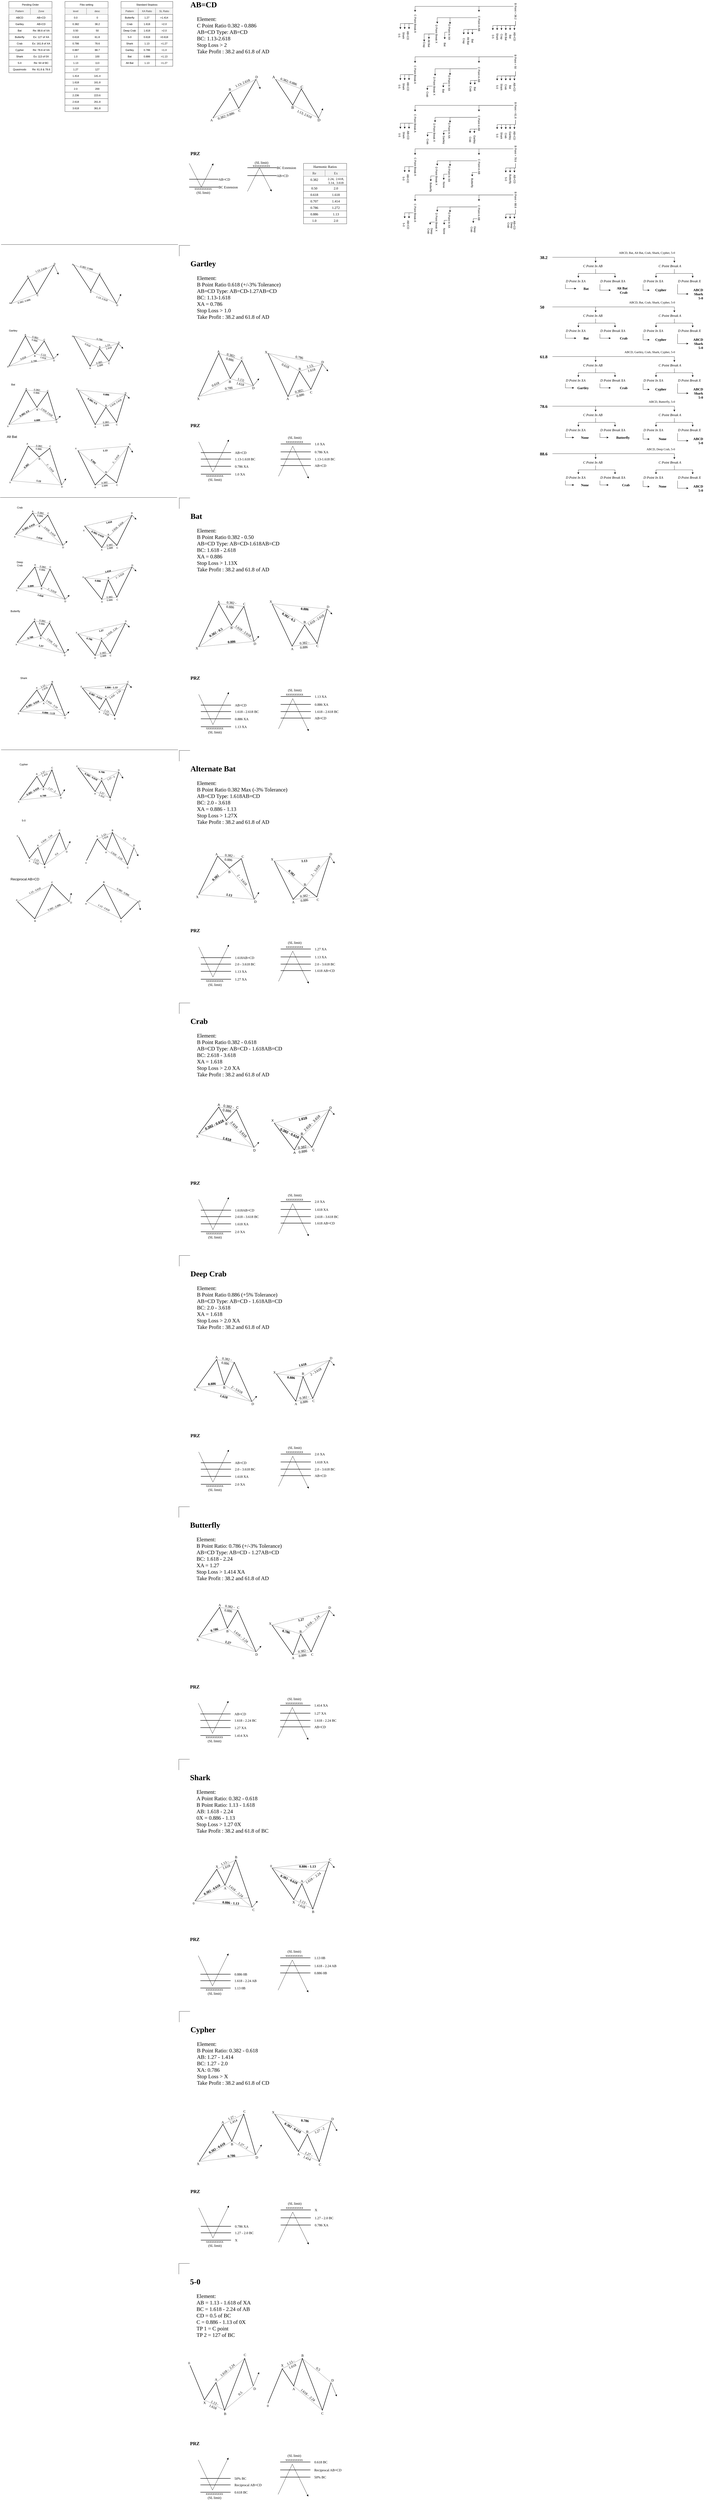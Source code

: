 <mxfile version="28.0.7">
  <diagram name="Page-1" id="uPd2p9e7OhqzQpt0yirn">
    <mxGraphModel dx="5548" dy="3304" grid="1" gridSize="10" guides="1" tooltips="1" connect="1" arrows="1" fold="1" page="1" pageScale="1" pageWidth="827" pageHeight="1169" math="0" shadow="0">
      <root>
        <mxCell id="0" />
        <mxCell id="1" parent="0" />
        <mxCell id="VpABTGJjlCjB_9lJFO_b-30" value="" style="swimlane;startSize=0;" parent="1" vertex="1">
          <mxGeometry x="40" y="40" width="200" height="330" as="geometry" />
        </mxCell>
        <mxCell id="VpABTGJjlCjB_9lJFO_b-29" value="ABCD" style="text;html=1;align=center;verticalAlign=middle;whiteSpace=wrap;rounded=0;strokeColor=none;" parent="VpABTGJjlCjB_9lJFO_b-30" vertex="1">
          <mxGeometry y="60" width="100" height="30" as="geometry" />
        </mxCell>
        <mxCell id="VpABTGJjlCjB_9lJFO_b-31" value="AB=CD" style="text;html=1;align=center;verticalAlign=middle;whiteSpace=wrap;rounded=0;strokeColor=none;" parent="VpABTGJjlCjB_9lJFO_b-30" vertex="1">
          <mxGeometry x="100" y="60" width="100" height="30" as="geometry" />
        </mxCell>
        <mxCell id="VpABTGJjlCjB_9lJFO_b-32" value="Gartley" style="text;html=1;align=center;verticalAlign=middle;whiteSpace=wrap;rounded=0;" parent="VpABTGJjlCjB_9lJFO_b-30" vertex="1">
          <mxGeometry y="90" width="100" height="30" as="geometry" />
        </mxCell>
        <mxCell id="VpABTGJjlCjB_9lJFO_b-33" value="AB=CD" style="text;html=1;align=center;verticalAlign=middle;whiteSpace=wrap;rounded=0;" parent="VpABTGJjlCjB_9lJFO_b-30" vertex="1">
          <mxGeometry x="100" y="90" width="100" height="30" as="geometry" />
        </mxCell>
        <mxCell id="VpABTGJjlCjB_9lJFO_b-34" value="Re: 88.6 of XA" style="text;html=1;align=center;verticalAlign=middle;whiteSpace=wrap;rounded=0;" parent="VpABTGJjlCjB_9lJFO_b-30" vertex="1">
          <mxGeometry x="100" y="120" width="100" height="30" as="geometry" />
        </mxCell>
        <mxCell id="VpABTGJjlCjB_9lJFO_b-35" value="Bat" style="text;html=1;align=center;verticalAlign=middle;whiteSpace=wrap;rounded=0;" parent="VpABTGJjlCjB_9lJFO_b-30" vertex="1">
          <mxGeometry y="120" width="100" height="30" as="geometry" />
        </mxCell>
        <mxCell id="VpABTGJjlCjB_9lJFO_b-36" value="Butterfly" style="text;html=1;align=center;verticalAlign=middle;whiteSpace=wrap;rounded=0;" parent="VpABTGJjlCjB_9lJFO_b-30" vertex="1">
          <mxGeometry y="150" width="100" height="30" as="geometry" />
        </mxCell>
        <mxCell id="VpABTGJjlCjB_9lJFO_b-37" value="Ex: 127 of XA" style="text;html=1;align=center;verticalAlign=middle;whiteSpace=wrap;rounded=0;" parent="VpABTGJjlCjB_9lJFO_b-30" vertex="1">
          <mxGeometry x="100" y="150" width="100" height="30" as="geometry" />
        </mxCell>
        <mxCell id="VpABTGJjlCjB_9lJFO_b-38" value="Crab" style="text;html=1;align=center;verticalAlign=middle;whiteSpace=wrap;rounded=0;" parent="VpABTGJjlCjB_9lJFO_b-30" vertex="1">
          <mxGeometry y="180" width="100" height="30" as="geometry" />
        </mxCell>
        <mxCell id="VpABTGJjlCjB_9lJFO_b-39" value="Ex: 161.8 of XA" style="text;html=1;align=center;verticalAlign=middle;whiteSpace=wrap;rounded=0;" parent="VpABTGJjlCjB_9lJFO_b-30" vertex="1">
          <mxGeometry x="100" y="180" width="100" height="30" as="geometry" />
        </mxCell>
        <mxCell id="VpABTGJjlCjB_9lJFO_b-40" value="Cypher" style="text;html=1;align=center;verticalAlign=middle;whiteSpace=wrap;rounded=0;" parent="VpABTGJjlCjB_9lJFO_b-30" vertex="1">
          <mxGeometry y="210" width="100" height="30" as="geometry" />
        </mxCell>
        <mxCell id="VpABTGJjlCjB_9lJFO_b-41" value="Re: 78.6 of XA" style="text;html=1;align=center;verticalAlign=middle;whiteSpace=wrap;rounded=0;" parent="VpABTGJjlCjB_9lJFO_b-30" vertex="1">
          <mxGeometry x="100" y="210" width="100" height="30" as="geometry" />
        </mxCell>
        <mxCell id="VpABTGJjlCjB_9lJFO_b-42" value="Shark" style="text;html=1;align=center;verticalAlign=middle;whiteSpace=wrap;rounded=0;" parent="VpABTGJjlCjB_9lJFO_b-30" vertex="1">
          <mxGeometry y="240" width="100" height="30" as="geometry" />
        </mxCell>
        <mxCell id="VpABTGJjlCjB_9lJFO_b-43" value="Ex: 113 of 0X" style="text;html=1;align=center;verticalAlign=middle;whiteSpace=wrap;rounded=0;" parent="VpABTGJjlCjB_9lJFO_b-30" vertex="1">
          <mxGeometry x="100" y="240" width="100" height="30" as="geometry" />
        </mxCell>
        <mxCell id="VpABTGJjlCjB_9lJFO_b-44" value="5-0" style="text;html=1;align=center;verticalAlign=middle;whiteSpace=wrap;rounded=0;" parent="VpABTGJjlCjB_9lJFO_b-30" vertex="1">
          <mxGeometry y="270" width="100" height="30" as="geometry" />
        </mxCell>
        <mxCell id="VpABTGJjlCjB_9lJFO_b-45" value="Re: 50 of BC" style="text;html=1;align=center;verticalAlign=middle;whiteSpace=wrap;rounded=0;" parent="VpABTGJjlCjB_9lJFO_b-30" vertex="1">
          <mxGeometry x="100" y="270" width="100" height="30" as="geometry" />
        </mxCell>
        <mxCell id="VpABTGJjlCjB_9lJFO_b-46" value="Quasimodo" style="text;html=1;align=center;verticalAlign=middle;whiteSpace=wrap;rounded=0;" parent="VpABTGJjlCjB_9lJFO_b-30" vertex="1">
          <mxGeometry y="300" width="100" height="30" as="geometry" />
        </mxCell>
        <mxCell id="VpABTGJjlCjB_9lJFO_b-48" value="Pattern" style="text;html=1;align=center;verticalAlign=middle;whiteSpace=wrap;rounded=0;fillColor=#f5f5f5;strokeColor=#666666;fontColor=#333333;" parent="VpABTGJjlCjB_9lJFO_b-30" vertex="1">
          <mxGeometry y="30" width="100" height="30" as="geometry" />
        </mxCell>
        <mxCell id="VpABTGJjlCjB_9lJFO_b-49" value="Zone" style="text;html=1;align=center;verticalAlign=middle;whiteSpace=wrap;rounded=0;fillColor=#f5f5f5;strokeColor=#666666;fontColor=#333333;" parent="VpABTGJjlCjB_9lJFO_b-30" vertex="1">
          <mxGeometry x="100" y="30" width="100" height="30" as="geometry" />
        </mxCell>
        <mxCell id="VpABTGJjlCjB_9lJFO_b-50" value="" style="endArrow=none;html=1;rounded=0;exitX=0;exitY=0;exitDx=0;exitDy=0;entryX=1;entryY=0;entryDx=0;entryDy=0;" parent="VpABTGJjlCjB_9lJFO_b-30" source="VpABTGJjlCjB_9lJFO_b-32" target="VpABTGJjlCjB_9lJFO_b-33" edge="1">
          <mxGeometry width="50" height="50" relative="1" as="geometry">
            <mxPoint x="210" y="180" as="sourcePoint" />
            <mxPoint x="260" y="130" as="targetPoint" />
          </mxGeometry>
        </mxCell>
        <mxCell id="VpABTGJjlCjB_9lJFO_b-51" value="" style="endArrow=none;html=1;rounded=0;exitX=0;exitY=0;exitDx=0;exitDy=0;entryX=1;entryY=0;entryDx=0;entryDy=0;" parent="VpABTGJjlCjB_9lJFO_b-30" source="VpABTGJjlCjB_9lJFO_b-35" target="VpABTGJjlCjB_9lJFO_b-34" edge="1">
          <mxGeometry width="50" height="50" relative="1" as="geometry">
            <mxPoint x="210" y="180" as="sourcePoint" />
            <mxPoint x="260" y="130" as="targetPoint" />
          </mxGeometry>
        </mxCell>
        <mxCell id="VpABTGJjlCjB_9lJFO_b-52" value="" style="endArrow=none;html=1;rounded=0;exitX=0;exitY=0;exitDx=0;exitDy=0;entryX=1;entryY=0;entryDx=0;entryDy=0;" parent="VpABTGJjlCjB_9lJFO_b-30" source="VpABTGJjlCjB_9lJFO_b-36" target="VpABTGJjlCjB_9lJFO_b-37" edge="1">
          <mxGeometry width="50" height="50" relative="1" as="geometry">
            <mxPoint x="210" y="180" as="sourcePoint" />
            <mxPoint x="260" y="130" as="targetPoint" />
          </mxGeometry>
        </mxCell>
        <mxCell id="VpABTGJjlCjB_9lJFO_b-53" value="" style="endArrow=none;html=1;rounded=0;exitX=0;exitY=0;exitDx=0;exitDy=0;entryX=1;entryY=0;entryDx=0;entryDy=0;" parent="VpABTGJjlCjB_9lJFO_b-30" source="VpABTGJjlCjB_9lJFO_b-38" target="VpABTGJjlCjB_9lJFO_b-39" edge="1">
          <mxGeometry width="50" height="50" relative="1" as="geometry">
            <mxPoint x="210" y="190" as="sourcePoint" />
            <mxPoint x="260" y="140" as="targetPoint" />
          </mxGeometry>
        </mxCell>
        <mxCell id="VpABTGJjlCjB_9lJFO_b-54" value="" style="endArrow=none;html=1;rounded=0;exitX=0;exitY=0;exitDx=0;exitDy=0;entryX=1;entryY=0;entryDx=0;entryDy=0;" parent="VpABTGJjlCjB_9lJFO_b-30" source="VpABTGJjlCjB_9lJFO_b-40" target="VpABTGJjlCjB_9lJFO_b-41" edge="1">
          <mxGeometry width="50" height="50" relative="1" as="geometry">
            <mxPoint x="210" y="230" as="sourcePoint" />
            <mxPoint x="260" y="180" as="targetPoint" />
          </mxGeometry>
        </mxCell>
        <mxCell id="VpABTGJjlCjB_9lJFO_b-55" value="" style="endArrow=none;html=1;rounded=0;exitX=0;exitY=1;exitDx=0;exitDy=0;entryX=1;entryY=0;entryDx=0;entryDy=0;" parent="VpABTGJjlCjB_9lJFO_b-30" source="VpABTGJjlCjB_9lJFO_b-40" target="VpABTGJjlCjB_9lJFO_b-43" edge="1">
          <mxGeometry width="50" height="50" relative="1" as="geometry">
            <mxPoint x="210" y="260" as="sourcePoint" />
            <mxPoint x="260" y="210" as="targetPoint" />
          </mxGeometry>
        </mxCell>
        <mxCell id="VpABTGJjlCjB_9lJFO_b-56" value="" style="endArrow=none;html=1;rounded=0;exitX=0;exitY=0;exitDx=0;exitDy=0;entryX=1;entryY=1;entryDx=0;entryDy=0;" parent="VpABTGJjlCjB_9lJFO_b-30" source="VpABTGJjlCjB_9lJFO_b-44" target="VpABTGJjlCjB_9lJFO_b-43" edge="1">
          <mxGeometry width="50" height="50" relative="1" as="geometry">
            <mxPoint x="210" y="260" as="sourcePoint" />
            <mxPoint x="260" y="210" as="targetPoint" />
          </mxGeometry>
        </mxCell>
        <mxCell id="VpABTGJjlCjB_9lJFO_b-57" value="" style="endArrow=none;html=1;rounded=0;exitX=0;exitY=1;exitDx=0;exitDy=0;entryX=1;entryY=1;entryDx=0;entryDy=0;" parent="VpABTGJjlCjB_9lJFO_b-30" source="VpABTGJjlCjB_9lJFO_b-44" target="VpABTGJjlCjB_9lJFO_b-45" edge="1">
          <mxGeometry width="50" height="50" relative="1" as="geometry">
            <mxPoint x="210" y="260" as="sourcePoint" />
            <mxPoint x="260" y="210" as="targetPoint" />
          </mxGeometry>
        </mxCell>
        <mxCell id="VpABTGJjlCjB_9lJFO_b-47" value="Re: 61.8 &amp;amp; 78.6" style="text;html=1;align=center;verticalAlign=middle;whiteSpace=wrap;rounded=0;" parent="VpABTGJjlCjB_9lJFO_b-30" vertex="1">
          <mxGeometry x="100" y="300" width="100" height="30" as="geometry" />
        </mxCell>
        <mxCell id="VpABTGJjlCjB_9lJFO_b-59" value="Pending Order" style="text;html=1;align=center;verticalAlign=middle;whiteSpace=wrap;rounded=0;" parent="VpABTGJjlCjB_9lJFO_b-30" vertex="1">
          <mxGeometry width="200" height="30" as="geometry" />
        </mxCell>
        <mxCell id="VpABTGJjlCjB_9lJFO_b-60" value="" style="swimlane;startSize=0;" parent="1" vertex="1">
          <mxGeometry x="300" y="40" width="200" height="510" as="geometry" />
        </mxCell>
        <mxCell id="VpABTGJjlCjB_9lJFO_b-61" value="0.0" style="text;html=1;align=center;verticalAlign=middle;whiteSpace=wrap;rounded=0;strokeColor=none;" parent="VpABTGJjlCjB_9lJFO_b-60" vertex="1">
          <mxGeometry y="60" width="100" height="30" as="geometry" />
        </mxCell>
        <mxCell id="VpABTGJjlCjB_9lJFO_b-62" value="0" style="text;html=1;align=center;verticalAlign=middle;whiteSpace=wrap;rounded=0;strokeColor=none;" parent="VpABTGJjlCjB_9lJFO_b-60" vertex="1">
          <mxGeometry x="100" y="60" width="100" height="30" as="geometry" />
        </mxCell>
        <mxCell id="VpABTGJjlCjB_9lJFO_b-63" value="0.382" style="text;html=1;align=center;verticalAlign=middle;whiteSpace=wrap;rounded=0;" parent="VpABTGJjlCjB_9lJFO_b-60" vertex="1">
          <mxGeometry y="90" width="100" height="30" as="geometry" />
        </mxCell>
        <mxCell id="VpABTGJjlCjB_9lJFO_b-64" value="38.2" style="text;html=1;align=center;verticalAlign=middle;whiteSpace=wrap;rounded=0;" parent="VpABTGJjlCjB_9lJFO_b-60" vertex="1">
          <mxGeometry x="100" y="90" width="100" height="30" as="geometry" />
        </mxCell>
        <mxCell id="VpABTGJjlCjB_9lJFO_b-65" value="50" style="text;html=1;align=center;verticalAlign=middle;whiteSpace=wrap;rounded=0;" parent="VpABTGJjlCjB_9lJFO_b-60" vertex="1">
          <mxGeometry x="100" y="120" width="100" height="30" as="geometry" />
        </mxCell>
        <mxCell id="VpABTGJjlCjB_9lJFO_b-66" value="0.50" style="text;html=1;align=center;verticalAlign=middle;whiteSpace=wrap;rounded=0;" parent="VpABTGJjlCjB_9lJFO_b-60" vertex="1">
          <mxGeometry y="120" width="100" height="30" as="geometry" />
        </mxCell>
        <mxCell id="VpABTGJjlCjB_9lJFO_b-67" value="0.618" style="text;html=1;align=center;verticalAlign=middle;whiteSpace=wrap;rounded=0;" parent="VpABTGJjlCjB_9lJFO_b-60" vertex="1">
          <mxGeometry y="150" width="100" height="30" as="geometry" />
        </mxCell>
        <mxCell id="VpABTGJjlCjB_9lJFO_b-68" value="61.8" style="text;html=1;align=center;verticalAlign=middle;whiteSpace=wrap;rounded=0;" parent="VpABTGJjlCjB_9lJFO_b-60" vertex="1">
          <mxGeometry x="100" y="150" width="100" height="30" as="geometry" />
        </mxCell>
        <mxCell id="VpABTGJjlCjB_9lJFO_b-69" value="0.786" style="text;html=1;align=center;verticalAlign=middle;whiteSpace=wrap;rounded=0;" parent="VpABTGJjlCjB_9lJFO_b-60" vertex="1">
          <mxGeometry y="180" width="100" height="30" as="geometry" />
        </mxCell>
        <mxCell id="VpABTGJjlCjB_9lJFO_b-70" value="78.6" style="text;html=1;align=center;verticalAlign=middle;whiteSpace=wrap;rounded=0;" parent="VpABTGJjlCjB_9lJFO_b-60" vertex="1">
          <mxGeometry x="100" y="180" width="100" height="30" as="geometry" />
        </mxCell>
        <mxCell id="VpABTGJjlCjB_9lJFO_b-71" value="0.887" style="text;html=1;align=center;verticalAlign=middle;whiteSpace=wrap;rounded=0;" parent="VpABTGJjlCjB_9lJFO_b-60" vertex="1">
          <mxGeometry y="210" width="100" height="30" as="geometry" />
        </mxCell>
        <mxCell id="VpABTGJjlCjB_9lJFO_b-72" value="88.7" style="text;html=1;align=center;verticalAlign=middle;whiteSpace=wrap;rounded=0;" parent="VpABTGJjlCjB_9lJFO_b-60" vertex="1">
          <mxGeometry x="100" y="210" width="100" height="30" as="geometry" />
        </mxCell>
        <mxCell id="VpABTGJjlCjB_9lJFO_b-73" value="1.0" style="text;html=1;align=center;verticalAlign=middle;whiteSpace=wrap;rounded=0;" parent="VpABTGJjlCjB_9lJFO_b-60" vertex="1">
          <mxGeometry y="240" width="100" height="30" as="geometry" />
        </mxCell>
        <mxCell id="VpABTGJjlCjB_9lJFO_b-74" value="100" style="text;html=1;align=center;verticalAlign=middle;whiteSpace=wrap;rounded=0;" parent="VpABTGJjlCjB_9lJFO_b-60" vertex="1">
          <mxGeometry x="100" y="240" width="100" height="30" as="geometry" />
        </mxCell>
        <mxCell id="VpABTGJjlCjB_9lJFO_b-75" value="1.13" style="text;html=1;align=center;verticalAlign=middle;whiteSpace=wrap;rounded=0;" parent="VpABTGJjlCjB_9lJFO_b-60" vertex="1">
          <mxGeometry y="270" width="100" height="30" as="geometry" />
        </mxCell>
        <mxCell id="VpABTGJjlCjB_9lJFO_b-76" value="113" style="text;html=1;align=center;verticalAlign=middle;whiteSpace=wrap;rounded=0;" parent="VpABTGJjlCjB_9lJFO_b-60" vertex="1">
          <mxGeometry x="100" y="270" width="100" height="30" as="geometry" />
        </mxCell>
        <mxCell id="VpABTGJjlCjB_9lJFO_b-77" value="1.27" style="text;html=1;align=center;verticalAlign=middle;whiteSpace=wrap;rounded=0;" parent="VpABTGJjlCjB_9lJFO_b-60" vertex="1">
          <mxGeometry y="300" width="100" height="30" as="geometry" />
        </mxCell>
        <mxCell id="VpABTGJjlCjB_9lJFO_b-78" value="level" style="text;html=1;align=center;verticalAlign=middle;whiteSpace=wrap;rounded=0;fillColor=#f5f5f5;strokeColor=#666666;fontColor=#333333;" parent="VpABTGJjlCjB_9lJFO_b-60" vertex="1">
          <mxGeometry y="30" width="100" height="30" as="geometry" />
        </mxCell>
        <mxCell id="VpABTGJjlCjB_9lJFO_b-79" value="desc" style="text;html=1;align=center;verticalAlign=middle;whiteSpace=wrap;rounded=0;fillColor=#f5f5f5;strokeColor=#666666;fontColor=#333333;" parent="VpABTGJjlCjB_9lJFO_b-60" vertex="1">
          <mxGeometry x="100" y="30" width="100" height="30" as="geometry" />
        </mxCell>
        <mxCell id="VpABTGJjlCjB_9lJFO_b-80" value="" style="endArrow=none;html=1;rounded=0;exitX=0;exitY=0;exitDx=0;exitDy=0;entryX=1;entryY=0;entryDx=0;entryDy=0;" parent="VpABTGJjlCjB_9lJFO_b-60" source="VpABTGJjlCjB_9lJFO_b-63" target="VpABTGJjlCjB_9lJFO_b-64" edge="1">
          <mxGeometry width="50" height="50" relative="1" as="geometry">
            <mxPoint x="210" y="180" as="sourcePoint" />
            <mxPoint x="260" y="130" as="targetPoint" />
          </mxGeometry>
        </mxCell>
        <mxCell id="VpABTGJjlCjB_9lJFO_b-81" value="" style="endArrow=none;html=1;rounded=0;exitX=0;exitY=0;exitDx=0;exitDy=0;entryX=1;entryY=0;entryDx=0;entryDy=0;" parent="VpABTGJjlCjB_9lJFO_b-60" source="VpABTGJjlCjB_9lJFO_b-66" target="VpABTGJjlCjB_9lJFO_b-65" edge="1">
          <mxGeometry width="50" height="50" relative="1" as="geometry">
            <mxPoint x="210" y="180" as="sourcePoint" />
            <mxPoint x="260" y="130" as="targetPoint" />
          </mxGeometry>
        </mxCell>
        <mxCell id="VpABTGJjlCjB_9lJFO_b-82" value="" style="endArrow=none;html=1;rounded=0;exitX=0;exitY=0;exitDx=0;exitDy=0;entryX=1;entryY=0;entryDx=0;entryDy=0;" parent="VpABTGJjlCjB_9lJFO_b-60" source="VpABTGJjlCjB_9lJFO_b-67" target="VpABTGJjlCjB_9lJFO_b-68" edge="1">
          <mxGeometry width="50" height="50" relative="1" as="geometry">
            <mxPoint x="210" y="180" as="sourcePoint" />
            <mxPoint x="260" y="130" as="targetPoint" />
          </mxGeometry>
        </mxCell>
        <mxCell id="VpABTGJjlCjB_9lJFO_b-83" value="" style="endArrow=none;html=1;rounded=0;exitX=0;exitY=0;exitDx=0;exitDy=0;entryX=1;entryY=0;entryDx=0;entryDy=0;" parent="VpABTGJjlCjB_9lJFO_b-60" source="VpABTGJjlCjB_9lJFO_b-69" target="VpABTGJjlCjB_9lJFO_b-70" edge="1">
          <mxGeometry width="50" height="50" relative="1" as="geometry">
            <mxPoint x="210" y="190" as="sourcePoint" />
            <mxPoint x="260" y="140" as="targetPoint" />
          </mxGeometry>
        </mxCell>
        <mxCell id="VpABTGJjlCjB_9lJFO_b-84" value="" style="endArrow=none;html=1;rounded=0;exitX=0;exitY=0;exitDx=0;exitDy=0;entryX=1;entryY=0;entryDx=0;entryDy=0;" parent="VpABTGJjlCjB_9lJFO_b-60" source="VpABTGJjlCjB_9lJFO_b-71" target="VpABTGJjlCjB_9lJFO_b-72" edge="1">
          <mxGeometry width="50" height="50" relative="1" as="geometry">
            <mxPoint x="210" y="230" as="sourcePoint" />
            <mxPoint x="260" y="180" as="targetPoint" />
          </mxGeometry>
        </mxCell>
        <mxCell id="VpABTGJjlCjB_9lJFO_b-85" value="" style="endArrow=none;html=1;rounded=0;exitX=0;exitY=1;exitDx=0;exitDy=0;entryX=1;entryY=0;entryDx=0;entryDy=0;" parent="VpABTGJjlCjB_9lJFO_b-60" source="VpABTGJjlCjB_9lJFO_b-71" target="VpABTGJjlCjB_9lJFO_b-74" edge="1">
          <mxGeometry width="50" height="50" relative="1" as="geometry">
            <mxPoint x="210" y="260" as="sourcePoint" />
            <mxPoint x="260" y="210" as="targetPoint" />
          </mxGeometry>
        </mxCell>
        <mxCell id="VpABTGJjlCjB_9lJFO_b-86" value="" style="endArrow=none;html=1;rounded=0;exitX=0;exitY=0;exitDx=0;exitDy=0;entryX=1;entryY=1;entryDx=0;entryDy=0;" parent="VpABTGJjlCjB_9lJFO_b-60" source="VpABTGJjlCjB_9lJFO_b-75" target="VpABTGJjlCjB_9lJFO_b-74" edge="1">
          <mxGeometry width="50" height="50" relative="1" as="geometry">
            <mxPoint x="210" y="260" as="sourcePoint" />
            <mxPoint x="260" y="210" as="targetPoint" />
          </mxGeometry>
        </mxCell>
        <mxCell id="VpABTGJjlCjB_9lJFO_b-87" value="" style="endArrow=none;html=1;rounded=0;exitX=0;exitY=1;exitDx=0;exitDy=0;entryX=1;entryY=1;entryDx=0;entryDy=0;" parent="VpABTGJjlCjB_9lJFO_b-60" source="VpABTGJjlCjB_9lJFO_b-75" target="VpABTGJjlCjB_9lJFO_b-76" edge="1">
          <mxGeometry width="50" height="50" relative="1" as="geometry">
            <mxPoint x="210" y="260" as="sourcePoint" />
            <mxPoint x="260" y="210" as="targetPoint" />
          </mxGeometry>
        </mxCell>
        <mxCell id="VpABTGJjlCjB_9lJFO_b-89" value="Fibo setting" style="text;html=1;align=center;verticalAlign=middle;whiteSpace=wrap;rounded=0;" parent="VpABTGJjlCjB_9lJFO_b-60" vertex="1">
          <mxGeometry width="200" height="30" as="geometry" />
        </mxCell>
        <mxCell id="VpABTGJjlCjB_9lJFO_b-88" value="127" style="text;html=1;align=center;verticalAlign=middle;whiteSpace=wrap;rounded=0;" parent="VpABTGJjlCjB_9lJFO_b-60" vertex="1">
          <mxGeometry x="100" y="300" width="100" height="30" as="geometry" />
        </mxCell>
        <mxCell id="VpABTGJjlCjB_9lJFO_b-90" value="1.414" style="text;html=1;align=center;verticalAlign=middle;whiteSpace=wrap;rounded=0;" parent="VpABTGJjlCjB_9lJFO_b-60" vertex="1">
          <mxGeometry y="330" width="100" height="30" as="geometry" />
        </mxCell>
        <mxCell id="VpABTGJjlCjB_9lJFO_b-91" value="" style="endArrow=none;html=1;rounded=0;exitX=0;exitY=1;exitDx=0;exitDy=0;entryX=1;entryY=1;entryDx=0;entryDy=0;" parent="VpABTGJjlCjB_9lJFO_b-60" edge="1">
          <mxGeometry width="50" height="50" relative="1" as="geometry">
            <mxPoint y="330" as="sourcePoint" />
            <mxPoint x="200" y="330" as="targetPoint" />
          </mxGeometry>
        </mxCell>
        <mxCell id="VpABTGJjlCjB_9lJFO_b-92" value="141.4" style="text;html=1;align=center;verticalAlign=middle;whiteSpace=wrap;rounded=0;" parent="VpABTGJjlCjB_9lJFO_b-60" vertex="1">
          <mxGeometry x="100" y="330" width="100" height="30" as="geometry" />
        </mxCell>
        <mxCell id="VpABTGJjlCjB_9lJFO_b-93" value="1.618" style="text;html=1;align=center;verticalAlign=middle;whiteSpace=wrap;rounded=0;" parent="VpABTGJjlCjB_9lJFO_b-60" vertex="1">
          <mxGeometry y="360" width="100" height="30" as="geometry" />
        </mxCell>
        <mxCell id="VpABTGJjlCjB_9lJFO_b-94" value="" style="endArrow=none;html=1;rounded=0;exitX=0;exitY=1;exitDx=0;exitDy=0;entryX=1;entryY=1;entryDx=0;entryDy=0;" parent="VpABTGJjlCjB_9lJFO_b-60" edge="1">
          <mxGeometry width="50" height="50" relative="1" as="geometry">
            <mxPoint y="360" as="sourcePoint" />
            <mxPoint x="200" y="360" as="targetPoint" />
          </mxGeometry>
        </mxCell>
        <mxCell id="VpABTGJjlCjB_9lJFO_b-95" value="161.8" style="text;html=1;align=center;verticalAlign=middle;whiteSpace=wrap;rounded=0;" parent="VpABTGJjlCjB_9lJFO_b-60" vertex="1">
          <mxGeometry x="100" y="360" width="100" height="30" as="geometry" />
        </mxCell>
        <mxCell id="VpABTGJjlCjB_9lJFO_b-96" value="2.0" style="text;html=1;align=center;verticalAlign=middle;whiteSpace=wrap;rounded=0;" parent="VpABTGJjlCjB_9lJFO_b-60" vertex="1">
          <mxGeometry y="390" width="100" height="30" as="geometry" />
        </mxCell>
        <mxCell id="VpABTGJjlCjB_9lJFO_b-97" value="" style="endArrow=none;html=1;rounded=0;exitX=0;exitY=1;exitDx=0;exitDy=0;entryX=1;entryY=1;entryDx=0;entryDy=0;" parent="VpABTGJjlCjB_9lJFO_b-60" edge="1">
          <mxGeometry width="50" height="50" relative="1" as="geometry">
            <mxPoint y="390" as="sourcePoint" />
            <mxPoint x="200" y="390" as="targetPoint" />
          </mxGeometry>
        </mxCell>
        <mxCell id="VpABTGJjlCjB_9lJFO_b-98" value="200" style="text;html=1;align=center;verticalAlign=middle;whiteSpace=wrap;rounded=0;" parent="VpABTGJjlCjB_9lJFO_b-60" vertex="1">
          <mxGeometry x="100" y="390" width="100" height="30" as="geometry" />
        </mxCell>
        <mxCell id="VpABTGJjlCjB_9lJFO_b-99" value="2.236" style="text;html=1;align=center;verticalAlign=middle;whiteSpace=wrap;rounded=0;" parent="VpABTGJjlCjB_9lJFO_b-60" vertex="1">
          <mxGeometry y="420" width="100" height="30" as="geometry" />
        </mxCell>
        <mxCell id="VpABTGJjlCjB_9lJFO_b-100" value="" style="endArrow=none;html=1;rounded=0;exitX=0;exitY=1;exitDx=0;exitDy=0;entryX=1;entryY=1;entryDx=0;entryDy=0;" parent="VpABTGJjlCjB_9lJFO_b-60" edge="1">
          <mxGeometry width="50" height="50" relative="1" as="geometry">
            <mxPoint y="420" as="sourcePoint" />
            <mxPoint x="200" y="420" as="targetPoint" />
          </mxGeometry>
        </mxCell>
        <mxCell id="VpABTGJjlCjB_9lJFO_b-101" value="223.6" style="text;html=1;align=center;verticalAlign=middle;whiteSpace=wrap;rounded=0;" parent="VpABTGJjlCjB_9lJFO_b-60" vertex="1">
          <mxGeometry x="100" y="420" width="100" height="30" as="geometry" />
        </mxCell>
        <mxCell id="VpABTGJjlCjB_9lJFO_b-102" value="2.618" style="text;html=1;align=center;verticalAlign=middle;whiteSpace=wrap;rounded=0;" parent="VpABTGJjlCjB_9lJFO_b-60" vertex="1">
          <mxGeometry y="450" width="100" height="30" as="geometry" />
        </mxCell>
        <mxCell id="VpABTGJjlCjB_9lJFO_b-103" value="" style="endArrow=none;html=1;rounded=0;exitX=0;exitY=1;exitDx=0;exitDy=0;entryX=1;entryY=1;entryDx=0;entryDy=0;" parent="VpABTGJjlCjB_9lJFO_b-60" edge="1">
          <mxGeometry width="50" height="50" relative="1" as="geometry">
            <mxPoint y="450" as="sourcePoint" />
            <mxPoint x="200" y="450" as="targetPoint" />
          </mxGeometry>
        </mxCell>
        <mxCell id="VpABTGJjlCjB_9lJFO_b-104" value="261.8" style="text;html=1;align=center;verticalAlign=middle;whiteSpace=wrap;rounded=0;" parent="VpABTGJjlCjB_9lJFO_b-60" vertex="1">
          <mxGeometry x="100" y="450" width="100" height="30" as="geometry" />
        </mxCell>
        <mxCell id="VpABTGJjlCjB_9lJFO_b-105" value="3.618" style="text;html=1;align=center;verticalAlign=middle;whiteSpace=wrap;rounded=0;" parent="VpABTGJjlCjB_9lJFO_b-60" vertex="1">
          <mxGeometry y="480" width="100" height="30" as="geometry" />
        </mxCell>
        <mxCell id="VpABTGJjlCjB_9lJFO_b-106" value="" style="endArrow=none;html=1;rounded=0;exitX=0;exitY=1;exitDx=0;exitDy=0;entryX=1;entryY=1;entryDx=0;entryDy=0;" parent="VpABTGJjlCjB_9lJFO_b-60" edge="1">
          <mxGeometry width="50" height="50" relative="1" as="geometry">
            <mxPoint y="480" as="sourcePoint" />
            <mxPoint x="200" y="480" as="targetPoint" />
          </mxGeometry>
        </mxCell>
        <mxCell id="VpABTGJjlCjB_9lJFO_b-107" value="361.8" style="text;html=1;align=center;verticalAlign=middle;whiteSpace=wrap;rounded=0;" parent="VpABTGJjlCjB_9lJFO_b-60" vertex="1">
          <mxGeometry x="100" y="480" width="100" height="30" as="geometry" />
        </mxCell>
        <mxCell id="Z6xzJXnfrYjCA8Dwj1S_-2" value="" style="endArrow=none;html=1;rounded=0;" parent="1" edge="1">
          <mxGeometry width="50" height="50" relative="1" as="geometry">
            <mxPoint x="4" y="1166" as="sourcePoint" />
            <mxPoint x="824" y="1166" as="targetPoint" />
          </mxGeometry>
        </mxCell>
        <mxCell id="Z6xzJXnfrYjCA8Dwj1S_-3" value="" style="swimlane;startSize=0;fontFamily=Prompt;fontSource=https%3A%2F%2Ffonts.googleapis.com%2Fcss%3Ffamily%3DPrompt;fontSize=16;" parent="1" vertex="1">
          <mxGeometry x="1406" y="790" width="200" height="280" as="geometry" />
        </mxCell>
        <mxCell id="Z6xzJXnfrYjCA8Dwj1S_-4" value="0.382" style="text;html=1;align=center;verticalAlign=middle;whiteSpace=wrap;rounded=0;strokeColor=none;fontFamily=Prompt;fontSource=https%3A%2F%2Ffonts.googleapis.com%2Fcss%3Ffamily%3DPrompt;fontSize=16;" parent="Z6xzJXnfrYjCA8Dwj1S_-3" vertex="1">
          <mxGeometry y="60" width="100" height="30" as="geometry" />
        </mxCell>
        <mxCell id="Z6xzJXnfrYjCA8Dwj1S_-5" value="&lt;div&gt;2.24,&amp;nbsp; 2.618,&lt;/div&gt;&lt;div&gt;3.14,&amp;nbsp; 3.618&lt;/div&gt;" style="text;html=1;align=center;verticalAlign=top;whiteSpace=wrap;rounded=0;strokeColor=none;fontFamily=Prompt;fontSource=https%3A%2F%2Ffonts.googleapis.com%2Fcss%3Ffamily%3DPrompt;fontSize=15;" parent="Z6xzJXnfrYjCA8Dwj1S_-3" vertex="1">
          <mxGeometry x="100" y="56" width="100" height="40" as="geometry" />
        </mxCell>
        <mxCell id="Z6xzJXnfrYjCA8Dwj1S_-8" value="2.0" style="text;html=1;align=center;verticalAlign=middle;whiteSpace=wrap;rounded=0;fontFamily=Prompt;fontSource=https%3A%2F%2Ffonts.googleapis.com%2Fcss%3Ffamily%3DPrompt;fontSize=16;" parent="Z6xzJXnfrYjCA8Dwj1S_-3" vertex="1">
          <mxGeometry x="100" y="100" width="100" height="30" as="geometry" />
        </mxCell>
        <mxCell id="Z6xzJXnfrYjCA8Dwj1S_-9" value="0.50" style="text;html=1;align=center;verticalAlign=middle;whiteSpace=wrap;rounded=0;fontFamily=Prompt;fontSource=https%3A%2F%2Ffonts.googleapis.com%2Fcss%3Ffamily%3DPrompt;fontSize=16;" parent="Z6xzJXnfrYjCA8Dwj1S_-3" vertex="1">
          <mxGeometry y="100" width="100" height="30" as="geometry" />
        </mxCell>
        <mxCell id="Z6xzJXnfrYjCA8Dwj1S_-10" value="0.618" style="text;html=1;align=center;verticalAlign=middle;whiteSpace=wrap;rounded=0;fontFamily=Prompt;fontSource=https%3A%2F%2Ffonts.googleapis.com%2Fcss%3Ffamily%3DPrompt;fontSize=16;" parent="Z6xzJXnfrYjCA8Dwj1S_-3" vertex="1">
          <mxGeometry y="130" width="100" height="30" as="geometry" />
        </mxCell>
        <mxCell id="Z6xzJXnfrYjCA8Dwj1S_-11" value="1.618" style="text;html=1;align=center;verticalAlign=middle;whiteSpace=wrap;rounded=0;fontFamily=Prompt;fontSource=https%3A%2F%2Ffonts.googleapis.com%2Fcss%3Ffamily%3DPrompt;fontSize=16;" parent="Z6xzJXnfrYjCA8Dwj1S_-3" vertex="1">
          <mxGeometry x="100" y="130" width="100" height="30" as="geometry" />
        </mxCell>
        <mxCell id="Z6xzJXnfrYjCA8Dwj1S_-12" value="0.707" style="text;html=1;align=center;verticalAlign=middle;whiteSpace=wrap;rounded=0;fontFamily=Prompt;fontSource=https%3A%2F%2Ffonts.googleapis.com%2Fcss%3Ffamily%3DPrompt;fontSize=16;" parent="Z6xzJXnfrYjCA8Dwj1S_-3" vertex="1">
          <mxGeometry y="160" width="100" height="30" as="geometry" />
        </mxCell>
        <mxCell id="Z6xzJXnfrYjCA8Dwj1S_-13" value="1.414" style="text;html=1;align=center;verticalAlign=middle;whiteSpace=wrap;rounded=0;fontFamily=Prompt;fontSource=https%3A%2F%2Ffonts.googleapis.com%2Fcss%3Ffamily%3DPrompt;fontSize=16;" parent="Z6xzJXnfrYjCA8Dwj1S_-3" vertex="1">
          <mxGeometry x="100" y="160" width="100" height="30" as="geometry" />
        </mxCell>
        <mxCell id="Z6xzJXnfrYjCA8Dwj1S_-14" value="0.786" style="text;html=1;align=center;verticalAlign=middle;whiteSpace=wrap;rounded=0;fontFamily=Prompt;fontSource=https%3A%2F%2Ffonts.googleapis.com%2Fcss%3Ffamily%3DPrompt;fontSize=16;" parent="Z6xzJXnfrYjCA8Dwj1S_-3" vertex="1">
          <mxGeometry y="190" width="100" height="30" as="geometry" />
        </mxCell>
        <mxCell id="Z6xzJXnfrYjCA8Dwj1S_-15" value="1.272" style="text;html=1;align=center;verticalAlign=middle;whiteSpace=wrap;rounded=0;fontFamily=Prompt;fontSource=https%3A%2F%2Ffonts.googleapis.com%2Fcss%3Ffamily%3DPrompt;fontSize=16;" parent="Z6xzJXnfrYjCA8Dwj1S_-3" vertex="1">
          <mxGeometry x="100" y="190" width="100" height="30" as="geometry" />
        </mxCell>
        <mxCell id="Z6xzJXnfrYjCA8Dwj1S_-16" value="0.886" style="text;html=1;align=center;verticalAlign=middle;whiteSpace=wrap;rounded=0;fontFamily=Prompt;fontSource=https%3A%2F%2Ffonts.googleapis.com%2Fcss%3Ffamily%3DPrompt;fontSize=16;" parent="Z6xzJXnfrYjCA8Dwj1S_-3" vertex="1">
          <mxGeometry y="220" width="100" height="30" as="geometry" />
        </mxCell>
        <mxCell id="Z6xzJXnfrYjCA8Dwj1S_-17" value="1.13" style="text;html=1;align=center;verticalAlign=middle;whiteSpace=wrap;rounded=0;fontFamily=Prompt;fontSource=https%3A%2F%2Ffonts.googleapis.com%2Fcss%3Ffamily%3DPrompt;fontSize=16;" parent="Z6xzJXnfrYjCA8Dwj1S_-3" vertex="1">
          <mxGeometry x="100" y="220" width="100" height="30" as="geometry" />
        </mxCell>
        <mxCell id="Z6xzJXnfrYjCA8Dwj1S_-18" value="1.0" style="text;html=1;align=center;verticalAlign=middle;whiteSpace=wrap;rounded=0;fontFamily=Prompt;fontSource=https%3A%2F%2Ffonts.googleapis.com%2Fcss%3Ffamily%3DPrompt;fontSize=16;" parent="Z6xzJXnfrYjCA8Dwj1S_-3" vertex="1">
          <mxGeometry y="250" width="100" height="30" as="geometry" />
        </mxCell>
        <mxCell id="Z6xzJXnfrYjCA8Dwj1S_-19" value="2.0" style="text;html=1;align=center;verticalAlign=middle;whiteSpace=wrap;rounded=0;fontFamily=Prompt;fontSource=https%3A%2F%2Ffonts.googleapis.com%2Fcss%3Ffamily%3DPrompt;fontSize=16;" parent="Z6xzJXnfrYjCA8Dwj1S_-3" vertex="1">
          <mxGeometry x="100" y="250" width="100" height="30" as="geometry" />
        </mxCell>
        <mxCell id="Z6xzJXnfrYjCA8Dwj1S_-21" value="Re" style="text;html=1;align=center;verticalAlign=middle;whiteSpace=wrap;rounded=0;fillColor=#f5f5f5;strokeColor=#666666;fontColor=#333333;fontFamily=Prompt;fontSource=https%3A%2F%2Ffonts.googleapis.com%2Fcss%3Ffamily%3DPrompt;fontSize=16;" parent="Z6xzJXnfrYjCA8Dwj1S_-3" vertex="1">
          <mxGeometry y="30" width="100" height="30" as="geometry" />
        </mxCell>
        <mxCell id="Z6xzJXnfrYjCA8Dwj1S_-22" value="Ex" style="text;html=1;align=center;verticalAlign=middle;whiteSpace=wrap;rounded=0;fillColor=#f5f5f5;strokeColor=#666666;fontColor=#333333;fontFamily=Prompt;fontSource=https%3A%2F%2Ffonts.googleapis.com%2Fcss%3Ffamily%3DPrompt;fontSize=16;" parent="Z6xzJXnfrYjCA8Dwj1S_-3" vertex="1">
          <mxGeometry x="100" y="30" width="100" height="30" as="geometry" />
        </mxCell>
        <mxCell id="Z6xzJXnfrYjCA8Dwj1S_-24" value="" style="endArrow=none;html=1;rounded=0;exitX=0;exitY=0;exitDx=0;exitDy=0;entryX=1;entryY=0;entryDx=0;entryDy=0;fontFamily=Prompt;fontSource=https%3A%2F%2Ffonts.googleapis.com%2Fcss%3Ffamily%3DPrompt;fontSize=16;" parent="Z6xzJXnfrYjCA8Dwj1S_-3" source="Z6xzJXnfrYjCA8Dwj1S_-9" target="Z6xzJXnfrYjCA8Dwj1S_-8" edge="1">
          <mxGeometry width="50" height="50" relative="1" as="geometry">
            <mxPoint x="210" y="160" as="sourcePoint" />
            <mxPoint x="260" y="110" as="targetPoint" />
          </mxGeometry>
        </mxCell>
        <mxCell id="Z6xzJXnfrYjCA8Dwj1S_-25" value="" style="endArrow=none;html=1;rounded=0;exitX=0;exitY=0;exitDx=0;exitDy=0;entryX=1;entryY=0;entryDx=0;entryDy=0;fontFamily=Prompt;fontSource=https%3A%2F%2Ffonts.googleapis.com%2Fcss%3Ffamily%3DPrompt;fontSize=16;" parent="Z6xzJXnfrYjCA8Dwj1S_-3" source="Z6xzJXnfrYjCA8Dwj1S_-10" target="Z6xzJXnfrYjCA8Dwj1S_-11" edge="1">
          <mxGeometry width="50" height="50" relative="1" as="geometry">
            <mxPoint x="210" y="160" as="sourcePoint" />
            <mxPoint x="260" y="110" as="targetPoint" />
          </mxGeometry>
        </mxCell>
        <mxCell id="Z6xzJXnfrYjCA8Dwj1S_-26" value="" style="endArrow=none;html=1;rounded=0;exitX=0;exitY=0;exitDx=0;exitDy=0;entryX=1;entryY=0;entryDx=0;entryDy=0;fontFamily=Prompt;fontSource=https%3A%2F%2Ffonts.googleapis.com%2Fcss%3Ffamily%3DPrompt;fontSize=16;" parent="Z6xzJXnfrYjCA8Dwj1S_-3" source="Z6xzJXnfrYjCA8Dwj1S_-12" target="Z6xzJXnfrYjCA8Dwj1S_-13" edge="1">
          <mxGeometry width="50" height="50" relative="1" as="geometry">
            <mxPoint x="210" y="170" as="sourcePoint" />
            <mxPoint x="260" y="120" as="targetPoint" />
          </mxGeometry>
        </mxCell>
        <mxCell id="Z6xzJXnfrYjCA8Dwj1S_-27" value="" style="endArrow=none;html=1;rounded=0;exitX=0;exitY=0;exitDx=0;exitDy=0;entryX=1;entryY=0;entryDx=0;entryDy=0;fontFamily=Prompt;fontSource=https%3A%2F%2Ffonts.googleapis.com%2Fcss%3Ffamily%3DPrompt;fontSize=16;" parent="Z6xzJXnfrYjCA8Dwj1S_-3" source="Z6xzJXnfrYjCA8Dwj1S_-14" target="Z6xzJXnfrYjCA8Dwj1S_-15" edge="1">
          <mxGeometry width="50" height="50" relative="1" as="geometry">
            <mxPoint x="210" y="210" as="sourcePoint" />
            <mxPoint x="260" y="160" as="targetPoint" />
          </mxGeometry>
        </mxCell>
        <mxCell id="Z6xzJXnfrYjCA8Dwj1S_-28" value="" style="endArrow=none;html=1;rounded=0;exitX=0;exitY=1;exitDx=0;exitDy=0;entryX=1;entryY=0;entryDx=0;entryDy=0;fontFamily=Prompt;fontSource=https%3A%2F%2Ffonts.googleapis.com%2Fcss%3Ffamily%3DPrompt;fontSize=16;" parent="Z6xzJXnfrYjCA8Dwj1S_-3" source="Z6xzJXnfrYjCA8Dwj1S_-14" target="Z6xzJXnfrYjCA8Dwj1S_-17" edge="1">
          <mxGeometry width="50" height="50" relative="1" as="geometry">
            <mxPoint x="210" y="240" as="sourcePoint" />
            <mxPoint x="260" y="190" as="targetPoint" />
          </mxGeometry>
        </mxCell>
        <mxCell id="Z6xzJXnfrYjCA8Dwj1S_-29" value="" style="endArrow=none;html=1;rounded=0;exitX=0;exitY=0;exitDx=0;exitDy=0;entryX=1;entryY=1;entryDx=0;entryDy=0;fontFamily=Prompt;fontSource=https%3A%2F%2Ffonts.googleapis.com%2Fcss%3Ffamily%3DPrompt;fontSize=16;" parent="Z6xzJXnfrYjCA8Dwj1S_-3" source="Z6xzJXnfrYjCA8Dwj1S_-18" target="Z6xzJXnfrYjCA8Dwj1S_-17" edge="1">
          <mxGeometry width="50" height="50" relative="1" as="geometry">
            <mxPoint x="210" y="240" as="sourcePoint" />
            <mxPoint x="260" y="190" as="targetPoint" />
          </mxGeometry>
        </mxCell>
        <mxCell id="Z6xzJXnfrYjCA8Dwj1S_-32" value="Harmonic Ratios" style="text;html=1;align=center;verticalAlign=middle;whiteSpace=wrap;rounded=0;fontFamily=Prompt;fontSource=https%3A%2F%2Ffonts.googleapis.com%2Fcss%3Ffamily%3DPrompt;fontSize=16;" parent="Z6xzJXnfrYjCA8Dwj1S_-3" vertex="1">
          <mxGeometry width="200" height="30" as="geometry" />
        </mxCell>
        <mxCell id="LZtJdDoIrOeG2Fr98vne-15" value="" style="group" parent="1" vertex="1" connectable="0">
          <mxGeometry x="50" y="1260" width="220" height="180" as="geometry" />
        </mxCell>
        <mxCell id="LZtJdDoIrOeG2Fr98vne-1" value="" style="endArrow=none;html=1;rounded=0;strokeWidth=2;" parent="LZtJdDoIrOeG2Fr98vne-15" edge="1">
          <mxGeometry width="50" height="50" relative="1" as="geometry">
            <mxPoint y="180" as="sourcePoint" />
            <mxPoint x="200" as="targetPoint" />
            <Array as="points">
              <mxPoint x="80.0" y="60.0" />
              <mxPoint x="120" y="135" />
            </Array>
          </mxGeometry>
        </mxCell>
        <mxCell id="LZtJdDoIrOeG2Fr98vne-6" value="A" style="edgeLabel;html=1;align=center;verticalAlign=middle;resizable=0;points=[];container=0;labelBackgroundColor=none;" parent="LZtJdDoIrOeG2Fr98vne-1" vertex="1" connectable="0">
          <mxGeometry x="-0.897" y="1" relative="1" as="geometry">
            <mxPoint x="-16" y="14" as="offset" />
          </mxGeometry>
        </mxCell>
        <mxCell id="LZtJdDoIrOeG2Fr98vne-9" value="B" style="edgeLabel;html=1;align=center;verticalAlign=middle;resizable=0;points=[];labelBackgroundColor=none;" parent="LZtJdDoIrOeG2Fr98vne-1" vertex="1" connectable="0">
          <mxGeometry x="-0.314" y="2" relative="1" as="geometry">
            <mxPoint x="5" y="-15" as="offset" />
          </mxGeometry>
        </mxCell>
        <mxCell id="LZtJdDoIrOeG2Fr98vne-10" value="C" style="edgeLabel;html=1;align=center;verticalAlign=middle;resizable=0;points=[];labelBackgroundColor=none;" parent="LZtJdDoIrOeG2Fr98vne-1" vertex="1" connectable="0">
          <mxGeometry x="0.263" y="2" relative="1" as="geometry">
            <mxPoint x="-3" y="19" as="offset" />
          </mxGeometry>
        </mxCell>
        <mxCell id="LZtJdDoIrOeG2Fr98vne-11" value="D" style="edgeLabel;html=1;align=center;verticalAlign=middle;resizable=0;points=[];labelBackgroundColor=none;" parent="LZtJdDoIrOeG2Fr98vne-1" vertex="1" connectable="0">
          <mxGeometry x="0.926" relative="1" as="geometry">
            <mxPoint x="9" y="-17" as="offset" />
          </mxGeometry>
        </mxCell>
        <mxCell id="LZtJdDoIrOeG2Fr98vne-3" value="" style="endArrow=none;dashed=1;html=1;rounded=0;" parent="LZtJdDoIrOeG2Fr98vne-15" edge="1">
          <mxGeometry width="50" height="50" relative="1" as="geometry">
            <mxPoint y="180" as="sourcePoint" />
            <mxPoint x="120" y="135" as="targetPoint" />
          </mxGeometry>
        </mxCell>
        <mxCell id="LZtJdDoIrOeG2Fr98vne-13" value="0.382; 0.886" style="edgeLabel;html=1;align=center;verticalAlign=middle;resizable=0;points=[];labelBackgroundColor=none;rotation=-15;" parent="LZtJdDoIrOeG2Fr98vne-3" vertex="1" connectable="0">
          <mxGeometry x="-0.088" relative="1" as="geometry">
            <mxPoint x="5" y="9" as="offset" />
          </mxGeometry>
        </mxCell>
        <mxCell id="LZtJdDoIrOeG2Fr98vne-4" value="" style="endArrow=none;dashed=1;html=1;rounded=0;" parent="LZtJdDoIrOeG2Fr98vne-15" edge="1">
          <mxGeometry width="50" height="50" relative="1" as="geometry">
            <mxPoint x="80.0" y="60.0" as="sourcePoint" />
            <mxPoint x="200" as="targetPoint" />
          </mxGeometry>
        </mxCell>
        <mxCell id="LZtJdDoIrOeG2Fr98vne-14" value="1.13; 2.618" style="edgeLabel;html=1;align=center;verticalAlign=middle;resizable=0;points=[];labelBackgroundColor=none;rotation=-19;" parent="LZtJdDoIrOeG2Fr98vne-4" vertex="1" connectable="0">
          <mxGeometry x="-0.039" y="1" relative="1" as="geometry">
            <mxPoint x="1" y="-7" as="offset" />
          </mxGeometry>
        </mxCell>
        <mxCell id="LZtJdDoIrOeG2Fr98vne-12" value="" style="endArrow=classic;html=1;rounded=0;" parent="LZtJdDoIrOeG2Fr98vne-15" edge="1">
          <mxGeometry width="50" height="50" relative="1" as="geometry">
            <mxPoint x="200" as="sourcePoint" />
            <mxPoint x="220.0" y="45" as="targetPoint" />
          </mxGeometry>
        </mxCell>
        <mxCell id="LZtJdDoIrOeG2Fr98vne-27" value="" style="group" parent="1" vertex="1" connectable="0">
          <mxGeometry x="340" y="1260" width="220" height="180" as="geometry" />
        </mxCell>
        <mxCell id="LZtJdDoIrOeG2Fr98vne-17" value="" style="endArrow=none;html=1;rounded=0;strokeWidth=2;" parent="LZtJdDoIrOeG2Fr98vne-27" edge="1">
          <mxGeometry width="50" height="50" relative="1" as="geometry">
            <mxPoint as="sourcePoint" />
            <mxPoint x="200.0" y="180" as="targetPoint" />
            <Array as="points">
              <mxPoint x="80" y="120.0" />
              <mxPoint x="120.0" y="45" />
            </Array>
          </mxGeometry>
        </mxCell>
        <mxCell id="LZtJdDoIrOeG2Fr98vne-18" value="A" style="edgeLabel;html=1;align=center;verticalAlign=middle;resizable=0;points=[];container=0;labelBackgroundColor=none;" parent="LZtJdDoIrOeG2Fr98vne-17" vertex="1" connectable="0">
          <mxGeometry x="-0.897" y="1" relative="1" as="geometry">
            <mxPoint x="-16" y="-18" as="offset" />
          </mxGeometry>
        </mxCell>
        <mxCell id="LZtJdDoIrOeG2Fr98vne-19" value="B" style="edgeLabel;html=1;align=center;verticalAlign=middle;resizable=0;points=[];labelBackgroundColor=none;container=0;" parent="LZtJdDoIrOeG2Fr98vne-17" vertex="1" connectable="0">
          <mxGeometry x="-0.314" y="2" relative="1" as="geometry">
            <mxPoint x="4" y="17" as="offset" />
          </mxGeometry>
        </mxCell>
        <mxCell id="LZtJdDoIrOeG2Fr98vne-20" value="C" style="edgeLabel;html=1;align=center;verticalAlign=middle;resizable=0;points=[];labelBackgroundColor=none;container=0;" parent="LZtJdDoIrOeG2Fr98vne-17" vertex="1" connectable="0">
          <mxGeometry x="0.263" y="2" relative="1" as="geometry">
            <mxPoint x="-8" y="-16" as="offset" />
          </mxGeometry>
        </mxCell>
        <mxCell id="LZtJdDoIrOeG2Fr98vne-21" value="D" style="edgeLabel;html=1;align=center;verticalAlign=middle;resizable=0;points=[];labelBackgroundColor=none;container=0;" parent="LZtJdDoIrOeG2Fr98vne-17" vertex="1" connectable="0">
          <mxGeometry x="0.926" relative="1" as="geometry">
            <mxPoint x="9" y="19" as="offset" />
          </mxGeometry>
        </mxCell>
        <mxCell id="LZtJdDoIrOeG2Fr98vne-22" value="" style="endArrow=none;dashed=1;html=1;rounded=0;" parent="LZtJdDoIrOeG2Fr98vne-27" edge="1">
          <mxGeometry width="50" height="50" relative="1" as="geometry">
            <mxPoint as="sourcePoint" />
            <mxPoint x="120.0" y="45" as="targetPoint" />
          </mxGeometry>
        </mxCell>
        <mxCell id="LZtJdDoIrOeG2Fr98vne-23" value="0.382; 0.886" style="edgeLabel;html=1;align=center;verticalAlign=middle;resizable=0;points=[];labelBackgroundColor=none;rotation=15;container=0;" parent="LZtJdDoIrOeG2Fr98vne-22" vertex="1" connectable="0">
          <mxGeometry x="-0.088" relative="1" as="geometry">
            <mxPoint x="5" y="-7" as="offset" />
          </mxGeometry>
        </mxCell>
        <mxCell id="LZtJdDoIrOeG2Fr98vne-24" value="" style="endArrow=none;dashed=1;html=1;rounded=0;" parent="LZtJdDoIrOeG2Fr98vne-27" edge="1">
          <mxGeometry width="50" height="50" relative="1" as="geometry">
            <mxPoint x="80" y="120.0" as="sourcePoint" />
            <mxPoint x="200.0" y="180" as="targetPoint" />
          </mxGeometry>
        </mxCell>
        <mxCell id="LZtJdDoIrOeG2Fr98vne-25" value="1.13; 2.618" style="edgeLabel;html=1;align=center;verticalAlign=middle;resizable=0;points=[];labelBackgroundColor=none;rotation=20;container=0;" parent="LZtJdDoIrOeG2Fr98vne-24" vertex="1" connectable="0">
          <mxGeometry x="-0.039" y="1" relative="1" as="geometry">
            <mxPoint x="-7" y="8" as="offset" />
          </mxGeometry>
        </mxCell>
        <mxCell id="LZtJdDoIrOeG2Fr98vne-26" value="" style="endArrow=classic;html=1;rounded=0;" parent="LZtJdDoIrOeG2Fr98vne-27" edge="1">
          <mxGeometry width="50" height="50" relative="1" as="geometry">
            <mxPoint x="200.0" y="180" as="sourcePoint" />
            <mxPoint x="220.0" y="135" as="targetPoint" />
          </mxGeometry>
        </mxCell>
        <mxCell id="C9W1WoqbFCjrG8DiQpz4-20" value="" style="group" parent="1" vertex="1" connectable="0">
          <mxGeometry x="40" y="1590" width="230" height="140" as="geometry" />
        </mxCell>
        <mxCell id="LZtJdDoIrOeG2Fr98vne-45" value="" style="endArrow=none;html=1;rounded=0;strokeWidth=2;" parent="C9W1WoqbFCjrG8DiQpz4-20" edge="1">
          <mxGeometry width="50" height="50" relative="1" as="geometry">
            <mxPoint y="140" as="sourcePoint" />
            <mxPoint x="208.095" y="105" as="targetPoint" />
            <Array as="points">
              <mxPoint x="76.667" />
              <mxPoint x="120.476" y="81.667" />
              <mxPoint x="164.286" y="23.333" />
            </Array>
          </mxGeometry>
        </mxCell>
        <mxCell id="LZtJdDoIrOeG2Fr98vne-53" value="X" style="edgeLabel;html=1;align=center;verticalAlign=middle;resizable=0;points=[];labelBackgroundColor=none;" parent="LZtJdDoIrOeG2Fr98vne-45" vertex="1" connectable="0">
          <mxGeometry x="-0.85" relative="1" as="geometry">
            <mxPoint x="-20" y="29" as="offset" />
          </mxGeometry>
        </mxCell>
        <mxCell id="LZtJdDoIrOeG2Fr98vne-54" value="A" style="edgeLabel;html=1;align=center;verticalAlign=middle;resizable=0;points=[];labelBackgroundColor=none;" parent="LZtJdDoIrOeG2Fr98vne-45" vertex="1" connectable="0">
          <mxGeometry x="-0.316" relative="1" as="geometry">
            <mxPoint x="7" y="-21" as="offset" />
          </mxGeometry>
        </mxCell>
        <mxCell id="LZtJdDoIrOeG2Fr98vne-55" value="B" style="edgeLabel;html=1;align=center;verticalAlign=middle;resizable=0;points=[];" parent="LZtJdDoIrOeG2Fr98vne-45" vertex="1" connectable="0">
          <mxGeometry x="0.149" relative="1" as="geometry">
            <mxPoint x="5" y="21" as="offset" />
          </mxGeometry>
        </mxCell>
        <mxCell id="LZtJdDoIrOeG2Fr98vne-56" value="C" style="edgeLabel;html=1;align=center;verticalAlign=middle;resizable=0;points=[];labelBackgroundColor=none;" parent="LZtJdDoIrOeG2Fr98vne-45" vertex="1" connectable="0">
          <mxGeometry x="0.429" y="-1" relative="1" as="geometry">
            <mxPoint x="15" y="-29" as="offset" />
          </mxGeometry>
        </mxCell>
        <mxCell id="LZtJdDoIrOeG2Fr98vne-57" value="D" style="edgeLabel;html=1;align=center;verticalAlign=middle;resizable=0;points=[];labelBackgroundColor=none;" parent="LZtJdDoIrOeG2Fr98vne-45" vertex="1" connectable="0">
          <mxGeometry x="0.954" relative="1" as="geometry">
            <mxPoint x="5" y="16" as="offset" />
          </mxGeometry>
        </mxCell>
        <mxCell id="LZtJdDoIrOeG2Fr98vne-47" value="" style="endArrow=none;dashed=1;html=1;rounded=0;" parent="C9W1WoqbFCjrG8DiQpz4-20" edge="1">
          <mxGeometry width="50" height="50" relative="1" as="geometry">
            <mxPoint y="140" as="sourcePoint" />
            <mxPoint x="120.476" y="81.667" as="targetPoint" />
          </mxGeometry>
        </mxCell>
        <mxCell id="C9W1WoqbFCjrG8DiQpz4-1" value="0.618" style="edgeLabel;html=1;align=center;verticalAlign=middle;resizable=0;points=[];labelBackgroundColor=none;rotation=-24;" parent="LZtJdDoIrOeG2Fr98vne-47" vertex="1" connectable="0">
          <mxGeometry x="0.235" y="1" relative="1" as="geometry">
            <mxPoint x="-8" y="-1" as="offset" />
          </mxGeometry>
        </mxCell>
        <mxCell id="LZtJdDoIrOeG2Fr98vne-48" value="" style="endArrow=none;dashed=1;html=1;rounded=0;" parent="C9W1WoqbFCjrG8DiQpz4-20" edge="1">
          <mxGeometry width="50" height="50" relative="1" as="geometry">
            <mxPoint x="76.667" as="sourcePoint" />
            <mxPoint x="164.286" y="23.333" as="targetPoint" />
          </mxGeometry>
        </mxCell>
        <mxCell id="C9W1WoqbFCjrG8DiQpz4-3" value="&lt;div&gt;0.382;&lt;/div&gt;&lt;div&gt;0.886&lt;/div&gt;" style="edgeLabel;html=1;align=center;verticalAlign=middle;resizable=0;points=[];labelBackgroundColor=none;rotation=15;" parent="LZtJdDoIrOeG2Fr98vne-48" vertex="1" connectable="0">
          <mxGeometry x="0.011" relative="1" as="geometry">
            <mxPoint y="1" as="offset" />
          </mxGeometry>
        </mxCell>
        <mxCell id="LZtJdDoIrOeG2Fr98vne-49" value="" style="endArrow=none;dashed=1;html=1;rounded=0;" parent="C9W1WoqbFCjrG8DiQpz4-20" edge="1">
          <mxGeometry width="50" height="50" relative="1" as="geometry">
            <mxPoint x="120.476" y="81.667" as="sourcePoint" />
            <mxPoint x="208.095" y="105" as="targetPoint" />
          </mxGeometry>
        </mxCell>
        <mxCell id="C9W1WoqbFCjrG8DiQpz4-4" value="&lt;div&gt;1.13;&lt;/div&gt;&lt;div&gt;1.618&lt;/div&gt;" style="edgeLabel;html=1;align=left;verticalAlign=middle;resizable=0;points=[];labelBackgroundColor=none;rotation=15;" parent="LZtJdDoIrOeG2Fr98vne-49" vertex="1" connectable="0">
          <mxGeometry x="-0.115" relative="1" as="geometry">
            <mxPoint x="-13" y="-3" as="offset" />
          </mxGeometry>
        </mxCell>
        <mxCell id="LZtJdDoIrOeG2Fr98vne-50" value="" style="endArrow=none;dashed=1;html=1;rounded=0;" parent="C9W1WoqbFCjrG8DiQpz4-20" edge="1">
          <mxGeometry width="50" height="50" relative="1" as="geometry">
            <mxPoint y="140" as="sourcePoint" />
            <mxPoint x="208.095" y="105" as="targetPoint" />
          </mxGeometry>
        </mxCell>
        <mxCell id="C9W1WoqbFCjrG8DiQpz4-2" value="0.786" style="edgeLabel;html=1;align=center;verticalAlign=middle;resizable=0;points=[];labelBackgroundColor=none;rotation=-8;" parent="LZtJdDoIrOeG2Fr98vne-50" vertex="1" connectable="0">
          <mxGeometry x="0.122" y="1" relative="1" as="geometry">
            <mxPoint x="-1" y="-4" as="offset" />
          </mxGeometry>
        </mxCell>
        <mxCell id="LZtJdDoIrOeG2Fr98vne-51" value="" style="endArrow=classic;html=1;rounded=0;" parent="C9W1WoqbFCjrG8DiQpz4-20" edge="1">
          <mxGeometry width="50" height="50" relative="1" as="geometry">
            <mxPoint x="208.095" y="105" as="sourcePoint" />
            <mxPoint x="230" y="81.667" as="targetPoint" />
          </mxGeometry>
        </mxCell>
        <mxCell id="C9W1WoqbFCjrG8DiQpz4-21" value="" style="group" parent="1" vertex="1" connectable="0">
          <mxGeometry x="340" y="1590" width="230" height="140" as="geometry" />
        </mxCell>
        <mxCell id="C9W1WoqbFCjrG8DiQpz4-5" value="" style="endArrow=none;html=1;rounded=0;strokeWidth=2;" parent="C9W1WoqbFCjrG8DiQpz4-21" edge="1">
          <mxGeometry width="50" height="50" relative="1" as="geometry">
            <mxPoint as="sourcePoint" />
            <mxPoint x="208.095" y="35" as="targetPoint" />
            <Array as="points">
              <mxPoint x="76.667" y="140" />
              <mxPoint x="120.476" y="58.333" />
              <mxPoint x="164.286" y="116.667" />
            </Array>
          </mxGeometry>
        </mxCell>
        <mxCell id="C9W1WoqbFCjrG8DiQpz4-6" value="X" style="edgeLabel;html=1;align=center;verticalAlign=middle;resizable=0;points=[];labelBackgroundColor=none;" parent="C9W1WoqbFCjrG8DiQpz4-5" vertex="1" connectable="0">
          <mxGeometry x="-0.85" relative="1" as="geometry">
            <mxPoint x="-20" y="-27" as="offset" />
          </mxGeometry>
        </mxCell>
        <mxCell id="C9W1WoqbFCjrG8DiQpz4-7" value="A" style="edgeLabel;html=1;align=center;verticalAlign=middle;resizable=0;points=[];labelBackgroundColor=none;" parent="C9W1WoqbFCjrG8DiQpz4-5" vertex="1" connectable="0">
          <mxGeometry x="-0.316" relative="1" as="geometry">
            <mxPoint x="7" y="23" as="offset" />
          </mxGeometry>
        </mxCell>
        <mxCell id="C9W1WoqbFCjrG8DiQpz4-8" value="B" style="edgeLabel;html=1;align=center;verticalAlign=middle;resizable=0;points=[];labelBackgroundColor=none;" parent="C9W1WoqbFCjrG8DiQpz4-5" vertex="1" connectable="0">
          <mxGeometry x="0.149" relative="1" as="geometry">
            <mxPoint x="6" y="-18" as="offset" />
          </mxGeometry>
        </mxCell>
        <mxCell id="C9W1WoqbFCjrG8DiQpz4-9" value="C" style="edgeLabel;html=1;align=center;verticalAlign=middle;resizable=0;points=[];labelBackgroundColor=none;" parent="C9W1WoqbFCjrG8DiQpz4-5" vertex="1" connectable="0">
          <mxGeometry x="0.429" y="-1" relative="1" as="geometry">
            <mxPoint x="16" y="30" as="offset" />
          </mxGeometry>
        </mxCell>
        <mxCell id="C9W1WoqbFCjrG8DiQpz4-10" value="D" style="edgeLabel;html=1;align=center;verticalAlign=middle;resizable=0;points=[];labelBackgroundColor=none;" parent="C9W1WoqbFCjrG8DiQpz4-5" vertex="1" connectable="0">
          <mxGeometry x="0.954" relative="1" as="geometry">
            <mxPoint x="6" y="-14" as="offset" />
          </mxGeometry>
        </mxCell>
        <mxCell id="C9W1WoqbFCjrG8DiQpz4-11" value="" style="endArrow=none;dashed=1;html=1;rounded=0;" parent="C9W1WoqbFCjrG8DiQpz4-21" edge="1">
          <mxGeometry width="50" height="50" relative="1" as="geometry">
            <mxPoint as="sourcePoint" />
            <mxPoint x="120.476" y="58.333" as="targetPoint" />
          </mxGeometry>
        </mxCell>
        <mxCell id="C9W1WoqbFCjrG8DiQpz4-12" value="0.618" style="edgeLabel;html=1;align=center;verticalAlign=middle;resizable=0;points=[];labelBackgroundColor=none;rotation=25;" parent="C9W1WoqbFCjrG8DiQpz4-11" vertex="1" connectable="0">
          <mxGeometry x="0.235" y="1" relative="1" as="geometry">
            <mxPoint x="-10" y="6" as="offset" />
          </mxGeometry>
        </mxCell>
        <mxCell id="C9W1WoqbFCjrG8DiQpz4-13" value="" style="endArrow=none;dashed=1;html=1;rounded=0;" parent="C9W1WoqbFCjrG8DiQpz4-21" edge="1">
          <mxGeometry width="50" height="50" relative="1" as="geometry">
            <mxPoint x="76.667" y="140" as="sourcePoint" />
            <mxPoint x="164.286" y="116.667" as="targetPoint" />
          </mxGeometry>
        </mxCell>
        <mxCell id="C9W1WoqbFCjrG8DiQpz4-14" value="&lt;div&gt;0.382;&lt;/div&gt;&lt;div&gt;0.886&lt;/div&gt;" style="edgeLabel;html=1;align=center;verticalAlign=middle;resizable=0;points=[];labelBackgroundColor=none;rotation=-15;" parent="C9W1WoqbFCjrG8DiQpz4-13" vertex="1" connectable="0">
          <mxGeometry x="0.011" relative="1" as="geometry">
            <mxPoint y="1" as="offset" />
          </mxGeometry>
        </mxCell>
        <mxCell id="C9W1WoqbFCjrG8DiQpz4-15" value="" style="endArrow=none;dashed=1;html=1;rounded=0;" parent="C9W1WoqbFCjrG8DiQpz4-21" edge="1">
          <mxGeometry width="50" height="50" relative="1" as="geometry">
            <mxPoint x="120.476" y="58.333" as="sourcePoint" />
            <mxPoint x="208.095" y="35" as="targetPoint" />
          </mxGeometry>
        </mxCell>
        <mxCell id="C9W1WoqbFCjrG8DiQpz4-16" value="&lt;div&gt;1.13;&lt;/div&gt;&lt;div&gt;1.618&lt;/div&gt;" style="edgeLabel;html=1;align=left;verticalAlign=middle;resizable=0;points=[];labelBackgroundColor=none;rotation=-14;" parent="C9W1WoqbFCjrG8DiQpz4-15" vertex="1" connectable="0">
          <mxGeometry x="-0.115" relative="1" as="geometry">
            <mxPoint x="-13" y="4" as="offset" />
          </mxGeometry>
        </mxCell>
        <mxCell id="C9W1WoqbFCjrG8DiQpz4-17" value="" style="endArrow=none;dashed=1;html=1;rounded=0;" parent="C9W1WoqbFCjrG8DiQpz4-21" edge="1">
          <mxGeometry width="50" height="50" relative="1" as="geometry">
            <mxPoint as="sourcePoint" />
            <mxPoint x="208.095" y="35" as="targetPoint" />
          </mxGeometry>
        </mxCell>
        <mxCell id="C9W1WoqbFCjrG8DiQpz4-18" value="0.786" style="edgeLabel;html=1;align=center;verticalAlign=middle;resizable=0;points=[];labelBackgroundColor=none;rotation=10;" parent="C9W1WoqbFCjrG8DiQpz4-17" vertex="1" connectable="0">
          <mxGeometry x="0.122" y="1" relative="1" as="geometry">
            <mxPoint x="3" y="-4" as="offset" />
          </mxGeometry>
        </mxCell>
        <mxCell id="C9W1WoqbFCjrG8DiQpz4-19" value="" style="endArrow=classic;html=1;rounded=0;" parent="C9W1WoqbFCjrG8DiQpz4-21" edge="1">
          <mxGeometry width="50" height="50" relative="1" as="geometry">
            <mxPoint x="208.095" y="35" as="sourcePoint" />
            <mxPoint x="230" y="58.333" as="targetPoint" />
          </mxGeometry>
        </mxCell>
        <mxCell id="C9W1WoqbFCjrG8DiQpz4-22" value="Gartley" style="text;html=1;align=center;verticalAlign=middle;whiteSpace=wrap;rounded=0;" parent="1" vertex="1">
          <mxGeometry x="30" y="1550" width="60" height="30" as="geometry" />
        </mxCell>
        <mxCell id="C9W1WoqbFCjrG8DiQpz4-39" value="" style="group" parent="1" vertex="1" connectable="0">
          <mxGeometry x="40" y="1840" width="240" height="160" as="geometry" />
        </mxCell>
        <mxCell id="C9W1WoqbFCjrG8DiQpz4-23" value="" style="endArrow=none;html=1;rounded=0;strokeWidth=2;" parent="C9W1WoqbFCjrG8DiQpz4-39" edge="1">
          <mxGeometry width="50" height="50" relative="1" as="geometry">
            <mxPoint y="160" as="sourcePoint" />
            <mxPoint x="220" y="140" as="targetPoint" />
            <Array as="points">
              <mxPoint x="80" />
              <mxPoint x="130" y="80" />
              <mxPoint x="180" y="10" />
            </Array>
          </mxGeometry>
        </mxCell>
        <mxCell id="C9W1WoqbFCjrG8DiQpz4-30" value="X" style="edgeLabel;html=1;align=center;verticalAlign=middle;resizable=0;points=[];labelBackgroundColor=none;" parent="C9W1WoqbFCjrG8DiQpz4-23" vertex="1" connectable="0">
          <mxGeometry x="-0.965" relative="1" as="geometry">
            <mxPoint x="-9" y="15" as="offset" />
          </mxGeometry>
        </mxCell>
        <mxCell id="C9W1WoqbFCjrG8DiQpz4-31" value="A" style="edgeLabel;html=1;align=center;verticalAlign=middle;resizable=0;points=[];labelBackgroundColor=none;" parent="C9W1WoqbFCjrG8DiQpz4-23" vertex="1" connectable="0">
          <mxGeometry x="-0.299" relative="1" as="geometry">
            <mxPoint x="2" y="-11" as="offset" />
          </mxGeometry>
        </mxCell>
        <mxCell id="C9W1WoqbFCjrG8DiQpz4-32" value="B" style="edgeLabel;html=1;align=center;verticalAlign=middle;resizable=0;points=[];labelBackgroundColor=none;" parent="C9W1WoqbFCjrG8DiQpz4-23" vertex="1" connectable="0">
          <mxGeometry x="0.09" relative="1" as="geometry">
            <mxPoint x="2" y="13" as="offset" />
          </mxGeometry>
        </mxCell>
        <mxCell id="C9W1WoqbFCjrG8DiQpz4-33" value="C" style="edgeLabel;html=1;align=center;verticalAlign=middle;resizable=0;points=[];labelBackgroundColor=none;" parent="C9W1WoqbFCjrG8DiQpz4-23" vertex="1" connectable="0">
          <mxGeometry x="0.432" relative="1" as="geometry">
            <mxPoint x="3" y="-10" as="offset" />
          </mxGeometry>
        </mxCell>
        <mxCell id="C9W1WoqbFCjrG8DiQpz4-34" value="D" style="edgeLabel;html=1;align=center;verticalAlign=middle;resizable=0;points=[];labelBackgroundColor=none;" parent="C9W1WoqbFCjrG8DiQpz4-23" vertex="1" connectable="0">
          <mxGeometry x="0.97" y="1" relative="1" as="geometry">
            <mxPoint x="2" y="15" as="offset" />
          </mxGeometry>
        </mxCell>
        <mxCell id="C9W1WoqbFCjrG8DiQpz4-25" value="" style="endArrow=none;dashed=1;html=1;rounded=0;" parent="C9W1WoqbFCjrG8DiQpz4-39" edge="1">
          <mxGeometry width="50" height="50" relative="1" as="geometry">
            <mxPoint y="160" as="sourcePoint" />
            <mxPoint x="130" y="80" as="targetPoint" />
          </mxGeometry>
        </mxCell>
        <mxCell id="C9W1WoqbFCjrG8DiQpz4-35" value="0.382; 0.5" style="edgeLabel;html=1;align=center;verticalAlign=middle;resizable=0;points=[];labelBackgroundColor=none;rotation=-31;fontStyle=1" parent="C9W1WoqbFCjrG8DiQpz4-25" vertex="1" connectable="0">
          <mxGeometry x="0.11" y="1" relative="1" as="geometry">
            <mxPoint x="-1" y="-6" as="offset" />
          </mxGeometry>
        </mxCell>
        <mxCell id="C9W1WoqbFCjrG8DiQpz4-26" value="" style="endArrow=none;dashed=1;html=1;rounded=0;" parent="C9W1WoqbFCjrG8DiQpz4-39" edge="1">
          <mxGeometry width="50" height="50" relative="1" as="geometry">
            <mxPoint x="80" as="sourcePoint" />
            <mxPoint x="180" y="10" as="targetPoint" />
          </mxGeometry>
        </mxCell>
        <mxCell id="C9W1WoqbFCjrG8DiQpz4-37" value="&lt;div&gt;0.382;&lt;/div&gt;&lt;div align=&quot;left&quot;&gt;0.886&lt;/div&gt;" style="edgeLabel;html=1;align=center;verticalAlign=middle;resizable=0;points=[];labelBackgroundColor=none;rotation=5;" parent="C9W1WoqbFCjrG8DiQpz4-26" vertex="1" connectable="0">
          <mxGeometry x="-0.055" y="-1" relative="1" as="geometry">
            <mxPoint x="3" as="offset" />
          </mxGeometry>
        </mxCell>
        <mxCell id="C9W1WoqbFCjrG8DiQpz4-27" value="" style="endArrow=none;dashed=1;html=1;rounded=0;" parent="C9W1WoqbFCjrG8DiQpz4-39" edge="1">
          <mxGeometry width="50" height="50" relative="1" as="geometry">
            <mxPoint x="130" y="80" as="sourcePoint" />
            <mxPoint x="220" y="140" as="targetPoint" />
          </mxGeometry>
        </mxCell>
        <mxCell id="C9W1WoqbFCjrG8DiQpz4-38" value="1.618; 2.618" style="edgeLabel;html=1;align=center;verticalAlign=middle;resizable=0;points=[];rotation=35;labelBackgroundColor=none;" parent="C9W1WoqbFCjrG8DiQpz4-27" vertex="1" connectable="0">
          <mxGeometry x="-0.179" relative="1" as="geometry">
            <mxPoint x="9" y="-3" as="offset" />
          </mxGeometry>
        </mxCell>
        <mxCell id="C9W1WoqbFCjrG8DiQpz4-28" value="" style="endArrow=none;dashed=1;html=1;rounded=0;" parent="C9W1WoqbFCjrG8DiQpz4-39" edge="1">
          <mxGeometry width="50" height="50" relative="1" as="geometry">
            <mxPoint y="160" as="sourcePoint" />
            <mxPoint x="220" y="140" as="targetPoint" />
          </mxGeometry>
        </mxCell>
        <mxCell id="C9W1WoqbFCjrG8DiQpz4-36" value="0.886" style="edgeLabel;html=1;align=center;verticalAlign=middle;resizable=0;points=[];labelBackgroundColor=none;rotation=-5;fontStyle=1" parent="C9W1WoqbFCjrG8DiQpz4-28" vertex="1" connectable="0">
          <mxGeometry x="0.127" y="1" relative="1" as="geometry">
            <mxPoint x="7" y="-8" as="offset" />
          </mxGeometry>
        </mxCell>
        <mxCell id="C9W1WoqbFCjrG8DiQpz4-29" value="" style="endArrow=classic;html=1;rounded=0;" parent="C9W1WoqbFCjrG8DiQpz4-39" edge="1">
          <mxGeometry width="50" height="50" relative="1" as="geometry">
            <mxPoint x="220" y="140" as="sourcePoint" />
            <mxPoint x="240" y="120" as="targetPoint" />
          </mxGeometry>
        </mxCell>
        <mxCell id="C9W1WoqbFCjrG8DiQpz4-40" value="" style="group;flipV=1;" parent="1" vertex="1" connectable="0">
          <mxGeometry x="360" y="1840" width="240" height="160" as="geometry" />
        </mxCell>
        <mxCell id="C9W1WoqbFCjrG8DiQpz4-41" value="" style="endArrow=none;html=1;rounded=0;strokeWidth=2;" parent="C9W1WoqbFCjrG8DiQpz4-40" edge="1">
          <mxGeometry width="50" height="50" relative="1" as="geometry">
            <mxPoint as="sourcePoint" />
            <mxPoint x="220" y="20" as="targetPoint" />
            <Array as="points">
              <mxPoint x="80" y="160" />
              <mxPoint x="130" y="80" />
              <mxPoint x="180" y="150" />
            </Array>
          </mxGeometry>
        </mxCell>
        <mxCell id="C9W1WoqbFCjrG8DiQpz4-42" value="X" style="edgeLabel;html=1;align=center;verticalAlign=middle;resizable=0;points=[];labelBackgroundColor=none;" parent="C9W1WoqbFCjrG8DiQpz4-41" vertex="1" connectable="0">
          <mxGeometry x="-0.965" relative="1" as="geometry">
            <mxPoint x="-9" y="-13" as="offset" />
          </mxGeometry>
        </mxCell>
        <mxCell id="C9W1WoqbFCjrG8DiQpz4-43" value="A" style="edgeLabel;html=1;align=center;verticalAlign=middle;resizable=0;points=[];labelBackgroundColor=none;" parent="C9W1WoqbFCjrG8DiQpz4-41" vertex="1" connectable="0">
          <mxGeometry x="-0.299" relative="1" as="geometry">
            <mxPoint x="2" y="16" as="offset" />
          </mxGeometry>
        </mxCell>
        <mxCell id="C9W1WoqbFCjrG8DiQpz4-44" value="B" style="edgeLabel;html=1;align=center;verticalAlign=middle;resizable=0;points=[];labelBackgroundColor=none;" parent="C9W1WoqbFCjrG8DiQpz4-41" vertex="1" connectable="0">
          <mxGeometry x="0.09" relative="1" as="geometry">
            <mxPoint x="1" y="-11" as="offset" />
          </mxGeometry>
        </mxCell>
        <mxCell id="C9W1WoqbFCjrG8DiQpz4-45" value="C" style="edgeLabel;html=1;align=center;verticalAlign=middle;resizable=0;points=[];labelBackgroundColor=none;" parent="C9W1WoqbFCjrG8DiQpz4-41" vertex="1" connectable="0">
          <mxGeometry x="0.432" relative="1" as="geometry">
            <mxPoint x="3" y="14" as="offset" />
          </mxGeometry>
        </mxCell>
        <mxCell id="C9W1WoqbFCjrG8DiQpz4-46" value="D" style="edgeLabel;html=1;align=center;verticalAlign=middle;resizable=0;points=[];labelBackgroundColor=none;" parent="C9W1WoqbFCjrG8DiQpz4-41" vertex="1" connectable="0">
          <mxGeometry x="0.97" y="1" relative="1" as="geometry">
            <mxPoint x="4" y="-13" as="offset" />
          </mxGeometry>
        </mxCell>
        <mxCell id="C9W1WoqbFCjrG8DiQpz4-47" value="" style="endArrow=none;dashed=1;html=1;rounded=0;" parent="C9W1WoqbFCjrG8DiQpz4-40" edge="1">
          <mxGeometry width="50" height="50" relative="1" as="geometry">
            <mxPoint as="sourcePoint" />
            <mxPoint x="130" y="80" as="targetPoint" />
          </mxGeometry>
        </mxCell>
        <mxCell id="C9W1WoqbFCjrG8DiQpz4-48" value="0.382; 0.5" style="edgeLabel;html=1;align=center;verticalAlign=middle;resizable=0;points=[];labelBackgroundColor=none;rotation=32;fontStyle=1" parent="C9W1WoqbFCjrG8DiQpz4-47" vertex="1" connectable="0">
          <mxGeometry x="0.11" y="1" relative="1" as="geometry">
            <mxPoint x="-6" y="7" as="offset" />
          </mxGeometry>
        </mxCell>
        <mxCell id="C9W1WoqbFCjrG8DiQpz4-49" value="" style="endArrow=none;dashed=1;html=1;rounded=0;" parent="C9W1WoqbFCjrG8DiQpz4-40" edge="1">
          <mxGeometry width="50" height="50" relative="1" as="geometry">
            <mxPoint x="80" y="160" as="sourcePoint" />
            <mxPoint x="180" y="150" as="targetPoint" />
          </mxGeometry>
        </mxCell>
        <mxCell id="C9W1WoqbFCjrG8DiQpz4-50" value="&lt;div&gt;0.382;&lt;/div&gt;&lt;div align=&quot;left&quot;&gt;0.886&lt;/div&gt;" style="edgeLabel;html=1;align=center;verticalAlign=middle;resizable=0;points=[];labelBackgroundColor=none;rotation=-5;" parent="C9W1WoqbFCjrG8DiQpz4-49" vertex="1" connectable="0">
          <mxGeometry x="-0.055" y="-1" relative="1" as="geometry">
            <mxPoint x="3" as="offset" />
          </mxGeometry>
        </mxCell>
        <mxCell id="C9W1WoqbFCjrG8DiQpz4-51" value="" style="endArrow=none;dashed=1;html=1;rounded=0;" parent="C9W1WoqbFCjrG8DiQpz4-40" edge="1">
          <mxGeometry width="50" height="50" relative="1" as="geometry">
            <mxPoint x="130" y="80" as="sourcePoint" />
            <mxPoint x="220" y="20" as="targetPoint" />
          </mxGeometry>
        </mxCell>
        <mxCell id="C9W1WoqbFCjrG8DiQpz4-52" value="1.618; 2.618" style="edgeLabel;html=1;align=center;verticalAlign=middle;resizable=0;points=[];rotation=-32;labelBackgroundColor=none;" parent="C9W1WoqbFCjrG8DiQpz4-51" vertex="1" connectable="0">
          <mxGeometry x="-0.179" relative="1" as="geometry">
            <mxPoint x="8" y="5" as="offset" />
          </mxGeometry>
        </mxCell>
        <mxCell id="C9W1WoqbFCjrG8DiQpz4-53" value="" style="endArrow=none;dashed=1;html=1;rounded=0;" parent="C9W1WoqbFCjrG8DiQpz4-40" edge="1">
          <mxGeometry width="50" height="50" relative="1" as="geometry">
            <mxPoint as="sourcePoint" />
            <mxPoint x="220" y="20" as="targetPoint" />
          </mxGeometry>
        </mxCell>
        <mxCell id="C9W1WoqbFCjrG8DiQpz4-54" value="0.886" style="edgeLabel;html=1;align=center;verticalAlign=middle;resizable=0;points=[];labelBackgroundColor=none;rotation=5;fontStyle=1" parent="C9W1WoqbFCjrG8DiQpz4-53" vertex="1" connectable="0">
          <mxGeometry x="0.127" y="1" relative="1" as="geometry">
            <mxPoint x="7" y="10" as="offset" />
          </mxGeometry>
        </mxCell>
        <mxCell id="C9W1WoqbFCjrG8DiQpz4-55" value="" style="endArrow=classic;html=1;rounded=0;" parent="C9W1WoqbFCjrG8DiQpz4-40" edge="1">
          <mxGeometry width="50" height="50" relative="1" as="geometry">
            <mxPoint x="220" y="20" as="sourcePoint" />
            <mxPoint x="240" y="40" as="targetPoint" />
          </mxGeometry>
        </mxCell>
        <mxCell id="C9W1WoqbFCjrG8DiQpz4-56" value="Bat" style="text;html=1;align=center;verticalAlign=middle;whiteSpace=wrap;rounded=0;" parent="1" vertex="1">
          <mxGeometry x="30" y="1800" width="60" height="30" as="geometry" />
        </mxCell>
        <mxCell id="C9W1WoqbFCjrG8DiQpz4-57" value="" style="group" parent="1" vertex="1" connectable="0">
          <mxGeometry x="71" y="2410" width="240" height="160" as="geometry" />
        </mxCell>
        <mxCell id="C9W1WoqbFCjrG8DiQpz4-58" value="" style="endArrow=none;html=1;rounded=0;strokeWidth=2;" parent="C9W1WoqbFCjrG8DiQpz4-57" edge="1">
          <mxGeometry width="50" height="50" relative="1" as="geometry">
            <mxPoint y="100" as="sourcePoint" />
            <mxPoint x="220" y="150" as="targetPoint" />
            <Array as="points">
              <mxPoint x="80" />
              <mxPoint x="110" y="50" />
              <mxPoint x="150" y="10" />
            </Array>
          </mxGeometry>
        </mxCell>
        <mxCell id="C9W1WoqbFCjrG8DiQpz4-59" value="X" style="edgeLabel;html=1;align=center;verticalAlign=middle;resizable=0;points=[];labelBackgroundColor=none;" parent="C9W1WoqbFCjrG8DiQpz4-58" vertex="1" connectable="0">
          <mxGeometry x="-0.965" relative="1" as="geometry">
            <mxPoint x="-9" y="15" as="offset" />
          </mxGeometry>
        </mxCell>
        <mxCell id="C9W1WoqbFCjrG8DiQpz4-60" value="A" style="edgeLabel;html=1;align=center;verticalAlign=middle;resizable=0;points=[];labelBackgroundColor=none;" parent="C9W1WoqbFCjrG8DiQpz4-58" vertex="1" connectable="0">
          <mxGeometry x="-0.299" relative="1" as="geometry">
            <mxPoint x="-7" y="-18" as="offset" />
          </mxGeometry>
        </mxCell>
        <mxCell id="C9W1WoqbFCjrG8DiQpz4-61" value="B" style="edgeLabel;html=1;align=center;verticalAlign=middle;resizable=0;points=[];labelBackgroundColor=none;" parent="C9W1WoqbFCjrG8DiQpz4-58" vertex="1" connectable="0">
          <mxGeometry x="0.09" relative="1" as="geometry">
            <mxPoint x="-22" y="33" as="offset" />
          </mxGeometry>
        </mxCell>
        <mxCell id="C9W1WoqbFCjrG8DiQpz4-62" value="C" style="edgeLabel;html=1;align=center;verticalAlign=middle;resizable=0;points=[];labelBackgroundColor=none;" parent="C9W1WoqbFCjrG8DiQpz4-58" vertex="1" connectable="0">
          <mxGeometry x="0.432" relative="1" as="geometry">
            <mxPoint x="-19" y="-48" as="offset" />
          </mxGeometry>
        </mxCell>
        <mxCell id="C9W1WoqbFCjrG8DiQpz4-63" value="D" style="edgeLabel;html=1;align=center;verticalAlign=middle;resizable=0;points=[];labelBackgroundColor=none;" parent="C9W1WoqbFCjrG8DiQpz4-58" vertex="1" connectable="0">
          <mxGeometry x="0.97" y="1" relative="1" as="geometry">
            <mxPoint x="2" y="15" as="offset" />
          </mxGeometry>
        </mxCell>
        <mxCell id="C9W1WoqbFCjrG8DiQpz4-64" value="" style="endArrow=none;dashed=1;html=1;rounded=0;" parent="C9W1WoqbFCjrG8DiQpz4-57" edge="1">
          <mxGeometry width="50" height="50" relative="1" as="geometry">
            <mxPoint y="100" as="sourcePoint" />
            <mxPoint x="110" y="50" as="targetPoint" />
          </mxGeometry>
        </mxCell>
        <mxCell id="C9W1WoqbFCjrG8DiQpz4-65" value="0.382; 0.618" style="edgeLabel;html=1;align=center;verticalAlign=middle;resizable=0;points=[];labelBackgroundColor=none;rotation=-25;fontStyle=1" parent="C9W1WoqbFCjrG8DiQpz4-64" vertex="1" connectable="0">
          <mxGeometry x="0.11" y="1" relative="1" as="geometry">
            <mxPoint x="-1" y="-6" as="offset" />
          </mxGeometry>
        </mxCell>
        <mxCell id="C9W1WoqbFCjrG8DiQpz4-66" value="" style="endArrow=none;dashed=1;html=1;rounded=0;" parent="C9W1WoqbFCjrG8DiQpz4-57" edge="1">
          <mxGeometry width="50" height="50" relative="1" as="geometry">
            <mxPoint x="80" as="sourcePoint" />
            <mxPoint x="150" y="10" as="targetPoint" />
          </mxGeometry>
        </mxCell>
        <mxCell id="C9W1WoqbFCjrG8DiQpz4-67" value="&lt;div&gt;0.382;&lt;/div&gt;&lt;div align=&quot;left&quot;&gt;0.886&lt;/div&gt;" style="edgeLabel;html=1;align=center;verticalAlign=middle;resizable=0;points=[];labelBackgroundColor=none;rotation=9;" parent="C9W1WoqbFCjrG8DiQpz4-66" vertex="1" connectable="0">
          <mxGeometry x="-0.055" y="-1" relative="1" as="geometry">
            <mxPoint x="3" as="offset" />
          </mxGeometry>
        </mxCell>
        <mxCell id="C9W1WoqbFCjrG8DiQpz4-68" value="" style="endArrow=none;dashed=1;html=1;rounded=0;" parent="C9W1WoqbFCjrG8DiQpz4-57" edge="1">
          <mxGeometry width="50" height="50" relative="1" as="geometry">
            <mxPoint x="110" y="50" as="sourcePoint" />
            <mxPoint x="220" y="150" as="targetPoint" />
          </mxGeometry>
        </mxCell>
        <mxCell id="C9W1WoqbFCjrG8DiQpz4-69" value="2.618;&amp;nbsp; 3.618" style="edgeLabel;html=1;align=center;verticalAlign=middle;resizable=0;points=[];rotation=40;labelBackgroundColor=none;" parent="C9W1WoqbFCjrG8DiQpz4-68" vertex="1" connectable="0">
          <mxGeometry x="-0.179" relative="1" as="geometry">
            <mxPoint x="4" y="-6" as="offset" />
          </mxGeometry>
        </mxCell>
        <mxCell id="C9W1WoqbFCjrG8DiQpz4-70" value="" style="endArrow=none;dashed=1;html=1;rounded=0;" parent="C9W1WoqbFCjrG8DiQpz4-57" edge="1">
          <mxGeometry width="50" height="50" relative="1" as="geometry">
            <mxPoint y="100" as="sourcePoint" />
            <mxPoint x="220" y="150" as="targetPoint" />
          </mxGeometry>
        </mxCell>
        <mxCell id="C9W1WoqbFCjrG8DiQpz4-71" value="1.618" style="edgeLabel;html=1;align=center;verticalAlign=middle;resizable=0;points=[];labelBackgroundColor=none;rotation=15;fontStyle=1" parent="C9W1WoqbFCjrG8DiQpz4-70" vertex="1" connectable="0">
          <mxGeometry x="0.127" y="1" relative="1" as="geometry">
            <mxPoint x="-14" y="-12" as="offset" />
          </mxGeometry>
        </mxCell>
        <mxCell id="C9W1WoqbFCjrG8DiQpz4-72" value="" style="endArrow=classic;html=1;rounded=0;" parent="C9W1WoqbFCjrG8DiQpz4-57" edge="1">
          <mxGeometry width="50" height="50" relative="1" as="geometry">
            <mxPoint x="220" y="150" as="sourcePoint" />
            <mxPoint x="240" y="130" as="targetPoint" />
          </mxGeometry>
        </mxCell>
        <mxCell id="C9W1WoqbFCjrG8DiQpz4-75" value="" style="group;flipV=1;" parent="1" vertex="1" connectable="0">
          <mxGeometry x="391" y="2410" width="240" height="160" as="geometry" />
        </mxCell>
        <mxCell id="C9W1WoqbFCjrG8DiQpz4-76" value="" style="endArrow=none;html=1;rounded=0;strokeWidth=2;" parent="C9W1WoqbFCjrG8DiQpz4-75" edge="1">
          <mxGeometry width="50" height="50" relative="1" as="geometry">
            <mxPoint y="60" as="sourcePoint" />
            <mxPoint x="220" y="10" as="targetPoint" />
            <Array as="points">
              <mxPoint x="80" y="160" />
              <mxPoint x="110" y="110" />
              <mxPoint x="150" y="150" />
            </Array>
          </mxGeometry>
        </mxCell>
        <mxCell id="C9W1WoqbFCjrG8DiQpz4-77" value="X" style="edgeLabel;html=1;align=center;verticalAlign=middle;resizable=0;points=[];labelBackgroundColor=none;" parent="C9W1WoqbFCjrG8DiQpz4-76" vertex="1" connectable="0">
          <mxGeometry x="-0.965" relative="1" as="geometry">
            <mxPoint x="-9" y="15" as="offset" />
          </mxGeometry>
        </mxCell>
        <mxCell id="C9W1WoqbFCjrG8DiQpz4-78" value="A" style="edgeLabel;html=1;align=center;verticalAlign=middle;resizable=0;points=[];labelBackgroundColor=none;" parent="C9W1WoqbFCjrG8DiQpz4-76" vertex="1" connectable="0">
          <mxGeometry x="-0.299" relative="1" as="geometry">
            <mxPoint x="-7" y="20" as="offset" />
          </mxGeometry>
        </mxCell>
        <mxCell id="C9W1WoqbFCjrG8DiQpz4-79" value="B" style="edgeLabel;html=1;align=center;verticalAlign=middle;resizable=0;points=[];labelBackgroundColor=none;" parent="C9W1WoqbFCjrG8DiQpz4-76" vertex="1" connectable="0">
          <mxGeometry x="0.09" relative="1" as="geometry">
            <mxPoint x="-22" y="-32" as="offset" />
          </mxGeometry>
        </mxCell>
        <mxCell id="C9W1WoqbFCjrG8DiQpz4-80" value="C" style="edgeLabel;html=1;align=center;verticalAlign=middle;resizable=0;points=[];labelBackgroundColor=none;" parent="C9W1WoqbFCjrG8DiQpz4-76" vertex="1" connectable="0">
          <mxGeometry x="0.432" relative="1" as="geometry">
            <mxPoint x="-19" y="49" as="offset" />
          </mxGeometry>
        </mxCell>
        <mxCell id="C9W1WoqbFCjrG8DiQpz4-81" value="D" style="edgeLabel;html=1;align=center;verticalAlign=middle;resizable=0;points=[];labelBackgroundColor=none;" parent="C9W1WoqbFCjrG8DiQpz4-76" vertex="1" connectable="0">
          <mxGeometry x="0.97" y="1" relative="1" as="geometry">
            <mxPoint x="2" y="-15" as="offset" />
          </mxGeometry>
        </mxCell>
        <mxCell id="C9W1WoqbFCjrG8DiQpz4-82" value="" style="endArrow=none;dashed=1;html=1;rounded=0;" parent="C9W1WoqbFCjrG8DiQpz4-75" edge="1">
          <mxGeometry width="50" height="50" relative="1" as="geometry">
            <mxPoint y="60" as="sourcePoint" />
            <mxPoint x="110" y="110" as="targetPoint" />
          </mxGeometry>
        </mxCell>
        <mxCell id="C9W1WoqbFCjrG8DiQpz4-83" value="0.382; 0.618" style="edgeLabel;html=1;align=center;verticalAlign=middle;resizable=0;points=[];labelBackgroundColor=none;rotation=25;fontStyle=1" parent="C9W1WoqbFCjrG8DiQpz4-82" vertex="1" connectable="0">
          <mxGeometry x="0.11" y="1" relative="1" as="geometry">
            <mxPoint x="-2" y="10" as="offset" />
          </mxGeometry>
        </mxCell>
        <mxCell id="C9W1WoqbFCjrG8DiQpz4-84" value="" style="endArrow=none;dashed=1;html=1;rounded=0;" parent="C9W1WoqbFCjrG8DiQpz4-75" edge="1">
          <mxGeometry width="50" height="50" relative="1" as="geometry">
            <mxPoint x="80" y="160" as="sourcePoint" />
            <mxPoint x="150" y="150" as="targetPoint" />
          </mxGeometry>
        </mxCell>
        <mxCell id="C9W1WoqbFCjrG8DiQpz4-85" value="&lt;div&gt;0.382;&lt;/div&gt;&lt;div align=&quot;left&quot;&gt;0.886&lt;/div&gt;" style="edgeLabel;html=1;align=center;verticalAlign=middle;resizable=0;points=[];labelBackgroundColor=none;rotation=-9;" parent="C9W1WoqbFCjrG8DiQpz4-84" vertex="1" connectable="0">
          <mxGeometry x="-0.055" y="-1" relative="1" as="geometry">
            <mxPoint x="4" y="-1" as="offset" />
          </mxGeometry>
        </mxCell>
        <mxCell id="C9W1WoqbFCjrG8DiQpz4-86" value="" style="endArrow=none;dashed=1;html=1;rounded=0;" parent="C9W1WoqbFCjrG8DiQpz4-75" edge="1">
          <mxGeometry width="50" height="50" relative="1" as="geometry">
            <mxPoint x="110" y="110" as="sourcePoint" />
            <mxPoint x="220" y="10" as="targetPoint" />
          </mxGeometry>
        </mxCell>
        <mxCell id="C9W1WoqbFCjrG8DiQpz4-87" value="2.618;&amp;nbsp; 3.618" style="edgeLabel;html=1;align=center;verticalAlign=middle;resizable=0;points=[];rotation=-40;labelBackgroundColor=none;" parent="C9W1WoqbFCjrG8DiQpz4-86" vertex="1" connectable="0">
          <mxGeometry x="-0.179" relative="1" as="geometry">
            <mxPoint x="-2" y="-6" as="offset" />
          </mxGeometry>
        </mxCell>
        <mxCell id="C9W1WoqbFCjrG8DiQpz4-88" value="" style="endArrow=none;dashed=1;html=1;rounded=0;" parent="C9W1WoqbFCjrG8DiQpz4-75" edge="1">
          <mxGeometry width="50" height="50" relative="1" as="geometry">
            <mxPoint y="60" as="sourcePoint" />
            <mxPoint x="220" y="10" as="targetPoint" />
          </mxGeometry>
        </mxCell>
        <mxCell id="C9W1WoqbFCjrG8DiQpz4-89" value="1.618" style="edgeLabel;html=1;align=center;verticalAlign=middle;resizable=0;points=[];labelBackgroundColor=none;rotation=-12;fontStyle=1" parent="C9W1WoqbFCjrG8DiQpz4-88" vertex="1" connectable="0">
          <mxGeometry x="0.127" y="1" relative="1" as="geometry">
            <mxPoint x="-11" y="12" as="offset" />
          </mxGeometry>
        </mxCell>
        <mxCell id="C9W1WoqbFCjrG8DiQpz4-90" value="" style="endArrow=classic;html=1;rounded=0;" parent="C9W1WoqbFCjrG8DiQpz4-75" edge="1">
          <mxGeometry width="50" height="50" relative="1" as="geometry">
            <mxPoint x="220" y="10" as="sourcePoint" />
            <mxPoint x="240" y="30" as="targetPoint" />
          </mxGeometry>
        </mxCell>
        <mxCell id="C9W1WoqbFCjrG8DiQpz4-91" value="Crab" style="text;html=1;align=center;verticalAlign=middle;whiteSpace=wrap;rounded=0;" parent="1" vertex="1">
          <mxGeometry x="61" y="2370" width="60" height="30" as="geometry" />
        </mxCell>
        <mxCell id="okYnVqoshu67GT4UTRCj-1" value="" style="group" parent="1" vertex="1" connectable="0">
          <mxGeometry x="78.5" y="2910" width="240" height="160" as="geometry" />
        </mxCell>
        <mxCell id="okYnVqoshu67GT4UTRCj-2" value="" style="endArrow=none;html=1;rounded=0;strokeWidth=2;" parent="okYnVqoshu67GT4UTRCj-1" edge="1">
          <mxGeometry width="50" height="50" relative="1" as="geometry">
            <mxPoint y="100" as="sourcePoint" />
            <mxPoint x="220" y="150" as="targetPoint" />
            <Array as="points">
              <mxPoint x="80" />
              <mxPoint x="110" y="70" />
              <mxPoint x="150" y="10" />
            </Array>
          </mxGeometry>
        </mxCell>
        <mxCell id="okYnVqoshu67GT4UTRCj-3" value="X" style="edgeLabel;html=1;align=center;verticalAlign=middle;resizable=0;points=[];labelBackgroundColor=none;" parent="okYnVqoshu67GT4UTRCj-2" vertex="1" connectable="0">
          <mxGeometry x="-0.965" relative="1" as="geometry">
            <mxPoint x="-9" y="15" as="offset" />
          </mxGeometry>
        </mxCell>
        <mxCell id="okYnVqoshu67GT4UTRCj-4" value="A" style="edgeLabel;html=1;align=center;verticalAlign=middle;resizable=0;points=[];labelBackgroundColor=none;" parent="okYnVqoshu67GT4UTRCj-2" vertex="1" connectable="0">
          <mxGeometry x="-0.299" relative="1" as="geometry">
            <mxPoint x="-9" y="-30" as="offset" />
          </mxGeometry>
        </mxCell>
        <mxCell id="okYnVqoshu67GT4UTRCj-5" value="B" style="edgeLabel;html=1;align=center;verticalAlign=middle;resizable=0;points=[];labelBackgroundColor=none;" parent="okYnVqoshu67GT4UTRCj-2" vertex="1" connectable="0">
          <mxGeometry x="0.09" relative="1" as="geometry">
            <mxPoint x="-19" y="36" as="offset" />
          </mxGeometry>
        </mxCell>
        <mxCell id="okYnVqoshu67GT4UTRCj-6" value="C" style="edgeLabel;html=1;align=center;verticalAlign=middle;resizable=0;points=[];labelBackgroundColor=none;" parent="okYnVqoshu67GT4UTRCj-2" vertex="1" connectable="0">
          <mxGeometry x="0.432" relative="1" as="geometry">
            <mxPoint x="-14" y="-37" as="offset" />
          </mxGeometry>
        </mxCell>
        <mxCell id="okYnVqoshu67GT4UTRCj-7" value="D" style="edgeLabel;html=1;align=center;verticalAlign=middle;resizable=0;points=[];labelBackgroundColor=none;" parent="okYnVqoshu67GT4UTRCj-2" vertex="1" connectable="0">
          <mxGeometry x="0.97" y="1" relative="1" as="geometry">
            <mxPoint x="2" y="15" as="offset" />
          </mxGeometry>
        </mxCell>
        <mxCell id="okYnVqoshu67GT4UTRCj-8" value="" style="endArrow=none;dashed=1;html=1;rounded=0;" parent="okYnVqoshu67GT4UTRCj-1" edge="1">
          <mxGeometry width="50" height="50" relative="1" as="geometry">
            <mxPoint y="100" as="sourcePoint" />
            <mxPoint x="110" y="70" as="targetPoint" />
          </mxGeometry>
        </mxCell>
        <mxCell id="okYnVqoshu67GT4UTRCj-9" value="0.786" style="edgeLabel;html=1;align=center;verticalAlign=middle;resizable=0;points=[];labelBackgroundColor=none;rotation=-15;fontStyle=1" parent="okYnVqoshu67GT4UTRCj-8" vertex="1" connectable="0">
          <mxGeometry x="0.11" y="1" relative="1" as="geometry">
            <mxPoint x="-1" y="-6" as="offset" />
          </mxGeometry>
        </mxCell>
        <mxCell id="okYnVqoshu67GT4UTRCj-10" value="" style="endArrow=none;dashed=1;html=1;rounded=0;" parent="okYnVqoshu67GT4UTRCj-1" edge="1">
          <mxGeometry width="50" height="50" relative="1" as="geometry">
            <mxPoint x="80" as="sourcePoint" />
            <mxPoint x="150" y="10" as="targetPoint" />
          </mxGeometry>
        </mxCell>
        <mxCell id="okYnVqoshu67GT4UTRCj-11" value="&lt;div&gt;0.382;&lt;/div&gt;&lt;div align=&quot;left&quot;&gt;0.886&lt;/div&gt;" style="edgeLabel;html=1;align=center;verticalAlign=middle;resizable=0;points=[];labelBackgroundColor=none;rotation=9;" parent="okYnVqoshu67GT4UTRCj-10" vertex="1" connectable="0">
          <mxGeometry x="-0.055" y="-1" relative="1" as="geometry">
            <mxPoint x="3" as="offset" />
          </mxGeometry>
        </mxCell>
        <mxCell id="okYnVqoshu67GT4UTRCj-12" value="" style="endArrow=none;dashed=1;html=1;rounded=0;" parent="okYnVqoshu67GT4UTRCj-1" edge="1">
          <mxGeometry width="50" height="50" relative="1" as="geometry">
            <mxPoint x="110" y="70" as="sourcePoint" />
            <mxPoint x="220" y="150" as="targetPoint" />
          </mxGeometry>
        </mxCell>
        <mxCell id="okYnVqoshu67GT4UTRCj-13" value="1.618;&amp;nbsp; 2.24" style="edgeLabel;html=1;align=center;verticalAlign=middle;resizable=0;points=[];rotation=40;labelBackgroundColor=none;" parent="okYnVqoshu67GT4UTRCj-12" vertex="1" connectable="0">
          <mxGeometry x="-0.179" relative="1" as="geometry">
            <mxPoint x="7" y="-4" as="offset" />
          </mxGeometry>
        </mxCell>
        <mxCell id="okYnVqoshu67GT4UTRCj-14" value="" style="endArrow=none;dashed=1;html=1;rounded=0;" parent="okYnVqoshu67GT4UTRCj-1" edge="1">
          <mxGeometry width="50" height="50" relative="1" as="geometry">
            <mxPoint y="100" as="sourcePoint" />
            <mxPoint x="220" y="150" as="targetPoint" />
          </mxGeometry>
        </mxCell>
        <mxCell id="okYnVqoshu67GT4UTRCj-15" value="1.27" style="edgeLabel;html=1;align=center;verticalAlign=middle;resizable=0;points=[];labelBackgroundColor=none;rotation=15;fontStyle=1" parent="okYnVqoshu67GT4UTRCj-14" vertex="1" connectable="0">
          <mxGeometry x="0.127" y="1" relative="1" as="geometry">
            <mxPoint x="-14" y="-12" as="offset" />
          </mxGeometry>
        </mxCell>
        <mxCell id="okYnVqoshu67GT4UTRCj-16" value="" style="endArrow=classic;html=1;rounded=0;" parent="okYnVqoshu67GT4UTRCj-1" edge="1">
          <mxGeometry width="50" height="50" relative="1" as="geometry">
            <mxPoint x="220" y="150" as="sourcePoint" />
            <mxPoint x="240" y="130" as="targetPoint" />
          </mxGeometry>
        </mxCell>
        <mxCell id="okYnVqoshu67GT4UTRCj-17" value="" style="endArrow=none;html=1;rounded=0;" parent="1" edge="1">
          <mxGeometry width="50" height="50" relative="1" as="geometry">
            <mxPoint y="2338" as="sourcePoint" />
            <mxPoint x="820" y="2338" as="targetPoint" />
          </mxGeometry>
        </mxCell>
        <mxCell id="okYnVqoshu67GT4UTRCj-20" value="" style="group;flipV=1;" parent="1" vertex="1" connectable="0">
          <mxGeometry x="360" y="2910" width="240" height="160" as="geometry" />
        </mxCell>
        <mxCell id="okYnVqoshu67GT4UTRCj-21" value="" style="endArrow=none;html=1;rounded=0;strokeWidth=2;" parent="okYnVqoshu67GT4UTRCj-20" edge="1">
          <mxGeometry width="50" height="50" relative="1" as="geometry">
            <mxPoint y="60" as="sourcePoint" />
            <mxPoint x="220" y="10" as="targetPoint" />
            <Array as="points">
              <mxPoint x="80" y="160" />
              <mxPoint x="110" y="90" />
              <mxPoint x="150" y="150" />
            </Array>
          </mxGeometry>
        </mxCell>
        <mxCell id="okYnVqoshu67GT4UTRCj-22" value="X" style="edgeLabel;html=1;align=center;verticalAlign=middle;resizable=0;points=[];labelBackgroundColor=none;" parent="okYnVqoshu67GT4UTRCj-21" vertex="1" connectable="0">
          <mxGeometry x="-0.965" relative="1" as="geometry">
            <mxPoint x="-12" y="-12" as="offset" />
          </mxGeometry>
        </mxCell>
        <mxCell id="okYnVqoshu67GT4UTRCj-23" value="A" style="edgeLabel;html=1;align=center;verticalAlign=middle;resizable=0;points=[];labelBackgroundColor=none;" parent="okYnVqoshu67GT4UTRCj-21" vertex="1" connectable="0">
          <mxGeometry x="-0.299" relative="1" as="geometry">
            <mxPoint x="-10" y="32" as="offset" />
          </mxGeometry>
        </mxCell>
        <mxCell id="okYnVqoshu67GT4UTRCj-24" value="B" style="edgeLabel;html=1;align=center;verticalAlign=middle;resizable=0;points=[];labelBackgroundColor=none;" parent="okYnVqoshu67GT4UTRCj-21" vertex="1" connectable="0">
          <mxGeometry x="0.09" relative="1" as="geometry">
            <mxPoint x="-19" y="-36" as="offset" />
          </mxGeometry>
        </mxCell>
        <mxCell id="okYnVqoshu67GT4UTRCj-25" value="C" style="edgeLabel;html=1;align=center;verticalAlign=middle;resizable=0;points=[];labelBackgroundColor=none;" parent="okYnVqoshu67GT4UTRCj-21" vertex="1" connectable="0">
          <mxGeometry x="0.432" relative="1" as="geometry">
            <mxPoint x="-14" y="40" as="offset" />
          </mxGeometry>
        </mxCell>
        <mxCell id="okYnVqoshu67GT4UTRCj-26" value="D" style="edgeLabel;html=1;align=center;verticalAlign=middle;resizable=0;points=[];labelBackgroundColor=none;" parent="okYnVqoshu67GT4UTRCj-21" vertex="1" connectable="0">
          <mxGeometry x="0.97" y="1" relative="1" as="geometry">
            <mxPoint x="5" y="-14" as="offset" />
          </mxGeometry>
        </mxCell>
        <mxCell id="okYnVqoshu67GT4UTRCj-27" value="" style="endArrow=none;dashed=1;html=1;rounded=0;" parent="okYnVqoshu67GT4UTRCj-20" edge="1">
          <mxGeometry width="50" height="50" relative="1" as="geometry">
            <mxPoint y="60" as="sourcePoint" />
            <mxPoint x="110" y="90" as="targetPoint" />
          </mxGeometry>
        </mxCell>
        <mxCell id="okYnVqoshu67GT4UTRCj-28" value="0.786" style="edgeLabel;html=1;align=center;verticalAlign=middle;resizable=0;points=[];labelBackgroundColor=none;rotation=15;fontStyle=1" parent="okYnVqoshu67GT4UTRCj-27" vertex="1" connectable="0">
          <mxGeometry x="0.11" y="1" relative="1" as="geometry">
            <mxPoint x="-9" y="7" as="offset" />
          </mxGeometry>
        </mxCell>
        <mxCell id="okYnVqoshu67GT4UTRCj-29" value="" style="endArrow=none;dashed=1;html=1;rounded=0;" parent="okYnVqoshu67GT4UTRCj-20" edge="1">
          <mxGeometry width="50" height="50" relative="1" as="geometry">
            <mxPoint x="80" y="160" as="sourcePoint" />
            <mxPoint x="150" y="150" as="targetPoint" />
          </mxGeometry>
        </mxCell>
        <mxCell id="okYnVqoshu67GT4UTRCj-30" value="&lt;div&gt;0.382;&lt;/div&gt;&lt;div align=&quot;left&quot;&gt;0.886&lt;/div&gt;" style="edgeLabel;html=1;align=center;verticalAlign=middle;resizable=0;points=[];labelBackgroundColor=none;rotation=-9;" parent="okYnVqoshu67GT4UTRCj-29" vertex="1" connectable="0">
          <mxGeometry x="-0.055" y="-1" relative="1" as="geometry">
            <mxPoint x="4" y="-1" as="offset" />
          </mxGeometry>
        </mxCell>
        <mxCell id="okYnVqoshu67GT4UTRCj-31" value="" style="endArrow=none;dashed=1;html=1;rounded=0;" parent="okYnVqoshu67GT4UTRCj-20" edge="1">
          <mxGeometry width="50" height="50" relative="1" as="geometry">
            <mxPoint x="110" y="90" as="sourcePoint" />
            <mxPoint x="220" y="10" as="targetPoint" />
          </mxGeometry>
        </mxCell>
        <mxCell id="okYnVqoshu67GT4UTRCj-32" value="1.618;&amp;nbsp; 2.24" style="edgeLabel;html=1;align=center;verticalAlign=middle;resizable=0;points=[];rotation=-35;labelBackgroundColor=none;" parent="okYnVqoshu67GT4UTRCj-31" vertex="1" connectable="0">
          <mxGeometry x="-0.179" relative="1" as="geometry">
            <mxPoint x="1" y="-8" as="offset" />
          </mxGeometry>
        </mxCell>
        <mxCell id="okYnVqoshu67GT4UTRCj-33" value="" style="endArrow=none;dashed=1;html=1;rounded=0;" parent="okYnVqoshu67GT4UTRCj-20" edge="1">
          <mxGeometry width="50" height="50" relative="1" as="geometry">
            <mxPoint y="60" as="sourcePoint" />
            <mxPoint x="220" y="10" as="targetPoint" />
          </mxGeometry>
        </mxCell>
        <mxCell id="okYnVqoshu67GT4UTRCj-34" value="1.27" style="edgeLabel;html=1;align=center;verticalAlign=middle;resizable=0;points=[];labelBackgroundColor=none;rotation=-11;fontStyle=1" parent="okYnVqoshu67GT4UTRCj-33" vertex="1" connectable="0">
          <mxGeometry x="0.127" y="1" relative="1" as="geometry">
            <mxPoint x="-16" y="14" as="offset" />
          </mxGeometry>
        </mxCell>
        <mxCell id="okYnVqoshu67GT4UTRCj-35" value="" style="endArrow=classic;html=1;rounded=0;" parent="okYnVqoshu67GT4UTRCj-20" edge="1">
          <mxGeometry width="50" height="50" relative="1" as="geometry">
            <mxPoint x="220" y="10" as="sourcePoint" />
            <mxPoint x="240" y="30" as="targetPoint" />
          </mxGeometry>
        </mxCell>
        <mxCell id="okYnVqoshu67GT4UTRCj-36" value="Butterfly" style="text;html=1;align=center;verticalAlign=middle;whiteSpace=wrap;rounded=0;" parent="1" vertex="1">
          <mxGeometry x="40" y="2850" width="60" height="30" as="geometry" />
        </mxCell>
        <mxCell id="okYnVqoshu67GT4UTRCj-56" value="" style="group" parent="1" vertex="1" connectable="0">
          <mxGeometry x="90" y="3200" width="230" height="150" as="geometry" />
        </mxCell>
        <mxCell id="okYnVqoshu67GT4UTRCj-38" value="" style="endArrow=none;html=1;rounded=0;strokeWidth=2;" parent="okYnVqoshu67GT4UTRCj-56" edge="1">
          <mxGeometry width="50" height="50" relative="1" as="geometry">
            <mxPoint y="130" as="sourcePoint" />
            <mxPoint x="210" y="150" as="targetPoint" />
            <Array as="points">
              <mxPoint x="80" y="30" />
              <mxPoint x="110" y="80" />
              <mxPoint x="150" />
            </Array>
          </mxGeometry>
        </mxCell>
        <mxCell id="okYnVqoshu67GT4UTRCj-39" value="0" style="edgeLabel;html=1;align=center;verticalAlign=middle;resizable=0;points=[];labelBackgroundColor=none;" parent="okYnVqoshu67GT4UTRCj-38" vertex="1" connectable="0">
          <mxGeometry x="-0.965" relative="1" as="geometry">
            <mxPoint x="-11" y="15" as="offset" />
          </mxGeometry>
        </mxCell>
        <mxCell id="okYnVqoshu67GT4UTRCj-40" value="X" style="edgeLabel;html=1;align=center;verticalAlign=middle;resizable=0;points=[];labelBackgroundColor=none;" parent="okYnVqoshu67GT4UTRCj-38" vertex="1" connectable="0">
          <mxGeometry x="-0.299" relative="1" as="geometry">
            <mxPoint x="-14" y="-32" as="offset" />
          </mxGeometry>
        </mxCell>
        <mxCell id="okYnVqoshu67GT4UTRCj-41" value="A" style="edgeLabel;html=1;align=center;verticalAlign=middle;resizable=0;points=[];labelBackgroundColor=none;" parent="okYnVqoshu67GT4UTRCj-38" vertex="1" connectable="0">
          <mxGeometry x="0.09" relative="1" as="geometry">
            <mxPoint x="-23" y="58" as="offset" />
          </mxGeometry>
        </mxCell>
        <mxCell id="okYnVqoshu67GT4UTRCj-42" value="B" style="edgeLabel;html=1;align=center;verticalAlign=middle;resizable=0;points=[];labelBackgroundColor=none;" parent="okYnVqoshu67GT4UTRCj-38" vertex="1" connectable="0">
          <mxGeometry x="0.432" relative="1" as="geometry">
            <mxPoint x="-13" y="-43" as="offset" />
          </mxGeometry>
        </mxCell>
        <mxCell id="okYnVqoshu67GT4UTRCj-43" value="C" style="edgeLabel;html=1;align=center;verticalAlign=middle;resizable=0;points=[];labelBackgroundColor=none;" parent="okYnVqoshu67GT4UTRCj-38" vertex="1" connectable="0">
          <mxGeometry x="0.97" y="1" relative="1" as="geometry">
            <mxPoint x="2" y="15" as="offset" />
          </mxGeometry>
        </mxCell>
        <mxCell id="okYnVqoshu67GT4UTRCj-44" value="" style="endArrow=none;dashed=1;html=1;rounded=0;" parent="okYnVqoshu67GT4UTRCj-56" edge="1">
          <mxGeometry width="50" height="50" relative="1" as="geometry">
            <mxPoint y="130" as="sourcePoint" />
            <mxPoint x="110" y="80" as="targetPoint" />
          </mxGeometry>
        </mxCell>
        <mxCell id="okYnVqoshu67GT4UTRCj-45" value="0.382 - 0.618" style="edgeLabel;html=1;align=center;verticalAlign=middle;resizable=0;points=[];labelBackgroundColor=none;rotation=-25;fontStyle=1" parent="okYnVqoshu67GT4UTRCj-44" vertex="1" connectable="0">
          <mxGeometry x="0.11" y="1" relative="1" as="geometry">
            <mxPoint x="-1" y="-6" as="offset" />
          </mxGeometry>
        </mxCell>
        <mxCell id="okYnVqoshu67GT4UTRCj-46" value="" style="endArrow=none;dashed=1;html=1;rounded=0;" parent="okYnVqoshu67GT4UTRCj-56" edge="1">
          <mxGeometry width="50" height="50" relative="1" as="geometry">
            <mxPoint x="80" y="30" as="sourcePoint" />
            <mxPoint x="150" as="targetPoint" />
          </mxGeometry>
        </mxCell>
        <mxCell id="okYnVqoshu67GT4UTRCj-47" value="&lt;div&gt;1.13 -&lt;/div&gt;&lt;div&gt;1.618&lt;/div&gt;" style="edgeLabel;html=1;align=center;verticalAlign=middle;resizable=0;points=[];labelBackgroundColor=none;rotation=-23;" parent="okYnVqoshu67GT4UTRCj-46" vertex="1" connectable="0">
          <mxGeometry x="-0.055" y="-1" relative="1" as="geometry">
            <mxPoint x="-1" as="offset" />
          </mxGeometry>
        </mxCell>
        <mxCell id="okYnVqoshu67GT4UTRCj-48" value="" style="endArrow=none;dashed=1;html=1;rounded=0;" parent="okYnVqoshu67GT4UTRCj-56" edge="1">
          <mxGeometry width="50" height="50" relative="1" as="geometry">
            <mxPoint x="110" y="80" as="sourcePoint" />
            <mxPoint x="210" y="150" as="targetPoint" />
          </mxGeometry>
        </mxCell>
        <mxCell id="okYnVqoshu67GT4UTRCj-49" value="1.618 -&amp;nbsp; 2.24" style="edgeLabel;html=1;align=center;verticalAlign=middle;resizable=0;points=[];rotation=35;labelBackgroundColor=none;" parent="okYnVqoshu67GT4UTRCj-48" vertex="1" connectable="0">
          <mxGeometry x="-0.179" relative="1" as="geometry">
            <mxPoint x="-1" y="-14" as="offset" />
          </mxGeometry>
        </mxCell>
        <mxCell id="okYnVqoshu67GT4UTRCj-50" value="" style="endArrow=none;dashed=1;html=1;rounded=0;" parent="okYnVqoshu67GT4UTRCj-56" edge="1">
          <mxGeometry width="50" height="50" relative="1" as="geometry">
            <mxPoint y="130" as="sourcePoint" />
            <mxPoint x="210" y="150" as="targetPoint" />
          </mxGeometry>
        </mxCell>
        <mxCell id="okYnVqoshu67GT4UTRCj-51" value="0.886 - 1.13" style="edgeLabel;html=1;align=center;verticalAlign=middle;resizable=0;points=[];labelBackgroundColor=none;rotation=5;fontStyle=1" parent="okYnVqoshu67GT4UTRCj-50" vertex="1" connectable="0">
          <mxGeometry x="0.127" y="1" relative="1" as="geometry">
            <mxPoint x="15" y="-5" as="offset" />
          </mxGeometry>
        </mxCell>
        <mxCell id="okYnVqoshu67GT4UTRCj-52" value="" style="endArrow=classic;html=1;rounded=0;" parent="okYnVqoshu67GT4UTRCj-56" edge="1">
          <mxGeometry width="50" height="50" relative="1" as="geometry">
            <mxPoint x="210" y="150" as="sourcePoint" />
            <mxPoint x="230" y="130" as="targetPoint" />
          </mxGeometry>
        </mxCell>
        <mxCell id="okYnVqoshu67GT4UTRCj-54" value="" style="endArrow=none;dashed=1;html=1;rounded=0;" parent="okYnVqoshu67GT4UTRCj-56" edge="1">
          <mxGeometry width="50" height="50" relative="1" as="geometry">
            <mxPoint y="130" as="sourcePoint" />
            <mxPoint x="200" y="120" as="targetPoint" />
          </mxGeometry>
        </mxCell>
        <mxCell id="okYnVqoshu67GT4UTRCj-57" value="" style="group;flipV=1;" parent="1" vertex="1" connectable="0">
          <mxGeometry x="380" y="3200" width="230" height="150" as="geometry" />
        </mxCell>
        <mxCell id="okYnVqoshu67GT4UTRCj-58" value="" style="endArrow=none;html=1;rounded=0;strokeWidth=2;" parent="okYnVqoshu67GT4UTRCj-57" edge="1">
          <mxGeometry width="50" height="50" relative="1" as="geometry">
            <mxPoint y="20" as="sourcePoint" />
            <mxPoint x="210" as="targetPoint" />
            <Array as="points">
              <mxPoint x="80" y="120" />
              <mxPoint x="110" y="70" />
              <mxPoint x="150" y="150" />
            </Array>
          </mxGeometry>
        </mxCell>
        <mxCell id="okYnVqoshu67GT4UTRCj-59" value="0" style="edgeLabel;html=1;align=center;verticalAlign=middle;resizable=0;points=[];labelBackgroundColor=none;" parent="okYnVqoshu67GT4UTRCj-58" vertex="1" connectable="0">
          <mxGeometry x="-0.965" relative="1" as="geometry">
            <mxPoint x="-10" y="-12" as="offset" />
          </mxGeometry>
        </mxCell>
        <mxCell id="okYnVqoshu67GT4UTRCj-60" value="X" style="edgeLabel;html=1;align=center;verticalAlign=middle;resizable=0;points=[];labelBackgroundColor=none;" parent="okYnVqoshu67GT4UTRCj-58" vertex="1" connectable="0">
          <mxGeometry x="-0.299" relative="1" as="geometry">
            <mxPoint x="-14" y="34" as="offset" />
          </mxGeometry>
        </mxCell>
        <mxCell id="okYnVqoshu67GT4UTRCj-61" value="A" style="edgeLabel;html=1;align=center;verticalAlign=middle;resizable=0;points=[];labelBackgroundColor=none;" parent="okYnVqoshu67GT4UTRCj-58" vertex="1" connectable="0">
          <mxGeometry x="0.09" relative="1" as="geometry">
            <mxPoint x="-25" y="-58" as="offset" />
          </mxGeometry>
        </mxCell>
        <mxCell id="okYnVqoshu67GT4UTRCj-62" value="B" style="edgeLabel;html=1;align=center;verticalAlign=middle;resizable=0;points=[];labelBackgroundColor=none;" parent="okYnVqoshu67GT4UTRCj-58" vertex="1" connectable="0">
          <mxGeometry x="0.432" relative="1" as="geometry">
            <mxPoint x="-13" y="47" as="offset" />
          </mxGeometry>
        </mxCell>
        <mxCell id="okYnVqoshu67GT4UTRCj-63" value="C" style="edgeLabel;html=1;align=center;verticalAlign=middle;resizable=0;points=[];labelBackgroundColor=none;" parent="okYnVqoshu67GT4UTRCj-58" vertex="1" connectable="0">
          <mxGeometry x="0.97" y="1" relative="1" as="geometry">
            <mxPoint x="5" y="-14" as="offset" />
          </mxGeometry>
        </mxCell>
        <mxCell id="okYnVqoshu67GT4UTRCj-64" value="" style="endArrow=none;dashed=1;html=1;rounded=0;" parent="okYnVqoshu67GT4UTRCj-57" edge="1">
          <mxGeometry width="50" height="50" relative="1" as="geometry">
            <mxPoint y="20" as="sourcePoint" />
            <mxPoint x="110" y="70" as="targetPoint" />
          </mxGeometry>
        </mxCell>
        <mxCell id="okYnVqoshu67GT4UTRCj-65" value="0.382 - 0.618" style="edgeLabel;html=1;align=center;verticalAlign=middle;resizable=0;points=[];labelBackgroundColor=none;rotation=25;fontStyle=1" parent="okYnVqoshu67GT4UTRCj-64" vertex="1" connectable="0">
          <mxGeometry x="0.11" y="1" relative="1" as="geometry">
            <mxPoint y="10" as="offset" />
          </mxGeometry>
        </mxCell>
        <mxCell id="okYnVqoshu67GT4UTRCj-66" value="" style="endArrow=none;dashed=1;html=1;rounded=0;" parent="okYnVqoshu67GT4UTRCj-57" edge="1">
          <mxGeometry width="50" height="50" relative="1" as="geometry">
            <mxPoint x="80" y="120" as="sourcePoint" />
            <mxPoint x="150" y="150" as="targetPoint" />
          </mxGeometry>
        </mxCell>
        <mxCell id="okYnVqoshu67GT4UTRCj-67" value="&lt;div&gt;1.13 -&lt;/div&gt;&lt;div&gt;1.618&lt;/div&gt;" style="edgeLabel;html=1;align=center;verticalAlign=middle;resizable=0;points=[];labelBackgroundColor=none;rotation=25;" parent="okYnVqoshu67GT4UTRCj-66" vertex="1" connectable="0">
          <mxGeometry x="-0.055" y="-1" relative="1" as="geometry">
            <mxPoint y="-1" as="offset" />
          </mxGeometry>
        </mxCell>
        <mxCell id="okYnVqoshu67GT4UTRCj-68" value="" style="endArrow=none;dashed=1;html=1;rounded=0;" parent="okYnVqoshu67GT4UTRCj-57" edge="1">
          <mxGeometry width="50" height="50" relative="1" as="geometry">
            <mxPoint x="110" y="70" as="sourcePoint" />
            <mxPoint x="210" as="targetPoint" />
          </mxGeometry>
        </mxCell>
        <mxCell id="okYnVqoshu67GT4UTRCj-69" value="1.618 -&amp;nbsp; 2.24" style="edgeLabel;html=1;align=center;verticalAlign=middle;resizable=0;points=[];rotation=-35;labelBackgroundColor=none;" parent="okYnVqoshu67GT4UTRCj-68" vertex="1" connectable="0">
          <mxGeometry x="-0.179" relative="1" as="geometry">
            <mxPoint x="1" y="10" as="offset" />
          </mxGeometry>
        </mxCell>
        <mxCell id="okYnVqoshu67GT4UTRCj-70" value="" style="endArrow=none;dashed=1;html=1;rounded=0;" parent="okYnVqoshu67GT4UTRCj-57" edge="1">
          <mxGeometry width="50" height="50" relative="1" as="geometry">
            <mxPoint y="20" as="sourcePoint" />
            <mxPoint x="210" as="targetPoint" />
          </mxGeometry>
        </mxCell>
        <mxCell id="okYnVqoshu67GT4UTRCj-71" value="0.886 - 1.13" style="edgeLabel;html=1;align=center;verticalAlign=middle;resizable=0;points=[];labelBackgroundColor=none;rotation=0;fontStyle=1" parent="okYnVqoshu67GT4UTRCj-70" vertex="1" connectable="0">
          <mxGeometry x="0.127" y="1" relative="1" as="geometry">
            <mxPoint x="15" y="10" as="offset" />
          </mxGeometry>
        </mxCell>
        <mxCell id="okYnVqoshu67GT4UTRCj-72" value="" style="endArrow=classic;html=1;rounded=0;" parent="okYnVqoshu67GT4UTRCj-57" edge="1">
          <mxGeometry width="50" height="50" relative="1" as="geometry">
            <mxPoint x="210" as="sourcePoint" />
            <mxPoint x="230" y="20" as="targetPoint" />
          </mxGeometry>
        </mxCell>
        <mxCell id="okYnVqoshu67GT4UTRCj-73" value="" style="endArrow=none;dashed=1;html=1;rounded=0;" parent="okYnVqoshu67GT4UTRCj-57" edge="1">
          <mxGeometry width="50" height="50" relative="1" as="geometry">
            <mxPoint y="20" as="sourcePoint" />
            <mxPoint x="200" y="30" as="targetPoint" />
          </mxGeometry>
        </mxCell>
        <mxCell id="okYnVqoshu67GT4UTRCj-95" value="" style="group" parent="1" vertex="1" connectable="0">
          <mxGeometry x="85" y="3890" width="240" height="150" as="geometry" />
        </mxCell>
        <mxCell id="okYnVqoshu67GT4UTRCj-75" value="" style="endArrow=none;html=1;rounded=0;strokeWidth=2;" parent="okYnVqoshu67GT4UTRCj-95" edge="1">
          <mxGeometry width="50" height="50" relative="1" as="geometry">
            <mxPoint y="20" as="sourcePoint" />
            <mxPoint x="220" y="80" as="targetPoint" />
            <Array as="points">
              <mxPoint x="50" y="120" />
              <mxPoint x="90" y="70" />
              <mxPoint x="120" y="150" />
              <mxPoint x="190" />
            </Array>
          </mxGeometry>
        </mxCell>
        <mxCell id="okYnVqoshu67GT4UTRCj-76" value="0" style="edgeLabel;html=1;align=center;verticalAlign=middle;resizable=0;points=[];labelBackgroundColor=none;container=0;" parent="okYnVqoshu67GT4UTRCj-75" vertex="1" connectable="0">
          <mxGeometry x="-0.965" relative="1" as="geometry">
            <mxPoint x="-10" y="-12" as="offset" />
          </mxGeometry>
        </mxCell>
        <mxCell id="okYnVqoshu67GT4UTRCj-77" value="X" style="edgeLabel;html=1;align=center;verticalAlign=middle;resizable=0;points=[];labelBackgroundColor=none;container=0;" parent="okYnVqoshu67GT4UTRCj-75" vertex="1" connectable="0">
          <mxGeometry x="-0.299" relative="1" as="geometry">
            <mxPoint x="-42" y="58" as="offset" />
          </mxGeometry>
        </mxCell>
        <mxCell id="okYnVqoshu67GT4UTRCj-78" value="A" style="edgeLabel;html=1;align=center;verticalAlign=middle;resizable=0;points=[];labelBackgroundColor=none;container=0;" parent="okYnVqoshu67GT4UTRCj-75" vertex="1" connectable="0">
          <mxGeometry x="0.09" relative="1" as="geometry">
            <mxPoint x="-39" y="-74" as="offset" />
          </mxGeometry>
        </mxCell>
        <mxCell id="okYnVqoshu67GT4UTRCj-79" value="B" style="edgeLabel;html=1;align=center;verticalAlign=middle;resizable=0;points=[];labelBackgroundColor=none;container=0;" parent="okYnVqoshu67GT4UTRCj-75" vertex="1" connectable="0">
          <mxGeometry x="0.432" relative="1" as="geometry">
            <mxPoint x="-44" y="107" as="offset" />
          </mxGeometry>
        </mxCell>
        <mxCell id="okYnVqoshu67GT4UTRCj-80" value="C" style="edgeLabel;html=1;align=center;verticalAlign=middle;resizable=0;points=[];labelBackgroundColor=none;container=0;" parent="okYnVqoshu67GT4UTRCj-75" vertex="1" connectable="0">
          <mxGeometry x="0.97" y="1" relative="1" as="geometry">
            <mxPoint x="-28" y="-83" as="offset" />
          </mxGeometry>
        </mxCell>
        <mxCell id="okYnVqoshu67GT4UTRCj-94" value="D" style="edgeLabel;html=1;align=center;verticalAlign=middle;resizable=0;points=[];" parent="okYnVqoshu67GT4UTRCj-75" vertex="1" connectable="0">
          <mxGeometry x="0.957" y="1" relative="1" as="geometry">
            <mxPoint x="6" y="20" as="offset" />
          </mxGeometry>
        </mxCell>
        <mxCell id="okYnVqoshu67GT4UTRCj-83" value="" style="endArrow=none;dashed=1;html=1;rounded=0;" parent="okYnVqoshu67GT4UTRCj-95" edge="1">
          <mxGeometry width="50" height="50" relative="1" as="geometry">
            <mxPoint x="50" y="120" as="sourcePoint" />
            <mxPoint x="120" y="150" as="targetPoint" />
          </mxGeometry>
        </mxCell>
        <mxCell id="okYnVqoshu67GT4UTRCj-84" value="&lt;div&gt;1.13 -&lt;/div&gt;&lt;div&gt;1.618&lt;/div&gt;" style="edgeLabel;html=1;align=center;verticalAlign=middle;resizable=0;points=[];labelBackgroundColor=none;rotation=25;container=0;" parent="okYnVqoshu67GT4UTRCj-83" vertex="1" connectable="0">
          <mxGeometry x="-0.055" y="-1" relative="1" as="geometry">
            <mxPoint y="-1" as="offset" />
          </mxGeometry>
        </mxCell>
        <mxCell id="okYnVqoshu67GT4UTRCj-85" value="" style="endArrow=none;dashed=1;html=1;rounded=0;" parent="okYnVqoshu67GT4UTRCj-95" edge="1">
          <mxGeometry width="50" height="50" relative="1" as="geometry">
            <mxPoint x="90" y="70" as="sourcePoint" />
            <mxPoint x="190" as="targetPoint" />
          </mxGeometry>
        </mxCell>
        <mxCell id="okYnVqoshu67GT4UTRCj-86" value="1.618 -&amp;nbsp; 2.24" style="edgeLabel;html=1;align=center;verticalAlign=middle;resizable=0;points=[];rotation=-35;labelBackgroundColor=none;container=0;" parent="okYnVqoshu67GT4UTRCj-85" vertex="1" connectable="0">
          <mxGeometry x="-0.179" relative="1" as="geometry">
            <mxPoint x="-1" y="-11" as="offset" />
          </mxGeometry>
        </mxCell>
        <mxCell id="okYnVqoshu67GT4UTRCj-89" value="" style="endArrow=classic;html=1;rounded=0;" parent="okYnVqoshu67GT4UTRCj-95" edge="1">
          <mxGeometry width="50" height="50" relative="1" as="geometry">
            <mxPoint x="220" y="80" as="sourcePoint" />
            <mxPoint x="240" y="40" as="targetPoint" />
          </mxGeometry>
        </mxCell>
        <mxCell id="okYnVqoshu67GT4UTRCj-91" value="" style="endArrow=none;dashed=1;html=1;rounded=0;" parent="okYnVqoshu67GT4UTRCj-95" edge="1">
          <mxGeometry width="50" height="50" relative="1" as="geometry">
            <mxPoint x="120" y="150" as="sourcePoint" />
            <mxPoint x="220" y="80" as="targetPoint" />
          </mxGeometry>
        </mxCell>
        <mxCell id="okYnVqoshu67GT4UTRCj-93" value="0.5" style="edgeLabel;html=1;align=center;verticalAlign=middle;resizable=0;points=[];rotation=-32;" parent="okYnVqoshu67GT4UTRCj-91" vertex="1" connectable="0">
          <mxGeometry x="0.117" relative="1" as="geometry">
            <mxPoint y="-11" as="offset" />
          </mxGeometry>
        </mxCell>
        <mxCell id="okYnVqoshu67GT4UTRCj-96" value="" style="group;flipV=1;" parent="1" vertex="1" connectable="0">
          <mxGeometry x="400" y="3890" width="240" height="150" as="geometry" />
        </mxCell>
        <mxCell id="okYnVqoshu67GT4UTRCj-97" value="" style="endArrow=none;html=1;rounded=0;strokeWidth=2;" parent="okYnVqoshu67GT4UTRCj-96" edge="1">
          <mxGeometry width="50" height="50" relative="1" as="geometry">
            <mxPoint y="130" as="sourcePoint" />
            <mxPoint x="220" y="70" as="targetPoint" />
            <Array as="points">
              <mxPoint x="50" y="30" />
              <mxPoint x="90" y="80" />
              <mxPoint x="120" />
              <mxPoint x="190" y="150" />
            </Array>
          </mxGeometry>
        </mxCell>
        <mxCell id="okYnVqoshu67GT4UTRCj-98" value="0" style="edgeLabel;html=1;align=center;verticalAlign=middle;resizable=0;points=[];labelBackgroundColor=none;container=0;" parent="okYnVqoshu67GT4UTRCj-97" vertex="1" connectable="0">
          <mxGeometry x="-0.965" relative="1" as="geometry">
            <mxPoint x="-7" y="19" as="offset" />
          </mxGeometry>
        </mxCell>
        <mxCell id="okYnVqoshu67GT4UTRCj-99" value="X" style="edgeLabel;html=1;align=center;verticalAlign=middle;resizable=0;points=[];labelBackgroundColor=none;container=0;" parent="okYnVqoshu67GT4UTRCj-97" vertex="1" connectable="0">
          <mxGeometry x="-0.299" relative="1" as="geometry">
            <mxPoint x="-43" y="-60" as="offset" />
          </mxGeometry>
        </mxCell>
        <mxCell id="okYnVqoshu67GT4UTRCj-100" value="A" style="edgeLabel;html=1;align=center;verticalAlign=middle;resizable=0;points=[];labelBackgroundColor=none;container=0;" parent="okYnVqoshu67GT4UTRCj-97" vertex="1" connectable="0">
          <mxGeometry x="0.09" relative="1" as="geometry">
            <mxPoint x="-38" y="76" as="offset" />
          </mxGeometry>
        </mxCell>
        <mxCell id="okYnVqoshu67GT4UTRCj-101" value="B" style="edgeLabel;html=1;align=center;verticalAlign=middle;resizable=0;points=[];labelBackgroundColor=none;container=0;" parent="okYnVqoshu67GT4UTRCj-97" vertex="1" connectable="0">
          <mxGeometry x="0.432" relative="1" as="geometry">
            <mxPoint x="-45" y="-106" as="offset" />
          </mxGeometry>
        </mxCell>
        <mxCell id="okYnVqoshu67GT4UTRCj-102" value="C" style="edgeLabel;html=1;align=center;verticalAlign=middle;resizable=0;points=[];labelBackgroundColor=none;container=0;" parent="okYnVqoshu67GT4UTRCj-97" vertex="1" connectable="0">
          <mxGeometry x="0.97" y="1" relative="1" as="geometry">
            <mxPoint x="-26" y="86" as="offset" />
          </mxGeometry>
        </mxCell>
        <mxCell id="okYnVqoshu67GT4UTRCj-103" value="D" style="edgeLabel;html=1;align=center;verticalAlign=middle;resizable=0;points=[];" parent="okYnVqoshu67GT4UTRCj-97" vertex="1" connectable="0">
          <mxGeometry x="0.957" y="1" relative="1" as="geometry">
            <mxPoint x="5" y="-20" as="offset" />
          </mxGeometry>
        </mxCell>
        <mxCell id="okYnVqoshu67GT4UTRCj-104" value="" style="endArrow=none;dashed=1;html=1;rounded=0;" parent="okYnVqoshu67GT4UTRCj-96" edge="1">
          <mxGeometry width="50" height="50" relative="1" as="geometry">
            <mxPoint x="50" y="30" as="sourcePoint" />
            <mxPoint x="120" as="targetPoint" />
          </mxGeometry>
        </mxCell>
        <mxCell id="okYnVqoshu67GT4UTRCj-105" value="&lt;div&gt;1.13 -&lt;/div&gt;&lt;div&gt;1.618&lt;/div&gt;" style="edgeLabel;html=1;align=center;verticalAlign=middle;resizable=0;points=[];labelBackgroundColor=none;rotation=-20;container=0;" parent="okYnVqoshu67GT4UTRCj-104" vertex="1" connectable="0">
          <mxGeometry x="-0.055" y="-1" relative="1" as="geometry">
            <mxPoint as="offset" />
          </mxGeometry>
        </mxCell>
        <mxCell id="okYnVqoshu67GT4UTRCj-106" value="" style="endArrow=none;dashed=1;html=1;rounded=0;" parent="okYnVqoshu67GT4UTRCj-96" edge="1">
          <mxGeometry width="50" height="50" relative="1" as="geometry">
            <mxPoint x="90" y="80" as="sourcePoint" />
            <mxPoint x="190" y="150" as="targetPoint" />
          </mxGeometry>
        </mxCell>
        <mxCell id="okYnVqoshu67GT4UTRCj-107" value="1.618 -&amp;nbsp; 2.24" style="edgeLabel;html=1;align=center;verticalAlign=middle;resizable=0;points=[];rotation=35;labelBackgroundColor=none;container=0;" parent="okYnVqoshu67GT4UTRCj-106" vertex="1" connectable="0">
          <mxGeometry x="-0.179" relative="1" as="geometry">
            <mxPoint x="9" y="-2" as="offset" />
          </mxGeometry>
        </mxCell>
        <mxCell id="okYnVqoshu67GT4UTRCj-108" value="" style="endArrow=classic;html=1;rounded=0;" parent="okYnVqoshu67GT4UTRCj-96" edge="1">
          <mxGeometry width="50" height="50" relative="1" as="geometry">
            <mxPoint x="220" y="70" as="sourcePoint" />
            <mxPoint x="240" y="110" as="targetPoint" />
          </mxGeometry>
        </mxCell>
        <mxCell id="okYnVqoshu67GT4UTRCj-109" value="" style="endArrow=none;dashed=1;html=1;rounded=0;" parent="okYnVqoshu67GT4UTRCj-96" edge="1">
          <mxGeometry width="50" height="50" relative="1" as="geometry">
            <mxPoint x="120" as="sourcePoint" />
            <mxPoint x="220" y="70" as="targetPoint" />
          </mxGeometry>
        </mxCell>
        <mxCell id="okYnVqoshu67GT4UTRCj-110" value="0.5" style="edgeLabel;html=1;align=center;verticalAlign=middle;resizable=0;points=[];rotation=35;" parent="okYnVqoshu67GT4UTRCj-109" vertex="1" connectable="0">
          <mxGeometry x="0.117" relative="1" as="geometry">
            <mxPoint y="-11" as="offset" />
          </mxGeometry>
        </mxCell>
        <mxCell id="okYnVqoshu67GT4UTRCj-111" value="Shark" style="text;html=1;align=center;verticalAlign=middle;whiteSpace=wrap;rounded=0;" parent="1" vertex="1">
          <mxGeometry x="78.5" y="3160" width="60" height="30" as="geometry" />
        </mxCell>
        <mxCell id="okYnVqoshu67GT4UTRCj-112" value="5-0" style="text;html=1;align=center;verticalAlign=middle;whiteSpace=wrap;rounded=0;" parent="1" vertex="1">
          <mxGeometry x="78.5" y="3820" width="60" height="30" as="geometry" />
        </mxCell>
        <mxCell id="okYnVqoshu67GT4UTRCj-123" value="" style="group" parent="1" vertex="1" connectable="0">
          <mxGeometry x="80" y="4130" width="250" height="160" as="geometry" />
        </mxCell>
        <mxCell id="okYnVqoshu67GT4UTRCj-113" value="" style="endArrow=none;html=1;rounded=0;strokeWidth=2;" parent="okYnVqoshu67GT4UTRCj-123" edge="1">
          <mxGeometry width="50" height="50" relative="1" as="geometry">
            <mxPoint y="80" as="sourcePoint" />
            <mxPoint x="240" y="80" as="targetPoint" />
            <Array as="points">
              <mxPoint x="80" y="160" />
              <mxPoint x="160" />
            </Array>
          </mxGeometry>
        </mxCell>
        <mxCell id="okYnVqoshu67GT4UTRCj-116" value="A" style="edgeLabel;html=1;align=center;verticalAlign=middle;resizable=0;points=[];labelBackgroundColor=none;" parent="okYnVqoshu67GT4UTRCj-113" vertex="1" connectable="0">
          <mxGeometry x="-0.909" y="-1" relative="1" as="geometry">
            <mxPoint x="-17" y="-21" as="offset" />
          </mxGeometry>
        </mxCell>
        <mxCell id="okYnVqoshu67GT4UTRCj-117" value="B" style="edgeLabel;html=1;align=center;verticalAlign=middle;resizable=0;points=[];labelBackgroundColor=none;" parent="okYnVqoshu67GT4UTRCj-113" vertex="1" connectable="0">
          <mxGeometry x="-0.464" y="-2" relative="1" as="geometry">
            <mxPoint x="5" y="12" as="offset" />
          </mxGeometry>
        </mxCell>
        <mxCell id="okYnVqoshu67GT4UTRCj-118" value="C" style="edgeLabel;html=1;align=center;verticalAlign=middle;resizable=0;points=[];labelBackgroundColor=none;" parent="okYnVqoshu67GT4UTRCj-113" vertex="1" connectable="0">
          <mxGeometry x="0.376" y="1" relative="1" as="geometry">
            <mxPoint x="7" y="-21" as="offset" />
          </mxGeometry>
        </mxCell>
        <mxCell id="okYnVqoshu67GT4UTRCj-119" value="D" style="edgeLabel;html=1;align=center;verticalAlign=middle;resizable=0;points=[];labelBackgroundColor=none;" parent="okYnVqoshu67GT4UTRCj-113" vertex="1" connectable="0">
          <mxGeometry x="0.957" y="-1" relative="1" as="geometry">
            <mxPoint x="15" y="10" as="offset" />
          </mxGeometry>
        </mxCell>
        <mxCell id="okYnVqoshu67GT4UTRCj-114" value="" style="endArrow=none;dashed=1;html=1;rounded=0;" parent="okYnVqoshu67GT4UTRCj-123" edge="1">
          <mxGeometry width="50" height="50" relative="1" as="geometry">
            <mxPoint y="80" as="sourcePoint" />
            <mxPoint x="160" as="targetPoint" />
          </mxGeometry>
        </mxCell>
        <mxCell id="okYnVqoshu67GT4UTRCj-120" value="1.13 - 3.618" style="edgeLabel;html=1;align=center;verticalAlign=middle;resizable=0;points=[];labelBackgroundColor=none;rotation=-25;" parent="okYnVqoshu67GT4UTRCj-114" vertex="1" connectable="0">
          <mxGeometry x="-0.026" relative="1" as="geometry">
            <mxPoint x="2" y="-11" as="offset" />
          </mxGeometry>
        </mxCell>
        <mxCell id="okYnVqoshu67GT4UTRCj-115" value="" style="endArrow=none;dashed=1;html=1;rounded=0;" parent="okYnVqoshu67GT4UTRCj-123" edge="1">
          <mxGeometry width="50" height="50" relative="1" as="geometry">
            <mxPoint x="80" y="160" as="sourcePoint" />
            <mxPoint x="240" y="80" as="targetPoint" />
          </mxGeometry>
        </mxCell>
        <mxCell id="okYnVqoshu67GT4UTRCj-121" value="0.382 - 0.886" style="edgeLabel;html=1;align=center;verticalAlign=middle;resizable=0;points=[];labelBackgroundColor=none;rotation=-24;" parent="okYnVqoshu67GT4UTRCj-115" vertex="1" connectable="0">
          <mxGeometry x="0.122" y="-1" relative="1" as="geometry">
            <mxPoint x="-1" y="-9" as="offset" />
          </mxGeometry>
        </mxCell>
        <mxCell id="okYnVqoshu67GT4UTRCj-122" value="" style="endArrow=classic;html=1;rounded=0;" parent="okYnVqoshu67GT4UTRCj-123" edge="1">
          <mxGeometry width="50" height="50" relative="1" as="geometry">
            <mxPoint x="240" y="80" as="sourcePoint" />
            <mxPoint x="250" y="40" as="targetPoint" />
          </mxGeometry>
        </mxCell>
        <mxCell id="okYnVqoshu67GT4UTRCj-124" value="" style="group;flipV=1;" parent="1" vertex="1" connectable="0">
          <mxGeometry x="400" y="4130" width="250" height="160" as="geometry" />
        </mxCell>
        <mxCell id="okYnVqoshu67GT4UTRCj-125" value="" style="endArrow=none;html=1;rounded=0;strokeWidth=2;" parent="okYnVqoshu67GT4UTRCj-124" edge="1">
          <mxGeometry width="50" height="50" relative="1" as="geometry">
            <mxPoint y="80" as="sourcePoint" />
            <mxPoint x="240" y="80" as="targetPoint" />
            <Array as="points">
              <mxPoint x="80" />
              <mxPoint x="160" y="160" />
            </Array>
          </mxGeometry>
        </mxCell>
        <mxCell id="okYnVqoshu67GT4UTRCj-126" value="A" style="edgeLabel;html=1;align=center;verticalAlign=middle;resizable=0;points=[];labelBackgroundColor=none;" parent="okYnVqoshu67GT4UTRCj-125" vertex="1" connectable="0">
          <mxGeometry x="-0.909" y="-1" relative="1" as="geometry">
            <mxPoint x="-17" y="22" as="offset" />
          </mxGeometry>
        </mxCell>
        <mxCell id="okYnVqoshu67GT4UTRCj-127" value="B" style="edgeLabel;html=1;align=center;verticalAlign=middle;resizable=0;points=[];labelBackgroundColor=none;" parent="okYnVqoshu67GT4UTRCj-125" vertex="1" connectable="0">
          <mxGeometry x="-0.464" y="-2" relative="1" as="geometry">
            <mxPoint x="2" y="-15" as="offset" />
          </mxGeometry>
        </mxCell>
        <mxCell id="okYnVqoshu67GT4UTRCj-128" value="C" style="edgeLabel;html=1;align=center;verticalAlign=middle;resizable=0;points=[];labelBackgroundColor=none;" parent="okYnVqoshu67GT4UTRCj-125" vertex="1" connectable="0">
          <mxGeometry x="0.376" y="1" relative="1" as="geometry">
            <mxPoint x="5" y="24" as="offset" />
          </mxGeometry>
        </mxCell>
        <mxCell id="okYnVqoshu67GT4UTRCj-135" value="D" style="edgeLabel;html=1;align=center;verticalAlign=middle;resizable=0;points=[];labelBackgroundColor=none;" parent="okYnVqoshu67GT4UTRCj-125" vertex="1" connectable="0">
          <mxGeometry x="0.939" relative="1" as="geometry">
            <mxPoint x="14" y="-11" as="offset" />
          </mxGeometry>
        </mxCell>
        <mxCell id="okYnVqoshu67GT4UTRCj-130" value="" style="endArrow=none;dashed=1;html=1;rounded=0;" parent="okYnVqoshu67GT4UTRCj-124" edge="1">
          <mxGeometry width="50" height="50" relative="1" as="geometry">
            <mxPoint y="80" as="sourcePoint" />
            <mxPoint x="160" y="160" as="targetPoint" />
          </mxGeometry>
        </mxCell>
        <mxCell id="okYnVqoshu67GT4UTRCj-131" value="1.13 - 3.618" style="edgeLabel;html=1;align=center;verticalAlign=middle;resizable=0;points=[];labelBackgroundColor=none;rotation=27;" parent="okYnVqoshu67GT4UTRCj-130" vertex="1" connectable="0">
          <mxGeometry x="-0.026" relative="1" as="geometry">
            <mxPoint x="2" y="-11" as="offset" />
          </mxGeometry>
        </mxCell>
        <mxCell id="okYnVqoshu67GT4UTRCj-132" value="" style="endArrow=none;dashed=1;html=1;rounded=0;" parent="okYnVqoshu67GT4UTRCj-124" edge="1">
          <mxGeometry width="50" height="50" relative="1" as="geometry">
            <mxPoint x="80" as="sourcePoint" />
            <mxPoint x="240" y="80" as="targetPoint" />
          </mxGeometry>
        </mxCell>
        <mxCell id="okYnVqoshu67GT4UTRCj-133" value="0.382 - 0.886" style="edgeLabel;html=1;align=center;verticalAlign=middle;resizable=0;points=[];labelBackgroundColor=none;rotation=30;" parent="okYnVqoshu67GT4UTRCj-132" vertex="1" connectable="0">
          <mxGeometry x="0.122" y="-1" relative="1" as="geometry">
            <mxPoint x="-1" y="-11" as="offset" />
          </mxGeometry>
        </mxCell>
        <mxCell id="okYnVqoshu67GT4UTRCj-134" value="" style="endArrow=classic;html=1;rounded=0;" parent="okYnVqoshu67GT4UTRCj-124" edge="1">
          <mxGeometry width="50" height="50" relative="1" as="geometry">
            <mxPoint x="240" y="80" as="sourcePoint" />
            <mxPoint x="250" y="120" as="targetPoint" />
          </mxGeometry>
        </mxCell>
        <mxCell id="okYnVqoshu67GT4UTRCj-136" value="" style="endArrow=none;html=1;rounded=0;" parent="1" edge="1">
          <mxGeometry width="50" height="50" relative="1" as="geometry">
            <mxPoint x="4" y="3507" as="sourcePoint" />
            <mxPoint x="824" y="3507" as="targetPoint" />
          </mxGeometry>
        </mxCell>
        <mxCell id="okYnVqoshu67GT4UTRCj-154" value="" style="group" parent="1" vertex="1" connectable="0">
          <mxGeometry x="81" y="2660" width="240" height="150" as="geometry" />
        </mxCell>
        <mxCell id="okYnVqoshu67GT4UTRCj-138" value="" style="endArrow=none;html=1;rounded=0;strokeWidth=2;" parent="okYnVqoshu67GT4UTRCj-154" edge="1">
          <mxGeometry width="50" height="50" relative="1" as="geometry">
            <mxPoint y="100" as="sourcePoint" />
            <mxPoint x="220" y="150" as="targetPoint" />
            <Array as="points">
              <mxPoint x="80" />
              <mxPoint x="110" y="90" />
              <mxPoint x="150" y="10" />
            </Array>
          </mxGeometry>
        </mxCell>
        <mxCell id="okYnVqoshu67GT4UTRCj-139" value="X" style="edgeLabel;html=1;align=center;verticalAlign=middle;resizable=0;points=[];labelBackgroundColor=none;container=0;" parent="okYnVqoshu67GT4UTRCj-138" vertex="1" connectable="0">
          <mxGeometry x="-0.965" relative="1" as="geometry">
            <mxPoint x="-10" y="15" as="offset" />
          </mxGeometry>
        </mxCell>
        <mxCell id="okYnVqoshu67GT4UTRCj-140" value="A" style="edgeLabel;html=1;align=center;verticalAlign=middle;resizable=0;points=[];labelBackgroundColor=none;container=0;" parent="okYnVqoshu67GT4UTRCj-138" vertex="1" connectable="0">
          <mxGeometry x="-0.299" relative="1" as="geometry">
            <mxPoint x="-12" y="-45" as="offset" />
          </mxGeometry>
        </mxCell>
        <mxCell id="okYnVqoshu67GT4UTRCj-141" value="B" style="edgeLabel;html=1;align=center;verticalAlign=middle;resizable=0;points=[];labelBackgroundColor=none;container=0;" parent="okYnVqoshu67GT4UTRCj-138" vertex="1" connectable="0">
          <mxGeometry x="0.09" relative="1" as="geometry">
            <mxPoint x="-15" y="39" as="offset" />
          </mxGeometry>
        </mxCell>
        <mxCell id="okYnVqoshu67GT4UTRCj-142" value="C" style="edgeLabel;html=1;align=center;verticalAlign=middle;resizable=0;points=[];labelBackgroundColor=none;container=0;" parent="okYnVqoshu67GT4UTRCj-138" vertex="1" connectable="0">
          <mxGeometry x="0.432" relative="1" as="geometry">
            <mxPoint x="-10" y="-31" as="offset" />
          </mxGeometry>
        </mxCell>
        <mxCell id="okYnVqoshu67GT4UTRCj-143" value="D" style="edgeLabel;html=1;align=center;verticalAlign=middle;resizable=0;points=[];labelBackgroundColor=none;container=0;" parent="okYnVqoshu67GT4UTRCj-138" vertex="1" connectable="0">
          <mxGeometry x="0.97" y="1" relative="1" as="geometry">
            <mxPoint x="2" y="15" as="offset" />
          </mxGeometry>
        </mxCell>
        <mxCell id="okYnVqoshu67GT4UTRCj-144" value="" style="endArrow=none;dashed=1;html=1;rounded=0;" parent="okYnVqoshu67GT4UTRCj-154" edge="1">
          <mxGeometry width="50" height="50" relative="1" as="geometry">
            <mxPoint y="100" as="sourcePoint" />
            <mxPoint x="110" y="90" as="targetPoint" />
          </mxGeometry>
        </mxCell>
        <mxCell id="okYnVqoshu67GT4UTRCj-145" value="0.886" style="edgeLabel;html=1;align=center;verticalAlign=middle;resizable=0;points=[];labelBackgroundColor=none;rotation=-5;fontStyle=1;container=0;" parent="okYnVqoshu67GT4UTRCj-144" vertex="1" connectable="0">
          <mxGeometry x="0.11" y="1" relative="1" as="geometry">
            <mxPoint x="-1" y="-6" as="offset" />
          </mxGeometry>
        </mxCell>
        <mxCell id="okYnVqoshu67GT4UTRCj-146" value="" style="endArrow=none;dashed=1;html=1;rounded=0;" parent="okYnVqoshu67GT4UTRCj-154" edge="1">
          <mxGeometry width="50" height="50" relative="1" as="geometry">
            <mxPoint x="80" as="sourcePoint" />
            <mxPoint x="150" y="10" as="targetPoint" />
          </mxGeometry>
        </mxCell>
        <mxCell id="okYnVqoshu67GT4UTRCj-147" value="&lt;div&gt;0.382;&lt;/div&gt;&lt;div align=&quot;left&quot;&gt;0.886&lt;/div&gt;" style="edgeLabel;html=1;align=center;verticalAlign=middle;resizable=0;points=[];labelBackgroundColor=none;rotation=9;container=0;" parent="okYnVqoshu67GT4UTRCj-146" vertex="1" connectable="0">
          <mxGeometry x="-0.055" y="-1" relative="1" as="geometry">
            <mxPoint x="3" as="offset" />
          </mxGeometry>
        </mxCell>
        <mxCell id="okYnVqoshu67GT4UTRCj-148" value="" style="endArrow=none;dashed=1;html=1;rounded=0;" parent="okYnVqoshu67GT4UTRCj-154" edge="1">
          <mxGeometry width="50" height="50" relative="1" as="geometry">
            <mxPoint x="110" y="90" as="sourcePoint" />
            <mxPoint x="220" y="150" as="targetPoint" />
          </mxGeometry>
        </mxCell>
        <mxCell id="okYnVqoshu67GT4UTRCj-149" value="2 ; 3.618" style="edgeLabel;html=1;align=center;verticalAlign=middle;resizable=0;points=[];rotation=25;labelBackgroundColor=none;container=0;" parent="okYnVqoshu67GT4UTRCj-148" vertex="1" connectable="0">
          <mxGeometry x="-0.179" relative="1" as="geometry">
            <mxPoint x="4" y="-6" as="offset" />
          </mxGeometry>
        </mxCell>
        <mxCell id="okYnVqoshu67GT4UTRCj-150" value="" style="endArrow=none;dashed=1;html=1;rounded=0;" parent="okYnVqoshu67GT4UTRCj-154" edge="1">
          <mxGeometry width="50" height="50" relative="1" as="geometry">
            <mxPoint y="100" as="sourcePoint" />
            <mxPoint x="220" y="150" as="targetPoint" />
          </mxGeometry>
        </mxCell>
        <mxCell id="okYnVqoshu67GT4UTRCj-151" value="1.618" style="edgeLabel;html=1;align=center;verticalAlign=middle;resizable=0;points=[];labelBackgroundColor=none;rotation=15;fontStyle=1;container=0;" parent="okYnVqoshu67GT4UTRCj-150" vertex="1" connectable="0">
          <mxGeometry x="0.127" y="1" relative="1" as="geometry">
            <mxPoint x="-19" y="5" as="offset" />
          </mxGeometry>
        </mxCell>
        <mxCell id="okYnVqoshu67GT4UTRCj-152" value="" style="endArrow=classic;html=1;rounded=0;" parent="okYnVqoshu67GT4UTRCj-154" edge="1">
          <mxGeometry width="50" height="50" relative="1" as="geometry">
            <mxPoint x="220" y="150" as="sourcePoint" />
            <mxPoint x="240" y="130" as="targetPoint" />
          </mxGeometry>
        </mxCell>
        <mxCell id="okYnVqoshu67GT4UTRCj-155" value="" style="group;flipV=1;" parent="1" vertex="1" connectable="0">
          <mxGeometry x="391" y="2660" width="240" height="150" as="geometry" />
        </mxCell>
        <mxCell id="okYnVqoshu67GT4UTRCj-156" value="" style="endArrow=none;html=1;rounded=0;strokeWidth=2;" parent="okYnVqoshu67GT4UTRCj-155" edge="1">
          <mxGeometry width="50" height="50" relative="1" as="geometry">
            <mxPoint y="50" as="sourcePoint" />
            <mxPoint x="220" as="targetPoint" />
            <Array as="points">
              <mxPoint x="80" y="150" />
              <mxPoint x="110" y="60" />
              <mxPoint x="150" y="140" />
            </Array>
          </mxGeometry>
        </mxCell>
        <mxCell id="okYnVqoshu67GT4UTRCj-157" value="X" style="edgeLabel;html=1;align=center;verticalAlign=middle;resizable=0;points=[];labelBackgroundColor=none;container=0;" parent="okYnVqoshu67GT4UTRCj-156" vertex="1" connectable="0">
          <mxGeometry x="-0.965" relative="1" as="geometry">
            <mxPoint x="-12" y="-9" as="offset" />
          </mxGeometry>
        </mxCell>
        <mxCell id="okYnVqoshu67GT4UTRCj-158" value="A" style="edgeLabel;html=1;align=center;verticalAlign=middle;resizable=0;points=[];labelBackgroundColor=none;container=0;" parent="okYnVqoshu67GT4UTRCj-156" vertex="1" connectable="0">
          <mxGeometry x="-0.299" relative="1" as="geometry">
            <mxPoint x="-12" y="45" as="offset" />
          </mxGeometry>
        </mxCell>
        <mxCell id="okYnVqoshu67GT4UTRCj-159" value="B" style="edgeLabel;html=1;align=center;verticalAlign=middle;resizable=0;points=[];labelBackgroundColor=none;container=0;" parent="okYnVqoshu67GT4UTRCj-156" vertex="1" connectable="0">
          <mxGeometry x="0.09" relative="1" as="geometry">
            <mxPoint x="-15" y="-39" as="offset" />
          </mxGeometry>
        </mxCell>
        <mxCell id="okYnVqoshu67GT4UTRCj-160" value="C" style="edgeLabel;html=1;align=center;verticalAlign=middle;resizable=0;points=[];labelBackgroundColor=none;container=0;" parent="okYnVqoshu67GT4UTRCj-156" vertex="1" connectable="0">
          <mxGeometry x="0.432" relative="1" as="geometry">
            <mxPoint x="-10" y="31" as="offset" />
          </mxGeometry>
        </mxCell>
        <mxCell id="okYnVqoshu67GT4UTRCj-161" value="D" style="edgeLabel;html=1;align=center;verticalAlign=middle;resizable=0;points=[];labelBackgroundColor=none;container=0;" parent="okYnVqoshu67GT4UTRCj-156" vertex="1" connectable="0">
          <mxGeometry x="0.97" y="1" relative="1" as="geometry">
            <mxPoint x="5" y="-14" as="offset" />
          </mxGeometry>
        </mxCell>
        <mxCell id="okYnVqoshu67GT4UTRCj-162" value="" style="endArrow=none;dashed=1;html=1;rounded=0;" parent="okYnVqoshu67GT4UTRCj-155" edge="1">
          <mxGeometry width="50" height="50" relative="1" as="geometry">
            <mxPoint y="50" as="sourcePoint" />
            <mxPoint x="110" y="60" as="targetPoint" />
          </mxGeometry>
        </mxCell>
        <mxCell id="okYnVqoshu67GT4UTRCj-163" value="0.886" style="edgeLabel;html=1;align=center;verticalAlign=middle;resizable=0;points=[];labelBackgroundColor=none;rotation=5;fontStyle=1;container=0;" parent="okYnVqoshu67GT4UTRCj-162" vertex="1" connectable="0">
          <mxGeometry x="0.11" y="1" relative="1" as="geometry">
            <mxPoint x="-1" y="9" as="offset" />
          </mxGeometry>
        </mxCell>
        <mxCell id="okYnVqoshu67GT4UTRCj-164" value="" style="endArrow=none;dashed=1;html=1;rounded=0;" parent="okYnVqoshu67GT4UTRCj-155" edge="1">
          <mxGeometry width="50" height="50" relative="1" as="geometry">
            <mxPoint x="80" y="150" as="sourcePoint" />
            <mxPoint x="150" y="140" as="targetPoint" />
          </mxGeometry>
        </mxCell>
        <mxCell id="okYnVqoshu67GT4UTRCj-165" value="&lt;div&gt;0.382;&lt;/div&gt;&lt;div align=&quot;left&quot;&gt;0.886&lt;/div&gt;" style="edgeLabel;html=1;align=center;verticalAlign=middle;resizable=0;points=[];labelBackgroundColor=none;rotation=-5;container=0;" parent="okYnVqoshu67GT4UTRCj-164" vertex="1" connectable="0">
          <mxGeometry x="-0.055" y="-1" relative="1" as="geometry">
            <mxPoint x="3" as="offset" />
          </mxGeometry>
        </mxCell>
        <mxCell id="okYnVqoshu67GT4UTRCj-166" value="" style="endArrow=none;dashed=1;html=1;rounded=0;" parent="okYnVqoshu67GT4UTRCj-155" edge="1">
          <mxGeometry width="50" height="50" relative="1" as="geometry">
            <mxPoint x="110" y="60" as="sourcePoint" />
            <mxPoint x="220" as="targetPoint" />
          </mxGeometry>
        </mxCell>
        <mxCell id="okYnVqoshu67GT4UTRCj-167" value="2 ; 3.618" style="edgeLabel;html=1;align=center;verticalAlign=middle;resizable=0;points=[];rotation=-29;labelBackgroundColor=none;container=0;" parent="okYnVqoshu67GT4UTRCj-166" vertex="1" connectable="0">
          <mxGeometry x="-0.179" relative="1" as="geometry">
            <mxPoint x="7" y="6" as="offset" />
          </mxGeometry>
        </mxCell>
        <mxCell id="okYnVqoshu67GT4UTRCj-168" value="" style="endArrow=none;dashed=1;html=1;rounded=0;" parent="okYnVqoshu67GT4UTRCj-155" edge="1">
          <mxGeometry width="50" height="50" relative="1" as="geometry">
            <mxPoint y="50" as="sourcePoint" />
            <mxPoint x="220" as="targetPoint" />
          </mxGeometry>
        </mxCell>
        <mxCell id="okYnVqoshu67GT4UTRCj-169" value="1.618" style="edgeLabel;html=1;align=center;verticalAlign=middle;resizable=0;points=[];labelBackgroundColor=none;rotation=-12;fontStyle=1;container=0;" parent="okYnVqoshu67GT4UTRCj-168" vertex="1" connectable="0">
          <mxGeometry x="0.127" y="1" relative="1" as="geometry">
            <mxPoint x="-16" y="-1" as="offset" />
          </mxGeometry>
        </mxCell>
        <mxCell id="okYnVqoshu67GT4UTRCj-170" value="" style="endArrow=classic;html=1;rounded=0;" parent="okYnVqoshu67GT4UTRCj-155" edge="1">
          <mxGeometry width="50" height="50" relative="1" as="geometry">
            <mxPoint x="220" as="sourcePoint" />
            <mxPoint x="240" y="20" as="targetPoint" />
          </mxGeometry>
        </mxCell>
        <mxCell id="okYnVqoshu67GT4UTRCj-171" value="Deep Crab" style="text;html=1;align=center;verticalAlign=middle;whiteSpace=wrap;rounded=0;" parent="1" vertex="1">
          <mxGeometry x="61" y="2630" width="60" height="30" as="geometry" />
        </mxCell>
        <mxCell id="XzQD0QKr0r4eYHS0C8h4-17" value="" style="group" parent="1" vertex="1" connectable="0">
          <mxGeometry x="50.0" y="2100" width="255" height="180" as="geometry" />
        </mxCell>
        <mxCell id="XzQD0QKr0r4eYHS0C8h4-2" value="" style="endArrow=none;html=1;rounded=0;strokeWidth=2;" parent="XzQD0QKr0r4eYHS0C8h4-17" edge="1">
          <mxGeometry width="50" height="50" relative="1" as="geometry">
            <mxPoint y="160" as="sourcePoint" />
            <mxPoint x="235" y="180" as="targetPoint" />
            <Array as="points">
              <mxPoint x="80" />
              <mxPoint x="130" y="50" />
              <mxPoint x="180" y="10" />
            </Array>
          </mxGeometry>
        </mxCell>
        <mxCell id="XzQD0QKr0r4eYHS0C8h4-3" value="X" style="edgeLabel;html=1;align=center;verticalAlign=middle;resizable=0;points=[];labelBackgroundColor=none;" parent="XzQD0QKr0r4eYHS0C8h4-2" vertex="1" connectable="0">
          <mxGeometry x="-0.965" relative="1" as="geometry">
            <mxPoint x="-9" y="15" as="offset" />
          </mxGeometry>
        </mxCell>
        <mxCell id="XzQD0QKr0r4eYHS0C8h4-4" value="A" style="edgeLabel;html=1;align=center;verticalAlign=middle;resizable=0;points=[];labelBackgroundColor=none;" parent="XzQD0QKr0r4eYHS0C8h4-2" vertex="1" connectable="0">
          <mxGeometry x="-0.299" relative="1" as="geometry">
            <mxPoint x="-2" y="-17" as="offset" />
          </mxGeometry>
        </mxCell>
        <mxCell id="XzQD0QKr0r4eYHS0C8h4-5" value="B" style="edgeLabel;html=1;align=center;verticalAlign=middle;resizable=0;points=[];labelBackgroundColor=none;" parent="XzQD0QKr0r4eYHS0C8h4-2" vertex="1" connectable="0">
          <mxGeometry x="0.09" relative="1" as="geometry">
            <mxPoint x="-14" y="21" as="offset" />
          </mxGeometry>
        </mxCell>
        <mxCell id="XzQD0QKr0r4eYHS0C8h4-7" value="D" style="edgeLabel;html=1;align=center;verticalAlign=middle;resizable=0;points=[];labelBackgroundColor=none;" parent="XzQD0QKr0r4eYHS0C8h4-2" vertex="1" connectable="0">
          <mxGeometry x="0.97" y="1" relative="1" as="geometry">
            <mxPoint x="2" y="15" as="offset" />
          </mxGeometry>
        </mxCell>
        <mxCell id="XzQD0QKr0r4eYHS0C8h4-6" value="C" style="edgeLabel;html=1;align=center;verticalAlign=middle;resizable=0;points=[];labelBackgroundColor=none;" parent="XzQD0QKr0r4eYHS0C8h4-2" vertex="1" connectable="0">
          <mxGeometry x="0.432" relative="1" as="geometry">
            <mxPoint x="-11" y="-46" as="offset" />
          </mxGeometry>
        </mxCell>
        <mxCell id="XzQD0QKr0r4eYHS0C8h4-8" value="" style="endArrow=none;dashed=1;html=1;rounded=0;" parent="XzQD0QKr0r4eYHS0C8h4-17" edge="1">
          <mxGeometry width="50" height="50" relative="1" as="geometry">
            <mxPoint y="160" as="sourcePoint" />
            <mxPoint x="130" y="50" as="targetPoint" />
          </mxGeometry>
        </mxCell>
        <mxCell id="XzQD0QKr0r4eYHS0C8h4-9" value="0.382" style="edgeLabel;html=1;align=center;verticalAlign=middle;resizable=0;points=[];labelBackgroundColor=none;rotation=-42;fontStyle=1" parent="XzQD0QKr0r4eYHS0C8h4-8" vertex="1" connectable="0">
          <mxGeometry x="0.11" y="1" relative="1" as="geometry">
            <mxPoint x="-1" y="-6" as="offset" />
          </mxGeometry>
        </mxCell>
        <mxCell id="XzQD0QKr0r4eYHS0C8h4-10" value="" style="endArrow=none;dashed=1;html=1;rounded=0;" parent="XzQD0QKr0r4eYHS0C8h4-17" edge="1">
          <mxGeometry width="50" height="50" relative="1" as="geometry">
            <mxPoint x="80" as="sourcePoint" />
            <mxPoint x="180" y="10" as="targetPoint" />
          </mxGeometry>
        </mxCell>
        <mxCell id="XzQD0QKr0r4eYHS0C8h4-11" value="&lt;div&gt;0.382;&lt;/div&gt;&lt;div align=&quot;left&quot;&gt;0.886&lt;/div&gt;" style="edgeLabel;html=1;align=center;verticalAlign=middle;resizable=0;points=[];labelBackgroundColor=none;rotation=5;" parent="XzQD0QKr0r4eYHS0C8h4-10" vertex="1" connectable="0">
          <mxGeometry x="-0.055" y="-1" relative="1" as="geometry">
            <mxPoint x="3" as="offset" />
          </mxGeometry>
        </mxCell>
        <mxCell id="XzQD0QKr0r4eYHS0C8h4-12" value="" style="endArrow=none;dashed=1;html=1;rounded=0;" parent="XzQD0QKr0r4eYHS0C8h4-17" edge="1">
          <mxGeometry width="50" height="50" relative="1" as="geometry">
            <mxPoint x="130" y="50" as="sourcePoint" />
            <mxPoint x="235" y="180" as="targetPoint" />
          </mxGeometry>
        </mxCell>
        <mxCell id="XzQD0QKr0r4eYHS0C8h4-13" value="2 ;&amp;nbsp; 3.618" style="edgeLabel;html=1;align=center;verticalAlign=middle;resizable=0;points=[];rotation=50;labelBackgroundColor=none;" parent="XzQD0QKr0r4eYHS0C8h4-12" vertex="1" connectable="0">
          <mxGeometry x="-0.179" relative="1" as="geometry">
            <mxPoint x="9" y="-3" as="offset" />
          </mxGeometry>
        </mxCell>
        <mxCell id="XzQD0QKr0r4eYHS0C8h4-14" value="" style="endArrow=none;dashed=1;html=1;rounded=0;" parent="XzQD0QKr0r4eYHS0C8h4-17" edge="1">
          <mxGeometry width="50" height="50" relative="1" as="geometry">
            <mxPoint y="160" as="sourcePoint" />
            <mxPoint x="235" y="180" as="targetPoint" />
          </mxGeometry>
        </mxCell>
        <mxCell id="XzQD0QKr0r4eYHS0C8h4-15" value="1.13" style="edgeLabel;html=1;align=center;verticalAlign=middle;resizable=0;points=[];labelBackgroundColor=none;rotation=11;fontStyle=1" parent="XzQD0QKr0r4eYHS0C8h4-14" vertex="1" connectable="0">
          <mxGeometry x="0.127" y="1" relative="1" as="geometry">
            <mxPoint x="-5" y="-10" as="offset" />
          </mxGeometry>
        </mxCell>
        <mxCell id="XzQD0QKr0r4eYHS0C8h4-16" value="" style="endArrow=classic;html=1;rounded=0;" parent="XzQD0QKr0r4eYHS0C8h4-17" edge="1">
          <mxGeometry width="50" height="50" relative="1" as="geometry">
            <mxPoint x="235" y="180" as="sourcePoint" />
            <mxPoint x="255" y="150" as="targetPoint" />
          </mxGeometry>
        </mxCell>
        <mxCell id="XzQD0QKr0r4eYHS0C8h4-34" value="" style="group" parent="1" vertex="1" connectable="0">
          <mxGeometry x="360" y="2100" width="255" height="180" as="geometry" />
        </mxCell>
        <mxCell id="XzQD0QKr0r4eYHS0C8h4-19" value="" style="endArrow=none;html=1;rounded=0;strokeWidth=2;" parent="XzQD0QKr0r4eYHS0C8h4-34" edge="1">
          <mxGeometry width="50" height="50" relative="1" as="geometry">
            <mxPoint y="20" as="sourcePoint" />
            <mxPoint x="235" as="targetPoint" />
            <Array as="points">
              <mxPoint x="80" y="180" />
              <mxPoint x="130" y="130" />
              <mxPoint x="180" y="170" />
            </Array>
          </mxGeometry>
        </mxCell>
        <mxCell id="XzQD0QKr0r4eYHS0C8h4-20" value="X" style="edgeLabel;html=1;align=center;verticalAlign=middle;resizable=0;points=[];labelBackgroundColor=none;" parent="XzQD0QKr0r4eYHS0C8h4-19" vertex="1" connectable="0">
          <mxGeometry x="-0.965" relative="1" as="geometry">
            <mxPoint x="-14" y="-17" as="offset" />
          </mxGeometry>
        </mxCell>
        <mxCell id="XzQD0QKr0r4eYHS0C8h4-21" value="A" style="edgeLabel;html=1;align=center;verticalAlign=middle;resizable=0;points=[];labelBackgroundColor=none;" parent="XzQD0QKr0r4eYHS0C8h4-19" vertex="1" connectable="0">
          <mxGeometry x="-0.299" relative="1" as="geometry">
            <mxPoint x="3" y="16" as="offset" />
          </mxGeometry>
        </mxCell>
        <mxCell id="XzQD0QKr0r4eYHS0C8h4-22" value="B" style="edgeLabel;html=1;align=center;verticalAlign=middle;resizable=0;points=[];labelBackgroundColor=none;" parent="XzQD0QKr0r4eYHS0C8h4-19" vertex="1" connectable="0">
          <mxGeometry x="0.09" relative="1" as="geometry">
            <mxPoint x="-15" y="-22" as="offset" />
          </mxGeometry>
        </mxCell>
        <mxCell id="XzQD0QKr0r4eYHS0C8h4-23" value="D" style="edgeLabel;html=1;align=center;verticalAlign=middle;resizable=0;points=[];labelBackgroundColor=none;" parent="XzQD0QKr0r4eYHS0C8h4-19" vertex="1" connectable="0">
          <mxGeometry x="0.97" y="1" relative="1" as="geometry">
            <mxPoint x="8" y="-16" as="offset" />
          </mxGeometry>
        </mxCell>
        <mxCell id="XzQD0QKr0r4eYHS0C8h4-24" value="C" style="edgeLabel;html=1;align=center;verticalAlign=middle;resizable=0;points=[];labelBackgroundColor=none;" parent="XzQD0QKr0r4eYHS0C8h4-19" vertex="1" connectable="0">
          <mxGeometry x="0.432" relative="1" as="geometry">
            <mxPoint x="-11" y="47" as="offset" />
          </mxGeometry>
        </mxCell>
        <mxCell id="XzQD0QKr0r4eYHS0C8h4-25" value="" style="endArrow=none;dashed=1;html=1;rounded=0;" parent="XzQD0QKr0r4eYHS0C8h4-34" edge="1">
          <mxGeometry width="50" height="50" relative="1" as="geometry">
            <mxPoint y="20" as="sourcePoint" />
            <mxPoint x="130" y="130" as="targetPoint" />
          </mxGeometry>
        </mxCell>
        <mxCell id="XzQD0QKr0r4eYHS0C8h4-26" value="0.382" style="edgeLabel;html=1;align=center;verticalAlign=middle;resizable=0;points=[];labelBackgroundColor=none;rotation=43;fontStyle=1" parent="XzQD0QKr0r4eYHS0C8h4-25" vertex="1" connectable="0">
          <mxGeometry x="0.11" y="1" relative="1" as="geometry">
            <mxPoint x="-1" y="-10" as="offset" />
          </mxGeometry>
        </mxCell>
        <mxCell id="XzQD0QKr0r4eYHS0C8h4-27" value="" style="endArrow=none;dashed=1;html=1;rounded=0;" parent="XzQD0QKr0r4eYHS0C8h4-34" edge="1">
          <mxGeometry width="50" height="50" relative="1" as="geometry">
            <mxPoint x="80" y="180" as="sourcePoint" />
            <mxPoint x="180" y="170" as="targetPoint" />
          </mxGeometry>
        </mxCell>
        <mxCell id="XzQD0QKr0r4eYHS0C8h4-28" value="&lt;div&gt;0.382;&lt;/div&gt;&lt;div align=&quot;left&quot;&gt;0.886&lt;/div&gt;" style="edgeLabel;html=1;align=center;verticalAlign=middle;resizable=0;points=[];labelBackgroundColor=none;rotation=-7;" parent="XzQD0QKr0r4eYHS0C8h4-27" vertex="1" connectable="0">
          <mxGeometry x="-0.055" y="-1" relative="1" as="geometry">
            <mxPoint x="-3" as="offset" />
          </mxGeometry>
        </mxCell>
        <mxCell id="XzQD0QKr0r4eYHS0C8h4-29" value="" style="endArrow=none;dashed=1;html=1;rounded=0;" parent="XzQD0QKr0r4eYHS0C8h4-34" edge="1">
          <mxGeometry width="50" height="50" relative="1" as="geometry">
            <mxPoint x="130" y="130" as="sourcePoint" />
            <mxPoint x="235" as="targetPoint" />
          </mxGeometry>
        </mxCell>
        <mxCell id="XzQD0QKr0r4eYHS0C8h4-30" value="2 ;&amp;nbsp; 3.618" style="edgeLabel;html=1;align=center;verticalAlign=middle;resizable=0;points=[];rotation=-54;labelBackgroundColor=none;" parent="XzQD0QKr0r4eYHS0C8h4-29" vertex="1" connectable="0">
          <mxGeometry x="-0.179" relative="1" as="geometry">
            <mxPoint x="2" y="-17" as="offset" />
          </mxGeometry>
        </mxCell>
        <mxCell id="XzQD0QKr0r4eYHS0C8h4-31" value="" style="endArrow=none;dashed=1;html=1;rounded=0;" parent="XzQD0QKr0r4eYHS0C8h4-34" edge="1">
          <mxGeometry width="50" height="50" relative="1" as="geometry">
            <mxPoint y="20" as="sourcePoint" />
            <mxPoint x="235" as="targetPoint" />
          </mxGeometry>
        </mxCell>
        <mxCell id="XzQD0QKr0r4eYHS0C8h4-32" value="1.13" style="edgeLabel;html=1;align=center;verticalAlign=middle;resizable=0;points=[];labelBackgroundColor=none;rotation=-2;fontStyle=1" parent="XzQD0QKr0r4eYHS0C8h4-31" vertex="1" connectable="0">
          <mxGeometry x="0.127" y="1" relative="1" as="geometry">
            <mxPoint x="-7" y="12" as="offset" />
          </mxGeometry>
        </mxCell>
        <mxCell id="XzQD0QKr0r4eYHS0C8h4-33" value="" style="endArrow=classic;html=1;rounded=0;" parent="XzQD0QKr0r4eYHS0C8h4-34" edge="1">
          <mxGeometry width="50" height="50" relative="1" as="geometry">
            <mxPoint x="235" as="sourcePoint" />
            <mxPoint x="255" y="30" as="targetPoint" />
          </mxGeometry>
        </mxCell>
        <mxCell id="XzQD0QKr0r4eYHS0C8h4-35" value="Alt Bat" style="text;html=1;align=center;verticalAlign=middle;resizable=0;points=[];autosize=1;strokeColor=none;fillColor=none;fontSize=16;" parent="1" vertex="1">
          <mxGeometry x="19" y="2041" width="70" height="30" as="geometry" />
        </mxCell>
        <mxCell id="XzQD0QKr0r4eYHS0C8h4-36" value="Reciprocal AB=CD" style="text;html=1;align=center;verticalAlign=middle;resizable=0;points=[];autosize=1;strokeColor=none;fillColor=none;fontSize=16;" parent="1" vertex="1">
          <mxGeometry x="34" y="4091" width="160" height="30" as="geometry" />
        </mxCell>
        <mxCell id="fxyq5tugSmApinkA2nMx-19" value="&lt;b&gt;AB=CD&lt;/b&gt;" style="text;html=1;align=left;verticalAlign=middle;whiteSpace=wrap;rounded=0;fontFamily=Prompt;fontSource=https%3A%2F%2Ffonts.googleapis.com%2Fcss%3Ffamily%3DPrompt;fontSize=36;" parent="1" vertex="1">
          <mxGeometry x="880" y="40" width="130" height="30" as="geometry" />
        </mxCell>
        <mxCell id="fxyq5tugSmApinkA2nMx-20" value="" style="rounded=0;whiteSpace=wrap;html=1;" parent="1" vertex="1">
          <mxGeometry x="560" y="40" width="240" height="300" as="geometry" />
        </mxCell>
        <mxCell id="fxyq5tugSmApinkA2nMx-21" value="Standard Stoploss" style="text;html=1;align=center;verticalAlign=middle;whiteSpace=wrap;rounded=0;" parent="1" vertex="1">
          <mxGeometry x="560" y="40" width="240" height="30" as="geometry" />
        </mxCell>
        <mxCell id="fxyq5tugSmApinkA2nMx-22" value="Pattern" style="text;html=1;align=center;verticalAlign=middle;whiteSpace=wrap;rounded=0;labelBorderColor=none;strokeColor=#666666;fillColor=#f5f5f5;fontColor=#333333;" parent="1" vertex="1">
          <mxGeometry x="560" y="70" width="80" height="30" as="geometry" />
        </mxCell>
        <mxCell id="fxyq5tugSmApinkA2nMx-23" value="XA Ratio" style="text;html=1;align=center;verticalAlign=middle;whiteSpace=wrap;rounded=0;labelBorderColor=none;strokeColor=#666666;fillColor=#f5f5f5;fontColor=#333333;" parent="1" vertex="1">
          <mxGeometry x="640" y="70" width="80" height="30" as="geometry" />
        </mxCell>
        <mxCell id="fxyq5tugSmApinkA2nMx-24" value="SL Ratio" style="text;html=1;align=center;verticalAlign=middle;whiteSpace=wrap;rounded=0;labelBorderColor=none;strokeColor=#666666;fillColor=#f5f5f5;fontColor=#333333;" parent="1" vertex="1">
          <mxGeometry x="720" y="70" width="80" height="30" as="geometry" />
        </mxCell>
        <mxCell id="fxyq5tugSmApinkA2nMx-25" value="Butterfly" style="text;html=1;align=center;verticalAlign=middle;whiteSpace=wrap;rounded=0;labelBorderColor=none;strokeColor=default;" parent="1" vertex="1">
          <mxGeometry x="560" y="100" width="80" height="30" as="geometry" />
        </mxCell>
        <mxCell id="fxyq5tugSmApinkA2nMx-26" value="1.27" style="text;html=1;align=center;verticalAlign=middle;whiteSpace=wrap;rounded=0;labelBorderColor=none;strokeColor=default;" parent="1" vertex="1">
          <mxGeometry x="640" y="100" width="80" height="30" as="geometry" />
        </mxCell>
        <mxCell id="fxyq5tugSmApinkA2nMx-27" value="&amp;gt;1.414" style="text;html=1;align=center;verticalAlign=middle;whiteSpace=wrap;rounded=0;labelBorderColor=none;strokeColor=default;" parent="1" vertex="1">
          <mxGeometry x="720" y="100" width="80" height="30" as="geometry" />
        </mxCell>
        <mxCell id="fxyq5tugSmApinkA2nMx-28" value="Crab" style="text;html=1;align=center;verticalAlign=middle;whiteSpace=wrap;rounded=0;labelBorderColor=none;strokeColor=default;" parent="1" vertex="1">
          <mxGeometry x="560" y="130" width="80" height="30" as="geometry" />
        </mxCell>
        <mxCell id="fxyq5tugSmApinkA2nMx-29" value="1.618" style="text;html=1;align=center;verticalAlign=middle;whiteSpace=wrap;rounded=0;labelBorderColor=none;strokeColor=default;" parent="1" vertex="1">
          <mxGeometry x="640" y="130" width="80" height="30" as="geometry" />
        </mxCell>
        <mxCell id="fxyq5tugSmApinkA2nMx-30" value="&amp;gt;2.0" style="text;html=1;align=center;verticalAlign=middle;whiteSpace=wrap;rounded=0;labelBorderColor=none;strokeColor=default;" parent="1" vertex="1">
          <mxGeometry x="720" y="130" width="80" height="30" as="geometry" />
        </mxCell>
        <mxCell id="fxyq5tugSmApinkA2nMx-31" value="Deep Crab" style="text;html=1;align=center;verticalAlign=middle;whiteSpace=wrap;rounded=0;labelBorderColor=none;strokeColor=default;" parent="1" vertex="1">
          <mxGeometry x="560" y="160" width="80" height="30" as="geometry" />
        </mxCell>
        <mxCell id="fxyq5tugSmApinkA2nMx-32" value="1.618" style="text;html=1;align=center;verticalAlign=middle;whiteSpace=wrap;rounded=0;labelBorderColor=none;strokeColor=default;" parent="1" vertex="1">
          <mxGeometry x="640" y="160" width="80" height="30" as="geometry" />
        </mxCell>
        <mxCell id="fxyq5tugSmApinkA2nMx-33" value="&amp;gt;2.0" style="text;html=1;align=center;verticalAlign=middle;whiteSpace=wrap;rounded=0;labelBorderColor=none;strokeColor=default;" parent="1" vertex="1">
          <mxGeometry x="720" y="160" width="80" height="30" as="geometry" />
        </mxCell>
        <mxCell id="fxyq5tugSmApinkA2nMx-34" value="&amp;gt;0.618" style="text;html=1;align=center;verticalAlign=middle;whiteSpace=wrap;rounded=0;labelBorderColor=none;strokeColor=default;" parent="1" vertex="1">
          <mxGeometry x="720" y="190" width="80" height="30" as="geometry" />
        </mxCell>
        <mxCell id="fxyq5tugSmApinkA2nMx-35" value="0.618" style="text;html=1;align=center;verticalAlign=middle;whiteSpace=wrap;rounded=0;labelBorderColor=none;strokeColor=default;" parent="1" vertex="1">
          <mxGeometry x="640" y="190" width="80" height="30" as="geometry" />
        </mxCell>
        <mxCell id="fxyq5tugSmApinkA2nMx-36" value="5-0" style="text;html=1;align=center;verticalAlign=middle;whiteSpace=wrap;rounded=0;labelBorderColor=none;strokeColor=default;" parent="1" vertex="1">
          <mxGeometry x="560" y="190" width="80" height="30" as="geometry" />
        </mxCell>
        <mxCell id="fxyq5tugSmApinkA2nMx-37" value="&amp;gt;1.27" style="text;html=1;align=center;verticalAlign=middle;whiteSpace=wrap;rounded=0;labelBorderColor=none;strokeColor=default;" parent="1" vertex="1">
          <mxGeometry x="720" y="220" width="80" height="30" as="geometry" />
        </mxCell>
        <mxCell id="fxyq5tugSmApinkA2nMx-38" value="Shark" style="text;html=1;align=center;verticalAlign=middle;whiteSpace=wrap;rounded=0;labelBorderColor=none;strokeColor=default;" parent="1" vertex="1">
          <mxGeometry x="560" y="220" width="80" height="30" as="geometry" />
        </mxCell>
        <mxCell id="fxyq5tugSmApinkA2nMx-39" value="1.13" style="text;html=1;align=center;verticalAlign=middle;whiteSpace=wrap;rounded=0;labelBorderColor=none;strokeColor=default;" parent="1" vertex="1">
          <mxGeometry x="640" y="220" width="80" height="30" as="geometry" />
        </mxCell>
        <mxCell id="fxyq5tugSmApinkA2nMx-40" value="&amp;gt;1.0" style="text;html=1;align=center;verticalAlign=middle;whiteSpace=wrap;rounded=0;labelBorderColor=none;strokeColor=default;" parent="1" vertex="1">
          <mxGeometry x="720" y="250" width="80" height="30" as="geometry" />
        </mxCell>
        <mxCell id="fxyq5tugSmApinkA2nMx-41" value="0.786" style="text;html=1;align=center;verticalAlign=middle;whiteSpace=wrap;rounded=0;labelBorderColor=none;strokeColor=default;" parent="1" vertex="1">
          <mxGeometry x="640" y="250" width="80" height="30" as="geometry" />
        </mxCell>
        <mxCell id="fxyq5tugSmApinkA2nMx-42" value="Gartley" style="text;html=1;align=center;verticalAlign=middle;whiteSpace=wrap;rounded=0;labelBorderColor=none;strokeColor=default;" parent="1" vertex="1">
          <mxGeometry x="560" y="250" width="80" height="30" as="geometry" />
        </mxCell>
        <mxCell id="fxyq5tugSmApinkA2nMx-43" value="&amp;gt;1.13" style="text;html=1;align=center;verticalAlign=middle;whiteSpace=wrap;rounded=0;labelBorderColor=none;strokeColor=default;" parent="1" vertex="1">
          <mxGeometry x="720" y="280" width="80" height="30" as="geometry" />
        </mxCell>
        <mxCell id="fxyq5tugSmApinkA2nMx-44" value="0.886" style="text;html=1;align=center;verticalAlign=middle;whiteSpace=wrap;rounded=0;labelBorderColor=none;strokeColor=default;" parent="1" vertex="1">
          <mxGeometry x="640" y="280" width="80" height="30" as="geometry" />
        </mxCell>
        <mxCell id="fxyq5tugSmApinkA2nMx-45" value="Bat" style="text;html=1;align=center;verticalAlign=middle;whiteSpace=wrap;rounded=0;labelBorderColor=none;strokeColor=default;" parent="1" vertex="1">
          <mxGeometry x="560" y="280" width="80" height="30" as="geometry" />
        </mxCell>
        <mxCell id="fxyq5tugSmApinkA2nMx-46" value="&amp;gt;1.27" style="text;html=1;align=center;verticalAlign=middle;whiteSpace=wrap;rounded=0;labelBorderColor=none;strokeColor=default;" parent="1" vertex="1">
          <mxGeometry x="720" y="310" width="80" height="30" as="geometry" />
        </mxCell>
        <mxCell id="fxyq5tugSmApinkA2nMx-47" value="1.13" style="text;html=1;align=center;verticalAlign=middle;whiteSpace=wrap;rounded=0;labelBorderColor=none;strokeColor=default;" parent="1" vertex="1">
          <mxGeometry x="640" y="310" width="80" height="30" as="geometry" />
        </mxCell>
        <mxCell id="fxyq5tugSmApinkA2nMx-48" value="Alt Bat" style="text;html=1;align=center;verticalAlign=middle;whiteSpace=wrap;rounded=0;labelBorderColor=none;strokeColor=default;" parent="1" vertex="1">
          <mxGeometry x="560" y="310" width="80" height="30" as="geometry" />
        </mxCell>
        <mxCell id="fxyq5tugSmApinkA2nMx-49" value="" style="group;fontFamily=Prompt;fontSource=https%3A%2F%2Ffonts.googleapis.com%2Fcss%3Ffamily%3DPrompt;fontSize=18;" parent="1" vertex="1" connectable="0">
          <mxGeometry x="986" y="400" width="220" height="180" as="geometry" />
        </mxCell>
        <mxCell id="fxyq5tugSmApinkA2nMx-50" value="" style="endArrow=none;html=1;rounded=0;strokeWidth=2;fontFamily=Prompt;fontSource=https%3A%2F%2Ffonts.googleapis.com%2Fcss%3Ffamily%3DPrompt;fontSize=18;" parent="fxyq5tugSmApinkA2nMx-49" edge="1">
          <mxGeometry width="50" height="50" relative="1" as="geometry">
            <mxPoint y="180" as="sourcePoint" />
            <mxPoint x="200" as="targetPoint" />
            <Array as="points">
              <mxPoint x="80.0" y="60.0" />
              <mxPoint x="120" y="135" />
            </Array>
          </mxGeometry>
        </mxCell>
        <mxCell id="fxyq5tugSmApinkA2nMx-51" value="A" style="edgeLabel;html=1;align=center;verticalAlign=middle;resizable=0;points=[];container=0;labelBackgroundColor=none;fontFamily=Prompt;fontSource=https%3A%2F%2Ffonts.googleapis.com%2Fcss%3Ffamily%3DPrompt;fontSize=16;" parent="fxyq5tugSmApinkA2nMx-50" vertex="1" connectable="0">
          <mxGeometry x="-0.897" y="1" relative="1" as="geometry">
            <mxPoint x="-18" y="26" as="offset" />
          </mxGeometry>
        </mxCell>
        <mxCell id="fxyq5tugSmApinkA2nMx-52" value="B" style="edgeLabel;html=1;align=center;verticalAlign=middle;resizable=0;points=[];labelBackgroundColor=none;fontFamily=Prompt;fontSource=https%3A%2F%2Ffonts.googleapis.com%2Fcss%3Ffamily%3DPrompt;fontSize=16;" parent="fxyq5tugSmApinkA2nMx-50" vertex="1" connectable="0">
          <mxGeometry x="-0.314" y="2" relative="1" as="geometry">
            <mxPoint x="6" y="-22" as="offset" />
          </mxGeometry>
        </mxCell>
        <mxCell id="fxyq5tugSmApinkA2nMx-53" value="C" style="edgeLabel;html=1;align=center;verticalAlign=middle;resizable=0;points=[];labelBackgroundColor=none;fontFamily=Prompt;fontSource=https%3A%2F%2Ffonts.googleapis.com%2Fcss%3Ffamily%3DPrompt;fontSize=16;" parent="fxyq5tugSmApinkA2nMx-50" vertex="1" connectable="0">
          <mxGeometry x="0.263" y="2" relative="1" as="geometry">
            <mxPoint x="-3" y="23" as="offset" />
          </mxGeometry>
        </mxCell>
        <mxCell id="fxyq5tugSmApinkA2nMx-54" value="D" style="edgeLabel;html=1;align=center;verticalAlign=middle;resizable=0;points=[];labelBackgroundColor=none;fontFamily=Prompt;fontSource=https%3A%2F%2Ffonts.googleapis.com%2Fcss%3Ffamily%3DPrompt;fontSize=16;" parent="fxyq5tugSmApinkA2nMx-50" vertex="1" connectable="0">
          <mxGeometry x="0.926" relative="1" as="geometry">
            <mxPoint x="9" y="-23" as="offset" />
          </mxGeometry>
        </mxCell>
        <mxCell id="fxyq5tugSmApinkA2nMx-55" value="" style="endArrow=none;dashed=1;html=1;rounded=0;fontFamily=Prompt;fontSource=https%3A%2F%2Ffonts.googleapis.com%2Fcss%3Ffamily%3DPrompt;fontSize=18;" parent="fxyq5tugSmApinkA2nMx-49" edge="1">
          <mxGeometry width="50" height="50" relative="1" as="geometry">
            <mxPoint y="180" as="sourcePoint" />
            <mxPoint x="120" y="135" as="targetPoint" />
          </mxGeometry>
        </mxCell>
        <mxCell id="fxyq5tugSmApinkA2nMx-56" value="0.382; 0.886" style="edgeLabel;html=1;align=center;verticalAlign=middle;resizable=0;points=[];labelBackgroundColor=none;rotation=-20;fontFamily=Prompt;fontSource=https%3A%2F%2Ffonts.googleapis.com%2Fcss%3Ffamily%3DPrompt;fontSize=16;" parent="fxyq5tugSmApinkA2nMx-55" vertex="1" connectable="0">
          <mxGeometry x="-0.088" relative="1" as="geometry">
            <mxPoint x="5" y="9" as="offset" />
          </mxGeometry>
        </mxCell>
        <mxCell id="fxyq5tugSmApinkA2nMx-57" value="" style="endArrow=none;dashed=1;html=1;rounded=0;fontFamily=Prompt;fontSource=https%3A%2F%2Ffonts.googleapis.com%2Fcss%3Ffamily%3DPrompt;fontSize=18;" parent="fxyq5tugSmApinkA2nMx-49" edge="1">
          <mxGeometry width="50" height="50" relative="1" as="geometry">
            <mxPoint x="80.0" y="60.0" as="sourcePoint" />
            <mxPoint x="200" as="targetPoint" />
          </mxGeometry>
        </mxCell>
        <mxCell id="fxyq5tugSmApinkA2nMx-58" value="1.13; 2.618" style="edgeLabel;html=1;align=center;verticalAlign=middle;resizable=0;points=[];labelBackgroundColor=none;rotation=-24;fontFamily=Prompt;fontSource=https%3A%2F%2Ffonts.googleapis.com%2Fcss%3Ffamily%3DPrompt;fontSize=16;" parent="fxyq5tugSmApinkA2nMx-57" vertex="1" connectable="0">
          <mxGeometry x="-0.039" y="1" relative="1" as="geometry">
            <mxPoint x="-1" y="-12" as="offset" />
          </mxGeometry>
        </mxCell>
        <mxCell id="fxyq5tugSmApinkA2nMx-59" value="" style="endArrow=classic;html=1;rounded=0;fontFamily=Prompt;fontSource=https%3A%2F%2Ffonts.googleapis.com%2Fcss%3Ffamily%3DPrompt;fontSize=18;" parent="fxyq5tugSmApinkA2nMx-49" edge="1">
          <mxGeometry width="50" height="50" relative="1" as="geometry">
            <mxPoint x="200" as="sourcePoint" />
            <mxPoint x="220.0" y="45" as="targetPoint" />
          </mxGeometry>
        </mxCell>
        <mxCell id="fxyq5tugSmApinkA2nMx-60" value="" style="group;fontFamily=Prompt;fontSource=https%3A%2F%2Ffonts.googleapis.com%2Fcss%3Ffamily%3DPrompt;fontSize=18;" parent="1" vertex="1" connectable="0">
          <mxGeometry x="1276" y="400" width="220" height="180" as="geometry" />
        </mxCell>
        <mxCell id="fxyq5tugSmApinkA2nMx-61" value="" style="endArrow=none;html=1;rounded=0;strokeWidth=2;fontFamily=Prompt;fontSource=https%3A%2F%2Ffonts.googleapis.com%2Fcss%3Ffamily%3DPrompt;fontSize=18;" parent="fxyq5tugSmApinkA2nMx-60" edge="1">
          <mxGeometry width="50" height="50" relative="1" as="geometry">
            <mxPoint as="sourcePoint" />
            <mxPoint x="200.0" y="180" as="targetPoint" />
            <Array as="points">
              <mxPoint x="80" y="120.0" />
              <mxPoint x="120.0" y="45" />
            </Array>
          </mxGeometry>
        </mxCell>
        <mxCell id="fxyq5tugSmApinkA2nMx-62" value="A" style="edgeLabel;html=1;align=center;verticalAlign=middle;resizable=0;points=[];container=0;labelBackgroundColor=none;fontFamily=Prompt;fontSource=https%3A%2F%2Ffonts.googleapis.com%2Fcss%3Ffamily%3DPrompt;fontSize=18;" parent="fxyq5tugSmApinkA2nMx-61" vertex="1" connectable="0">
          <mxGeometry x="-0.897" y="1" relative="1" as="geometry">
            <mxPoint x="-21" y="-26" as="offset" />
          </mxGeometry>
        </mxCell>
        <mxCell id="fxyq5tugSmApinkA2nMx-63" value="B" style="edgeLabel;html=1;align=center;verticalAlign=middle;resizable=0;points=[];labelBackgroundColor=none;container=0;fontFamily=Prompt;fontSource=https%3A%2F%2Ffonts.googleapis.com%2Fcss%3Ffamily%3DPrompt;fontSize=18;" parent="fxyq5tugSmApinkA2nMx-61" vertex="1" connectable="0">
          <mxGeometry x="-0.314" y="2" relative="1" as="geometry">
            <mxPoint x="4" y="22" as="offset" />
          </mxGeometry>
        </mxCell>
        <mxCell id="fxyq5tugSmApinkA2nMx-64" value="C" style="edgeLabel;html=1;align=center;verticalAlign=middle;resizable=0;points=[];labelBackgroundColor=none;container=0;fontFamily=Prompt;fontSource=https%3A%2F%2Ffonts.googleapis.com%2Fcss%3Ffamily%3DPrompt;fontSize=18;" parent="fxyq5tugSmApinkA2nMx-61" vertex="1" connectable="0">
          <mxGeometry x="0.263" y="2" relative="1" as="geometry">
            <mxPoint x="-8" y="-21" as="offset" />
          </mxGeometry>
        </mxCell>
        <mxCell id="fxyq5tugSmApinkA2nMx-65" value="D" style="edgeLabel;html=1;align=center;verticalAlign=middle;resizable=0;points=[];labelBackgroundColor=none;container=0;fontFamily=Prompt;fontSource=https%3A%2F%2Ffonts.googleapis.com%2Fcss%3Ffamily%3DPrompt;fontSize=18;" parent="fxyq5tugSmApinkA2nMx-61" vertex="1" connectable="0">
          <mxGeometry x="0.926" relative="1" as="geometry">
            <mxPoint x="8" y="21" as="offset" />
          </mxGeometry>
        </mxCell>
        <mxCell id="fxyq5tugSmApinkA2nMx-66" value="" style="endArrow=none;dashed=1;html=1;rounded=0;fontFamily=Prompt;fontSource=https%3A%2F%2Ffonts.googleapis.com%2Fcss%3Ffamily%3DPrompt;fontSize=18;" parent="fxyq5tugSmApinkA2nMx-60" edge="1">
          <mxGeometry width="50" height="50" relative="1" as="geometry">
            <mxPoint as="sourcePoint" />
            <mxPoint x="120.0" y="45" as="targetPoint" />
          </mxGeometry>
        </mxCell>
        <mxCell id="fxyq5tugSmApinkA2nMx-67" value="0.382; 0.886" style="edgeLabel;html=1;align=center;verticalAlign=middle;resizable=0;points=[];labelBackgroundColor=none;rotation=20;container=0;fontFamily=Prompt;fontSource=https%3A%2F%2Ffonts.googleapis.com%2Fcss%3Ffamily%3DPrompt;fontSize=16;" parent="fxyq5tugSmApinkA2nMx-66" vertex="1" connectable="0">
          <mxGeometry x="-0.088" relative="1" as="geometry">
            <mxPoint x="6" y="-11" as="offset" />
          </mxGeometry>
        </mxCell>
        <mxCell id="fxyq5tugSmApinkA2nMx-68" value="" style="endArrow=none;dashed=1;html=1;rounded=0;fontFamily=Prompt;fontSource=https%3A%2F%2Ffonts.googleapis.com%2Fcss%3Ffamily%3DPrompt;fontSize=18;" parent="fxyq5tugSmApinkA2nMx-60" edge="1">
          <mxGeometry width="50" height="50" relative="1" as="geometry">
            <mxPoint x="80" y="120.0" as="sourcePoint" />
            <mxPoint x="200.0" y="180" as="targetPoint" />
          </mxGeometry>
        </mxCell>
        <mxCell id="fxyq5tugSmApinkA2nMx-69" value="1.13; 2.618" style="edgeLabel;html=1;align=center;verticalAlign=middle;resizable=0;points=[];labelBackgroundColor=none;rotation=25;container=0;fontFamily=Prompt;fontSource=https%3A%2F%2Ffonts.googleapis.com%2Fcss%3Ffamily%3DPrompt;fontSize=16;" parent="fxyq5tugSmApinkA2nMx-68" vertex="1" connectable="0">
          <mxGeometry x="-0.039" y="1" relative="1" as="geometry">
            <mxPoint x="-4" y="13" as="offset" />
          </mxGeometry>
        </mxCell>
        <mxCell id="fxyq5tugSmApinkA2nMx-70" value="" style="endArrow=classic;html=1;rounded=0;fontFamily=Prompt;fontSource=https%3A%2F%2Ffonts.googleapis.com%2Fcss%3Ffamily%3DPrompt;fontSize=18;" parent="fxyq5tugSmApinkA2nMx-60" edge="1">
          <mxGeometry width="50" height="50" relative="1" as="geometry">
            <mxPoint x="200.0" y="180" as="sourcePoint" />
            <mxPoint x="220.0" y="135" as="targetPoint" />
          </mxGeometry>
        </mxCell>
        <mxCell id="fxyq5tugSmApinkA2nMx-78" value="" style="group;fontFamily=Prompt;fontSource=https%3A%2F%2Ffonts.googleapis.com%2Fcss%3Ffamily%3DPrompt;fontSize=16;" parent="1" vertex="1" connectable="0">
          <mxGeometry x="876" y="790" width="140" height="110" as="geometry" />
        </mxCell>
        <mxCell id="fxyq5tugSmApinkA2nMx-71" value="" style="endArrow=block;html=1;rounded=0;endFill=1;jumpStyle=none;startArrow=none;startFill=0;fontFamily=Prompt;fontSource=https%3A%2F%2Ffonts.googleapis.com%2Fcss%3Ffamily%3DPrompt;fontSize=16;" parent="fxyq5tugSmApinkA2nMx-78" edge="1">
          <mxGeometry width="50" height="50" relative="1" as="geometry">
            <mxPoint as="sourcePoint" />
            <mxPoint x="112" as="targetPoint" />
            <Array as="points">
              <mxPoint x="56" y="110" />
            </Array>
          </mxGeometry>
        </mxCell>
        <mxCell id="fxyq5tugSmApinkA2nMx-72" value="" style="endArrow=none;html=1;rounded=0;fontFamily=Prompt;fontSource=https%3A%2F%2Ffonts.googleapis.com%2Fcss%3Ffamily%3DPrompt;fontSize=16;strokeWidth=2;" parent="fxyq5tugSmApinkA2nMx-78" edge="1">
          <mxGeometry width="50" height="50" relative="1" as="geometry">
            <mxPoint y="110" as="sourcePoint" />
            <mxPoint x="140" y="110" as="targetPoint" />
          </mxGeometry>
        </mxCell>
        <mxCell id="fxyq5tugSmApinkA2nMx-73" value="BC Extension" style="edgeLabel;html=1;align=left;verticalAlign=middle;resizable=0;points=[];labelPosition=right;verticalLabelPosition=middle;fontFamily=Prompt;fontSource=https%3A%2F%2Ffonts.googleapis.com%2Fcss%3Ffamily%3DPrompt;fontSize=16;" parent="fxyq5tugSmApinkA2nMx-72" vertex="1" connectable="0">
          <mxGeometry x="0.912" relative="1" as="geometry">
            <mxPoint as="offset" />
          </mxGeometry>
        </mxCell>
        <mxCell id="fxyq5tugSmApinkA2nMx-76" value="xxxxxxxxxx" style="edgeLabel;html=1;align=center;verticalAlign=middle;resizable=0;points=[];labelBackgroundColor=none;fontFamily=Prompt;fontSource=https%3A%2F%2Ffonts.googleapis.com%2Fcss%3Ffamily%3DPrompt;fontSize=16;" parent="fxyq5tugSmApinkA2nMx-72" vertex="1" connectable="0">
          <mxGeometry x="0.112" relative="1" as="geometry">
            <mxPoint x="-14" y="6" as="offset" />
          </mxGeometry>
        </mxCell>
        <mxCell id="fxyq5tugSmApinkA2nMx-77" value="(SL limit)" style="edgeLabel;html=1;align=center;verticalAlign=middle;resizable=0;points=[];labelBackgroundColor=none;fontFamily=Prompt;fontSource=https%3A%2F%2Ffonts.googleapis.com%2Fcss%3Ffamily%3DPrompt;fontSize=16;" parent="fxyq5tugSmApinkA2nMx-72" vertex="1" connectable="0">
          <mxGeometry x="0.39" y="1" relative="1" as="geometry">
            <mxPoint x="-33" y="26" as="offset" />
          </mxGeometry>
        </mxCell>
        <mxCell id="fxyq5tugSmApinkA2nMx-74" value="" style="endArrow=none;html=1;rounded=0;fontFamily=Prompt;fontSource=https%3A%2F%2Ffonts.googleapis.com%2Fcss%3Ffamily%3DPrompt;fontSize=16;strokeWidth=2;" parent="fxyq5tugSmApinkA2nMx-78" edge="1">
          <mxGeometry width="50" height="50" relative="1" as="geometry">
            <mxPoint y="73.333" as="sourcePoint" />
            <mxPoint x="140" y="73.333" as="targetPoint" />
          </mxGeometry>
        </mxCell>
        <mxCell id="fxyq5tugSmApinkA2nMx-75" value="AB=CD" style="edgeLabel;html=1;align=left;verticalAlign=middle;resizable=0;points=[];labelPosition=right;verticalLabelPosition=middle;fontFamily=Prompt;fontSource=https%3A%2F%2Ffonts.googleapis.com%2Fcss%3Ffamily%3DPrompt;fontSize=16;" parent="fxyq5tugSmApinkA2nMx-74" vertex="1" connectable="0">
          <mxGeometry x="0.912" relative="1" as="geometry">
            <mxPoint as="offset" />
          </mxGeometry>
        </mxCell>
        <mxCell id="fxyq5tugSmApinkA2nMx-79" value="" style="group;fontFamily=Prompt;fontSource=https%3A%2F%2Ffonts.googleapis.com%2Fcss%3Ffamily%3DPrompt;fontSize=16;flipV=1;" parent="1" vertex="1" connectable="0">
          <mxGeometry x="1146" y="810" width="140" height="110" as="geometry" />
        </mxCell>
        <mxCell id="fxyq5tugSmApinkA2nMx-80" value="" style="endArrow=block;html=1;rounded=0;endFill=1;jumpStyle=none;startArrow=none;startFill=0;fontFamily=Prompt;fontSource=https%3A%2F%2Ffonts.googleapis.com%2Fcss%3Ffamily%3DPrompt;fontSize=16;" parent="fxyq5tugSmApinkA2nMx-79" edge="1">
          <mxGeometry width="50" height="50" relative="1" as="geometry">
            <mxPoint y="110" as="sourcePoint" />
            <mxPoint x="112" y="110" as="targetPoint" />
            <Array as="points">
              <mxPoint x="56" />
            </Array>
          </mxGeometry>
        </mxCell>
        <mxCell id="fxyq5tugSmApinkA2nMx-81" value="" style="endArrow=none;html=1;rounded=0;fontFamily=Prompt;fontSource=https%3A%2F%2Ffonts.googleapis.com%2Fcss%3Ffamily%3DPrompt;fontSize=16;strokeWidth=2;" parent="fxyq5tugSmApinkA2nMx-79" edge="1">
          <mxGeometry width="50" height="50" relative="1" as="geometry">
            <mxPoint as="sourcePoint" />
            <mxPoint x="140" as="targetPoint" />
          </mxGeometry>
        </mxCell>
        <mxCell id="fxyq5tugSmApinkA2nMx-82" value="BC Extension" style="edgeLabel;html=1;align=left;verticalAlign=middle;resizable=0;points=[];labelPosition=right;verticalLabelPosition=middle;fontFamily=Prompt;fontSource=https%3A%2F%2Ffonts.googleapis.com%2Fcss%3Ffamily%3DPrompt;fontSize=16;" parent="fxyq5tugSmApinkA2nMx-81" vertex="1" connectable="0">
          <mxGeometry x="0.912" relative="1" as="geometry">
            <mxPoint as="offset" />
          </mxGeometry>
        </mxCell>
        <mxCell id="fxyq5tugSmApinkA2nMx-83" value="xxxxxxxxxx" style="edgeLabel;html=1;align=center;verticalAlign=middle;resizable=0;points=[];labelBackgroundColor=none;fontFamily=Prompt;fontSource=https%3A%2F%2Ffonts.googleapis.com%2Fcss%3Ffamily%3DPrompt;fontSize=16;" parent="fxyq5tugSmApinkA2nMx-81" vertex="1" connectable="0">
          <mxGeometry x="0.112" relative="1" as="geometry">
            <mxPoint x="-14" y="-10" as="offset" />
          </mxGeometry>
        </mxCell>
        <mxCell id="fxyq5tugSmApinkA2nMx-84" value="(SL limit)" style="edgeLabel;html=1;align=center;verticalAlign=middle;resizable=0;points=[];labelBackgroundColor=none;fontFamily=Prompt;fontSource=https%3A%2F%2Ffonts.googleapis.com%2Fcss%3Ffamily%3DPrompt;fontSize=16;" parent="fxyq5tugSmApinkA2nMx-81" vertex="1" connectable="0">
          <mxGeometry x="0.39" y="1" relative="1" as="geometry">
            <mxPoint x="-33" y="-23" as="offset" />
          </mxGeometry>
        </mxCell>
        <mxCell id="fxyq5tugSmApinkA2nMx-85" value="" style="endArrow=none;html=1;rounded=0;fontFamily=Prompt;fontSource=https%3A%2F%2Ffonts.googleapis.com%2Fcss%3Ffamily%3DPrompt;fontSize=16;strokeWidth=2;" parent="fxyq5tugSmApinkA2nMx-79" edge="1">
          <mxGeometry width="50" height="50" relative="1" as="geometry">
            <mxPoint y="36.667" as="sourcePoint" />
            <mxPoint x="140" y="36.667" as="targetPoint" />
          </mxGeometry>
        </mxCell>
        <mxCell id="fxyq5tugSmApinkA2nMx-86" value="AB=CD" style="edgeLabel;html=1;align=left;verticalAlign=middle;resizable=0;points=[];labelPosition=right;verticalLabelPosition=middle;fontFamily=Prompt;fontSource=https%3A%2F%2Ffonts.googleapis.com%2Fcss%3Ffamily%3DPrompt;fontSize=16;" parent="fxyq5tugSmApinkA2nMx-85" vertex="1" connectable="0">
          <mxGeometry x="0.912" relative="1" as="geometry">
            <mxPoint as="offset" />
          </mxGeometry>
        </mxCell>
        <mxCell id="fxyq5tugSmApinkA2nMx-87" value="PRZ" style="text;html=1;align=left;verticalAlign=middle;whiteSpace=wrap;rounded=0;fontFamily=Prompt;fontSource=https%3A%2F%2Ffonts.googleapis.com%2Fcss%3Ffamily%3DPrompt;fontSize=22;fontStyle=1" parent="1" vertex="1">
          <mxGeometry x="880" y="730" width="130" height="30" as="geometry" />
        </mxCell>
        <mxCell id="fxyq5tugSmApinkA2nMx-91" value="" style="group;rotation=90;" parent="1" vertex="1" connectable="0">
          <mxGeometry x="1901.987" y="310.0" width="568.914" height="1096.899" as="geometry" />
        </mxCell>
        <mxCell id="fxyq5tugSmApinkA2nMx-256" value="" style="group" parent="1" vertex="1" connectable="0">
          <mxGeometry x="1840" y="40" width="558.59" height="225.0" as="geometry" />
        </mxCell>
        <mxCell id="fxyq5tugSmApinkA2nMx-101" style="edgeStyle=orthogonalEdgeStyle;rounded=0;orthogonalLoop=1;jettySize=auto;html=1;exitX=1;exitY=0.5;exitDx=0;exitDy=0;entryX=0;entryY=0.5;entryDx=0;entryDy=0;" parent="fxyq5tugSmApinkA2nMx-256" source="lIzEskIwIgiFGD9vBKmO-158" target="lIzEskIwIgiFGD9vBKmO-159" edge="1">
          <mxGeometry relative="1" as="geometry" />
        </mxCell>
        <mxCell id="fxyq5tugSmApinkA2nMx-102" style="edgeStyle=orthogonalEdgeStyle;rounded=0;orthogonalLoop=1;jettySize=auto;html=1;exitX=1;exitY=0.5;exitDx=0;exitDy=0;entryX=0;entryY=0.5;entryDx=0;entryDy=0;" parent="fxyq5tugSmApinkA2nMx-256" source="lIzEskIwIgiFGD9vBKmO-158" target="lIzEskIwIgiFGD9vBKmO-160" edge="1">
          <mxGeometry relative="1" as="geometry" />
        </mxCell>
        <mxCell id="fxyq5tugSmApinkA2nMx-103" style="edgeStyle=orthogonalEdgeStyle;rounded=0;orthogonalLoop=1;jettySize=auto;html=1;exitX=1;exitY=0.5;exitDx=0;exitDy=0;entryX=0;entryY=0.5;entryDx=0;entryDy=0;" parent="fxyq5tugSmApinkA2nMx-256" source="lIzEskIwIgiFGD9vBKmO-158" target="lIzEskIwIgiFGD9vBKmO-161" edge="1">
          <mxGeometry relative="1" as="geometry" />
        </mxCell>
        <mxCell id="fxyq5tugSmApinkA2nMx-104" style="edgeStyle=orthogonalEdgeStyle;rounded=0;orthogonalLoop=1;jettySize=auto;html=1;exitX=1;exitY=0.5;exitDx=0;exitDy=0;entryX=0;entryY=0.5;entryDx=0;entryDy=0;" parent="fxyq5tugSmApinkA2nMx-256" source="lIzEskIwIgiFGD9vBKmO-158" target="lIzEskIwIgiFGD9vBKmO-178" edge="1">
          <mxGeometry relative="1" as="geometry" />
        </mxCell>
        <mxCell id="fxyq5tugSmApinkA2nMx-105" style="edgeStyle=orthogonalEdgeStyle;rounded=0;orthogonalLoop=1;jettySize=auto;html=1;exitX=1;exitY=0.5;exitDx=0;exitDy=0;entryX=0;entryY=0.5;entryDx=0;entryDy=0;" parent="fxyq5tugSmApinkA2nMx-256" source="lIzEskIwIgiFGD9vBKmO-158" target="lIzEskIwIgiFGD9vBKmO-179" edge="1">
          <mxGeometry relative="1" as="geometry" />
        </mxCell>
        <mxCell id="fxyq5tugSmApinkA2nMx-106" style="edgeStyle=orthogonalEdgeStyle;rounded=0;orthogonalLoop=1;jettySize=auto;html=1;exitX=1;exitY=0.5;exitDx=0;exitDy=0;entryX=0;entryY=0.5;entryDx=0;entryDy=0;" parent="fxyq5tugSmApinkA2nMx-256" source="lIzEskIwIgiFGD9vBKmO-158" target="lIzEskIwIgiFGD9vBKmO-184" edge="1">
          <mxGeometry relative="1" as="geometry" />
        </mxCell>
        <mxCell id="fxyq5tugSmApinkA2nMx-107" style="edgeStyle=orthogonalEdgeStyle;rounded=0;orthogonalLoop=1;jettySize=auto;html=1;exitX=0.25;exitY=1;exitDx=0;exitDy=0;entryX=0;entryY=0.5;entryDx=0;entryDy=0;" parent="fxyq5tugSmApinkA2nMx-256" source="lIzEskIwIgiFGD9vBKmO-158" target="lIzEskIwIgiFGD9vBKmO-166" edge="1">
          <mxGeometry relative="1" as="geometry" />
        </mxCell>
        <mxCell id="fxyq5tugSmApinkA2nMx-108" style="edgeStyle=orthogonalEdgeStyle;rounded=0;orthogonalLoop=1;jettySize=auto;html=1;exitX=0.25;exitY=1;exitDx=0;exitDy=0;entryX=0;entryY=0.5;entryDx=0;entryDy=0;" parent="fxyq5tugSmApinkA2nMx-256" source="lIzEskIwIgiFGD9vBKmO-158" target="lIzEskIwIgiFGD9vBKmO-172" edge="1">
          <mxGeometry relative="1" as="geometry" />
        </mxCell>
        <mxCell id="lIzEskIwIgiFGD9vBKmO-158" value="B Point = 38.2" style="text;html=1;align=center;verticalAlign=middle;whiteSpace=wrap;rounded=0;rotation=90;" parent="fxyq5tugSmApinkA2nMx-256" vertex="1">
          <mxGeometry x="503.59" y="35" width="90" height="20" as="geometry" />
        </mxCell>
        <mxCell id="lIzEskIwIgiFGD9vBKmO-159" value="AB=CD" style="text;html=1;align=center;verticalAlign=middle;whiteSpace=wrap;rounded=0;rotation=90;" parent="fxyq5tugSmApinkA2nMx-256" vertex="1">
          <mxGeometry x="513.59" y="152.28" width="60" height="20" as="geometry" />
        </mxCell>
        <mxCell id="lIzEskIwIgiFGD9vBKmO-160" value="Bat" style="text;html=1;align=center;verticalAlign=middle;whiteSpace=wrap;rounded=0;rotation=90;" parent="fxyq5tugSmApinkA2nMx-256" vertex="1">
          <mxGeometry x="493.59" y="152.28" width="60" height="20" as="geometry" />
        </mxCell>
        <mxCell id="lIzEskIwIgiFGD9vBKmO-161" value="Alt Bat" style="text;html=1;align=center;verticalAlign=middle;whiteSpace=wrap;rounded=0;rotation=90;" parent="fxyq5tugSmApinkA2nMx-256" vertex="1">
          <mxGeometry x="473.59" y="152.28" width="60" height="20" as="geometry" />
        </mxCell>
        <mxCell id="lIzEskIwIgiFGD9vBKmO-164" style="edgeStyle=orthogonalEdgeStyle;rounded=0;orthogonalLoop=1;jettySize=auto;html=1;exitX=0.25;exitY=1;exitDx=0;exitDy=0;entryX=0;entryY=0.25;entryDx=0;entryDy=0;" parent="fxyq5tugSmApinkA2nMx-256" source="lIzEskIwIgiFGD9vBKmO-166" target="lIzEskIwIgiFGD9vBKmO-175" edge="1">
          <mxGeometry relative="1" as="geometry" />
        </mxCell>
        <mxCell id="lIzEskIwIgiFGD9vBKmO-165" style="edgeStyle=orthogonalEdgeStyle;rounded=0;orthogonalLoop=1;jettySize=auto;html=1;exitX=0.25;exitY=1;exitDx=0;exitDy=0;entryX=0;entryY=0.25;entryDx=0;entryDy=0;" parent="fxyq5tugSmApinkA2nMx-256" source="lIzEskIwIgiFGD9vBKmO-166" target="lIzEskIwIgiFGD9vBKmO-182" edge="1">
          <mxGeometry relative="1" as="geometry" />
        </mxCell>
        <mxCell id="fxyq5tugSmApinkA2nMx-109" style="edgeStyle=orthogonalEdgeStyle;rounded=0;orthogonalLoop=1;jettySize=auto;html=1;exitX=0.75;exitY=1;exitDx=0;exitDy=0;entryX=0;entryY=0.5;entryDx=0;entryDy=0;" parent="fxyq5tugSmApinkA2nMx-256" source="lIzEskIwIgiFGD9vBKmO-166" target="lIzEskIwIgiFGD9vBKmO-167" edge="1">
          <mxGeometry relative="1" as="geometry" />
        </mxCell>
        <mxCell id="fxyq5tugSmApinkA2nMx-110" style="edgeStyle=orthogonalEdgeStyle;rounded=0;orthogonalLoop=1;jettySize=auto;html=1;exitX=0.75;exitY=1;exitDx=0;exitDy=0;entryX=0;entryY=0.5;entryDx=0;entryDy=0;" parent="fxyq5tugSmApinkA2nMx-256" source="lIzEskIwIgiFGD9vBKmO-166" target="lIzEskIwIgiFGD9vBKmO-168" edge="1">
          <mxGeometry relative="1" as="geometry" />
        </mxCell>
        <mxCell id="fxyq5tugSmApinkA2nMx-111" style="edgeStyle=orthogonalEdgeStyle;rounded=0;orthogonalLoop=1;jettySize=auto;html=1;exitX=0.75;exitY=1;exitDx=0;exitDy=0;entryX=0;entryY=0.5;entryDx=0;entryDy=0;" parent="fxyq5tugSmApinkA2nMx-256" source="lIzEskIwIgiFGD9vBKmO-166" target="lIzEskIwIgiFGD9vBKmO-186" edge="1">
          <mxGeometry relative="1" as="geometry" />
        </mxCell>
        <mxCell id="lIzEskIwIgiFGD9vBKmO-166" value="C Point in AB" style="text;html=1;align=center;verticalAlign=middle;whiteSpace=wrap;rounded=0;rotation=90;" parent="fxyq5tugSmApinkA2nMx-256" vertex="1">
          <mxGeometry x="325" y="94.243" width="108.59" height="15.903" as="geometry" />
        </mxCell>
        <mxCell id="lIzEskIwIgiFGD9vBKmO-167" value="Bat" style="text;html=1;align=center;verticalAlign=middle;whiteSpace=wrap;rounded=0;rotation=90;" parent="fxyq5tugSmApinkA2nMx-256" vertex="1">
          <mxGeometry x="318.78" y="172.28" width="60" height="20" as="geometry" />
        </mxCell>
        <mxCell id="lIzEskIwIgiFGD9vBKmO-168" value="Alt Bat" style="text;html=1;align=center;verticalAlign=middle;whiteSpace=wrap;rounded=0;rotation=90;" parent="fxyq5tugSmApinkA2nMx-256" vertex="1">
          <mxGeometry x="298.78" y="172.28" width="60" height="20" as="geometry" />
        </mxCell>
        <mxCell id="lIzEskIwIgiFGD9vBKmO-169" style="edgeStyle=orthogonalEdgeStyle;rounded=0;orthogonalLoop=1;jettySize=auto;html=1;exitX=0.5;exitY=1;exitDx=0;exitDy=0;entryX=0;entryY=0.25;entryDx=0;entryDy=0;" parent="fxyq5tugSmApinkA2nMx-256" source="lIzEskIwIgiFGD9vBKmO-172" target="lIzEskIwIgiFGD9vBKmO-173" edge="1">
          <mxGeometry relative="1" as="geometry" />
        </mxCell>
        <mxCell id="lIzEskIwIgiFGD9vBKmO-170" style="edgeStyle=orthogonalEdgeStyle;rounded=0;orthogonalLoop=1;jettySize=auto;html=1;exitX=0.5;exitY=1;exitDx=0;exitDy=0;entryX=0;entryY=0.25;entryDx=0;entryDy=0;" parent="fxyq5tugSmApinkA2nMx-256" source="lIzEskIwIgiFGD9vBKmO-172" target="lIzEskIwIgiFGD9vBKmO-177" edge="1">
          <mxGeometry relative="1" as="geometry" />
        </mxCell>
        <mxCell id="lIzEskIwIgiFGD9vBKmO-171" style="edgeStyle=orthogonalEdgeStyle;rounded=0;orthogonalLoop=1;jettySize=auto;html=1;exitX=0.5;exitY=1;exitDx=0;exitDy=0;entryX=0;entryY=0.25;entryDx=0;entryDy=0;" parent="fxyq5tugSmApinkA2nMx-256" source="lIzEskIwIgiFGD9vBKmO-172" target="lIzEskIwIgiFGD9vBKmO-180" edge="1">
          <mxGeometry relative="1" as="geometry" />
        </mxCell>
        <mxCell id="lIzEskIwIgiFGD9vBKmO-172" value="C Point Break A" style="text;html=1;align=center;verticalAlign=middle;whiteSpace=wrap;rounded=0;rotation=90;" parent="fxyq5tugSmApinkA2nMx-256" vertex="1">
          <mxGeometry x="28.846" y="94.243" width="108.59" height="15.903" as="geometry" />
        </mxCell>
        <mxCell id="lIzEskIwIgiFGD9vBKmO-173" value="AB=CD" style="text;html=1;align=center;verticalAlign=middle;whiteSpace=wrap;rounded=0;rotation=90;" parent="fxyq5tugSmApinkA2nMx-256" vertex="1">
          <mxGeometry x="20" y="147.58" width="60" height="20" as="geometry" />
        </mxCell>
        <mxCell id="fxyq5tugSmApinkA2nMx-113" style="edgeStyle=orthogonalEdgeStyle;rounded=0;orthogonalLoop=1;jettySize=auto;html=1;exitX=0.5;exitY=1;exitDx=0;exitDy=0;entryX=0;entryY=0.5;entryDx=0;entryDy=0;" parent="fxyq5tugSmApinkA2nMx-256" source="lIzEskIwIgiFGD9vBKmO-175" target="lIzEskIwIgiFGD9vBKmO-176" edge="1">
          <mxGeometry relative="1" as="geometry" />
        </mxCell>
        <mxCell id="fxyq5tugSmApinkA2nMx-114" style="edgeStyle=orthogonalEdgeStyle;rounded=0;orthogonalLoop=1;jettySize=auto;html=1;exitX=0.5;exitY=1;exitDx=0;exitDy=0;entryX=0;entryY=0.5;entryDx=0;entryDy=0;" parent="fxyq5tugSmApinkA2nMx-256" source="lIzEskIwIgiFGD9vBKmO-175" target="lIzEskIwIgiFGD9vBKmO-188" edge="1">
          <mxGeometry relative="1" as="geometry" />
        </mxCell>
        <mxCell id="lIzEskIwIgiFGD9vBKmO-175" value="D Point Break X" style="text;html=1;align=center;verticalAlign=middle;whiteSpace=wrap;rounded=0;rotation=90;" parent="fxyq5tugSmApinkA2nMx-256" vertex="1">
          <mxGeometry x="133.78" y="142.39" width="96.15" height="15.9" as="geometry" />
        </mxCell>
        <mxCell id="lIzEskIwIgiFGD9vBKmO-176" value="Alt Bat" style="text;html=1;align=center;verticalAlign=middle;whiteSpace=wrap;rounded=0;rotation=90;" parent="fxyq5tugSmApinkA2nMx-256" vertex="1">
          <mxGeometry x="126.99" y="183.72" width="40.58" height="20" as="geometry" />
        </mxCell>
        <mxCell id="lIzEskIwIgiFGD9vBKmO-177" value="Shark" style="text;html=1;align=center;verticalAlign=middle;whiteSpace=wrap;rounded=0;rotation=90;" parent="fxyq5tugSmApinkA2nMx-256" vertex="1">
          <mxGeometry y="147.58" width="60" height="20" as="geometry" />
        </mxCell>
        <mxCell id="lIzEskIwIgiFGD9vBKmO-178" value="Crap" style="text;html=1;align=center;verticalAlign=middle;whiteSpace=wrap;rounded=0;rotation=90;" parent="fxyq5tugSmApinkA2nMx-256" vertex="1">
          <mxGeometry x="453.59" y="152.28" width="60" height="20" as="geometry" />
        </mxCell>
        <mxCell id="lIzEskIwIgiFGD9vBKmO-179" value="Shark" style="text;html=1;align=center;verticalAlign=middle;whiteSpace=wrap;rounded=0;rotation=90;" parent="fxyq5tugSmApinkA2nMx-256" vertex="1">
          <mxGeometry x="433.59" y="152.28" width="60" height="20" as="geometry" />
        </mxCell>
        <mxCell id="lIzEskIwIgiFGD9vBKmO-180" value="0-5" style="text;html=1;align=center;verticalAlign=middle;whiteSpace=wrap;rounded=0;rotation=90;" parent="fxyq5tugSmApinkA2nMx-256" vertex="1">
          <mxGeometry x="-20" y="147.58" width="60" height="20" as="geometry" />
        </mxCell>
        <mxCell id="fxyq5tugSmApinkA2nMx-112" style="edgeStyle=orthogonalEdgeStyle;rounded=0;orthogonalLoop=1;jettySize=auto;html=1;exitX=0.5;exitY=1;exitDx=0;exitDy=0;entryX=0;entryY=0.5;entryDx=0;entryDy=0;" parent="fxyq5tugSmApinkA2nMx-256" source="lIzEskIwIgiFGD9vBKmO-182" target="lIzEskIwIgiFGD9vBKmO-183" edge="1">
          <mxGeometry relative="1" as="geometry" />
        </mxCell>
        <mxCell id="lIzEskIwIgiFGD9vBKmO-182" value="D Point In XA" style="text;html=1;align=center;verticalAlign=middle;whiteSpace=wrap;rounded=0;rotation=90;" parent="fxyq5tugSmApinkA2nMx-256" vertex="1">
          <mxGeometry x="203.4" y="134.24" width="75.38" height="15.9" as="geometry" />
        </mxCell>
        <mxCell id="lIzEskIwIgiFGD9vBKmO-183" value="Bat" style="text;html=1;align=center;verticalAlign=middle;whiteSpace=wrap;rounded=0;rotation=90;" parent="fxyq5tugSmApinkA2nMx-256" vertex="1">
          <mxGeometry x="195.29" y="189.71" width="50.58" height="20" as="geometry" />
        </mxCell>
        <mxCell id="lIzEskIwIgiFGD9vBKmO-184" value="0-5" style="text;html=1;align=center;verticalAlign=middle;whiteSpace=wrap;rounded=0;rotation=90;" parent="fxyq5tugSmApinkA2nMx-256" vertex="1">
          <mxGeometry x="413.59" y="152.28" width="60" height="20" as="geometry" />
        </mxCell>
        <mxCell id="lIzEskIwIgiFGD9vBKmO-186" value="Crap" style="text;html=1;align=center;verticalAlign=middle;whiteSpace=wrap;rounded=0;rotation=90;" parent="fxyq5tugSmApinkA2nMx-256" vertex="1">
          <mxGeometry x="278.78" y="172.28" width="60" height="20" as="geometry" />
        </mxCell>
        <mxCell id="lIzEskIwIgiFGD9vBKmO-188" value="Crap" style="text;html=1;align=center;verticalAlign=middle;whiteSpace=wrap;rounded=0;rotation=90;" parent="fxyq5tugSmApinkA2nMx-256" vertex="1">
          <mxGeometry x="111" y="189.71" width="28.59" height="20" as="geometry" />
        </mxCell>
        <mxCell id="fxyq5tugSmApinkA2nMx-257" value="" style="group" parent="1" vertex="1" connectable="0">
          <mxGeometry x="1840" y="273.57" width="558.59" height="216.43" as="geometry" />
        </mxCell>
        <mxCell id="fxyq5tugSmApinkA2nMx-115" style="edgeStyle=orthogonalEdgeStyle;rounded=0;orthogonalLoop=1;jettySize=auto;html=1;exitX=1;exitY=0.5;exitDx=0;exitDy=0;entryX=0;entryY=0.5;entryDx=0;entryDy=0;" parent="fxyq5tugSmApinkA2nMx-257" source="fxyq5tugSmApinkA2nMx-123" target="fxyq5tugSmApinkA2nMx-124" edge="1">
          <mxGeometry relative="1" as="geometry" />
        </mxCell>
        <mxCell id="fxyq5tugSmApinkA2nMx-116" style="edgeStyle=orthogonalEdgeStyle;rounded=0;orthogonalLoop=1;jettySize=auto;html=1;exitX=1;exitY=0.5;exitDx=0;exitDy=0;entryX=0;entryY=0.5;entryDx=0;entryDy=0;" parent="fxyq5tugSmApinkA2nMx-257" source="fxyq5tugSmApinkA2nMx-123" target="fxyq5tugSmApinkA2nMx-125" edge="1">
          <mxGeometry relative="1" as="geometry" />
        </mxCell>
        <mxCell id="fxyq5tugSmApinkA2nMx-117" style="edgeStyle=orthogonalEdgeStyle;rounded=0;orthogonalLoop=1;jettySize=auto;html=1;exitX=1;exitY=0.5;exitDx=0;exitDy=0;entryX=0;entryY=0.5;entryDx=0;entryDy=0;" parent="fxyq5tugSmApinkA2nMx-257" source="fxyq5tugSmApinkA2nMx-123" target="fxyq5tugSmApinkA2nMx-126" edge="1">
          <mxGeometry relative="1" as="geometry" />
        </mxCell>
        <mxCell id="fxyq5tugSmApinkA2nMx-118" style="edgeStyle=orthogonalEdgeStyle;rounded=0;orthogonalLoop=1;jettySize=auto;html=1;exitX=1;exitY=0.5;exitDx=0;exitDy=0;entryX=0;entryY=0.5;entryDx=0;entryDy=0;" parent="fxyq5tugSmApinkA2nMx-257" source="fxyq5tugSmApinkA2nMx-123" target="fxyq5tugSmApinkA2nMx-145" edge="1">
          <mxGeometry relative="1" as="geometry" />
        </mxCell>
        <mxCell id="fxyq5tugSmApinkA2nMx-119" style="edgeStyle=orthogonalEdgeStyle;rounded=0;orthogonalLoop=1;jettySize=auto;html=1;exitX=1;exitY=0.5;exitDx=0;exitDy=0;entryX=0;entryY=0.5;entryDx=0;entryDy=0;" parent="fxyq5tugSmApinkA2nMx-257" source="fxyq5tugSmApinkA2nMx-123" target="fxyq5tugSmApinkA2nMx-146" edge="1">
          <mxGeometry relative="1" as="geometry" />
        </mxCell>
        <mxCell id="fxyq5tugSmApinkA2nMx-121" style="edgeStyle=orthogonalEdgeStyle;rounded=0;orthogonalLoop=1;jettySize=auto;html=1;exitX=0.25;exitY=1;exitDx=0;exitDy=0;entryX=0;entryY=0.5;entryDx=0;entryDy=0;" parent="fxyq5tugSmApinkA2nMx-257" source="fxyq5tugSmApinkA2nMx-123" target="fxyq5tugSmApinkA2nMx-132" edge="1">
          <mxGeometry relative="1" as="geometry">
            <Array as="points">
              <mxPoint x="379" y="22" />
            </Array>
          </mxGeometry>
        </mxCell>
        <mxCell id="fxyq5tugSmApinkA2nMx-122" style="edgeStyle=orthogonalEdgeStyle;rounded=0;orthogonalLoop=1;jettySize=auto;html=1;exitX=0.25;exitY=1;exitDx=0;exitDy=0;entryX=0;entryY=0.5;entryDx=0;entryDy=0;" parent="fxyq5tugSmApinkA2nMx-257" source="fxyq5tugSmApinkA2nMx-123" target="fxyq5tugSmApinkA2nMx-138" edge="1">
          <mxGeometry relative="1" as="geometry" />
        </mxCell>
        <mxCell id="fxyq5tugSmApinkA2nMx-123" value="B Point = 50" style="text;html=1;align=center;verticalAlign=middle;whiteSpace=wrap;rounded=0;rotation=90;" parent="fxyq5tugSmApinkA2nMx-257" vertex="1">
          <mxGeometry x="503.59" y="35" width="90" height="20" as="geometry" />
        </mxCell>
        <mxCell id="fxyq5tugSmApinkA2nMx-124" value="AB=CD" style="text;html=1;align=center;verticalAlign=middle;whiteSpace=wrap;rounded=0;rotation=90;" parent="fxyq5tugSmApinkA2nMx-257" vertex="1">
          <mxGeometry x="513.59" y="152.28" width="60" height="20" as="geometry" />
        </mxCell>
        <mxCell id="fxyq5tugSmApinkA2nMx-125" value="Bat" style="text;html=1;align=center;verticalAlign=middle;whiteSpace=wrap;rounded=0;rotation=90;" parent="fxyq5tugSmApinkA2nMx-257" vertex="1">
          <mxGeometry x="493.59" y="152.28" width="60" height="20" as="geometry" />
        </mxCell>
        <mxCell id="fxyq5tugSmApinkA2nMx-126" value="Crab" style="text;html=1;align=center;verticalAlign=middle;whiteSpace=wrap;rounded=0;rotation=90;" parent="fxyq5tugSmApinkA2nMx-257" vertex="1">
          <mxGeometry x="473.59" y="152.28" width="60" height="20" as="geometry" />
        </mxCell>
        <mxCell id="fxyq5tugSmApinkA2nMx-127" style="edgeStyle=orthogonalEdgeStyle;rounded=0;orthogonalLoop=1;jettySize=auto;html=1;exitX=0.25;exitY=1;exitDx=0;exitDy=0;entryX=0;entryY=0.25;entryDx=0;entryDy=0;" parent="fxyq5tugSmApinkA2nMx-257" source="fxyq5tugSmApinkA2nMx-132" target="fxyq5tugSmApinkA2nMx-142" edge="1">
          <mxGeometry relative="1" as="geometry" />
        </mxCell>
        <mxCell id="fxyq5tugSmApinkA2nMx-128" style="edgeStyle=orthogonalEdgeStyle;rounded=0;orthogonalLoop=1;jettySize=auto;html=1;exitX=0.25;exitY=1;exitDx=0;exitDy=0;entryX=0;entryY=0.25;entryDx=0;entryDy=0;" parent="fxyq5tugSmApinkA2nMx-257" source="fxyq5tugSmApinkA2nMx-132" target="fxyq5tugSmApinkA2nMx-149" edge="1">
          <mxGeometry relative="1" as="geometry" />
        </mxCell>
        <mxCell id="fxyq5tugSmApinkA2nMx-129" style="edgeStyle=orthogonalEdgeStyle;rounded=0;orthogonalLoop=1;jettySize=auto;html=1;exitX=0.75;exitY=1;exitDx=0;exitDy=0;entryX=0;entryY=0.5;entryDx=0;entryDy=0;" parent="fxyq5tugSmApinkA2nMx-257" source="fxyq5tugSmApinkA2nMx-132" target="fxyq5tugSmApinkA2nMx-133" edge="1">
          <mxGeometry relative="1" as="geometry">
            <mxPoint x="358" y="199.72" as="targetPoint" />
          </mxGeometry>
        </mxCell>
        <mxCell id="fxyq5tugSmApinkA2nMx-130" style="edgeStyle=orthogonalEdgeStyle;rounded=0;orthogonalLoop=1;jettySize=auto;html=1;exitX=0.75;exitY=1;exitDx=0;exitDy=0;entryX=0;entryY=0.5;entryDx=0;entryDy=0;" parent="fxyq5tugSmApinkA2nMx-257" source="fxyq5tugSmApinkA2nMx-132" target="fxyq5tugSmApinkA2nMx-134" edge="1">
          <mxGeometry relative="1" as="geometry">
            <mxPoint x="338" y="199.72" as="targetPoint" />
          </mxGeometry>
        </mxCell>
        <mxCell id="fxyq5tugSmApinkA2nMx-132" value="C Point in AB" style="text;html=1;align=center;verticalAlign=middle;whiteSpace=wrap;rounded=0;rotation=90;" parent="fxyq5tugSmApinkA2nMx-257" vertex="1">
          <mxGeometry x="325" y="97.193" width="108.59" height="15.903" as="geometry" />
        </mxCell>
        <mxCell id="fxyq5tugSmApinkA2nMx-135" style="edgeStyle=orthogonalEdgeStyle;rounded=0;orthogonalLoop=1;jettySize=auto;html=1;exitX=0.5;exitY=1;exitDx=0;exitDy=0;entryX=0;entryY=0.25;entryDx=0;entryDy=0;" parent="fxyq5tugSmApinkA2nMx-257" source="fxyq5tugSmApinkA2nMx-138" target="fxyq5tugSmApinkA2nMx-139" edge="1">
          <mxGeometry relative="1" as="geometry" />
        </mxCell>
        <mxCell id="fxyq5tugSmApinkA2nMx-136" style="edgeStyle=orthogonalEdgeStyle;rounded=0;orthogonalLoop=1;jettySize=auto;html=1;exitX=0.5;exitY=1;exitDx=0;exitDy=0;entryX=0;entryY=0.25;entryDx=0;entryDy=0;" parent="fxyq5tugSmApinkA2nMx-257" source="fxyq5tugSmApinkA2nMx-138" target="fxyq5tugSmApinkA2nMx-144" edge="1">
          <mxGeometry relative="1" as="geometry" />
        </mxCell>
        <mxCell id="fxyq5tugSmApinkA2nMx-137" style="edgeStyle=orthogonalEdgeStyle;rounded=0;orthogonalLoop=1;jettySize=auto;html=1;exitX=0.5;exitY=1;exitDx=0;exitDy=0;entryX=0;entryY=0.25;entryDx=0;entryDy=0;" parent="fxyq5tugSmApinkA2nMx-257" source="fxyq5tugSmApinkA2nMx-138" target="fxyq5tugSmApinkA2nMx-147" edge="1">
          <mxGeometry relative="1" as="geometry" />
        </mxCell>
        <mxCell id="fxyq5tugSmApinkA2nMx-138" value="C Point Break A" style="text;html=1;align=center;verticalAlign=middle;whiteSpace=wrap;rounded=0;rotation=90;" parent="fxyq5tugSmApinkA2nMx-257" vertex="1">
          <mxGeometry x="28.846" y="97.193" width="108.59" height="15.903" as="geometry" />
        </mxCell>
        <mxCell id="fxyq5tugSmApinkA2nMx-139" value="AB=CD" style="text;html=1;align=center;verticalAlign=middle;whiteSpace=wrap;rounded=0;rotation=90;" parent="fxyq5tugSmApinkA2nMx-257" vertex="1">
          <mxGeometry x="20" y="150.53" width="60" height="20" as="geometry" />
        </mxCell>
        <mxCell id="fxyq5tugSmApinkA2nMx-140" style="edgeStyle=orthogonalEdgeStyle;rounded=0;orthogonalLoop=1;jettySize=auto;html=1;exitX=0.5;exitY=1;exitDx=0;exitDy=0;entryX=0;entryY=0.5;entryDx=0;entryDy=0;" parent="fxyq5tugSmApinkA2nMx-257" source="fxyq5tugSmApinkA2nMx-142" target="fxyq5tugSmApinkA2nMx-143" edge="1">
          <mxGeometry relative="1" as="geometry" />
        </mxCell>
        <mxCell id="fxyq5tugSmApinkA2nMx-142" value="D Point Break X" style="text;html=1;align=center;verticalAlign=middle;whiteSpace=wrap;rounded=0;rotation=90;" parent="fxyq5tugSmApinkA2nMx-257" vertex="1">
          <mxGeometry x="123.78" y="150.53" width="96.15" height="15.9" as="geometry" />
        </mxCell>
        <mxCell id="fxyq5tugSmApinkA2nMx-143" value="Crab" style="text;html=1;align=center;verticalAlign=middle;whiteSpace=wrap;rounded=0;rotation=90;" parent="fxyq5tugSmApinkA2nMx-257" vertex="1">
          <mxGeometry x="120" y="186.43" width="40" height="20" as="geometry" />
        </mxCell>
        <mxCell id="fxyq5tugSmApinkA2nMx-144" value="Shark" style="text;html=1;align=center;verticalAlign=middle;whiteSpace=wrap;rounded=0;rotation=90;" parent="fxyq5tugSmApinkA2nMx-257" vertex="1">
          <mxGeometry y="150.53" width="60" height="20" as="geometry" />
        </mxCell>
        <mxCell id="fxyq5tugSmApinkA2nMx-145" value="Shark" style="text;html=1;align=center;verticalAlign=middle;whiteSpace=wrap;rounded=0;rotation=90;" parent="fxyq5tugSmApinkA2nMx-257" vertex="1">
          <mxGeometry x="453.59" y="152.28" width="60" height="20" as="geometry" />
        </mxCell>
        <mxCell id="fxyq5tugSmApinkA2nMx-146" value="5-0" style="text;html=1;align=center;verticalAlign=middle;whiteSpace=wrap;rounded=0;rotation=90;" parent="fxyq5tugSmApinkA2nMx-257" vertex="1">
          <mxGeometry x="433.59" y="152.28" width="60" height="20" as="geometry" />
        </mxCell>
        <mxCell id="fxyq5tugSmApinkA2nMx-147" value="0-5" style="text;html=1;align=center;verticalAlign=middle;whiteSpace=wrap;rounded=0;rotation=90;" parent="fxyq5tugSmApinkA2nMx-257" vertex="1">
          <mxGeometry x="-20" y="150.53" width="60" height="20" as="geometry" />
        </mxCell>
        <mxCell id="fxyq5tugSmApinkA2nMx-148" style="edgeStyle=orthogonalEdgeStyle;rounded=0;orthogonalLoop=1;jettySize=auto;html=1;exitX=0.5;exitY=1;exitDx=0;exitDy=0;entryX=0;entryY=0.5;entryDx=0;entryDy=0;" parent="fxyq5tugSmApinkA2nMx-257" source="fxyq5tugSmApinkA2nMx-149" target="fxyq5tugSmApinkA2nMx-150" edge="1">
          <mxGeometry relative="1" as="geometry">
            <mxPoint x="233.4" y="202.19" as="targetPoint" />
          </mxGeometry>
        </mxCell>
        <mxCell id="fxyq5tugSmApinkA2nMx-149" value="D Point In XA" style="text;html=1;align=center;verticalAlign=middle;whiteSpace=wrap;rounded=0;rotation=90;" parent="fxyq5tugSmApinkA2nMx-257" vertex="1">
          <mxGeometry x="203.4" y="137.19" width="75.38" height="15.9" as="geometry" />
        </mxCell>
        <mxCell id="fxyq5tugSmApinkA2nMx-150" value="Bat" style="text;html=1;align=center;verticalAlign=middle;whiteSpace=wrap;rounded=0;rotation=90;" parent="fxyq5tugSmApinkA2nMx-257" vertex="1">
          <mxGeometry x="197.93" y="170.53" width="32" height="20" as="geometry" />
        </mxCell>
        <mxCell id="fxyq5tugSmApinkA2nMx-133" value="Bat" style="text;html=1;align=center;verticalAlign=middle;whiteSpace=wrap;rounded=0;rotation=90;" parent="fxyq5tugSmApinkA2nMx-257" vertex="1">
          <mxGeometry x="340" y="161.24" width="40" height="20" as="geometry" />
        </mxCell>
        <mxCell id="fxyq5tugSmApinkA2nMx-134" value="Crab" style="text;html=1;align=center;verticalAlign=middle;whiteSpace=wrap;rounded=0;rotation=90;" parent="fxyq5tugSmApinkA2nMx-257" vertex="1">
          <mxGeometry x="320" y="161.24" width="40" height="20" as="geometry" />
        </mxCell>
        <mxCell id="fxyq5tugSmApinkA2nMx-258" value="" style="group" parent="1" vertex="1" connectable="0">
          <mxGeometry x="1840" y="498.8" width="558.59" height="213" as="geometry" />
        </mxCell>
        <mxCell id="fxyq5tugSmApinkA2nMx-154" style="edgeStyle=orthogonalEdgeStyle;rounded=0;orthogonalLoop=1;jettySize=auto;html=1;exitX=1;exitY=0.5;exitDx=0;exitDy=0;entryX=0;entryY=0.5;entryDx=0;entryDy=0;" parent="fxyq5tugSmApinkA2nMx-258" source="fxyq5tugSmApinkA2nMx-161" target="fxyq5tugSmApinkA2nMx-162" edge="1">
          <mxGeometry relative="1" as="geometry" />
        </mxCell>
        <mxCell id="fxyq5tugSmApinkA2nMx-155" style="edgeStyle=orthogonalEdgeStyle;rounded=0;orthogonalLoop=1;jettySize=auto;html=1;exitX=1;exitY=0.5;exitDx=0;exitDy=0;entryX=0;entryY=0.5;entryDx=0;entryDy=0;" parent="fxyq5tugSmApinkA2nMx-258" source="fxyq5tugSmApinkA2nMx-161" target="fxyq5tugSmApinkA2nMx-163" edge="1">
          <mxGeometry relative="1" as="geometry" />
        </mxCell>
        <mxCell id="fxyq5tugSmApinkA2nMx-156" style="edgeStyle=orthogonalEdgeStyle;rounded=0;orthogonalLoop=1;jettySize=auto;html=1;exitX=1;exitY=0.5;exitDx=0;exitDy=0;entryX=0;entryY=0.5;entryDx=0;entryDy=0;" parent="fxyq5tugSmApinkA2nMx-258" source="fxyq5tugSmApinkA2nMx-161" target="fxyq5tugSmApinkA2nMx-164" edge="1">
          <mxGeometry relative="1" as="geometry" />
        </mxCell>
        <mxCell id="fxyq5tugSmApinkA2nMx-157" style="edgeStyle=orthogonalEdgeStyle;rounded=0;orthogonalLoop=1;jettySize=auto;html=1;exitX=1;exitY=0.5;exitDx=0;exitDy=0;entryX=0;entryY=0.5;entryDx=0;entryDy=0;" parent="fxyq5tugSmApinkA2nMx-258" source="fxyq5tugSmApinkA2nMx-161" target="fxyq5tugSmApinkA2nMx-181" edge="1">
          <mxGeometry relative="1" as="geometry" />
        </mxCell>
        <mxCell id="fxyq5tugSmApinkA2nMx-158" style="edgeStyle=orthogonalEdgeStyle;rounded=0;orthogonalLoop=1;jettySize=auto;html=1;exitX=1;exitY=0.5;exitDx=0;exitDy=0;entryX=0;entryY=0.5;entryDx=0;entryDy=0;" parent="fxyq5tugSmApinkA2nMx-258" source="fxyq5tugSmApinkA2nMx-161" target="fxyq5tugSmApinkA2nMx-182" edge="1">
          <mxGeometry relative="1" as="geometry" />
        </mxCell>
        <mxCell id="fxyq5tugSmApinkA2nMx-159" style="edgeStyle=orthogonalEdgeStyle;rounded=0;orthogonalLoop=1;jettySize=auto;html=1;exitX=0.25;exitY=1;exitDx=0;exitDy=0;entryX=0;entryY=0.5;entryDx=0;entryDy=0;" parent="fxyq5tugSmApinkA2nMx-258" source="fxyq5tugSmApinkA2nMx-161" target="fxyq5tugSmApinkA2nMx-169" edge="1">
          <mxGeometry relative="1" as="geometry" />
        </mxCell>
        <mxCell id="fxyq5tugSmApinkA2nMx-160" style="edgeStyle=orthogonalEdgeStyle;rounded=0;orthogonalLoop=1;jettySize=auto;html=1;exitX=0.25;exitY=1;exitDx=0;exitDy=0;entryX=0;entryY=0.5;entryDx=0;entryDy=0;" parent="fxyq5tugSmApinkA2nMx-258" source="fxyq5tugSmApinkA2nMx-161" target="fxyq5tugSmApinkA2nMx-175" edge="1">
          <mxGeometry relative="1" as="geometry" />
        </mxCell>
        <mxCell id="fxyq5tugSmApinkA2nMx-161" value="B Point = 61.8" style="text;html=1;align=center;verticalAlign=middle;whiteSpace=wrap;rounded=0;rotation=90;" parent="fxyq5tugSmApinkA2nMx-258" vertex="1">
          <mxGeometry x="503.59" y="35" width="90" height="20" as="geometry" />
        </mxCell>
        <mxCell id="fxyq5tugSmApinkA2nMx-162" value="AB=CD" style="text;html=1;align=center;verticalAlign=middle;whiteSpace=wrap;rounded=0;rotation=90;" parent="fxyq5tugSmApinkA2nMx-258" vertex="1">
          <mxGeometry x="513.59" y="152.28" width="60" height="20" as="geometry" />
        </mxCell>
        <mxCell id="fxyq5tugSmApinkA2nMx-163" value="Gartley" style="text;html=1;align=center;verticalAlign=middle;whiteSpace=wrap;rounded=0;rotation=90;" parent="fxyq5tugSmApinkA2nMx-258" vertex="1">
          <mxGeometry x="493.59" y="152.28" width="60" height="20" as="geometry" />
        </mxCell>
        <mxCell id="fxyq5tugSmApinkA2nMx-164" value="Crab" style="text;html=1;align=center;verticalAlign=middle;whiteSpace=wrap;rounded=0;rotation=90;" parent="fxyq5tugSmApinkA2nMx-258" vertex="1">
          <mxGeometry x="473.59" y="152.28" width="60" height="20" as="geometry" />
        </mxCell>
        <mxCell id="fxyq5tugSmApinkA2nMx-165" style="edgeStyle=orthogonalEdgeStyle;rounded=0;orthogonalLoop=1;jettySize=auto;html=1;exitX=0.25;exitY=1;exitDx=0;exitDy=0;entryX=0;entryY=0.25;entryDx=0;entryDy=0;" parent="fxyq5tugSmApinkA2nMx-258" source="fxyq5tugSmApinkA2nMx-169" target="fxyq5tugSmApinkA2nMx-178" edge="1">
          <mxGeometry relative="1" as="geometry" />
        </mxCell>
        <mxCell id="fxyq5tugSmApinkA2nMx-166" style="edgeStyle=orthogonalEdgeStyle;rounded=0;orthogonalLoop=1;jettySize=auto;html=1;exitX=0.25;exitY=1;exitDx=0;exitDy=0;entryX=0;entryY=0.25;entryDx=0;entryDy=0;" parent="fxyq5tugSmApinkA2nMx-258" source="fxyq5tugSmApinkA2nMx-169" target="fxyq5tugSmApinkA2nMx-185" edge="1">
          <mxGeometry relative="1" as="geometry" />
        </mxCell>
        <mxCell id="fxyq5tugSmApinkA2nMx-167" style="edgeStyle=orthogonalEdgeStyle;rounded=0;orthogonalLoop=1;jettySize=auto;html=1;exitX=0.75;exitY=1;exitDx=0;exitDy=0;entryX=0;entryY=0.5;entryDx=0;entryDy=0;" parent="fxyq5tugSmApinkA2nMx-258" source="fxyq5tugSmApinkA2nMx-169" target="fxyq5tugSmApinkA2nMx-170" edge="1">
          <mxGeometry relative="1" as="geometry" />
        </mxCell>
        <mxCell id="fxyq5tugSmApinkA2nMx-168" style="edgeStyle=orthogonalEdgeStyle;rounded=0;orthogonalLoop=1;jettySize=auto;html=1;exitX=0.75;exitY=1;exitDx=0;exitDy=0;entryX=0;entryY=0.5;entryDx=0;entryDy=0;" parent="fxyq5tugSmApinkA2nMx-258" source="fxyq5tugSmApinkA2nMx-169" target="fxyq5tugSmApinkA2nMx-171" edge="1">
          <mxGeometry relative="1" as="geometry" />
        </mxCell>
        <mxCell id="fxyq5tugSmApinkA2nMx-169" value="C Point in AB" style="text;html=1;align=center;verticalAlign=middle;whiteSpace=wrap;rounded=0;rotation=90;" parent="fxyq5tugSmApinkA2nMx-258" vertex="1">
          <mxGeometry x="325" y="97.193" width="108.59" height="15.903" as="geometry" />
        </mxCell>
        <mxCell id="fxyq5tugSmApinkA2nMx-170" value="Gartley" style="text;html=1;align=center;verticalAlign=middle;whiteSpace=wrap;rounded=0;rotation=90;" parent="fxyq5tugSmApinkA2nMx-258" vertex="1">
          <mxGeometry x="328" y="170.53" width="60" height="20" as="geometry" />
        </mxCell>
        <mxCell id="fxyq5tugSmApinkA2nMx-171" value="Crab" style="text;html=1;align=center;verticalAlign=middle;whiteSpace=wrap;rounded=0;rotation=90;" parent="fxyq5tugSmApinkA2nMx-258" vertex="1">
          <mxGeometry x="308" y="170.53" width="60" height="20" as="geometry" />
        </mxCell>
        <mxCell id="fxyq5tugSmApinkA2nMx-172" style="edgeStyle=orthogonalEdgeStyle;rounded=0;orthogonalLoop=1;jettySize=auto;html=1;exitX=0.5;exitY=1;exitDx=0;exitDy=0;entryX=0;entryY=0.25;entryDx=0;entryDy=0;" parent="fxyq5tugSmApinkA2nMx-258" source="fxyq5tugSmApinkA2nMx-175" target="fxyq5tugSmApinkA2nMx-176" edge="1">
          <mxGeometry relative="1" as="geometry" />
        </mxCell>
        <mxCell id="fxyq5tugSmApinkA2nMx-173" style="edgeStyle=orthogonalEdgeStyle;rounded=0;orthogonalLoop=1;jettySize=auto;html=1;exitX=0.5;exitY=1;exitDx=0;exitDy=0;entryX=0;entryY=0.25;entryDx=0;entryDy=0;" parent="fxyq5tugSmApinkA2nMx-258" source="fxyq5tugSmApinkA2nMx-175" target="fxyq5tugSmApinkA2nMx-180" edge="1">
          <mxGeometry relative="1" as="geometry" />
        </mxCell>
        <mxCell id="fxyq5tugSmApinkA2nMx-174" style="edgeStyle=orthogonalEdgeStyle;rounded=0;orthogonalLoop=1;jettySize=auto;html=1;exitX=0.5;exitY=1;exitDx=0;exitDy=0;entryX=0;entryY=0.25;entryDx=0;entryDy=0;" parent="fxyq5tugSmApinkA2nMx-258" source="fxyq5tugSmApinkA2nMx-175" target="fxyq5tugSmApinkA2nMx-183" edge="1">
          <mxGeometry relative="1" as="geometry" />
        </mxCell>
        <mxCell id="fxyq5tugSmApinkA2nMx-175" value="C Point Break A" style="text;html=1;align=center;verticalAlign=middle;whiteSpace=wrap;rounded=0;rotation=90;" parent="fxyq5tugSmApinkA2nMx-258" vertex="1">
          <mxGeometry x="28.846" y="97.193" width="108.59" height="15.903" as="geometry" />
        </mxCell>
        <mxCell id="fxyq5tugSmApinkA2nMx-176" value="AB=CD" style="text;html=1;align=center;verticalAlign=middle;whiteSpace=wrap;rounded=0;rotation=90;" parent="fxyq5tugSmApinkA2nMx-258" vertex="1">
          <mxGeometry x="20" y="150.53" width="60" height="20" as="geometry" />
        </mxCell>
        <mxCell id="fxyq5tugSmApinkA2nMx-177" style="edgeStyle=orthogonalEdgeStyle;rounded=0;orthogonalLoop=1;jettySize=auto;html=1;exitX=0.5;exitY=1;exitDx=0;exitDy=0;entryX=0;entryY=0.5;entryDx=0;entryDy=0;" parent="fxyq5tugSmApinkA2nMx-258" source="fxyq5tugSmApinkA2nMx-178" target="fxyq5tugSmApinkA2nMx-179" edge="1">
          <mxGeometry relative="1" as="geometry" />
        </mxCell>
        <mxCell id="fxyq5tugSmApinkA2nMx-178" value="D Point Break X" style="text;html=1;align=center;verticalAlign=middle;whiteSpace=wrap;rounded=0;rotation=90;" parent="fxyq5tugSmApinkA2nMx-258" vertex="1">
          <mxGeometry x="123.78" y="140.34" width="96.15" height="15.9" as="geometry" />
        </mxCell>
        <mxCell id="fxyq5tugSmApinkA2nMx-179" value="Crab" style="text;html=1;align=center;verticalAlign=middle;whiteSpace=wrap;rounded=0;rotation=90;" parent="fxyq5tugSmApinkA2nMx-258" vertex="1">
          <mxGeometry x="118" y="180" width="46" height="20" as="geometry" />
        </mxCell>
        <mxCell id="fxyq5tugSmApinkA2nMx-180" value="Shark" style="text;html=1;align=center;verticalAlign=middle;whiteSpace=wrap;rounded=0;rotation=90;" parent="fxyq5tugSmApinkA2nMx-258" vertex="1">
          <mxGeometry y="150.53" width="60" height="20" as="geometry" />
        </mxCell>
        <mxCell id="fxyq5tugSmApinkA2nMx-181" value="Shark" style="text;html=1;align=center;verticalAlign=middle;whiteSpace=wrap;rounded=0;rotation=90;" parent="fxyq5tugSmApinkA2nMx-258" vertex="1">
          <mxGeometry x="453.59" y="152.28" width="60" height="20" as="geometry" />
        </mxCell>
        <mxCell id="fxyq5tugSmApinkA2nMx-182" value="5-0" style="text;html=1;align=center;verticalAlign=middle;whiteSpace=wrap;rounded=0;rotation=90;" parent="fxyq5tugSmApinkA2nMx-258" vertex="1">
          <mxGeometry x="433.59" y="152.28" width="60" height="20" as="geometry" />
        </mxCell>
        <mxCell id="fxyq5tugSmApinkA2nMx-183" value="0-5" style="text;html=1;align=center;verticalAlign=middle;whiteSpace=wrap;rounded=0;rotation=90;" parent="fxyq5tugSmApinkA2nMx-258" vertex="1">
          <mxGeometry x="-20" y="150.53" width="60" height="20" as="geometry" />
        </mxCell>
        <mxCell id="fxyq5tugSmApinkA2nMx-184" style="edgeStyle=orthogonalEdgeStyle;rounded=0;orthogonalLoop=1;jettySize=auto;html=1;exitX=0.5;exitY=1;exitDx=0;exitDy=0;entryX=0;entryY=0.5;entryDx=0;entryDy=0;" parent="fxyq5tugSmApinkA2nMx-258" source="fxyq5tugSmApinkA2nMx-185" target="fxyq5tugSmApinkA2nMx-186" edge="1">
          <mxGeometry relative="1" as="geometry" />
        </mxCell>
        <mxCell id="fxyq5tugSmApinkA2nMx-185" value="D Point In XA" style="text;html=1;align=center;verticalAlign=middle;whiteSpace=wrap;rounded=0;rotation=90;" parent="fxyq5tugSmApinkA2nMx-258" vertex="1">
          <mxGeometry x="203.4" y="132.19" width="75.38" height="15.9" as="geometry" />
        </mxCell>
        <mxCell id="fxyq5tugSmApinkA2nMx-186" value="Gartley" style="text;html=1;align=center;verticalAlign=middle;whiteSpace=wrap;rounded=0;rotation=90;" parent="fxyq5tugSmApinkA2nMx-258" vertex="1">
          <mxGeometry x="193" y="172.28" width="46" height="20" as="geometry" />
        </mxCell>
        <mxCell id="fxyq5tugSmApinkA2nMx-259" value="" style="group" parent="1" vertex="1" connectable="0">
          <mxGeometry x="1860.0" y="700.0" width="538.59" height="228.53" as="geometry" />
        </mxCell>
        <mxCell id="fxyq5tugSmApinkA2nMx-187" style="edgeStyle=orthogonalEdgeStyle;rounded=0;orthogonalLoop=1;jettySize=auto;html=1;exitX=1;exitY=0.5;exitDx=0;exitDy=0;entryX=0;entryY=0.5;entryDx=0;entryDy=0;" parent="fxyq5tugSmApinkA2nMx-259" source="fxyq5tugSmApinkA2nMx-194" target="fxyq5tugSmApinkA2nMx-195" edge="1">
          <mxGeometry relative="1" as="geometry" />
        </mxCell>
        <mxCell id="fxyq5tugSmApinkA2nMx-188" style="edgeStyle=orthogonalEdgeStyle;rounded=0;orthogonalLoop=1;jettySize=auto;html=1;exitX=1;exitY=0.5;exitDx=0;exitDy=0;entryX=0;entryY=0.5;entryDx=0;entryDy=0;" parent="fxyq5tugSmApinkA2nMx-259" source="fxyq5tugSmApinkA2nMx-194" target="fxyq5tugSmApinkA2nMx-196" edge="1">
          <mxGeometry relative="1" as="geometry" />
        </mxCell>
        <mxCell id="fxyq5tugSmApinkA2nMx-189" style="edgeStyle=orthogonalEdgeStyle;rounded=0;orthogonalLoop=1;jettySize=auto;html=1;exitX=1;exitY=0.5;exitDx=0;exitDy=0;entryX=0;entryY=0.5;entryDx=0;entryDy=0;" parent="fxyq5tugSmApinkA2nMx-259" source="fxyq5tugSmApinkA2nMx-194" target="fxyq5tugSmApinkA2nMx-197" edge="1">
          <mxGeometry relative="1" as="geometry" />
        </mxCell>
        <mxCell id="fxyq5tugSmApinkA2nMx-192" style="edgeStyle=orthogonalEdgeStyle;rounded=0;orthogonalLoop=1;jettySize=auto;html=1;exitX=0.25;exitY=1;exitDx=0;exitDy=0;entryX=0;entryY=0.5;entryDx=0;entryDy=0;" parent="fxyq5tugSmApinkA2nMx-259" source="fxyq5tugSmApinkA2nMx-194" target="fxyq5tugSmApinkA2nMx-202" edge="1">
          <mxGeometry relative="1" as="geometry" />
        </mxCell>
        <mxCell id="fxyq5tugSmApinkA2nMx-193" style="edgeStyle=orthogonalEdgeStyle;rounded=0;orthogonalLoop=1;jettySize=auto;html=1;exitX=0.25;exitY=1;exitDx=0;exitDy=0;entryX=0;entryY=0.5;entryDx=0;entryDy=0;" parent="fxyq5tugSmApinkA2nMx-259" source="fxyq5tugSmApinkA2nMx-194" target="fxyq5tugSmApinkA2nMx-208" edge="1">
          <mxGeometry relative="1" as="geometry" />
        </mxCell>
        <mxCell id="fxyq5tugSmApinkA2nMx-194" value="B Point = 78.6" style="text;html=1;align=center;verticalAlign=middle;whiteSpace=wrap;rounded=0;rotation=90;" parent="fxyq5tugSmApinkA2nMx-259" vertex="1">
          <mxGeometry x="483.59" y="35" width="90" height="20" as="geometry" />
        </mxCell>
        <mxCell id="fxyq5tugSmApinkA2nMx-195" value="AB=CD" style="text;html=1;align=center;verticalAlign=middle;whiteSpace=wrap;rounded=0;rotation=90;" parent="fxyq5tugSmApinkA2nMx-259" vertex="1">
          <mxGeometry x="493.59" y="152.28" width="60" height="20" as="geometry" />
        </mxCell>
        <mxCell id="fxyq5tugSmApinkA2nMx-196" value="Butterfly" style="text;html=1;align=center;verticalAlign=middle;whiteSpace=wrap;rounded=0;rotation=90;" parent="fxyq5tugSmApinkA2nMx-259" vertex="1">
          <mxGeometry x="473.59" y="152.28" width="60" height="20" as="geometry" />
        </mxCell>
        <mxCell id="fxyq5tugSmApinkA2nMx-197" value="5-0" style="text;html=1;align=center;verticalAlign=middle;whiteSpace=wrap;rounded=0;rotation=90;" parent="fxyq5tugSmApinkA2nMx-259" vertex="1">
          <mxGeometry x="453.59" y="152.28" width="60" height="20" as="geometry" />
        </mxCell>
        <mxCell id="fxyq5tugSmApinkA2nMx-198" style="edgeStyle=orthogonalEdgeStyle;rounded=0;orthogonalLoop=1;jettySize=auto;html=1;exitX=0.25;exitY=1;exitDx=0;exitDy=0;entryX=0;entryY=0.25;entryDx=0;entryDy=0;" parent="fxyq5tugSmApinkA2nMx-259" source="fxyq5tugSmApinkA2nMx-202" target="fxyq5tugSmApinkA2nMx-211" edge="1">
          <mxGeometry relative="1" as="geometry" />
        </mxCell>
        <mxCell id="fxyq5tugSmApinkA2nMx-199" style="edgeStyle=orthogonalEdgeStyle;rounded=0;orthogonalLoop=1;jettySize=auto;html=1;exitX=0.25;exitY=1;exitDx=0;exitDy=0;entryX=0;entryY=0.25;entryDx=0;entryDy=0;" parent="fxyq5tugSmApinkA2nMx-259" source="fxyq5tugSmApinkA2nMx-202" target="fxyq5tugSmApinkA2nMx-218" edge="1">
          <mxGeometry relative="1" as="geometry" />
        </mxCell>
        <mxCell id="fxyq5tugSmApinkA2nMx-200" style="edgeStyle=orthogonalEdgeStyle;rounded=0;orthogonalLoop=1;jettySize=auto;html=1;exitX=0.75;exitY=1;exitDx=0;exitDy=0;entryX=0;entryY=0.5;entryDx=0;entryDy=0;" parent="fxyq5tugSmApinkA2nMx-259" source="fxyq5tugSmApinkA2nMx-202" target="fxyq5tugSmApinkA2nMx-203" edge="1">
          <mxGeometry relative="1" as="geometry" />
        </mxCell>
        <mxCell id="fxyq5tugSmApinkA2nMx-202" value="C Point in AB" style="text;html=1;align=center;verticalAlign=middle;whiteSpace=wrap;rounded=0;rotation=90;" parent="fxyq5tugSmApinkA2nMx-259" vertex="1">
          <mxGeometry x="305.0" y="97.193" width="108.59" height="15.903" as="geometry" />
        </mxCell>
        <mxCell id="fxyq5tugSmApinkA2nMx-203" value="Butterfly" style="text;html=1;align=center;verticalAlign=middle;whiteSpace=wrap;rounded=0;rotation=90;" parent="fxyq5tugSmApinkA2nMx-259" vertex="1">
          <mxGeometry x="298.0" y="170.53" width="60" height="20" as="geometry" />
        </mxCell>
        <mxCell id="fxyq5tugSmApinkA2nMx-205" style="edgeStyle=orthogonalEdgeStyle;rounded=0;orthogonalLoop=1;jettySize=auto;html=1;exitX=0.5;exitY=1;exitDx=0;exitDy=0;entryX=0;entryY=0.25;entryDx=0;entryDy=0;" parent="fxyq5tugSmApinkA2nMx-259" source="fxyq5tugSmApinkA2nMx-208" target="fxyq5tugSmApinkA2nMx-209" edge="1">
          <mxGeometry relative="1" as="geometry" />
        </mxCell>
        <mxCell id="fxyq5tugSmApinkA2nMx-206" style="edgeStyle=orthogonalEdgeStyle;rounded=0;orthogonalLoop=1;jettySize=auto;html=1;exitX=0.5;exitY=1;exitDx=0;exitDy=0;entryX=0;entryY=0.25;entryDx=0;entryDy=0;" parent="fxyq5tugSmApinkA2nMx-259" source="fxyq5tugSmApinkA2nMx-208" target="fxyq5tugSmApinkA2nMx-213" edge="1">
          <mxGeometry relative="1" as="geometry" />
        </mxCell>
        <mxCell id="fxyq5tugSmApinkA2nMx-208" value="C Point Break A" style="text;html=1;align=center;verticalAlign=middle;whiteSpace=wrap;rounded=0;rotation=90;" parent="fxyq5tugSmApinkA2nMx-259" vertex="1">
          <mxGeometry x="8.846" y="97.193" width="108.59" height="15.903" as="geometry" />
        </mxCell>
        <mxCell id="fxyq5tugSmApinkA2nMx-209" value="AB=CD" style="text;html=1;align=center;verticalAlign=middle;whiteSpace=wrap;rounded=0;rotation=90;" parent="fxyq5tugSmApinkA2nMx-259" vertex="1">
          <mxGeometry y="150.53" width="60" height="20" as="geometry" />
        </mxCell>
        <mxCell id="fxyq5tugSmApinkA2nMx-210" style="edgeStyle=orthogonalEdgeStyle;rounded=0;orthogonalLoop=1;jettySize=auto;html=1;exitX=0.5;exitY=1;exitDx=0;exitDy=0;entryX=0;entryY=0.5;entryDx=0;entryDy=0;" parent="fxyq5tugSmApinkA2nMx-259" source="fxyq5tugSmApinkA2nMx-211" target="fxyq5tugSmApinkA2nMx-212" edge="1">
          <mxGeometry relative="1" as="geometry" />
        </mxCell>
        <mxCell id="fxyq5tugSmApinkA2nMx-211" value="D Point Break X" style="text;html=1;align=center;verticalAlign=middle;whiteSpace=wrap;rounded=0;rotation=90;" parent="fxyq5tugSmApinkA2nMx-259" vertex="1">
          <mxGeometry x="113.78" y="140.34" width="96.15" height="15.9" as="geometry" />
        </mxCell>
        <mxCell id="fxyq5tugSmApinkA2nMx-212" value="Butterfly" style="text;html=1;align=center;verticalAlign=middle;whiteSpace=wrap;rounded=0;rotation=90;" parent="fxyq5tugSmApinkA2nMx-259" vertex="1">
          <mxGeometry x="108" y="190.53" width="56" height="20" as="geometry" />
        </mxCell>
        <mxCell id="fxyq5tugSmApinkA2nMx-213" value="5-0" style="text;html=1;align=center;verticalAlign=middle;whiteSpace=wrap;rounded=0;rotation=90;" parent="fxyq5tugSmApinkA2nMx-259" vertex="1">
          <mxGeometry x="-20" y="150.53" width="60" height="20" as="geometry" />
        </mxCell>
        <mxCell id="fxyq5tugSmApinkA2nMx-217" style="edgeStyle=orthogonalEdgeStyle;rounded=0;orthogonalLoop=1;jettySize=auto;html=1;exitX=0.5;exitY=1;exitDx=0;exitDy=0;entryX=0;entryY=0.5;entryDx=0;entryDy=0;" parent="fxyq5tugSmApinkA2nMx-259" source="fxyq5tugSmApinkA2nMx-218" target="fxyq5tugSmApinkA2nMx-219" edge="1">
          <mxGeometry relative="1" as="geometry" />
        </mxCell>
        <mxCell id="fxyq5tugSmApinkA2nMx-218" value="D Point In XA" style="text;html=1;align=center;verticalAlign=middle;whiteSpace=wrap;rounded=0;rotation=90;" parent="fxyq5tugSmApinkA2nMx-259" vertex="1">
          <mxGeometry x="183.4" y="132.19" width="75.38" height="15.9" as="geometry" />
        </mxCell>
        <mxCell id="fxyq5tugSmApinkA2nMx-219" value="None" style="text;html=1;align=center;verticalAlign=middle;whiteSpace=wrap;rounded=0;rotation=90;" parent="fxyq5tugSmApinkA2nMx-259" vertex="1">
          <mxGeometry x="173.0" y="179.28" width="46" height="20" as="geometry" />
        </mxCell>
        <mxCell id="fxyq5tugSmApinkA2nMx-260" value="" style="group" parent="1" vertex="1" connectable="0">
          <mxGeometry x="1860" y="913.8" width="538.59" height="220" as="geometry" />
        </mxCell>
        <mxCell id="fxyq5tugSmApinkA2nMx-220" style="edgeStyle=orthogonalEdgeStyle;rounded=0;orthogonalLoop=1;jettySize=auto;html=1;exitX=1;exitY=0.5;exitDx=0;exitDy=0;entryX=0;entryY=0.5;entryDx=0;entryDy=0;" parent="fxyq5tugSmApinkA2nMx-260" source="fxyq5tugSmApinkA2nMx-225" target="fxyq5tugSmApinkA2nMx-226" edge="1">
          <mxGeometry relative="1" as="geometry" />
        </mxCell>
        <mxCell id="fxyq5tugSmApinkA2nMx-221" style="edgeStyle=orthogonalEdgeStyle;rounded=0;orthogonalLoop=1;jettySize=auto;html=1;exitX=1;exitY=0.5;exitDx=0;exitDy=0;entryX=0;entryY=0.5;entryDx=0;entryDy=0;" parent="fxyq5tugSmApinkA2nMx-260" source="fxyq5tugSmApinkA2nMx-225" target="fxyq5tugSmApinkA2nMx-227" edge="1">
          <mxGeometry relative="1" as="geometry" />
        </mxCell>
        <mxCell id="fxyq5tugSmApinkA2nMx-222" style="edgeStyle=orthogonalEdgeStyle;rounded=0;orthogonalLoop=1;jettySize=auto;html=1;exitX=1;exitY=0.5;exitDx=0;exitDy=0;entryX=0;entryY=0.5;entryDx=0;entryDy=0;" parent="fxyq5tugSmApinkA2nMx-260" source="fxyq5tugSmApinkA2nMx-225" edge="1">
          <mxGeometry relative="1" as="geometry">
            <mxPoint x="483.59" y="132.28" as="targetPoint" />
          </mxGeometry>
        </mxCell>
        <mxCell id="fxyq5tugSmApinkA2nMx-223" style="edgeStyle=orthogonalEdgeStyle;rounded=0;orthogonalLoop=1;jettySize=auto;html=1;exitX=0.25;exitY=1;exitDx=0;exitDy=0;entryX=0;entryY=0.5;entryDx=0;entryDy=0;" parent="fxyq5tugSmApinkA2nMx-260" source="fxyq5tugSmApinkA2nMx-225" target="fxyq5tugSmApinkA2nMx-232" edge="1">
          <mxGeometry relative="1" as="geometry" />
        </mxCell>
        <mxCell id="fxyq5tugSmApinkA2nMx-224" style="edgeStyle=orthogonalEdgeStyle;rounded=0;orthogonalLoop=1;jettySize=auto;html=1;exitX=0.25;exitY=1;exitDx=0;exitDy=0;entryX=0;entryY=0.5;entryDx=0;entryDy=0;" parent="fxyq5tugSmApinkA2nMx-260" source="fxyq5tugSmApinkA2nMx-225" target="fxyq5tugSmApinkA2nMx-236" edge="1">
          <mxGeometry relative="1" as="geometry" />
        </mxCell>
        <mxCell id="fxyq5tugSmApinkA2nMx-225" value="B Point = 88.6" style="text;html=1;align=center;verticalAlign=middle;whiteSpace=wrap;rounded=0;rotation=90;" parent="fxyq5tugSmApinkA2nMx-260" vertex="1">
          <mxGeometry x="483.59" y="35" width="90" height="20" as="geometry" />
        </mxCell>
        <mxCell id="fxyq5tugSmApinkA2nMx-226" value="AB=CD" style="text;html=1;align=center;verticalAlign=middle;whiteSpace=wrap;rounded=0;rotation=90;" parent="fxyq5tugSmApinkA2nMx-260" vertex="1">
          <mxGeometry x="493.59" y="152.28" width="60" height="20" as="geometry" />
        </mxCell>
        <mxCell id="fxyq5tugSmApinkA2nMx-227" value="Deep Crab" style="text;html=1;align=center;verticalAlign=middle;whiteSpace=wrap;rounded=0;rotation=90;" parent="fxyq5tugSmApinkA2nMx-260" vertex="1">
          <mxGeometry x="473.59" y="152.28" width="60" height="20" as="geometry" />
        </mxCell>
        <mxCell id="fxyq5tugSmApinkA2nMx-229" style="edgeStyle=orthogonalEdgeStyle;rounded=0;orthogonalLoop=1;jettySize=auto;html=1;exitX=0.25;exitY=1;exitDx=0;exitDy=0;entryX=0;entryY=0.25;entryDx=0;entryDy=0;" parent="fxyq5tugSmApinkA2nMx-260" source="fxyq5tugSmApinkA2nMx-232" target="fxyq5tugSmApinkA2nMx-239" edge="1">
          <mxGeometry relative="1" as="geometry" />
        </mxCell>
        <mxCell id="fxyq5tugSmApinkA2nMx-230" style="edgeStyle=orthogonalEdgeStyle;rounded=0;orthogonalLoop=1;jettySize=auto;html=1;exitX=0.25;exitY=1;exitDx=0;exitDy=0;entryX=0;entryY=0.25;entryDx=0;entryDy=0;" parent="fxyq5tugSmApinkA2nMx-260" source="fxyq5tugSmApinkA2nMx-232" target="fxyq5tugSmApinkA2nMx-243" edge="1">
          <mxGeometry relative="1" as="geometry" />
        </mxCell>
        <mxCell id="fxyq5tugSmApinkA2nMx-231" style="edgeStyle=orthogonalEdgeStyle;rounded=0;orthogonalLoop=1;jettySize=auto;html=1;exitX=0.75;exitY=1;exitDx=0;exitDy=0;entryX=0;entryY=0.5;entryDx=0;entryDy=0;" parent="fxyq5tugSmApinkA2nMx-260" source="fxyq5tugSmApinkA2nMx-232" target="fxyq5tugSmApinkA2nMx-233" edge="1">
          <mxGeometry relative="1" as="geometry" />
        </mxCell>
        <mxCell id="fxyq5tugSmApinkA2nMx-232" value="C Point in AB" style="text;html=1;align=center;verticalAlign=middle;whiteSpace=wrap;rounded=0;rotation=90;" parent="fxyq5tugSmApinkA2nMx-260" vertex="1">
          <mxGeometry x="305" y="97.193" width="108.59" height="15.903" as="geometry" />
        </mxCell>
        <mxCell id="fxyq5tugSmApinkA2nMx-233" value="Deep Crab" style="text;html=1;align=center;verticalAlign=middle;whiteSpace=wrap;rounded=0;rotation=90;" parent="fxyq5tugSmApinkA2nMx-260" vertex="1">
          <mxGeometry x="303" y="172.28" width="60" height="20" as="geometry" />
        </mxCell>
        <mxCell id="fxyq5tugSmApinkA2nMx-234" style="edgeStyle=orthogonalEdgeStyle;rounded=0;orthogonalLoop=1;jettySize=auto;html=1;exitX=0.5;exitY=1;exitDx=0;exitDy=0;entryX=0;entryY=0.25;entryDx=0;entryDy=0;" parent="fxyq5tugSmApinkA2nMx-260" source="fxyq5tugSmApinkA2nMx-236" target="fxyq5tugSmApinkA2nMx-237" edge="1">
          <mxGeometry relative="1" as="geometry" />
        </mxCell>
        <mxCell id="fxyq5tugSmApinkA2nMx-235" style="edgeStyle=orthogonalEdgeStyle;rounded=0;orthogonalLoop=1;jettySize=auto;html=1;exitX=0.5;exitY=1;exitDx=0;exitDy=0;entryX=0;entryY=0.25;entryDx=0;entryDy=0;" parent="fxyq5tugSmApinkA2nMx-260" source="fxyq5tugSmApinkA2nMx-236" target="fxyq5tugSmApinkA2nMx-241" edge="1">
          <mxGeometry relative="1" as="geometry" />
        </mxCell>
        <mxCell id="fxyq5tugSmApinkA2nMx-236" value="C Point Break A" style="text;html=1;align=center;verticalAlign=middle;whiteSpace=wrap;rounded=0;rotation=90;" parent="fxyq5tugSmApinkA2nMx-260" vertex="1">
          <mxGeometry x="8.846" y="97.193" width="108.59" height="15.903" as="geometry" />
        </mxCell>
        <mxCell id="fxyq5tugSmApinkA2nMx-237" value="AB=CD" style="text;html=1;align=center;verticalAlign=middle;whiteSpace=wrap;rounded=0;rotation=90;" parent="fxyq5tugSmApinkA2nMx-260" vertex="1">
          <mxGeometry y="150.53" width="60" height="20" as="geometry" />
        </mxCell>
        <mxCell id="fxyq5tugSmApinkA2nMx-238" style="edgeStyle=orthogonalEdgeStyle;rounded=0;orthogonalLoop=1;jettySize=auto;html=1;exitX=0.5;exitY=1;exitDx=0;exitDy=0;entryX=0;entryY=0.5;entryDx=0;entryDy=0;" parent="fxyq5tugSmApinkA2nMx-260" source="fxyq5tugSmApinkA2nMx-239" target="fxyq5tugSmApinkA2nMx-240" edge="1">
          <mxGeometry relative="1" as="geometry" />
        </mxCell>
        <mxCell id="fxyq5tugSmApinkA2nMx-239" value="D Point Break X" style="text;html=1;align=center;verticalAlign=middle;whiteSpace=wrap;rounded=0;rotation=90;" parent="fxyq5tugSmApinkA2nMx-260" vertex="1">
          <mxGeometry x="113.78" y="140.34" width="96.15" height="15.9" as="geometry" />
        </mxCell>
        <mxCell id="fxyq5tugSmApinkA2nMx-240" value="Deep Crab" style="text;html=1;align=center;verticalAlign=middle;whiteSpace=wrap;rounded=0;rotation=90;" parent="fxyq5tugSmApinkA2nMx-260" vertex="1">
          <mxGeometry x="103" y="180" width="60" height="20" as="geometry" />
        </mxCell>
        <mxCell id="fxyq5tugSmApinkA2nMx-241" value="5-0" style="text;html=1;align=center;verticalAlign=middle;whiteSpace=wrap;rounded=0;rotation=90;" parent="fxyq5tugSmApinkA2nMx-260" vertex="1">
          <mxGeometry x="-20" y="150.53" width="60" height="20" as="geometry" />
        </mxCell>
        <mxCell id="fxyq5tugSmApinkA2nMx-242" style="edgeStyle=orthogonalEdgeStyle;rounded=0;orthogonalLoop=1;jettySize=auto;html=1;exitX=0.5;exitY=1;exitDx=0;exitDy=0;entryX=0;entryY=0.5;entryDx=0;entryDy=0;" parent="fxyq5tugSmApinkA2nMx-260" source="fxyq5tugSmApinkA2nMx-243" target="fxyq5tugSmApinkA2nMx-244" edge="1">
          <mxGeometry relative="1" as="geometry" />
        </mxCell>
        <mxCell id="fxyq5tugSmApinkA2nMx-243" value="D Point In XA" style="text;html=1;align=center;verticalAlign=middle;whiteSpace=wrap;rounded=0;rotation=90;" parent="fxyq5tugSmApinkA2nMx-260" vertex="1">
          <mxGeometry x="183.4" y="132.19" width="75.38" height="15.9" as="geometry" />
        </mxCell>
        <mxCell id="fxyq5tugSmApinkA2nMx-244" value="None" style="text;html=1;align=center;verticalAlign=middle;whiteSpace=wrap;rounded=0;rotation=90;" parent="fxyq5tugSmApinkA2nMx-260" vertex="1">
          <mxGeometry x="168.0" y="180" width="60" height="20" as="geometry" />
        </mxCell>
        <mxCell id="fxyq5tugSmApinkA2nMx-261" value="Gartley" style="text;html=1;align=left;verticalAlign=middle;whiteSpace=wrap;rounded=0;fontFamily=Prompt;fontSource=https%3A%2F%2Ffonts.googleapis.com%2Fcss%3Ffamily%3DPrompt;fontSize=36;fontStyle=1" parent="1" vertex="1">
          <mxGeometry x="880" y="1240" width="130" height="30" as="geometry" />
        </mxCell>
        <mxCell id="fxyq5tugSmApinkA2nMx-262" value="" style="group;fontFamily=Prompt;fontSource=https%3A%2F%2Ffonts.googleapis.com%2Fcss%3Ffamily%3DPrompt;fontSize=16;" parent="1" vertex="1" connectable="0">
          <mxGeometry x="920" y="1670" width="280" height="200" as="geometry" />
        </mxCell>
        <mxCell id="fxyq5tugSmApinkA2nMx-263" value="" style="endArrow=none;html=1;rounded=0;strokeWidth=2;fontFamily=Prompt;fontSource=https%3A%2F%2Ffonts.googleapis.com%2Fcss%3Ffamily%3DPrompt;fontSize=16;" parent="fxyq5tugSmApinkA2nMx-262" edge="1">
          <mxGeometry width="50" height="50" relative="1" as="geometry">
            <mxPoint y="200" as="sourcePoint" />
            <mxPoint x="253.333" y="150" as="targetPoint" />
            <Array as="points">
              <mxPoint x="93.333" />
              <mxPoint x="146.667" y="116.667" />
              <mxPoint x="200" y="33.333" />
            </Array>
          </mxGeometry>
        </mxCell>
        <mxCell id="fxyq5tugSmApinkA2nMx-264" value="X" style="edgeLabel;html=1;align=center;verticalAlign=middle;resizable=0;points=[];labelBackgroundColor=none;fontFamily=Prompt;fontSource=https%3A%2F%2Ffonts.googleapis.com%2Fcss%3Ffamily%3DPrompt;fontSize=16;" parent="fxyq5tugSmApinkA2nMx-263" vertex="1" connectable="0">
          <mxGeometry x="-0.85" relative="1" as="geometry">
            <mxPoint x="-20" y="49" as="offset" />
          </mxGeometry>
        </mxCell>
        <mxCell id="fxyq5tugSmApinkA2nMx-265" value="A" style="edgeLabel;html=1;align=center;verticalAlign=middle;resizable=0;points=[];labelBackgroundColor=none;fontFamily=Prompt;fontSource=https%3A%2F%2Ffonts.googleapis.com%2Fcss%3Ffamily%3DPrompt;fontSize=16;" parent="fxyq5tugSmApinkA2nMx-263" vertex="1" connectable="0">
          <mxGeometry x="-0.316" relative="1" as="geometry">
            <mxPoint x="7" y="-31" as="offset" />
          </mxGeometry>
        </mxCell>
        <mxCell id="fxyq5tugSmApinkA2nMx-266" value="B" style="edgeLabel;html=1;align=center;verticalAlign=middle;resizable=0;points=[];fontFamily=Prompt;fontSource=https%3A%2F%2Ffonts.googleapis.com%2Fcss%3Ffamily%3DPrompt;fontSize=16;labelBackgroundColor=none;" parent="fxyq5tugSmApinkA2nMx-263" vertex="1" connectable="0">
          <mxGeometry x="0.149" relative="1" as="geometry">
            <mxPoint x="5" y="30" as="offset" />
          </mxGeometry>
        </mxCell>
        <mxCell id="fxyq5tugSmApinkA2nMx-267" value="C" style="edgeLabel;html=1;align=center;verticalAlign=middle;resizable=0;points=[];labelBackgroundColor=none;fontFamily=Prompt;fontSource=https%3A%2F%2Ffonts.googleapis.com%2Fcss%3Ffamily%3DPrompt;fontSize=16;" parent="fxyq5tugSmApinkA2nMx-263" vertex="1" connectable="0">
          <mxGeometry x="0.429" y="-1" relative="1" as="geometry">
            <mxPoint x="19" y="-44" as="offset" />
          </mxGeometry>
        </mxCell>
        <mxCell id="fxyq5tugSmApinkA2nMx-268" value="D" style="edgeLabel;html=1;align=center;verticalAlign=middle;resizable=0;points=[];labelBackgroundColor=none;fontFamily=Prompt;fontSource=https%3A%2F%2Ffonts.googleapis.com%2Fcss%3Ffamily%3DPrompt;fontSize=16;" parent="fxyq5tugSmApinkA2nMx-263" vertex="1" connectable="0">
          <mxGeometry x="0.954" relative="1" as="geometry">
            <mxPoint x="5" y="22" as="offset" />
          </mxGeometry>
        </mxCell>
        <mxCell id="fxyq5tugSmApinkA2nMx-269" value="" style="endArrow=none;dashed=1;html=1;rounded=0;fontFamily=Prompt;fontSource=https%3A%2F%2Ffonts.googleapis.com%2Fcss%3Ffamily%3DPrompt;fontSize=16;" parent="fxyq5tugSmApinkA2nMx-262" edge="1">
          <mxGeometry width="50" height="50" relative="1" as="geometry">
            <mxPoint y="200" as="sourcePoint" />
            <mxPoint x="146.667" y="116.667" as="targetPoint" />
          </mxGeometry>
        </mxCell>
        <mxCell id="fxyq5tugSmApinkA2nMx-270" value="0.618" style="edgeLabel;html=1;align=center;verticalAlign=middle;resizable=0;points=[];labelBackgroundColor=none;rotation=-24;fontFamily=Prompt;fontSource=https%3A%2F%2Ffonts.googleapis.com%2Fcss%3Ffamily%3DPrompt;fontSize=16;" parent="fxyq5tugSmApinkA2nMx-269" vertex="1" connectable="0">
          <mxGeometry x="0.235" y="1" relative="1" as="geometry">
            <mxPoint x="-13" y="-5" as="offset" />
          </mxGeometry>
        </mxCell>
        <mxCell id="fxyq5tugSmApinkA2nMx-271" value="" style="endArrow=none;dashed=1;html=1;rounded=0;fontFamily=Prompt;fontSource=https%3A%2F%2Ffonts.googleapis.com%2Fcss%3Ffamily%3DPrompt;fontSize=16;" parent="fxyq5tugSmApinkA2nMx-262" edge="1">
          <mxGeometry width="50" height="50" relative="1" as="geometry">
            <mxPoint x="93.333" as="sourcePoint" />
            <mxPoint x="200" y="33.333" as="targetPoint" />
          </mxGeometry>
        </mxCell>
        <mxCell id="fxyq5tugSmApinkA2nMx-272" value="&lt;div&gt;0.382;&lt;/div&gt;&lt;div&gt;0.886&lt;/div&gt;" style="edgeLabel;html=1;align=center;verticalAlign=middle;resizable=0;points=[];labelBackgroundColor=none;rotation=15;fontFamily=Prompt;fontSource=https%3A%2F%2Ffonts.googleapis.com%2Fcss%3Ffamily%3DPrompt;fontSize=16;" parent="fxyq5tugSmApinkA2nMx-271" vertex="1" connectable="0">
          <mxGeometry x="0.011" relative="1" as="geometry">
            <mxPoint y="1" as="offset" />
          </mxGeometry>
        </mxCell>
        <mxCell id="fxyq5tugSmApinkA2nMx-273" value="" style="endArrow=none;dashed=1;html=1;rounded=0;fontFamily=Prompt;fontSource=https%3A%2F%2Ffonts.googleapis.com%2Fcss%3Ffamily%3DPrompt;fontSize=16;" parent="fxyq5tugSmApinkA2nMx-262" edge="1">
          <mxGeometry width="50" height="50" relative="1" as="geometry">
            <mxPoint x="146.667" y="116.667" as="sourcePoint" />
            <mxPoint x="253.333" y="150" as="targetPoint" />
          </mxGeometry>
        </mxCell>
        <mxCell id="fxyq5tugSmApinkA2nMx-274" value="&lt;div&gt;1.13;&lt;/div&gt;&lt;div&gt;1.618&lt;/div&gt;" style="edgeLabel;html=1;align=left;verticalAlign=middle;resizable=0;points=[];labelBackgroundColor=none;rotation=15;fontFamily=Prompt;fontSource=https%3A%2F%2Ffonts.googleapis.com%2Fcss%3Ffamily%3DPrompt;fontSize=16;" parent="fxyq5tugSmApinkA2nMx-273" vertex="1" connectable="0">
          <mxGeometry x="-0.115" relative="1" as="geometry">
            <mxPoint x="-18" y="-5" as="offset" />
          </mxGeometry>
        </mxCell>
        <mxCell id="fxyq5tugSmApinkA2nMx-275" value="" style="endArrow=none;dashed=1;html=1;rounded=0;fontFamily=Prompt;fontSource=https%3A%2F%2Ffonts.googleapis.com%2Fcss%3Ffamily%3DPrompt;fontSize=16;" parent="fxyq5tugSmApinkA2nMx-262" edge="1">
          <mxGeometry width="50" height="50" relative="1" as="geometry">
            <mxPoint y="200" as="sourcePoint" />
            <mxPoint x="253.333" y="150" as="targetPoint" />
          </mxGeometry>
        </mxCell>
        <mxCell id="fxyq5tugSmApinkA2nMx-276" value="0.786" style="edgeLabel;html=1;align=center;verticalAlign=middle;resizable=0;points=[];labelBackgroundColor=none;rotation=-8;fontFamily=Prompt;fontSource=https%3A%2F%2Ffonts.googleapis.com%2Fcss%3Ffamily%3DPrompt;fontSize=16;" parent="fxyq5tugSmApinkA2nMx-275" vertex="1" connectable="0">
          <mxGeometry x="0.122" y="1" relative="1" as="geometry">
            <mxPoint x="-3" y="-10" as="offset" />
          </mxGeometry>
        </mxCell>
        <mxCell id="fxyq5tugSmApinkA2nMx-277" value="" style="endArrow=classic;html=1;rounded=0;fontFamily=Prompt;fontSource=https%3A%2F%2Ffonts.googleapis.com%2Fcss%3Ffamily%3DPrompt;fontSize=16;" parent="fxyq5tugSmApinkA2nMx-262" edge="1">
          <mxGeometry width="50" height="50" relative="1" as="geometry">
            <mxPoint x="253.333" y="150" as="sourcePoint" />
            <mxPoint x="280" y="116.667" as="targetPoint" />
          </mxGeometry>
        </mxCell>
        <mxCell id="fxyq5tugSmApinkA2nMx-278" value="" style="group;fontFamily=Prompt;fontSource=https%3A%2F%2Ffonts.googleapis.com%2Fcss%3Ffamily%3DPrompt;fontSize=16;" parent="1" vertex="1" connectable="0">
          <mxGeometry x="1241" y="1670" width="279" height="200" as="geometry" />
        </mxCell>
        <mxCell id="fxyq5tugSmApinkA2nMx-279" value="" style="endArrow=none;html=1;rounded=0;strokeWidth=2;fontFamily=Prompt;fontSource=https%3A%2F%2Ffonts.googleapis.com%2Fcss%3Ffamily%3DPrompt;fontSize=16;" parent="fxyq5tugSmApinkA2nMx-278" edge="1">
          <mxGeometry width="50" height="50" relative="1" as="geometry">
            <mxPoint as="sourcePoint" />
            <mxPoint x="252.429" y="50" as="targetPoint" />
            <Array as="points">
              <mxPoint x="93.0" y="200" />
              <mxPoint x="146.143" y="83.333" />
              <mxPoint x="199.286" y="166.667" />
            </Array>
          </mxGeometry>
        </mxCell>
        <mxCell id="fxyq5tugSmApinkA2nMx-280" value="X" style="edgeLabel;html=1;align=center;verticalAlign=middle;resizable=0;points=[];labelBackgroundColor=none;fontFamily=Prompt;fontSource=https%3A%2F%2Ffonts.googleapis.com%2Fcss%3Ffamily%3DPrompt;fontSize=16;" parent="fxyq5tugSmApinkA2nMx-279" vertex="1" connectable="0">
          <mxGeometry x="-0.85" relative="1" as="geometry">
            <mxPoint x="-27" y="-45" as="offset" />
          </mxGeometry>
        </mxCell>
        <mxCell id="fxyq5tugSmApinkA2nMx-281" value="A" style="edgeLabel;html=1;align=center;verticalAlign=middle;resizable=0;points=[];labelBackgroundColor=none;fontFamily=Prompt;fontSource=https%3A%2F%2Ffonts.googleapis.com%2Fcss%3Ffamily%3DPrompt;fontSize=16;" parent="fxyq5tugSmApinkA2nMx-279" vertex="1" connectable="0">
          <mxGeometry x="-0.316" relative="1" as="geometry">
            <mxPoint x="8" y="31" as="offset" />
          </mxGeometry>
        </mxCell>
        <mxCell id="fxyq5tugSmApinkA2nMx-282" value="B" style="edgeLabel;html=1;align=center;verticalAlign=middle;resizable=0;points=[];labelBackgroundColor=none;fontFamily=Prompt;fontSource=https%3A%2F%2Ffonts.googleapis.com%2Fcss%3Ffamily%3DPrompt;fontSize=16;" parent="fxyq5tugSmApinkA2nMx-279" vertex="1" connectable="0">
          <mxGeometry x="0.149" relative="1" as="geometry">
            <mxPoint x="8" y="-28" as="offset" />
          </mxGeometry>
        </mxCell>
        <mxCell id="fxyq5tugSmApinkA2nMx-283" value="C" style="edgeLabel;html=1;align=center;verticalAlign=middle;resizable=0;points=[];labelBackgroundColor=none;fontFamily=Prompt;fontSource=https%3A%2F%2Ffonts.googleapis.com%2Fcss%3Ffamily%3DPrompt;fontSize=16;" parent="fxyq5tugSmApinkA2nMx-279" vertex="1" connectable="0">
          <mxGeometry x="0.429" y="-1" relative="1" as="geometry">
            <mxPoint x="21" y="43" as="offset" />
          </mxGeometry>
        </mxCell>
        <mxCell id="fxyq5tugSmApinkA2nMx-284" value="D" style="edgeLabel;html=1;align=center;verticalAlign=middle;resizable=0;points=[];labelBackgroundColor=none;fontFamily=Prompt;fontSource=https%3A%2F%2Ffonts.googleapis.com%2Fcss%3Ffamily%3DPrompt;fontSize=16;" parent="fxyq5tugSmApinkA2nMx-279" vertex="1" connectable="0">
          <mxGeometry x="0.954" relative="1" as="geometry">
            <mxPoint x="6" y="-22" as="offset" />
          </mxGeometry>
        </mxCell>
        <mxCell id="fxyq5tugSmApinkA2nMx-285" value="" style="endArrow=none;dashed=1;html=1;rounded=0;fontFamily=Prompt;fontSource=https%3A%2F%2Ffonts.googleapis.com%2Fcss%3Ffamily%3DPrompt;fontSize=16;" parent="fxyq5tugSmApinkA2nMx-278" edge="1">
          <mxGeometry width="50" height="50" relative="1" as="geometry">
            <mxPoint as="sourcePoint" />
            <mxPoint x="146.143" y="83.333" as="targetPoint" />
          </mxGeometry>
        </mxCell>
        <mxCell id="fxyq5tugSmApinkA2nMx-286" value="0.618" style="edgeLabel;html=1;align=center;verticalAlign=middle;resizable=0;points=[];labelBackgroundColor=none;rotation=25;fontFamily=Prompt;fontSource=https%3A%2F%2Ffonts.googleapis.com%2Fcss%3Ffamily%3DPrompt;fontSize=16;" parent="fxyq5tugSmApinkA2nMx-285" vertex="1" connectable="0">
          <mxGeometry x="0.235" y="1" relative="1" as="geometry">
            <mxPoint x="-10" y="6" as="offset" />
          </mxGeometry>
        </mxCell>
        <mxCell id="fxyq5tugSmApinkA2nMx-287" value="" style="endArrow=none;dashed=1;html=1;rounded=0;fontFamily=Prompt;fontSource=https%3A%2F%2Ffonts.googleapis.com%2Fcss%3Ffamily%3DPrompt;fontSize=16;" parent="fxyq5tugSmApinkA2nMx-278" edge="1">
          <mxGeometry width="50" height="50" relative="1" as="geometry">
            <mxPoint x="93.0" y="200" as="sourcePoint" />
            <mxPoint x="199.286" y="166.667" as="targetPoint" />
          </mxGeometry>
        </mxCell>
        <mxCell id="fxyq5tugSmApinkA2nMx-288" value="&lt;div&gt;0.382;&lt;/div&gt;&lt;div&gt;0.886&lt;/div&gt;" style="edgeLabel;html=1;align=center;verticalAlign=middle;resizable=0;points=[];labelBackgroundColor=none;rotation=-15;fontFamily=Prompt;fontSource=https%3A%2F%2Ffonts.googleapis.com%2Fcss%3Ffamily%3DPrompt;fontSize=16;" parent="fxyq5tugSmApinkA2nMx-287" vertex="1" connectable="0">
          <mxGeometry x="0.011" relative="1" as="geometry">
            <mxPoint y="1" as="offset" />
          </mxGeometry>
        </mxCell>
        <mxCell id="fxyq5tugSmApinkA2nMx-289" value="" style="endArrow=none;dashed=1;html=1;rounded=0;fontFamily=Prompt;fontSource=https%3A%2F%2Ffonts.googleapis.com%2Fcss%3Ffamily%3DPrompt;fontSize=16;" parent="fxyq5tugSmApinkA2nMx-278" edge="1">
          <mxGeometry width="50" height="50" relative="1" as="geometry">
            <mxPoint x="146.143" y="83.333" as="sourcePoint" />
            <mxPoint x="252.429" y="50" as="targetPoint" />
          </mxGeometry>
        </mxCell>
        <mxCell id="fxyq5tugSmApinkA2nMx-290" value="&lt;div&gt;1.13;&lt;/div&gt;&lt;div&gt;1.618&lt;/div&gt;" style="edgeLabel;html=1;align=left;verticalAlign=middle;resizable=0;points=[];labelBackgroundColor=none;rotation=-14;fontFamily=Prompt;fontSource=https%3A%2F%2Ffonts.googleapis.com%2Fcss%3Ffamily%3DPrompt;fontSize=16;" parent="fxyq5tugSmApinkA2nMx-289" vertex="1" connectable="0">
          <mxGeometry x="-0.115" relative="1" as="geometry">
            <mxPoint x="-13" y="4" as="offset" />
          </mxGeometry>
        </mxCell>
        <mxCell id="fxyq5tugSmApinkA2nMx-291" value="" style="endArrow=none;dashed=1;html=1;rounded=0;fontFamily=Prompt;fontSource=https%3A%2F%2Ffonts.googleapis.com%2Fcss%3Ffamily%3DPrompt;fontSize=16;" parent="fxyq5tugSmApinkA2nMx-278" edge="1">
          <mxGeometry width="50" height="50" relative="1" as="geometry">
            <mxPoint as="sourcePoint" />
            <mxPoint x="252.429" y="50" as="targetPoint" />
          </mxGeometry>
        </mxCell>
        <mxCell id="fxyq5tugSmApinkA2nMx-292" value="0.786" style="edgeLabel;html=1;align=center;verticalAlign=middle;resizable=0;points=[];labelBackgroundColor=none;rotation=10;fontFamily=Prompt;fontSource=https%3A%2F%2Ffonts.googleapis.com%2Fcss%3Ffamily%3DPrompt;fontSize=16;" parent="fxyq5tugSmApinkA2nMx-291" vertex="1" connectable="0">
          <mxGeometry x="0.122" y="1" relative="1" as="geometry">
            <mxPoint x="3" y="-9" as="offset" />
          </mxGeometry>
        </mxCell>
        <mxCell id="fxyq5tugSmApinkA2nMx-293" value="" style="endArrow=classic;html=1;rounded=0;fontFamily=Prompt;fontSource=https%3A%2F%2Ffonts.googleapis.com%2Fcss%3Ffamily%3DPrompt;fontSize=16;" parent="fxyq5tugSmApinkA2nMx-278" edge="1">
          <mxGeometry width="50" height="50" relative="1" as="geometry">
            <mxPoint x="252.429" y="50" as="sourcePoint" />
            <mxPoint x="279" y="83.333" as="targetPoint" />
          </mxGeometry>
        </mxCell>
        <mxCell id="fxyq5tugSmApinkA2nMx-296" value="PRZ" style="text;html=1;align=left;verticalAlign=middle;whiteSpace=wrap;rounded=0;fontFamily=Prompt;fontSource=https%3A%2F%2Ffonts.googleapis.com%2Fcss%3Ffamily%3DPrompt;fontSize=22;fontStyle=1" parent="1" vertex="1">
          <mxGeometry x="880" y="1990" width="130" height="30" as="geometry" />
        </mxCell>
        <mxCell id="LWX7Quc00EKRcX43PHJp-13" value="" style="group" parent="1" vertex="1" connectable="0">
          <mxGeometry x="920" y="2070" width="150" height="160" as="geometry" />
        </mxCell>
        <mxCell id="LWX7Quc00EKRcX43PHJp-2" value="" style="endArrow=block;html=1;rounded=0;endFill=1;jumpStyle=none;startArrow=none;startFill=0;fontFamily=Prompt;fontSource=https%3A%2F%2Ffonts.googleapis.com%2Fcss%3Ffamily%3DPrompt;fontSize=16;" parent="LWX7Quc00EKRcX43PHJp-13" edge="1">
          <mxGeometry width="50" height="50" relative="1" as="geometry">
            <mxPoint y="10" as="sourcePoint" />
            <mxPoint x="140" as="targetPoint" />
            <Array as="points">
              <mxPoint x="66" y="150" />
            </Array>
          </mxGeometry>
        </mxCell>
        <mxCell id="LWX7Quc00EKRcX43PHJp-3" value="" style="endArrow=none;html=1;rounded=0;fontFamily=Prompt;fontSource=https%3A%2F%2Ffonts.googleapis.com%2Fcss%3Ffamily%3DPrompt;fontSize=16;strokeWidth=2;" parent="LWX7Quc00EKRcX43PHJp-13" edge="1">
          <mxGeometry width="50" height="50" relative="1" as="geometry">
            <mxPoint x="10" y="160" as="sourcePoint" />
            <mxPoint x="150" y="160" as="targetPoint" />
          </mxGeometry>
        </mxCell>
        <mxCell id="LWX7Quc00EKRcX43PHJp-4" value="1.0 XA" style="edgeLabel;html=1;align=left;verticalAlign=middle;resizable=0;points=[];labelPosition=right;verticalLabelPosition=middle;fontFamily=Prompt;fontSource=https%3A%2F%2Ffonts.googleapis.com%2Fcss%3Ffamily%3DPrompt;fontSize=16;" parent="LWX7Quc00EKRcX43PHJp-3" vertex="1" connectable="0">
          <mxGeometry x="0.912" relative="1" as="geometry">
            <mxPoint x="22" as="offset" />
          </mxGeometry>
        </mxCell>
        <mxCell id="LWX7Quc00EKRcX43PHJp-5" value="xxxxxxxxxx" style="edgeLabel;html=1;align=center;verticalAlign=middle;resizable=0;points=[];labelBackgroundColor=none;fontFamily=Prompt;fontSource=https%3A%2F%2Ffonts.googleapis.com%2Fcss%3Ffamily%3DPrompt;fontSize=16;" parent="LWX7Quc00EKRcX43PHJp-3" vertex="1" connectable="0">
          <mxGeometry x="0.112" relative="1" as="geometry">
            <mxPoint x="-14" y="6" as="offset" />
          </mxGeometry>
        </mxCell>
        <mxCell id="LWX7Quc00EKRcX43PHJp-6" value="(SL limit)" style="edgeLabel;html=1;align=center;verticalAlign=middle;resizable=0;points=[];labelBackgroundColor=none;fontFamily=Prompt;fontSource=https%3A%2F%2Ffonts.googleapis.com%2Fcss%3Ffamily%3DPrompt;fontSize=16;" parent="LWX7Quc00EKRcX43PHJp-3" vertex="1" connectable="0">
          <mxGeometry x="0.39" y="1" relative="1" as="geometry">
            <mxPoint x="-33" y="26" as="offset" />
          </mxGeometry>
        </mxCell>
        <mxCell id="LWX7Quc00EKRcX43PHJp-7" value="" style="endArrow=none;html=1;rounded=0;fontFamily=Prompt;fontSource=https%3A%2F%2Ffonts.googleapis.com%2Fcss%3Ffamily%3DPrompt;fontSize=16;strokeWidth=2;" parent="LWX7Quc00EKRcX43PHJp-13" edge="1">
          <mxGeometry width="50" height="50" relative="1" as="geometry">
            <mxPoint x="10" y="123.333" as="sourcePoint" />
            <mxPoint x="150" y="123.333" as="targetPoint" />
          </mxGeometry>
        </mxCell>
        <mxCell id="LWX7Quc00EKRcX43PHJp-8" value="0.786 XA" style="edgeLabel;html=1;align=left;verticalAlign=middle;resizable=0;points=[];labelPosition=right;verticalLabelPosition=middle;fontFamily=Prompt;fontSource=https%3A%2F%2Ffonts.googleapis.com%2Fcss%3Ffamily%3DPrompt;fontSize=16;" parent="LWX7Quc00EKRcX43PHJp-7" vertex="1" connectable="0">
          <mxGeometry x="0.912" relative="1" as="geometry">
            <mxPoint x="22" as="offset" />
          </mxGeometry>
        </mxCell>
        <mxCell id="LWX7Quc00EKRcX43PHJp-9" value="" style="endArrow=none;html=1;rounded=0;fontFamily=Prompt;fontSource=https%3A%2F%2Ffonts.googleapis.com%2Fcss%3Ffamily%3DPrompt;fontSize=16;strokeWidth=2;" parent="LWX7Quc00EKRcX43PHJp-13" edge="1">
          <mxGeometry width="50" height="50" relative="1" as="geometry">
            <mxPoint x="10" y="90.003" as="sourcePoint" />
            <mxPoint x="150" y="90.003" as="targetPoint" />
          </mxGeometry>
        </mxCell>
        <mxCell id="LWX7Quc00EKRcX43PHJp-10" value="1.13-1.618 BC" style="edgeLabel;html=1;align=left;verticalAlign=middle;resizable=0;points=[];labelPosition=right;verticalLabelPosition=middle;fontFamily=Prompt;fontSource=https%3A%2F%2Ffonts.googleapis.com%2Fcss%3Ffamily%3DPrompt;fontSize=16;" parent="LWX7Quc00EKRcX43PHJp-9" vertex="1" connectable="0">
          <mxGeometry x="0.912" relative="1" as="geometry">
            <mxPoint x="22" as="offset" />
          </mxGeometry>
        </mxCell>
        <mxCell id="LWX7Quc00EKRcX43PHJp-11" value="" style="endArrow=none;html=1;rounded=0;fontFamily=Prompt;fontSource=https%3A%2F%2Ffonts.googleapis.com%2Fcss%3Ffamily%3DPrompt;fontSize=16;strokeWidth=2;" parent="LWX7Quc00EKRcX43PHJp-13" edge="1">
          <mxGeometry width="50" height="50" relative="1" as="geometry">
            <mxPoint x="10" y="60.003" as="sourcePoint" />
            <mxPoint x="150" y="60.003" as="targetPoint" />
          </mxGeometry>
        </mxCell>
        <mxCell id="LWX7Quc00EKRcX43PHJp-12" value="AB=CD" style="edgeLabel;html=1;align=left;verticalAlign=middle;resizable=0;points=[];labelPosition=right;verticalLabelPosition=middle;fontFamily=Prompt;fontSource=https%3A%2F%2Ffonts.googleapis.com%2Fcss%3Ffamily%3DPrompt;fontSize=16;" parent="LWX7Quc00EKRcX43PHJp-11" vertex="1" connectable="0">
          <mxGeometry x="0.912" relative="1" as="geometry">
            <mxPoint x="22" as="offset" />
          </mxGeometry>
        </mxCell>
        <mxCell id="LWX7Quc00EKRcX43PHJp-14" value="" style="group;flipV=1;" parent="1" vertex="1" connectable="0">
          <mxGeometry x="1290" y="2090" width="150" height="160" as="geometry" />
        </mxCell>
        <mxCell id="LWX7Quc00EKRcX43PHJp-15" value="" style="endArrow=block;html=1;rounded=0;endFill=1;jumpStyle=none;startArrow=none;startFill=0;fontFamily=Prompt;fontSource=https%3A%2F%2Ffonts.googleapis.com%2Fcss%3Ffamily%3DPrompt;fontSize=16;" parent="LWX7Quc00EKRcX43PHJp-14" edge="1">
          <mxGeometry width="50" height="50" relative="1" as="geometry">
            <mxPoint y="150" as="sourcePoint" />
            <mxPoint x="140" y="160" as="targetPoint" />
            <Array as="points">
              <mxPoint x="66" y="10" />
            </Array>
          </mxGeometry>
        </mxCell>
        <mxCell id="LWX7Quc00EKRcX43PHJp-16" value="" style="endArrow=none;html=1;rounded=0;fontFamily=Prompt;fontSource=https%3A%2F%2Ffonts.googleapis.com%2Fcss%3Ffamily%3DPrompt;fontSize=16;strokeWidth=2;" parent="LWX7Quc00EKRcX43PHJp-14" edge="1">
          <mxGeometry width="50" height="50" relative="1" as="geometry">
            <mxPoint x="10" as="sourcePoint" />
            <mxPoint x="150" as="targetPoint" />
          </mxGeometry>
        </mxCell>
        <mxCell id="LWX7Quc00EKRcX43PHJp-17" value="1.0 XA" style="edgeLabel;html=1;align=left;verticalAlign=middle;resizable=0;points=[];labelPosition=right;verticalLabelPosition=middle;fontFamily=Prompt;fontSource=https%3A%2F%2Ffonts.googleapis.com%2Fcss%3Ffamily%3DPrompt;fontSize=16;" parent="LWX7Quc00EKRcX43PHJp-16" vertex="1" connectable="0">
          <mxGeometry x="0.912" relative="1" as="geometry">
            <mxPoint x="22" as="offset" />
          </mxGeometry>
        </mxCell>
        <mxCell id="LWX7Quc00EKRcX43PHJp-18" value="xxxxxxxxxx" style="edgeLabel;html=1;align=center;verticalAlign=middle;resizable=0;points=[];labelBackgroundColor=none;fontFamily=Prompt;fontSource=https%3A%2F%2Ffonts.googleapis.com%2Fcss%3Ffamily%3DPrompt;fontSize=16;" parent="LWX7Quc00EKRcX43PHJp-16" vertex="1" connectable="0">
          <mxGeometry x="0.112" relative="1" as="geometry">
            <mxPoint x="-14" y="-11" as="offset" />
          </mxGeometry>
        </mxCell>
        <mxCell id="LWX7Quc00EKRcX43PHJp-19" value="(SL limit)" style="edgeLabel;html=1;align=center;verticalAlign=middle;resizable=0;points=[];labelBackgroundColor=none;fontFamily=Prompt;fontSource=https%3A%2F%2Ffonts.googleapis.com%2Fcss%3Ffamily%3DPrompt;fontSize=16;" parent="LWX7Quc00EKRcX43PHJp-16" vertex="1" connectable="0">
          <mxGeometry x="0.39" y="1" relative="1" as="geometry">
            <mxPoint x="-33" y="-29" as="offset" />
          </mxGeometry>
        </mxCell>
        <mxCell id="LWX7Quc00EKRcX43PHJp-20" value="" style="endArrow=none;html=1;rounded=0;fontFamily=Prompt;fontSource=https%3A%2F%2Ffonts.googleapis.com%2Fcss%3Ffamily%3DPrompt;fontSize=16;strokeWidth=2;" parent="LWX7Quc00EKRcX43PHJp-14" edge="1">
          <mxGeometry width="50" height="50" relative="1" as="geometry">
            <mxPoint x="10" y="36.667" as="sourcePoint" />
            <mxPoint x="150" y="36.667" as="targetPoint" />
          </mxGeometry>
        </mxCell>
        <mxCell id="LWX7Quc00EKRcX43PHJp-21" value="0.786 XA" style="edgeLabel;html=1;align=left;verticalAlign=middle;resizable=0;points=[];labelPosition=right;verticalLabelPosition=middle;fontFamily=Prompt;fontSource=https%3A%2F%2Ffonts.googleapis.com%2Fcss%3Ffamily%3DPrompt;fontSize=16;" parent="LWX7Quc00EKRcX43PHJp-20" vertex="1" connectable="0">
          <mxGeometry x="0.912" relative="1" as="geometry">
            <mxPoint x="22" as="offset" />
          </mxGeometry>
        </mxCell>
        <mxCell id="LWX7Quc00EKRcX43PHJp-22" value="" style="endArrow=none;html=1;rounded=0;fontFamily=Prompt;fontSource=https%3A%2F%2Ffonts.googleapis.com%2Fcss%3Ffamily%3DPrompt;fontSize=16;strokeWidth=2;" parent="LWX7Quc00EKRcX43PHJp-14" edge="1">
          <mxGeometry width="50" height="50" relative="1" as="geometry">
            <mxPoint x="10" y="69.997" as="sourcePoint" />
            <mxPoint x="150" y="69.997" as="targetPoint" />
          </mxGeometry>
        </mxCell>
        <mxCell id="LWX7Quc00EKRcX43PHJp-23" value="1.13-1.618 BC" style="edgeLabel;html=1;align=left;verticalAlign=middle;resizable=0;points=[];labelPosition=right;verticalLabelPosition=middle;fontFamily=Prompt;fontSource=https%3A%2F%2Ffonts.googleapis.com%2Fcss%3Ffamily%3DPrompt;fontSize=16;" parent="LWX7Quc00EKRcX43PHJp-22" vertex="1" connectable="0">
          <mxGeometry x="0.912" relative="1" as="geometry">
            <mxPoint x="22" as="offset" />
          </mxGeometry>
        </mxCell>
        <mxCell id="LWX7Quc00EKRcX43PHJp-24" value="" style="endArrow=none;html=1;rounded=0;fontFamily=Prompt;fontSource=https%3A%2F%2Ffonts.googleapis.com%2Fcss%3Ffamily%3DPrompt;fontSize=16;strokeWidth=2;" parent="LWX7Quc00EKRcX43PHJp-14" edge="1">
          <mxGeometry width="50" height="50" relative="1" as="geometry">
            <mxPoint x="10" y="99.997" as="sourcePoint" />
            <mxPoint x="150" y="99.997" as="targetPoint" />
          </mxGeometry>
        </mxCell>
        <mxCell id="LWX7Quc00EKRcX43PHJp-25" value="AB=CD" style="edgeLabel;html=1;align=left;verticalAlign=middle;resizable=0;points=[];labelPosition=right;verticalLabelPosition=middle;fontFamily=Prompt;fontSource=https%3A%2F%2Ffonts.googleapis.com%2Fcss%3Ffamily%3DPrompt;fontSize=16;" parent="LWX7Quc00EKRcX43PHJp-24" vertex="1" connectable="0">
          <mxGeometry x="0.912" relative="1" as="geometry">
            <mxPoint x="22" as="offset" />
          </mxGeometry>
        </mxCell>
        <mxCell id="LWX7Quc00EKRcX43PHJp-26" value="&lt;div&gt;Element:&lt;/div&gt;&lt;div&gt;B Point Ratio 0.618 (+/-3% Tolerance)&lt;/div&gt;&lt;div&gt;AB=CD Type: AB=CD-1.27AB=CD&lt;/div&gt;&lt;div&gt;BC: 1.13-1.618&lt;/div&gt;&lt;div&gt;XA = 0.786&lt;/div&gt;&lt;div&gt;Stop Loss &amp;gt; 1.0&lt;/div&gt;&lt;div&gt;Take Profit : 38.2 and 61.8 of AD&amp;nbsp;&lt;/div&gt;" style="text;html=1;align=left;verticalAlign=top;whiteSpace=wrap;rounded=0;fontFamily=Prompt;fontSource=https%3A%2F%2Ffonts.googleapis.com%2Fcss%3Ffamily%3DPrompt;fontSize=25;fontStyle=0" parent="1" vertex="1">
          <mxGeometry x="910" y="1300" width="690" height="280" as="geometry" />
        </mxCell>
        <mxCell id="FhebGeZFkDzjTyBuElgX-1" value="" style="endArrow=none;html=1;rounded=0;" parent="1" edge="1">
          <mxGeometry width="50" height="50" relative="1" as="geometry">
            <mxPoint x="830" y="1220" as="sourcePoint" />
            <mxPoint x="880" y="1170" as="targetPoint" />
            <Array as="points">
              <mxPoint x="830" y="1170" />
            </Array>
          </mxGeometry>
        </mxCell>
        <mxCell id="FhebGeZFkDzjTyBuElgX-3" value="Bat" style="text;html=1;align=left;verticalAlign=middle;whiteSpace=wrap;rounded=0;fontFamily=Prompt;fontSource=https%3A%2F%2Ffonts.googleapis.com%2Fcss%3Ffamily%3DPrompt;fontSize=36;fontStyle=1" parent="1" vertex="1">
          <mxGeometry x="880" y="2410" width="130" height="30" as="geometry" />
        </mxCell>
        <mxCell id="FhebGeZFkDzjTyBuElgX-36" value="PRZ" style="text;html=1;align=left;verticalAlign=middle;whiteSpace=wrap;rounded=0;fontFamily=Prompt;fontSource=https%3A%2F%2Ffonts.googleapis.com%2Fcss%3Ffamily%3DPrompt;fontSize=22;fontStyle=1" parent="1" vertex="1">
          <mxGeometry x="880" y="3160" width="130" height="30" as="geometry" />
        </mxCell>
        <mxCell id="FhebGeZFkDzjTyBuElgX-37" value="" style="group" parent="1" vertex="1" connectable="0">
          <mxGeometry x="920" y="3240" width="150" height="160" as="geometry" />
        </mxCell>
        <mxCell id="FhebGeZFkDzjTyBuElgX-38" value="" style="endArrow=block;html=1;rounded=0;endFill=1;jumpStyle=none;startArrow=none;startFill=0;fontFamily=Prompt;fontSource=https%3A%2F%2Ffonts.googleapis.com%2Fcss%3Ffamily%3DPrompt;fontSize=16;" parent="FhebGeZFkDzjTyBuElgX-37" edge="1">
          <mxGeometry width="50" height="50" relative="1" as="geometry">
            <mxPoint y="10" as="sourcePoint" />
            <mxPoint x="140" as="targetPoint" />
            <Array as="points">
              <mxPoint x="66" y="150" />
            </Array>
          </mxGeometry>
        </mxCell>
        <mxCell id="FhebGeZFkDzjTyBuElgX-39" value="" style="endArrow=none;html=1;rounded=0;fontFamily=Prompt;fontSource=https%3A%2F%2Ffonts.googleapis.com%2Fcss%3Ffamily%3DPrompt;fontSize=16;strokeWidth=2;" parent="FhebGeZFkDzjTyBuElgX-37" edge="1">
          <mxGeometry width="50" height="50" relative="1" as="geometry">
            <mxPoint x="10" y="160" as="sourcePoint" />
            <mxPoint x="150" y="160" as="targetPoint" />
          </mxGeometry>
        </mxCell>
        <mxCell id="FhebGeZFkDzjTyBuElgX-40" value="1.13 XA" style="edgeLabel;html=1;align=left;verticalAlign=middle;resizable=0;points=[];labelPosition=right;verticalLabelPosition=middle;fontFamily=Prompt;fontSource=https%3A%2F%2Ffonts.googleapis.com%2Fcss%3Ffamily%3DPrompt;fontSize=16;" parent="FhebGeZFkDzjTyBuElgX-39" vertex="1" connectable="0">
          <mxGeometry x="0.912" relative="1" as="geometry">
            <mxPoint x="22" as="offset" />
          </mxGeometry>
        </mxCell>
        <mxCell id="FhebGeZFkDzjTyBuElgX-41" value="xxxxxxxxxx" style="edgeLabel;html=1;align=center;verticalAlign=middle;resizable=0;points=[];labelBackgroundColor=none;fontFamily=Prompt;fontSource=https%3A%2F%2Ffonts.googleapis.com%2Fcss%3Ffamily%3DPrompt;fontSize=16;" parent="FhebGeZFkDzjTyBuElgX-39" vertex="1" connectable="0">
          <mxGeometry x="0.112" relative="1" as="geometry">
            <mxPoint x="-14" y="6" as="offset" />
          </mxGeometry>
        </mxCell>
        <mxCell id="FhebGeZFkDzjTyBuElgX-42" value="(SL limit)" style="edgeLabel;html=1;align=center;verticalAlign=middle;resizable=0;points=[];labelBackgroundColor=none;fontFamily=Prompt;fontSource=https%3A%2F%2Ffonts.googleapis.com%2Fcss%3Ffamily%3DPrompt;fontSize=16;" parent="FhebGeZFkDzjTyBuElgX-39" vertex="1" connectable="0">
          <mxGeometry x="0.39" y="1" relative="1" as="geometry">
            <mxPoint x="-33" y="26" as="offset" />
          </mxGeometry>
        </mxCell>
        <mxCell id="FhebGeZFkDzjTyBuElgX-43" value="" style="endArrow=none;html=1;rounded=0;fontFamily=Prompt;fontSource=https%3A%2F%2Ffonts.googleapis.com%2Fcss%3Ffamily%3DPrompt;fontSize=16;strokeWidth=2;" parent="FhebGeZFkDzjTyBuElgX-37" edge="1">
          <mxGeometry width="50" height="50" relative="1" as="geometry">
            <mxPoint x="10" y="123.333" as="sourcePoint" />
            <mxPoint x="150" y="123.333" as="targetPoint" />
          </mxGeometry>
        </mxCell>
        <mxCell id="FhebGeZFkDzjTyBuElgX-44" value="0.886 XA" style="edgeLabel;html=1;align=left;verticalAlign=middle;resizable=0;points=[];labelPosition=right;verticalLabelPosition=middle;fontFamily=Prompt;fontSource=https%3A%2F%2Ffonts.googleapis.com%2Fcss%3Ffamily%3DPrompt;fontSize=16;" parent="FhebGeZFkDzjTyBuElgX-43" vertex="1" connectable="0">
          <mxGeometry x="0.912" relative="1" as="geometry">
            <mxPoint x="22" as="offset" />
          </mxGeometry>
        </mxCell>
        <mxCell id="FhebGeZFkDzjTyBuElgX-45" value="" style="endArrow=none;html=1;rounded=0;fontFamily=Prompt;fontSource=https%3A%2F%2Ffonts.googleapis.com%2Fcss%3Ffamily%3DPrompt;fontSize=16;strokeWidth=2;" parent="FhebGeZFkDzjTyBuElgX-37" edge="1">
          <mxGeometry width="50" height="50" relative="1" as="geometry">
            <mxPoint x="10" y="90.003" as="sourcePoint" />
            <mxPoint x="150" y="90.003" as="targetPoint" />
          </mxGeometry>
        </mxCell>
        <mxCell id="FhebGeZFkDzjTyBuElgX-46" value="1.618 - 2.618 BC" style="edgeLabel;html=1;align=left;verticalAlign=middle;resizable=0;points=[];labelPosition=right;verticalLabelPosition=middle;fontFamily=Prompt;fontSource=https%3A%2F%2Ffonts.googleapis.com%2Fcss%3Ffamily%3DPrompt;fontSize=16;" parent="FhebGeZFkDzjTyBuElgX-45" vertex="1" connectable="0">
          <mxGeometry x="0.912" relative="1" as="geometry">
            <mxPoint x="22" as="offset" />
          </mxGeometry>
        </mxCell>
        <mxCell id="FhebGeZFkDzjTyBuElgX-47" value="" style="endArrow=none;html=1;rounded=0;fontFamily=Prompt;fontSource=https%3A%2F%2Ffonts.googleapis.com%2Fcss%3Ffamily%3DPrompt;fontSize=16;strokeWidth=2;" parent="FhebGeZFkDzjTyBuElgX-37" edge="1">
          <mxGeometry width="50" height="50" relative="1" as="geometry">
            <mxPoint x="10" y="60.003" as="sourcePoint" />
            <mxPoint x="150" y="60.003" as="targetPoint" />
          </mxGeometry>
        </mxCell>
        <mxCell id="FhebGeZFkDzjTyBuElgX-48" value="AB=CD" style="edgeLabel;html=1;align=left;verticalAlign=middle;resizable=0;points=[];labelPosition=right;verticalLabelPosition=middle;fontFamily=Prompt;fontSource=https%3A%2F%2Ffonts.googleapis.com%2Fcss%3Ffamily%3DPrompt;fontSize=16;" parent="FhebGeZFkDzjTyBuElgX-47" vertex="1" connectable="0">
          <mxGeometry x="0.912" relative="1" as="geometry">
            <mxPoint x="22" as="offset" />
          </mxGeometry>
        </mxCell>
        <mxCell id="FhebGeZFkDzjTyBuElgX-49" value="" style="group;flipV=1;" parent="1" vertex="1" connectable="0">
          <mxGeometry x="1290" y="3260" width="150" height="160" as="geometry" />
        </mxCell>
        <mxCell id="FhebGeZFkDzjTyBuElgX-50" value="" style="endArrow=block;html=1;rounded=0;endFill=1;jumpStyle=none;startArrow=none;startFill=0;fontFamily=Prompt;fontSource=https%3A%2F%2Ffonts.googleapis.com%2Fcss%3Ffamily%3DPrompt;fontSize=16;" parent="FhebGeZFkDzjTyBuElgX-49" edge="1">
          <mxGeometry width="50" height="50" relative="1" as="geometry">
            <mxPoint y="150" as="sourcePoint" />
            <mxPoint x="140" y="160" as="targetPoint" />
            <Array as="points">
              <mxPoint x="66" y="10" />
            </Array>
          </mxGeometry>
        </mxCell>
        <mxCell id="FhebGeZFkDzjTyBuElgX-51" value="" style="endArrow=none;html=1;rounded=0;fontFamily=Prompt;fontSource=https%3A%2F%2Ffonts.googleapis.com%2Fcss%3Ffamily%3DPrompt;fontSize=16;strokeWidth=2;" parent="FhebGeZFkDzjTyBuElgX-49" edge="1">
          <mxGeometry width="50" height="50" relative="1" as="geometry">
            <mxPoint x="10" as="sourcePoint" />
            <mxPoint x="150" as="targetPoint" />
          </mxGeometry>
        </mxCell>
        <mxCell id="FhebGeZFkDzjTyBuElgX-52" value="1.13 XA" style="edgeLabel;html=1;align=left;verticalAlign=middle;resizable=0;points=[];labelPosition=right;verticalLabelPosition=middle;fontFamily=Prompt;fontSource=https%3A%2F%2Ffonts.googleapis.com%2Fcss%3Ffamily%3DPrompt;fontSize=16;" parent="FhebGeZFkDzjTyBuElgX-51" vertex="1" connectable="0">
          <mxGeometry x="0.912" relative="1" as="geometry">
            <mxPoint x="22" as="offset" />
          </mxGeometry>
        </mxCell>
        <mxCell id="FhebGeZFkDzjTyBuElgX-53" value="xxxxxxxxxx" style="edgeLabel;html=1;align=center;verticalAlign=middle;resizable=0;points=[];labelBackgroundColor=none;fontFamily=Prompt;fontSource=https%3A%2F%2Ffonts.googleapis.com%2Fcss%3Ffamily%3DPrompt;fontSize=16;" parent="FhebGeZFkDzjTyBuElgX-51" vertex="1" connectable="0">
          <mxGeometry x="0.112" relative="1" as="geometry">
            <mxPoint x="-14" y="-11" as="offset" />
          </mxGeometry>
        </mxCell>
        <mxCell id="FhebGeZFkDzjTyBuElgX-54" value="(SL limit)" style="edgeLabel;html=1;align=center;verticalAlign=middle;resizable=0;points=[];labelBackgroundColor=none;fontFamily=Prompt;fontSource=https%3A%2F%2Ffonts.googleapis.com%2Fcss%3Ffamily%3DPrompt;fontSize=16;" parent="FhebGeZFkDzjTyBuElgX-51" vertex="1" connectable="0">
          <mxGeometry x="0.39" y="1" relative="1" as="geometry">
            <mxPoint x="-33" y="-29" as="offset" />
          </mxGeometry>
        </mxCell>
        <mxCell id="FhebGeZFkDzjTyBuElgX-55" value="" style="endArrow=none;html=1;rounded=0;fontFamily=Prompt;fontSource=https%3A%2F%2Ffonts.googleapis.com%2Fcss%3Ffamily%3DPrompt;fontSize=16;strokeWidth=2;" parent="FhebGeZFkDzjTyBuElgX-49" edge="1">
          <mxGeometry width="50" height="50" relative="1" as="geometry">
            <mxPoint x="10" y="36.667" as="sourcePoint" />
            <mxPoint x="150" y="36.667" as="targetPoint" />
          </mxGeometry>
        </mxCell>
        <mxCell id="FhebGeZFkDzjTyBuElgX-56" value="0.886 XA" style="edgeLabel;html=1;align=left;verticalAlign=middle;resizable=0;points=[];labelPosition=right;verticalLabelPosition=middle;fontFamily=Prompt;fontSource=https%3A%2F%2Ffonts.googleapis.com%2Fcss%3Ffamily%3DPrompt;fontSize=16;" parent="FhebGeZFkDzjTyBuElgX-55" vertex="1" connectable="0">
          <mxGeometry x="0.912" relative="1" as="geometry">
            <mxPoint x="22" as="offset" />
          </mxGeometry>
        </mxCell>
        <mxCell id="FhebGeZFkDzjTyBuElgX-57" value="" style="endArrow=none;html=1;rounded=0;fontFamily=Prompt;fontSource=https%3A%2F%2Ffonts.googleapis.com%2Fcss%3Ffamily%3DPrompt;fontSize=16;strokeWidth=2;" parent="FhebGeZFkDzjTyBuElgX-49" edge="1">
          <mxGeometry width="50" height="50" relative="1" as="geometry">
            <mxPoint x="10" y="69.997" as="sourcePoint" />
            <mxPoint x="150" y="69.997" as="targetPoint" />
          </mxGeometry>
        </mxCell>
        <mxCell id="FhebGeZFkDzjTyBuElgX-58" value="1.618 - 2.618 BC" style="edgeLabel;html=1;align=left;verticalAlign=middle;resizable=0;points=[];labelPosition=right;verticalLabelPosition=middle;fontFamily=Prompt;fontSource=https%3A%2F%2Ffonts.googleapis.com%2Fcss%3Ffamily%3DPrompt;fontSize=16;" parent="FhebGeZFkDzjTyBuElgX-57" vertex="1" connectable="0">
          <mxGeometry x="0.912" relative="1" as="geometry">
            <mxPoint x="22" as="offset" />
          </mxGeometry>
        </mxCell>
        <mxCell id="FhebGeZFkDzjTyBuElgX-59" value="" style="endArrow=none;html=1;rounded=0;fontFamily=Prompt;fontSource=https%3A%2F%2Ffonts.googleapis.com%2Fcss%3Ffamily%3DPrompt;fontSize=16;strokeWidth=2;" parent="FhebGeZFkDzjTyBuElgX-49" edge="1">
          <mxGeometry width="50" height="50" relative="1" as="geometry">
            <mxPoint x="10" y="99.997" as="sourcePoint" />
            <mxPoint x="150" y="99.997" as="targetPoint" />
          </mxGeometry>
        </mxCell>
        <mxCell id="FhebGeZFkDzjTyBuElgX-60" value="AB=CD" style="edgeLabel;html=1;align=left;verticalAlign=middle;resizable=0;points=[];labelPosition=right;verticalLabelPosition=middle;fontFamily=Prompt;fontSource=https%3A%2F%2Ffonts.googleapis.com%2Fcss%3Ffamily%3DPrompt;fontSize=16;" parent="FhebGeZFkDzjTyBuElgX-59" vertex="1" connectable="0">
          <mxGeometry x="0.912" relative="1" as="geometry">
            <mxPoint x="22" as="offset" />
          </mxGeometry>
        </mxCell>
        <mxCell id="FhebGeZFkDzjTyBuElgX-61" value="&lt;div&gt;Element:&lt;/div&gt;&lt;div&gt;B Point Ratio 0.382 - 0.50&lt;/div&gt;&lt;div&gt;AB=CD Type: AB=CD-1.618AB=CD&lt;/div&gt;&lt;div&gt;BC: 1.618 - 2.618&lt;/div&gt;&lt;div&gt;XA = 0.886&lt;/div&gt;&lt;div&gt;Stop Loss &amp;gt; 1.13X&lt;/div&gt;&lt;div&gt;Take Profit : 38.2 and 61.8 of AD&amp;nbsp;&lt;/div&gt;" style="text;html=1;align=left;verticalAlign=top;whiteSpace=wrap;rounded=0;fontFamily=Prompt;fontSource=https%3A%2F%2Ffonts.googleapis.com%2Fcss%3Ffamily%3DPrompt;fontSize=25;fontStyle=0" parent="1" vertex="1">
          <mxGeometry x="910" y="2470" width="690" height="280" as="geometry" />
        </mxCell>
        <mxCell id="FhebGeZFkDzjTyBuElgX-62" value="" style="endArrow=none;html=1;rounded=0;" parent="1" edge="1">
          <mxGeometry width="50" height="50" relative="1" as="geometry">
            <mxPoint x="830" y="2390" as="sourcePoint" />
            <mxPoint x="880" y="2340" as="targetPoint" />
            <Array as="points">
              <mxPoint x="830" y="2340" />
            </Array>
          </mxGeometry>
        </mxCell>
        <mxCell id="FhebGeZFkDzjTyBuElgX-63" value="" style="group;fontFamily=Prompt;fontSource=https%3A%2F%2Ffonts.googleapis.com%2Fcss%3Ffamily%3DPrompt;fontSize=16;" parent="1" vertex="1" connectable="0">
          <mxGeometry x="920" y="2830" width="280" height="200" as="geometry" />
        </mxCell>
        <mxCell id="FhebGeZFkDzjTyBuElgX-64" value="" style="endArrow=none;html=1;rounded=0;strokeWidth=2;fontFamily=Prompt;fontSource=https%3A%2F%2Ffonts.googleapis.com%2Fcss%3Ffamily%3DPrompt;fontSize=16;" parent="FhebGeZFkDzjTyBuElgX-63" edge="1">
          <mxGeometry width="50" height="50" relative="1" as="geometry">
            <mxPoint y="200" as="sourcePoint" />
            <mxPoint x="256.667" y="175" as="targetPoint" />
            <Array as="points">
              <mxPoint x="93.333" />
              <mxPoint x="151.667" y="100" />
              <mxPoint x="210" y="12.5" />
            </Array>
          </mxGeometry>
        </mxCell>
        <mxCell id="FhebGeZFkDzjTyBuElgX-65" value="X" style="edgeLabel;html=1;align=center;verticalAlign=middle;resizable=0;points=[];labelBackgroundColor=none;fontFamily=Prompt;fontSource=https%3A%2F%2Ffonts.googleapis.com%2Fcss%3Ffamily%3DPrompt;fontSize=16;" parent="FhebGeZFkDzjTyBuElgX-64" vertex="1" connectable="0">
          <mxGeometry x="-0.965" relative="1" as="geometry">
            <mxPoint x="-14" y="15" as="offset" />
          </mxGeometry>
        </mxCell>
        <mxCell id="FhebGeZFkDzjTyBuElgX-66" value="A" style="edgeLabel;html=1;align=center;verticalAlign=middle;resizable=0;points=[];labelBackgroundColor=none;fontFamily=Prompt;fontSource=https%3A%2F%2Ffonts.googleapis.com%2Fcss%3Ffamily%3DPrompt;fontSize=16;" parent="FhebGeZFkDzjTyBuElgX-64" vertex="1" connectable="0">
          <mxGeometry x="-0.299" relative="1" as="geometry">
            <mxPoint x="1" y="-15" as="offset" />
          </mxGeometry>
        </mxCell>
        <mxCell id="FhebGeZFkDzjTyBuElgX-67" value="B" style="edgeLabel;html=1;align=center;verticalAlign=middle;resizable=0;points=[];labelBackgroundColor=none;fontFamily=Prompt;fontSource=https%3A%2F%2Ffonts.googleapis.com%2Fcss%3Ffamily%3DPrompt;fontSize=16;" parent="FhebGeZFkDzjTyBuElgX-64" vertex="1" connectable="0">
          <mxGeometry x="0.09" relative="1" as="geometry">
            <mxPoint x="2" y="14" as="offset" />
          </mxGeometry>
        </mxCell>
        <mxCell id="FhebGeZFkDzjTyBuElgX-68" value="C" style="edgeLabel;html=1;align=center;verticalAlign=middle;resizable=0;points=[];labelBackgroundColor=none;fontFamily=Prompt;fontSource=https%3A%2F%2Ffonts.googleapis.com%2Fcss%3Ffamily%3DPrompt;fontSize=16;" parent="FhebGeZFkDzjTyBuElgX-64" vertex="1" connectable="0">
          <mxGeometry x="0.432" relative="1" as="geometry">
            <mxPoint x="3" y="-15" as="offset" />
          </mxGeometry>
        </mxCell>
        <mxCell id="FhebGeZFkDzjTyBuElgX-69" value="D" style="edgeLabel;html=1;align=center;verticalAlign=middle;resizable=0;points=[];labelBackgroundColor=none;fontFamily=Prompt;fontSource=https%3A%2F%2Ffonts.googleapis.com%2Fcss%3Ffamily%3DPrompt;fontSize=16;" parent="FhebGeZFkDzjTyBuElgX-64" vertex="1" connectable="0">
          <mxGeometry x="0.97" y="1" relative="1" as="geometry">
            <mxPoint x="5" y="19" as="offset" />
          </mxGeometry>
        </mxCell>
        <mxCell id="FhebGeZFkDzjTyBuElgX-70" value="" style="endArrow=none;dashed=1;html=1;rounded=0;fontFamily=Prompt;fontSource=https%3A%2F%2Ffonts.googleapis.com%2Fcss%3Ffamily%3DPrompt;fontSize=16;" parent="FhebGeZFkDzjTyBuElgX-63" edge="1">
          <mxGeometry width="50" height="50" relative="1" as="geometry">
            <mxPoint y="200" as="sourcePoint" />
            <mxPoint x="151.667" y="100" as="targetPoint" />
          </mxGeometry>
        </mxCell>
        <mxCell id="FhebGeZFkDzjTyBuElgX-71" value="0.382 - 0.5" style="edgeLabel;html=1;align=center;verticalAlign=middle;resizable=0;points=[];labelBackgroundColor=none;rotation=-31;fontStyle=1;fontFamily=Prompt;fontSource=https%3A%2F%2Ffonts.googleapis.com%2Fcss%3Ffamily%3DPrompt;fontSize=16;" parent="FhebGeZFkDzjTyBuElgX-70" vertex="1" connectable="0">
          <mxGeometry x="0.11" y="1" relative="1" as="geometry">
            <mxPoint x="-5" y="-11" as="offset" />
          </mxGeometry>
        </mxCell>
        <mxCell id="FhebGeZFkDzjTyBuElgX-72" value="" style="endArrow=none;dashed=1;html=1;rounded=0;fontFamily=Prompt;fontSource=https%3A%2F%2Ffonts.googleapis.com%2Fcss%3Ffamily%3DPrompt;fontSize=16;" parent="FhebGeZFkDzjTyBuElgX-63" edge="1">
          <mxGeometry width="50" height="50" relative="1" as="geometry">
            <mxPoint x="93.333" as="sourcePoint" />
            <mxPoint x="210" y="12.5" as="targetPoint" />
          </mxGeometry>
        </mxCell>
        <mxCell id="FhebGeZFkDzjTyBuElgX-73" value="&lt;div&gt;0.382 -&lt;/div&gt;&lt;div align=&quot;left&quot;&gt;0.886&lt;/div&gt;" style="edgeLabel;html=1;align=center;verticalAlign=middle;resizable=0;points=[];labelBackgroundColor=none;rotation=5;fontFamily=Prompt;fontSource=https%3A%2F%2Ffonts.googleapis.com%2Fcss%3Ffamily%3DPrompt;fontSize=16;" parent="FhebGeZFkDzjTyBuElgX-72" vertex="1" connectable="0">
          <mxGeometry x="-0.055" y="-1" relative="1" as="geometry">
            <mxPoint x="2" y="-2" as="offset" />
          </mxGeometry>
        </mxCell>
        <mxCell id="FhebGeZFkDzjTyBuElgX-74" value="" style="endArrow=none;dashed=1;html=1;rounded=0;fontFamily=Prompt;fontSource=https%3A%2F%2Ffonts.googleapis.com%2Fcss%3Ffamily%3DPrompt;fontSize=16;" parent="FhebGeZFkDzjTyBuElgX-63" edge="1">
          <mxGeometry width="50" height="50" relative="1" as="geometry">
            <mxPoint x="151.667" y="100" as="sourcePoint" />
            <mxPoint x="256.667" y="175" as="targetPoint" />
          </mxGeometry>
        </mxCell>
        <mxCell id="FhebGeZFkDzjTyBuElgX-75" value="1.618 - 2.618" style="edgeLabel;html=1;align=center;verticalAlign=middle;resizable=0;points=[];rotation=35;labelBackgroundColor=none;fontFamily=Prompt;fontSource=https%3A%2F%2Ffonts.googleapis.com%2Fcss%3Ffamily%3DPrompt;fontSize=16;" parent="FhebGeZFkDzjTyBuElgX-74" vertex="1" connectable="0">
          <mxGeometry x="-0.179" relative="1" as="geometry">
            <mxPoint x="11" y="-5" as="offset" />
          </mxGeometry>
        </mxCell>
        <mxCell id="FhebGeZFkDzjTyBuElgX-76" value="" style="endArrow=none;dashed=1;html=1;rounded=0;fontFamily=Prompt;fontSource=https%3A%2F%2Ffonts.googleapis.com%2Fcss%3Ffamily%3DPrompt;fontSize=16;" parent="FhebGeZFkDzjTyBuElgX-63" edge="1">
          <mxGeometry width="50" height="50" relative="1" as="geometry">
            <mxPoint y="200" as="sourcePoint" />
            <mxPoint x="256.667" y="175" as="targetPoint" />
          </mxGeometry>
        </mxCell>
        <mxCell id="FhebGeZFkDzjTyBuElgX-77" value="0.886" style="edgeLabel;html=1;align=center;verticalAlign=middle;resizable=0;points=[];labelBackgroundColor=none;rotation=-5;fontStyle=1;fontFamily=Prompt;fontSource=https%3A%2F%2Ffonts.googleapis.com%2Fcss%3Ffamily%3DPrompt;fontSize=16;" parent="FhebGeZFkDzjTyBuElgX-76" vertex="1" connectable="0">
          <mxGeometry x="0.127" y="1" relative="1" as="geometry">
            <mxPoint x="7" y="-9" as="offset" />
          </mxGeometry>
        </mxCell>
        <mxCell id="FhebGeZFkDzjTyBuElgX-78" value="" style="endArrow=classic;html=1;rounded=0;fontFamily=Prompt;fontSource=https%3A%2F%2Ffonts.googleapis.com%2Fcss%3Ffamily%3DPrompt;fontSize=16;" parent="FhebGeZFkDzjTyBuElgX-63" edge="1">
          <mxGeometry width="50" height="50" relative="1" as="geometry">
            <mxPoint x="256.667" y="175" as="sourcePoint" />
            <mxPoint x="280" y="150" as="targetPoint" />
          </mxGeometry>
        </mxCell>
        <mxCell id="FhebGeZFkDzjTyBuElgX-79" value="" style="group;flipV=1;fontFamily=Prompt;fontSource=https%3A%2F%2Ffonts.googleapis.com%2Fcss%3Ffamily%3DPrompt;fontSize=16;" parent="1" vertex="1" connectable="0">
          <mxGeometry x="1260" y="2830" width="279" height="197" as="geometry" />
        </mxCell>
        <mxCell id="FhebGeZFkDzjTyBuElgX-80" value="" style="endArrow=none;html=1;rounded=0;strokeWidth=2;fontFamily=Prompt;fontSource=https%3A%2F%2Ffonts.googleapis.com%2Fcss%3Ffamily%3DPrompt;fontSize=16;" parent="FhebGeZFkDzjTyBuElgX-79" edge="1">
          <mxGeometry width="50" height="50" relative="1" as="geometry">
            <mxPoint as="sourcePoint" />
            <mxPoint x="255.75" y="24.625" as="targetPoint" />
            <Array as="points">
              <mxPoint x="93" y="197" />
              <mxPoint x="151.125" y="98.5" />
              <mxPoint x="209.25" y="184.688" />
            </Array>
          </mxGeometry>
        </mxCell>
        <mxCell id="FhebGeZFkDzjTyBuElgX-81" value="X" style="edgeLabel;html=1;align=center;verticalAlign=middle;resizable=0;points=[];labelBackgroundColor=none;fontFamily=Prompt;fontSource=https%3A%2F%2Ffonts.googleapis.com%2Fcss%3Ffamily%3DPrompt;fontSize=16;" parent="FhebGeZFkDzjTyBuElgX-80" vertex="1" connectable="0">
          <mxGeometry x="-0.965" relative="1" as="geometry">
            <mxPoint x="-11" y="-20" as="offset" />
          </mxGeometry>
        </mxCell>
        <mxCell id="FhebGeZFkDzjTyBuElgX-82" value="A" style="edgeLabel;html=1;align=center;verticalAlign=middle;resizable=0;points=[];labelBackgroundColor=none;fontFamily=Prompt;fontSource=https%3A%2F%2Ffonts.googleapis.com%2Fcss%3Ffamily%3DPrompt;fontSize=16;" parent="FhebGeZFkDzjTyBuElgX-80" vertex="1" connectable="0">
          <mxGeometry x="-0.299" relative="1" as="geometry">
            <mxPoint x="2" y="17" as="offset" />
          </mxGeometry>
        </mxCell>
        <mxCell id="FhebGeZFkDzjTyBuElgX-83" value="B" style="edgeLabel;html=1;align=center;verticalAlign=middle;resizable=0;points=[];labelBackgroundColor=none;fontFamily=Prompt;fontSource=https%3A%2F%2Ffonts.googleapis.com%2Fcss%3Ffamily%3DPrompt;fontSize=16;" parent="FhebGeZFkDzjTyBuElgX-80" vertex="1" connectable="0">
          <mxGeometry x="0.09" relative="1" as="geometry">
            <mxPoint x="2" y="-17" as="offset" />
          </mxGeometry>
        </mxCell>
        <mxCell id="FhebGeZFkDzjTyBuElgX-84" value="C" style="edgeLabel;html=1;align=center;verticalAlign=middle;resizable=0;points=[];labelBackgroundColor=none;fontFamily=Prompt;fontSource=https%3A%2F%2Ffonts.googleapis.com%2Fcss%3Ffamily%3DPrompt;fontSize=16;" parent="FhebGeZFkDzjTyBuElgX-80" vertex="1" connectable="0">
          <mxGeometry x="0.432" relative="1" as="geometry">
            <mxPoint x="3" y="14" as="offset" />
          </mxGeometry>
        </mxCell>
        <mxCell id="FhebGeZFkDzjTyBuElgX-85" value="D" style="edgeLabel;html=1;align=center;verticalAlign=middle;resizable=0;points=[];labelBackgroundColor=none;fontFamily=Prompt;fontSource=https%3A%2F%2Ffonts.googleapis.com%2Fcss%3Ffamily%3DPrompt;fontSize=16;" parent="FhebGeZFkDzjTyBuElgX-80" vertex="1" connectable="0">
          <mxGeometry x="0.97" y="1" relative="1" as="geometry">
            <mxPoint x="6" y="-19" as="offset" />
          </mxGeometry>
        </mxCell>
        <mxCell id="FhebGeZFkDzjTyBuElgX-86" value="" style="endArrow=none;dashed=1;html=1;rounded=0;fontFamily=Prompt;fontSource=https%3A%2F%2Ffonts.googleapis.com%2Fcss%3Ffamily%3DPrompt;fontSize=16;" parent="FhebGeZFkDzjTyBuElgX-79" edge="1">
          <mxGeometry width="50" height="50" relative="1" as="geometry">
            <mxPoint as="sourcePoint" />
            <mxPoint x="151.125" y="98.5" as="targetPoint" />
          </mxGeometry>
        </mxCell>
        <mxCell id="FhebGeZFkDzjTyBuElgX-87" value="0.382 - 0.5" style="edgeLabel;html=1;align=center;verticalAlign=middle;resizable=0;points=[];labelBackgroundColor=none;rotation=32;fontStyle=1;fontFamily=Prompt;fontSource=https%3A%2F%2Ffonts.googleapis.com%2Fcss%3Ffamily%3DPrompt;fontSize=16;" parent="FhebGeZFkDzjTyBuElgX-86" vertex="1" connectable="0">
          <mxGeometry x="0.11" y="1" relative="1" as="geometry">
            <mxPoint x="-7" y="8" as="offset" />
          </mxGeometry>
        </mxCell>
        <mxCell id="FhebGeZFkDzjTyBuElgX-88" value="" style="endArrow=none;dashed=1;html=1;rounded=0;fontFamily=Prompt;fontSource=https%3A%2F%2Ffonts.googleapis.com%2Fcss%3Ffamily%3DPrompt;fontSize=16;" parent="FhebGeZFkDzjTyBuElgX-79" edge="1">
          <mxGeometry width="50" height="50" relative="1" as="geometry">
            <mxPoint x="93" y="197" as="sourcePoint" />
            <mxPoint x="209.25" y="184.688" as="targetPoint" />
          </mxGeometry>
        </mxCell>
        <mxCell id="FhebGeZFkDzjTyBuElgX-89" value="&lt;div&gt;0.382 -&lt;/div&gt;&lt;div align=&quot;left&quot;&gt;0.886&lt;/div&gt;" style="edgeLabel;html=1;align=center;verticalAlign=middle;resizable=0;points=[];labelBackgroundColor=none;rotation=-5;fontFamily=Prompt;fontSource=https%3A%2F%2Ffonts.googleapis.com%2Fcss%3Ffamily%3DPrompt;fontSize=16;" parent="FhebGeZFkDzjTyBuElgX-88" vertex="1" connectable="0">
          <mxGeometry x="-0.055" y="-1" relative="1" as="geometry">
            <mxPoint x="3" y="-1" as="offset" />
          </mxGeometry>
        </mxCell>
        <mxCell id="FhebGeZFkDzjTyBuElgX-90" value="" style="endArrow=none;dashed=1;html=1;rounded=0;fontFamily=Prompt;fontSource=https%3A%2F%2Ffonts.googleapis.com%2Fcss%3Ffamily%3DPrompt;fontSize=16;" parent="FhebGeZFkDzjTyBuElgX-79" edge="1">
          <mxGeometry width="50" height="50" relative="1" as="geometry">
            <mxPoint x="151.125" y="98.5" as="sourcePoint" />
            <mxPoint x="255.75" y="24.625" as="targetPoint" />
          </mxGeometry>
        </mxCell>
        <mxCell id="FhebGeZFkDzjTyBuElgX-91" value="1.618 - 2.618" style="edgeLabel;html=1;align=center;verticalAlign=middle;resizable=0;points=[];rotation=-32;labelBackgroundColor=none;fontFamily=Prompt;fontSource=https%3A%2F%2Ffonts.googleapis.com%2Fcss%3Ffamily%3DPrompt;fontSize=16;" parent="FhebGeZFkDzjTyBuElgX-90" vertex="1" connectable="0">
          <mxGeometry x="-0.179" relative="1" as="geometry">
            <mxPoint x="9" y="7" as="offset" />
          </mxGeometry>
        </mxCell>
        <mxCell id="FhebGeZFkDzjTyBuElgX-92" value="" style="endArrow=none;dashed=1;html=1;rounded=0;fontFamily=Prompt;fontSource=https%3A%2F%2Ffonts.googleapis.com%2Fcss%3Ffamily%3DPrompt;fontSize=16;" parent="FhebGeZFkDzjTyBuElgX-79" edge="1">
          <mxGeometry width="50" height="50" relative="1" as="geometry">
            <mxPoint as="sourcePoint" />
            <mxPoint x="255.75" y="24.625" as="targetPoint" />
          </mxGeometry>
        </mxCell>
        <mxCell id="FhebGeZFkDzjTyBuElgX-93" value="0.886" style="edgeLabel;html=1;align=center;verticalAlign=middle;resizable=0;points=[];labelBackgroundColor=none;rotation=5;fontStyle=1;fontFamily=Prompt;fontSource=https%3A%2F%2Ffonts.googleapis.com%2Fcss%3Ffamily%3DPrompt;fontSize=16;" parent="FhebGeZFkDzjTyBuElgX-92" vertex="1" connectable="0">
          <mxGeometry x="0.127" y="1" relative="1" as="geometry">
            <mxPoint x="6" y="11" as="offset" />
          </mxGeometry>
        </mxCell>
        <mxCell id="FhebGeZFkDzjTyBuElgX-94" value="" style="endArrow=classic;html=1;rounded=0;fontFamily=Prompt;fontSource=https%3A%2F%2Ffonts.googleapis.com%2Fcss%3Ffamily%3DPrompt;fontSize=16;" parent="FhebGeZFkDzjTyBuElgX-79" edge="1">
          <mxGeometry width="50" height="50" relative="1" as="geometry">
            <mxPoint x="255.75" y="24.625" as="sourcePoint" />
            <mxPoint x="279" y="49.25" as="targetPoint" />
          </mxGeometry>
        </mxCell>
        <mxCell id="FhebGeZFkDzjTyBuElgX-96" value="Alternate Bat" style="text;html=1;align=left;verticalAlign=middle;whiteSpace=wrap;rounded=0;fontFamily=Prompt;fontSource=https%3A%2F%2Ffonts.googleapis.com%2Fcss%3Ffamily%3DPrompt;fontSize=36;fontStyle=1" parent="1" vertex="1">
          <mxGeometry x="880" y="3580" width="290" height="30" as="geometry" />
        </mxCell>
        <mxCell id="FhebGeZFkDzjTyBuElgX-97" value="PRZ" style="text;html=1;align=left;verticalAlign=middle;whiteSpace=wrap;rounded=0;fontFamily=Prompt;fontSource=https%3A%2F%2Ffonts.googleapis.com%2Fcss%3Ffamily%3DPrompt;fontSize=22;fontStyle=1" parent="1" vertex="1">
          <mxGeometry x="880" y="4330" width="130" height="30" as="geometry" />
        </mxCell>
        <mxCell id="FhebGeZFkDzjTyBuElgX-98" value="" style="group" parent="1" vertex="1" connectable="0">
          <mxGeometry x="920" y="4410" width="150" height="160" as="geometry" />
        </mxCell>
        <mxCell id="FhebGeZFkDzjTyBuElgX-99" value="" style="endArrow=block;html=1;rounded=0;endFill=1;jumpStyle=none;startArrow=none;startFill=0;fontFamily=Prompt;fontSource=https%3A%2F%2Ffonts.googleapis.com%2Fcss%3Ffamily%3DPrompt;fontSize=16;" parent="FhebGeZFkDzjTyBuElgX-98" edge="1">
          <mxGeometry width="50" height="50" relative="1" as="geometry">
            <mxPoint y="10" as="sourcePoint" />
            <mxPoint x="140" as="targetPoint" />
            <Array as="points">
              <mxPoint x="66" y="150" />
            </Array>
          </mxGeometry>
        </mxCell>
        <mxCell id="FhebGeZFkDzjTyBuElgX-100" value="" style="endArrow=none;html=1;rounded=0;fontFamily=Prompt;fontSource=https%3A%2F%2Ffonts.googleapis.com%2Fcss%3Ffamily%3DPrompt;fontSize=16;strokeWidth=2;" parent="FhebGeZFkDzjTyBuElgX-98" edge="1">
          <mxGeometry width="50" height="50" relative="1" as="geometry">
            <mxPoint x="10" y="160" as="sourcePoint" />
            <mxPoint x="150" y="160" as="targetPoint" />
          </mxGeometry>
        </mxCell>
        <mxCell id="FhebGeZFkDzjTyBuElgX-101" value="1.27 XA" style="edgeLabel;html=1;align=left;verticalAlign=middle;resizable=0;points=[];labelPosition=right;verticalLabelPosition=middle;fontFamily=Prompt;fontSource=https%3A%2F%2Ffonts.googleapis.com%2Fcss%3Ffamily%3DPrompt;fontSize=16;" parent="FhebGeZFkDzjTyBuElgX-100" vertex="1" connectable="0">
          <mxGeometry x="0.912" relative="1" as="geometry">
            <mxPoint x="22" as="offset" />
          </mxGeometry>
        </mxCell>
        <mxCell id="FhebGeZFkDzjTyBuElgX-102" value="xxxxxxxxxx" style="edgeLabel;html=1;align=center;verticalAlign=middle;resizable=0;points=[];labelBackgroundColor=none;fontFamily=Prompt;fontSource=https%3A%2F%2Ffonts.googleapis.com%2Fcss%3Ffamily%3DPrompt;fontSize=16;" parent="FhebGeZFkDzjTyBuElgX-100" vertex="1" connectable="0">
          <mxGeometry x="0.112" relative="1" as="geometry">
            <mxPoint x="-14" y="6" as="offset" />
          </mxGeometry>
        </mxCell>
        <mxCell id="FhebGeZFkDzjTyBuElgX-103" value="(SL limit)" style="edgeLabel;html=1;align=center;verticalAlign=middle;resizable=0;points=[];labelBackgroundColor=none;fontFamily=Prompt;fontSource=https%3A%2F%2Ffonts.googleapis.com%2Fcss%3Ffamily%3DPrompt;fontSize=16;" parent="FhebGeZFkDzjTyBuElgX-100" vertex="1" connectable="0">
          <mxGeometry x="0.39" y="1" relative="1" as="geometry">
            <mxPoint x="-33" y="26" as="offset" />
          </mxGeometry>
        </mxCell>
        <mxCell id="FhebGeZFkDzjTyBuElgX-104" value="" style="endArrow=none;html=1;rounded=0;fontFamily=Prompt;fontSource=https%3A%2F%2Ffonts.googleapis.com%2Fcss%3Ffamily%3DPrompt;fontSize=16;strokeWidth=2;" parent="FhebGeZFkDzjTyBuElgX-98" edge="1">
          <mxGeometry width="50" height="50" relative="1" as="geometry">
            <mxPoint x="10" y="123.333" as="sourcePoint" />
            <mxPoint x="150" y="123.333" as="targetPoint" />
          </mxGeometry>
        </mxCell>
        <mxCell id="FhebGeZFkDzjTyBuElgX-105" value="1.13 XA" style="edgeLabel;html=1;align=left;verticalAlign=middle;resizable=0;points=[];labelPosition=right;verticalLabelPosition=middle;fontFamily=Prompt;fontSource=https%3A%2F%2Ffonts.googleapis.com%2Fcss%3Ffamily%3DPrompt;fontSize=16;" parent="FhebGeZFkDzjTyBuElgX-104" vertex="1" connectable="0">
          <mxGeometry x="0.912" relative="1" as="geometry">
            <mxPoint x="22" as="offset" />
          </mxGeometry>
        </mxCell>
        <mxCell id="FhebGeZFkDzjTyBuElgX-106" value="" style="endArrow=none;html=1;rounded=0;fontFamily=Prompt;fontSource=https%3A%2F%2Ffonts.googleapis.com%2Fcss%3Ffamily%3DPrompt;fontSize=16;strokeWidth=2;" parent="FhebGeZFkDzjTyBuElgX-98" edge="1">
          <mxGeometry width="50" height="50" relative="1" as="geometry">
            <mxPoint x="10" y="90.003" as="sourcePoint" />
            <mxPoint x="150" y="90.003" as="targetPoint" />
          </mxGeometry>
        </mxCell>
        <mxCell id="FhebGeZFkDzjTyBuElgX-107" value="2.0 - 3.618 BC" style="edgeLabel;html=1;align=left;verticalAlign=middle;resizable=0;points=[];labelPosition=right;verticalLabelPosition=middle;fontFamily=Prompt;fontSource=https%3A%2F%2Ffonts.googleapis.com%2Fcss%3Ffamily%3DPrompt;fontSize=16;" parent="FhebGeZFkDzjTyBuElgX-106" vertex="1" connectable="0">
          <mxGeometry x="0.912" relative="1" as="geometry">
            <mxPoint x="22" as="offset" />
          </mxGeometry>
        </mxCell>
        <mxCell id="FhebGeZFkDzjTyBuElgX-108" value="" style="endArrow=none;html=1;rounded=0;fontFamily=Prompt;fontSource=https%3A%2F%2Ffonts.googleapis.com%2Fcss%3Ffamily%3DPrompt;fontSize=16;strokeWidth=2;" parent="FhebGeZFkDzjTyBuElgX-98" edge="1">
          <mxGeometry width="50" height="50" relative="1" as="geometry">
            <mxPoint x="10" y="60.003" as="sourcePoint" />
            <mxPoint x="150" y="60.003" as="targetPoint" />
          </mxGeometry>
        </mxCell>
        <mxCell id="FhebGeZFkDzjTyBuElgX-109" value="1.618AB=CD" style="edgeLabel;html=1;align=left;verticalAlign=middle;resizable=0;points=[];labelPosition=right;verticalLabelPosition=middle;fontFamily=Prompt;fontSource=https%3A%2F%2Ffonts.googleapis.com%2Fcss%3Ffamily%3DPrompt;fontSize=16;" parent="FhebGeZFkDzjTyBuElgX-108" vertex="1" connectable="0">
          <mxGeometry x="0.912" relative="1" as="geometry">
            <mxPoint x="22" as="offset" />
          </mxGeometry>
        </mxCell>
        <mxCell id="FhebGeZFkDzjTyBuElgX-110" value="" style="group;flipV=1;" parent="1" vertex="1" connectable="0">
          <mxGeometry x="1290" y="4430" width="150" height="160" as="geometry" />
        </mxCell>
        <mxCell id="FhebGeZFkDzjTyBuElgX-111" value="" style="endArrow=block;html=1;rounded=0;endFill=1;jumpStyle=none;startArrow=none;startFill=0;fontFamily=Prompt;fontSource=https%3A%2F%2Ffonts.googleapis.com%2Fcss%3Ffamily%3DPrompt;fontSize=16;" parent="FhebGeZFkDzjTyBuElgX-110" edge="1">
          <mxGeometry width="50" height="50" relative="1" as="geometry">
            <mxPoint y="150" as="sourcePoint" />
            <mxPoint x="140" y="160" as="targetPoint" />
            <Array as="points">
              <mxPoint x="66" y="10" />
            </Array>
          </mxGeometry>
        </mxCell>
        <mxCell id="FhebGeZFkDzjTyBuElgX-112" value="" style="endArrow=none;html=1;rounded=0;fontFamily=Prompt;fontSource=https%3A%2F%2Ffonts.googleapis.com%2Fcss%3Ffamily%3DPrompt;fontSize=16;strokeWidth=2;" parent="FhebGeZFkDzjTyBuElgX-110" edge="1">
          <mxGeometry width="50" height="50" relative="1" as="geometry">
            <mxPoint x="10" as="sourcePoint" />
            <mxPoint x="150" as="targetPoint" />
          </mxGeometry>
        </mxCell>
        <mxCell id="FhebGeZFkDzjTyBuElgX-113" value="1.27 XA" style="edgeLabel;html=1;align=left;verticalAlign=middle;resizable=0;points=[];labelPosition=right;verticalLabelPosition=middle;fontFamily=Prompt;fontSource=https%3A%2F%2Ffonts.googleapis.com%2Fcss%3Ffamily%3DPrompt;fontSize=16;" parent="FhebGeZFkDzjTyBuElgX-112" vertex="1" connectable="0">
          <mxGeometry x="0.912" relative="1" as="geometry">
            <mxPoint x="22" as="offset" />
          </mxGeometry>
        </mxCell>
        <mxCell id="FhebGeZFkDzjTyBuElgX-114" value="xxxxxxxxxx" style="edgeLabel;html=1;align=center;verticalAlign=middle;resizable=0;points=[];labelBackgroundColor=none;fontFamily=Prompt;fontSource=https%3A%2F%2Ffonts.googleapis.com%2Fcss%3Ffamily%3DPrompt;fontSize=16;" parent="FhebGeZFkDzjTyBuElgX-112" vertex="1" connectable="0">
          <mxGeometry x="0.112" relative="1" as="geometry">
            <mxPoint x="-14" y="-11" as="offset" />
          </mxGeometry>
        </mxCell>
        <mxCell id="FhebGeZFkDzjTyBuElgX-115" value="(SL limit)" style="edgeLabel;html=1;align=center;verticalAlign=middle;resizable=0;points=[];labelBackgroundColor=none;fontFamily=Prompt;fontSource=https%3A%2F%2Ffonts.googleapis.com%2Fcss%3Ffamily%3DPrompt;fontSize=16;" parent="FhebGeZFkDzjTyBuElgX-112" vertex="1" connectable="0">
          <mxGeometry x="0.39" y="1" relative="1" as="geometry">
            <mxPoint x="-33" y="-29" as="offset" />
          </mxGeometry>
        </mxCell>
        <mxCell id="FhebGeZFkDzjTyBuElgX-116" value="" style="endArrow=none;html=1;rounded=0;fontFamily=Prompt;fontSource=https%3A%2F%2Ffonts.googleapis.com%2Fcss%3Ffamily%3DPrompt;fontSize=16;strokeWidth=2;" parent="FhebGeZFkDzjTyBuElgX-110" edge="1">
          <mxGeometry width="50" height="50" relative="1" as="geometry">
            <mxPoint x="10" y="36.667" as="sourcePoint" />
            <mxPoint x="150" y="36.667" as="targetPoint" />
          </mxGeometry>
        </mxCell>
        <mxCell id="FhebGeZFkDzjTyBuElgX-117" value="1.13 XA" style="edgeLabel;html=1;align=left;verticalAlign=middle;resizable=0;points=[];labelPosition=right;verticalLabelPosition=middle;fontFamily=Prompt;fontSource=https%3A%2F%2Ffonts.googleapis.com%2Fcss%3Ffamily%3DPrompt;fontSize=16;" parent="FhebGeZFkDzjTyBuElgX-116" vertex="1" connectable="0">
          <mxGeometry x="0.912" relative="1" as="geometry">
            <mxPoint x="22" as="offset" />
          </mxGeometry>
        </mxCell>
        <mxCell id="FhebGeZFkDzjTyBuElgX-118" value="" style="endArrow=none;html=1;rounded=0;fontFamily=Prompt;fontSource=https%3A%2F%2Ffonts.googleapis.com%2Fcss%3Ffamily%3DPrompt;fontSize=16;strokeWidth=2;" parent="FhebGeZFkDzjTyBuElgX-110" edge="1">
          <mxGeometry width="50" height="50" relative="1" as="geometry">
            <mxPoint x="10" y="69.997" as="sourcePoint" />
            <mxPoint x="150" y="69.997" as="targetPoint" />
          </mxGeometry>
        </mxCell>
        <mxCell id="FhebGeZFkDzjTyBuElgX-119" value="2.0 - 3.618 BC" style="edgeLabel;html=1;align=left;verticalAlign=middle;resizable=0;points=[];labelPosition=right;verticalLabelPosition=middle;fontFamily=Prompt;fontSource=https%3A%2F%2Ffonts.googleapis.com%2Fcss%3Ffamily%3DPrompt;fontSize=16;" parent="FhebGeZFkDzjTyBuElgX-118" vertex="1" connectable="0">
          <mxGeometry x="0.912" relative="1" as="geometry">
            <mxPoint x="22" as="offset" />
          </mxGeometry>
        </mxCell>
        <mxCell id="FhebGeZFkDzjTyBuElgX-120" value="" style="endArrow=none;html=1;rounded=0;fontFamily=Prompt;fontSource=https%3A%2F%2Ffonts.googleapis.com%2Fcss%3Ffamily%3DPrompt;fontSize=16;strokeWidth=2;" parent="FhebGeZFkDzjTyBuElgX-110" edge="1">
          <mxGeometry width="50" height="50" relative="1" as="geometry">
            <mxPoint x="10" y="99.997" as="sourcePoint" />
            <mxPoint x="150" y="99.997" as="targetPoint" />
          </mxGeometry>
        </mxCell>
        <mxCell id="FhebGeZFkDzjTyBuElgX-121" value="1.618 AB=CD" style="edgeLabel;html=1;align=left;verticalAlign=middle;resizable=0;points=[];labelPosition=right;verticalLabelPosition=middle;fontFamily=Prompt;fontSource=https%3A%2F%2Ffonts.googleapis.com%2Fcss%3Ffamily%3DPrompt;fontSize=16;" parent="FhebGeZFkDzjTyBuElgX-120" vertex="1" connectable="0">
          <mxGeometry x="0.912" relative="1" as="geometry">
            <mxPoint x="22" as="offset" />
          </mxGeometry>
        </mxCell>
        <mxCell id="FhebGeZFkDzjTyBuElgX-122" value="&lt;div&gt;Element:&lt;/div&gt;&lt;div&gt;B Point Ratio 0.382 Max (-3% Tolerance)&lt;/div&gt;&lt;div&gt;AB=CD Type: 1.618AB=CD&lt;/div&gt;&lt;div&gt;BC: 2.0 - 3.618&lt;/div&gt;&lt;div&gt;XA = 0.886 - 1.13&lt;/div&gt;&lt;div&gt;Stop Loss &amp;gt; 1.27X&lt;/div&gt;&lt;div&gt;Take Profit : 38.2 and 61.8 of AD&amp;nbsp;&lt;/div&gt;" style="text;html=1;align=left;verticalAlign=top;whiteSpace=wrap;rounded=0;fontFamily=Prompt;fontSource=https%3A%2F%2Ffonts.googleapis.com%2Fcss%3Ffamily%3DPrompt;fontSize=25;fontStyle=0" parent="1" vertex="1">
          <mxGeometry x="910" y="3640" width="690" height="280" as="geometry" />
        </mxCell>
        <mxCell id="FhebGeZFkDzjTyBuElgX-123" value="" style="endArrow=none;html=1;rounded=0;" parent="1" edge="1">
          <mxGeometry width="50" height="50" relative="1" as="geometry">
            <mxPoint x="830" y="3560" as="sourcePoint" />
            <mxPoint x="880" y="3510" as="targetPoint" />
            <Array as="points">
              <mxPoint x="830" y="3510" />
            </Array>
          </mxGeometry>
        </mxCell>
        <mxCell id="FhebGeZFkDzjTyBuElgX-156" value="" style="group;fontFamily=Prompt;fontSource=https%3A%2F%2Ffonts.googleapis.com%2Fcss%3Ffamily%3DPrompt;fontSize=16;" parent="1" vertex="1" connectable="0">
          <mxGeometry x="920" y="4000" width="280" height="200" as="geometry" />
        </mxCell>
        <mxCell id="FhebGeZFkDzjTyBuElgX-157" value="" style="endArrow=none;html=1;rounded=0;strokeWidth=2;fontFamily=Prompt;fontSource=https%3A%2F%2Ffonts.googleapis.com%2Fcss%3Ffamily%3DPrompt;fontSize=16;" parent="FhebGeZFkDzjTyBuElgX-156" edge="1">
          <mxGeometry width="50" height="50" relative="1" as="geometry">
            <mxPoint y="177.778" as="sourcePoint" />
            <mxPoint x="258.039" y="200" as="targetPoint" />
            <Array as="points">
              <mxPoint x="87.843" />
              <mxPoint x="142.745" y="55.556" />
              <mxPoint x="197.647" y="11.111" />
            </Array>
          </mxGeometry>
        </mxCell>
        <mxCell id="FhebGeZFkDzjTyBuElgX-158" value="X" style="edgeLabel;html=1;align=center;verticalAlign=middle;resizable=0;points=[];labelBackgroundColor=none;fontFamily=Prompt;fontSource=https%3A%2F%2Ffonts.googleapis.com%2Fcss%3Ffamily%3DPrompt;fontSize=16;" parent="FhebGeZFkDzjTyBuElgX-157" vertex="1" connectable="0">
          <mxGeometry x="-0.965" relative="1" as="geometry">
            <mxPoint x="-11" y="18" as="offset" />
          </mxGeometry>
        </mxCell>
        <mxCell id="FhebGeZFkDzjTyBuElgX-159" value="A" style="edgeLabel;html=1;align=center;verticalAlign=middle;resizable=0;points=[];labelBackgroundColor=none;fontFamily=Prompt;fontSource=https%3A%2F%2Ffonts.googleapis.com%2Fcss%3Ffamily%3DPrompt;fontSize=16;" parent="FhebGeZFkDzjTyBuElgX-157" vertex="1" connectable="0">
          <mxGeometry x="-0.299" relative="1" as="geometry">
            <mxPoint x="-3" y="-17" as="offset" />
          </mxGeometry>
        </mxCell>
        <mxCell id="FhebGeZFkDzjTyBuElgX-160" value="B" style="edgeLabel;html=1;align=center;verticalAlign=middle;resizable=0;points=[];labelBackgroundColor=none;fontFamily=Prompt;fontSource=https%3A%2F%2Ffonts.googleapis.com%2Fcss%3Ffamily%3DPrompt;fontSize=16;" parent="FhebGeZFkDzjTyBuElgX-157" vertex="1" connectable="0">
          <mxGeometry x="0.09" relative="1" as="geometry">
            <mxPoint x="-17" y="29" as="offset" />
          </mxGeometry>
        </mxCell>
        <mxCell id="FhebGeZFkDzjTyBuElgX-161" value="D" style="edgeLabel;html=1;align=center;verticalAlign=middle;resizable=0;points=[];labelBackgroundColor=none;fontFamily=Prompt;fontSource=https%3A%2F%2Ffonts.googleapis.com%2Fcss%3Ffamily%3DPrompt;fontSize=16;" parent="FhebGeZFkDzjTyBuElgX-157" vertex="1" connectable="0">
          <mxGeometry x="0.97" y="1" relative="1" as="geometry">
            <mxPoint x="5" y="18" as="offset" />
          </mxGeometry>
        </mxCell>
        <mxCell id="FhebGeZFkDzjTyBuElgX-162" value="C" style="edgeLabel;html=1;align=center;verticalAlign=middle;resizable=0;points=[];labelBackgroundColor=none;fontFamily=Prompt;fontSource=https%3A%2F%2Ffonts.googleapis.com%2Fcss%3Ffamily%3DPrompt;fontSize=16;" parent="FhebGeZFkDzjTyBuElgX-157" vertex="1" connectable="0">
          <mxGeometry x="0.432" relative="1" as="geometry">
            <mxPoint x="-7" y="-52" as="offset" />
          </mxGeometry>
        </mxCell>
        <mxCell id="FhebGeZFkDzjTyBuElgX-163" value="" style="endArrow=none;dashed=1;html=1;rounded=0;fontFamily=Prompt;fontSource=https%3A%2F%2Ffonts.googleapis.com%2Fcss%3Ffamily%3DPrompt;fontSize=16;" parent="FhebGeZFkDzjTyBuElgX-156" edge="1">
          <mxGeometry width="50" height="50" relative="1" as="geometry">
            <mxPoint y="177.778" as="sourcePoint" />
            <mxPoint x="142.745" y="55.556" as="targetPoint" />
          </mxGeometry>
        </mxCell>
        <mxCell id="FhebGeZFkDzjTyBuElgX-164" value="0.382" style="edgeLabel;html=1;align=center;verticalAlign=middle;resizable=0;points=[];labelBackgroundColor=none;rotation=-42;fontStyle=1;fontFamily=Prompt;fontSource=https%3A%2F%2Ffonts.googleapis.com%2Fcss%3Ffamily%3DPrompt;fontSize=16;" parent="FhebGeZFkDzjTyBuElgX-163" vertex="1" connectable="0">
          <mxGeometry x="0.11" y="1" relative="1" as="geometry">
            <mxPoint x="-2" y="-10" as="offset" />
          </mxGeometry>
        </mxCell>
        <mxCell id="FhebGeZFkDzjTyBuElgX-165" value="" style="endArrow=none;dashed=1;html=1;rounded=0;fontFamily=Prompt;fontSource=https%3A%2F%2Ffonts.googleapis.com%2Fcss%3Ffamily%3DPrompt;fontSize=16;" parent="FhebGeZFkDzjTyBuElgX-156" edge="1">
          <mxGeometry width="50" height="50" relative="1" as="geometry">
            <mxPoint x="87.843" as="sourcePoint" />
            <mxPoint x="197.647" y="11.111" as="targetPoint" />
          </mxGeometry>
        </mxCell>
        <mxCell id="FhebGeZFkDzjTyBuElgX-166" value="&lt;div&gt;0.382 -&lt;/div&gt;&lt;div align=&quot;left&quot;&gt;0.886&lt;/div&gt;" style="edgeLabel;html=1;align=center;verticalAlign=middle;resizable=0;points=[];labelBackgroundColor=none;rotation=5;fontFamily=Prompt;fontSource=https%3A%2F%2Ffonts.googleapis.com%2Fcss%3Ffamily%3DPrompt;fontSize=16;" parent="FhebGeZFkDzjTyBuElgX-165" vertex="1" connectable="0">
          <mxGeometry x="-0.055" y="-1" relative="1" as="geometry">
            <mxPoint x="3" y="-1" as="offset" />
          </mxGeometry>
        </mxCell>
        <mxCell id="FhebGeZFkDzjTyBuElgX-167" value="" style="endArrow=none;dashed=1;html=1;rounded=0;fontFamily=Prompt;fontSource=https%3A%2F%2Ffonts.googleapis.com%2Fcss%3Ffamily%3DPrompt;fontSize=16;" parent="FhebGeZFkDzjTyBuElgX-156" edge="1">
          <mxGeometry width="50" height="50" relative="1" as="geometry">
            <mxPoint x="142.745" y="55.556" as="sourcePoint" />
            <mxPoint x="258.039" y="200" as="targetPoint" />
          </mxGeometry>
        </mxCell>
        <mxCell id="FhebGeZFkDzjTyBuElgX-168" value="2 -&amp;nbsp; 3.618" style="edgeLabel;html=1;align=center;verticalAlign=middle;resizable=0;points=[];rotation=50;labelBackgroundColor=none;fontFamily=Prompt;fontSource=https%3A%2F%2Ffonts.googleapis.com%2Fcss%3Ffamily%3DPrompt;fontSize=16;" parent="FhebGeZFkDzjTyBuElgX-167" vertex="1" connectable="0">
          <mxGeometry x="-0.179" relative="1" as="geometry">
            <mxPoint x="11" y="-6" as="offset" />
          </mxGeometry>
        </mxCell>
        <mxCell id="FhebGeZFkDzjTyBuElgX-169" value="" style="endArrow=none;dashed=1;html=1;rounded=0;fontFamily=Prompt;fontSource=https%3A%2F%2Ffonts.googleapis.com%2Fcss%3Ffamily%3DPrompt;fontSize=16;" parent="FhebGeZFkDzjTyBuElgX-156" edge="1">
          <mxGeometry width="50" height="50" relative="1" as="geometry">
            <mxPoint y="177.778" as="sourcePoint" />
            <mxPoint x="258.039" y="200" as="targetPoint" />
          </mxGeometry>
        </mxCell>
        <mxCell id="FhebGeZFkDzjTyBuElgX-170" value="1.13" style="edgeLabel;html=1;align=center;verticalAlign=middle;resizable=0;points=[];labelBackgroundColor=none;rotation=11;fontStyle=1;fontFamily=Prompt;fontSource=https%3A%2F%2Ffonts.googleapis.com%2Fcss%3Ffamily%3DPrompt;fontSize=16;" parent="FhebGeZFkDzjTyBuElgX-169" vertex="1" connectable="0">
          <mxGeometry x="0.127" y="1" relative="1" as="geometry">
            <mxPoint x="-5" y="-11" as="offset" />
          </mxGeometry>
        </mxCell>
        <mxCell id="FhebGeZFkDzjTyBuElgX-171" value="" style="endArrow=classic;html=1;rounded=0;fontFamily=Prompt;fontSource=https%3A%2F%2Ffonts.googleapis.com%2Fcss%3Ffamily%3DPrompt;fontSize=16;" parent="FhebGeZFkDzjTyBuElgX-156" edge="1">
          <mxGeometry width="50" height="50" relative="1" as="geometry">
            <mxPoint x="258.039" y="200" as="sourcePoint" />
            <mxPoint x="280" y="166.667" as="targetPoint" />
          </mxGeometry>
        </mxCell>
        <mxCell id="FhebGeZFkDzjTyBuElgX-172" value="" style="group;fontFamily=Prompt;fontSource=https%3A%2F%2Ffonts.googleapis.com%2Fcss%3Ffamily%3DPrompt;fontSize=16;" parent="1" vertex="1" connectable="0">
          <mxGeometry x="1270" y="4000" width="280" height="200" as="geometry" />
        </mxCell>
        <mxCell id="FhebGeZFkDzjTyBuElgX-173" value="" style="endArrow=none;html=1;rounded=0;strokeWidth=2;fontFamily=Prompt;fontSource=https%3A%2F%2Ffonts.googleapis.com%2Fcss%3Ffamily%3DPrompt;fontSize=16;" parent="FhebGeZFkDzjTyBuElgX-172" edge="1">
          <mxGeometry width="50" height="50" relative="1" as="geometry">
            <mxPoint y="22.222" as="sourcePoint" />
            <mxPoint x="258.039" as="targetPoint" />
            <Array as="points">
              <mxPoint x="87.843" y="200" />
              <mxPoint x="142.745" y="144.444" />
              <mxPoint x="197.647" y="188.889" />
            </Array>
          </mxGeometry>
        </mxCell>
        <mxCell id="FhebGeZFkDzjTyBuElgX-174" value="X" style="edgeLabel;html=1;align=center;verticalAlign=middle;resizable=0;points=[];labelBackgroundColor=none;fontFamily=Prompt;fontSource=https%3A%2F%2Ffonts.googleapis.com%2Fcss%3Ffamily%3DPrompt;fontSize=16;" parent="FhebGeZFkDzjTyBuElgX-173" vertex="1" connectable="0">
          <mxGeometry x="-0.965" relative="1" as="geometry">
            <mxPoint x="-14" y="-17" as="offset" />
          </mxGeometry>
        </mxCell>
        <mxCell id="FhebGeZFkDzjTyBuElgX-175" value="A" style="edgeLabel;html=1;align=center;verticalAlign=middle;resizable=0;points=[];labelBackgroundColor=none;fontFamily=Prompt;fontSource=https%3A%2F%2Ffonts.googleapis.com%2Fcss%3Ffamily%3DPrompt;fontSize=16;" parent="FhebGeZFkDzjTyBuElgX-173" vertex="1" connectable="0">
          <mxGeometry x="-0.299" relative="1" as="geometry">
            <mxPoint x="3" y="18" as="offset" />
          </mxGeometry>
        </mxCell>
        <mxCell id="FhebGeZFkDzjTyBuElgX-176" value="B" style="edgeLabel;html=1;align=center;verticalAlign=middle;resizable=0;points=[];labelBackgroundColor=none;fontFamily=Prompt;fontSource=https%3A%2F%2Ffonts.googleapis.com%2Fcss%3Ffamily%3DPrompt;fontSize=16;" parent="FhebGeZFkDzjTyBuElgX-173" vertex="1" connectable="0">
          <mxGeometry x="0.09" relative="1" as="geometry">
            <mxPoint x="-17" y="-27" as="offset" />
          </mxGeometry>
        </mxCell>
        <mxCell id="FhebGeZFkDzjTyBuElgX-177" value="D" style="edgeLabel;html=1;align=center;verticalAlign=middle;resizable=0;points=[];labelBackgroundColor=none;fontFamily=Prompt;fontSource=https%3A%2F%2Ffonts.googleapis.com%2Fcss%3Ffamily%3DPrompt;fontSize=16;" parent="FhebGeZFkDzjTyBuElgX-173" vertex="1" connectable="0">
          <mxGeometry x="0.97" y="1" relative="1" as="geometry">
            <mxPoint x="7" y="-18" as="offset" />
          </mxGeometry>
        </mxCell>
        <mxCell id="FhebGeZFkDzjTyBuElgX-178" value="C" style="edgeLabel;html=1;align=center;verticalAlign=middle;resizable=0;points=[];labelBackgroundColor=none;fontFamily=Prompt;fontSource=https%3A%2F%2Ffonts.googleapis.com%2Fcss%3Ffamily%3DPrompt;fontSize=16;" parent="FhebGeZFkDzjTyBuElgX-173" vertex="1" connectable="0">
          <mxGeometry x="0.432" relative="1" as="geometry">
            <mxPoint x="-9" y="53" as="offset" />
          </mxGeometry>
        </mxCell>
        <mxCell id="FhebGeZFkDzjTyBuElgX-179" value="" style="endArrow=none;dashed=1;html=1;rounded=0;fontFamily=Prompt;fontSource=https%3A%2F%2Ffonts.googleapis.com%2Fcss%3Ffamily%3DPrompt;fontSize=16;" parent="FhebGeZFkDzjTyBuElgX-172" edge="1">
          <mxGeometry width="50" height="50" relative="1" as="geometry">
            <mxPoint y="22.222" as="sourcePoint" />
            <mxPoint x="142.745" y="144.444" as="targetPoint" />
          </mxGeometry>
        </mxCell>
        <mxCell id="FhebGeZFkDzjTyBuElgX-180" value="0.382" style="edgeLabel;html=1;align=center;verticalAlign=middle;resizable=0;points=[];labelBackgroundColor=none;rotation=43;fontStyle=1;fontFamily=Prompt;fontSource=https%3A%2F%2Ffonts.googleapis.com%2Fcss%3Ffamily%3DPrompt;fontSize=16;" parent="FhebGeZFkDzjTyBuElgX-179" vertex="1" connectable="0">
          <mxGeometry x="0.11" y="1" relative="1" as="geometry">
            <mxPoint x="1" y="-13" as="offset" />
          </mxGeometry>
        </mxCell>
        <mxCell id="FhebGeZFkDzjTyBuElgX-181" value="" style="endArrow=none;dashed=1;html=1;rounded=0;fontFamily=Prompt;fontSource=https%3A%2F%2Ffonts.googleapis.com%2Fcss%3Ffamily%3DPrompt;fontSize=16;" parent="FhebGeZFkDzjTyBuElgX-172" edge="1">
          <mxGeometry width="50" height="50" relative="1" as="geometry">
            <mxPoint x="87.843" y="200" as="sourcePoint" />
            <mxPoint x="197.647" y="188.889" as="targetPoint" />
          </mxGeometry>
        </mxCell>
        <mxCell id="FhebGeZFkDzjTyBuElgX-182" value="&lt;div&gt;0.382 -&lt;/div&gt;&lt;div align=&quot;left&quot;&gt;0.886&lt;/div&gt;" style="edgeLabel;html=1;align=center;verticalAlign=middle;resizable=0;points=[];labelBackgroundColor=none;rotation=-7;fontFamily=Prompt;fontSource=https%3A%2F%2Ffonts.googleapis.com%2Fcss%3Ffamily%3DPrompt;fontSize=16;" parent="FhebGeZFkDzjTyBuElgX-181" vertex="1" connectable="0">
          <mxGeometry x="-0.055" y="-1" relative="1" as="geometry">
            <mxPoint x="3" y="-3" as="offset" />
          </mxGeometry>
        </mxCell>
        <mxCell id="FhebGeZFkDzjTyBuElgX-183" value="" style="endArrow=none;dashed=1;html=1;rounded=0;fontFamily=Prompt;fontSource=https%3A%2F%2Ffonts.googleapis.com%2Fcss%3Ffamily%3DPrompt;fontSize=16;" parent="FhebGeZFkDzjTyBuElgX-172" edge="1">
          <mxGeometry width="50" height="50" relative="1" as="geometry">
            <mxPoint x="142.745" y="144.444" as="sourcePoint" />
            <mxPoint x="258.039" as="targetPoint" />
          </mxGeometry>
        </mxCell>
        <mxCell id="FhebGeZFkDzjTyBuElgX-184" value="2 -&amp;nbsp; 3.618" style="edgeLabel;html=1;align=center;verticalAlign=middle;resizable=0;points=[];rotation=-54;labelBackgroundColor=none;fontFamily=Prompt;fontSource=https%3A%2F%2Ffonts.googleapis.com%2Fcss%3Ffamily%3DPrompt;fontSize=16;" parent="FhebGeZFkDzjTyBuElgX-183" vertex="1" connectable="0">
          <mxGeometry x="-0.179" relative="1" as="geometry">
            <mxPoint y="-18" as="offset" />
          </mxGeometry>
        </mxCell>
        <mxCell id="FhebGeZFkDzjTyBuElgX-185" value="" style="endArrow=none;dashed=1;html=1;rounded=0;fontFamily=Prompt;fontSource=https%3A%2F%2Ffonts.googleapis.com%2Fcss%3Ffamily%3DPrompt;fontSize=16;" parent="FhebGeZFkDzjTyBuElgX-172" edge="1">
          <mxGeometry width="50" height="50" relative="1" as="geometry">
            <mxPoint y="22.222" as="sourcePoint" />
            <mxPoint x="258.039" as="targetPoint" />
          </mxGeometry>
        </mxCell>
        <mxCell id="FhebGeZFkDzjTyBuElgX-186" value="1.13" style="edgeLabel;html=1;align=center;verticalAlign=middle;resizable=0;points=[];labelBackgroundColor=none;rotation=-2;fontStyle=1;fontFamily=Prompt;fontSource=https%3A%2F%2Ffonts.googleapis.com%2Fcss%3Ffamily%3DPrompt;fontSize=16;" parent="FhebGeZFkDzjTyBuElgX-185" vertex="1" connectable="0">
          <mxGeometry x="0.127" y="1" relative="1" as="geometry">
            <mxPoint x="-7" y="12" as="offset" />
          </mxGeometry>
        </mxCell>
        <mxCell id="FhebGeZFkDzjTyBuElgX-187" value="" style="endArrow=classic;html=1;rounded=0;fontFamily=Prompt;fontSource=https%3A%2F%2Ffonts.googleapis.com%2Fcss%3Ffamily%3DPrompt;fontSize=16;" parent="FhebGeZFkDzjTyBuElgX-172" edge="1">
          <mxGeometry width="50" height="50" relative="1" as="geometry">
            <mxPoint x="258.039" as="sourcePoint" />
            <mxPoint x="280" y="33.333" as="targetPoint" />
          </mxGeometry>
        </mxCell>
        <mxCell id="FhebGeZFkDzjTyBuElgX-188" value="Crab" style="text;html=1;align=left;verticalAlign=middle;whiteSpace=wrap;rounded=0;fontFamily=Prompt;fontSource=https%3A%2F%2Ffonts.googleapis.com%2Fcss%3Ffamily%3DPrompt;fontSize=36;fontStyle=1" parent="1" vertex="1">
          <mxGeometry x="880" y="4750" width="290" height="30" as="geometry" />
        </mxCell>
        <mxCell id="FhebGeZFkDzjTyBuElgX-189" value="PRZ" style="text;html=1;align=left;verticalAlign=middle;whiteSpace=wrap;rounded=0;fontFamily=Prompt;fontSource=https%3A%2F%2Ffonts.googleapis.com%2Fcss%3Ffamily%3DPrompt;fontSize=22;fontStyle=1" parent="1" vertex="1">
          <mxGeometry x="880" y="5500" width="130" height="30" as="geometry" />
        </mxCell>
        <mxCell id="FhebGeZFkDzjTyBuElgX-190" value="" style="group" parent="1" vertex="1" connectable="0">
          <mxGeometry x="920" y="5580" width="150" height="160" as="geometry" />
        </mxCell>
        <mxCell id="FhebGeZFkDzjTyBuElgX-191" value="" style="endArrow=block;html=1;rounded=0;endFill=1;jumpStyle=none;startArrow=none;startFill=0;fontFamily=Prompt;fontSource=https%3A%2F%2Ffonts.googleapis.com%2Fcss%3Ffamily%3DPrompt;fontSize=16;" parent="FhebGeZFkDzjTyBuElgX-190" edge="1">
          <mxGeometry width="50" height="50" relative="1" as="geometry">
            <mxPoint y="10" as="sourcePoint" />
            <mxPoint x="140" as="targetPoint" />
            <Array as="points">
              <mxPoint x="66" y="150" />
            </Array>
          </mxGeometry>
        </mxCell>
        <mxCell id="FhebGeZFkDzjTyBuElgX-192" value="" style="endArrow=none;html=1;rounded=0;fontFamily=Prompt;fontSource=https%3A%2F%2Ffonts.googleapis.com%2Fcss%3Ffamily%3DPrompt;fontSize=16;strokeWidth=2;" parent="FhebGeZFkDzjTyBuElgX-190" edge="1">
          <mxGeometry width="50" height="50" relative="1" as="geometry">
            <mxPoint x="10" y="160" as="sourcePoint" />
            <mxPoint x="150" y="160" as="targetPoint" />
          </mxGeometry>
        </mxCell>
        <mxCell id="FhebGeZFkDzjTyBuElgX-193" value="2.0 XA" style="edgeLabel;html=1;align=left;verticalAlign=middle;resizable=0;points=[];labelPosition=right;verticalLabelPosition=middle;fontFamily=Prompt;fontSource=https%3A%2F%2Ffonts.googleapis.com%2Fcss%3Ffamily%3DPrompt;fontSize=16;" parent="FhebGeZFkDzjTyBuElgX-192" vertex="1" connectable="0">
          <mxGeometry x="0.912" relative="1" as="geometry">
            <mxPoint x="22" as="offset" />
          </mxGeometry>
        </mxCell>
        <mxCell id="FhebGeZFkDzjTyBuElgX-194" value="xxxxxxxxxx" style="edgeLabel;html=1;align=center;verticalAlign=middle;resizable=0;points=[];labelBackgroundColor=none;fontFamily=Prompt;fontSource=https%3A%2F%2Ffonts.googleapis.com%2Fcss%3Ffamily%3DPrompt;fontSize=16;" parent="FhebGeZFkDzjTyBuElgX-192" vertex="1" connectable="0">
          <mxGeometry x="0.112" relative="1" as="geometry">
            <mxPoint x="-14" y="6" as="offset" />
          </mxGeometry>
        </mxCell>
        <mxCell id="FhebGeZFkDzjTyBuElgX-195" value="(SL limit)" style="edgeLabel;html=1;align=center;verticalAlign=middle;resizable=0;points=[];labelBackgroundColor=none;fontFamily=Prompt;fontSource=https%3A%2F%2Ffonts.googleapis.com%2Fcss%3Ffamily%3DPrompt;fontSize=16;" parent="FhebGeZFkDzjTyBuElgX-192" vertex="1" connectable="0">
          <mxGeometry x="0.39" y="1" relative="1" as="geometry">
            <mxPoint x="-33" y="26" as="offset" />
          </mxGeometry>
        </mxCell>
        <mxCell id="FhebGeZFkDzjTyBuElgX-196" value="" style="endArrow=none;html=1;rounded=0;fontFamily=Prompt;fontSource=https%3A%2F%2Ffonts.googleapis.com%2Fcss%3Ffamily%3DPrompt;fontSize=16;strokeWidth=2;" parent="FhebGeZFkDzjTyBuElgX-190" edge="1">
          <mxGeometry width="50" height="50" relative="1" as="geometry">
            <mxPoint x="10" y="123.333" as="sourcePoint" />
            <mxPoint x="150" y="123.333" as="targetPoint" />
          </mxGeometry>
        </mxCell>
        <mxCell id="FhebGeZFkDzjTyBuElgX-197" value="1.618 XA" style="edgeLabel;html=1;align=left;verticalAlign=middle;resizable=0;points=[];labelPosition=right;verticalLabelPosition=middle;fontFamily=Prompt;fontSource=https%3A%2F%2Ffonts.googleapis.com%2Fcss%3Ffamily%3DPrompt;fontSize=16;" parent="FhebGeZFkDzjTyBuElgX-196" vertex="1" connectable="0">
          <mxGeometry x="0.912" relative="1" as="geometry">
            <mxPoint x="22" as="offset" />
          </mxGeometry>
        </mxCell>
        <mxCell id="FhebGeZFkDzjTyBuElgX-198" value="" style="endArrow=none;html=1;rounded=0;fontFamily=Prompt;fontSource=https%3A%2F%2Ffonts.googleapis.com%2Fcss%3Ffamily%3DPrompt;fontSize=16;strokeWidth=2;" parent="FhebGeZFkDzjTyBuElgX-190" edge="1">
          <mxGeometry width="50" height="50" relative="1" as="geometry">
            <mxPoint x="10" y="90.003" as="sourcePoint" />
            <mxPoint x="150" y="90.003" as="targetPoint" />
          </mxGeometry>
        </mxCell>
        <mxCell id="FhebGeZFkDzjTyBuElgX-199" value="2.618 - 3.618 BC" style="edgeLabel;html=1;align=left;verticalAlign=middle;resizable=0;points=[];labelPosition=right;verticalLabelPosition=middle;fontFamily=Prompt;fontSource=https%3A%2F%2Ffonts.googleapis.com%2Fcss%3Ffamily%3DPrompt;fontSize=16;" parent="FhebGeZFkDzjTyBuElgX-198" vertex="1" connectable="0">
          <mxGeometry x="0.912" relative="1" as="geometry">
            <mxPoint x="22" as="offset" />
          </mxGeometry>
        </mxCell>
        <mxCell id="FhebGeZFkDzjTyBuElgX-200" value="" style="endArrow=none;html=1;rounded=0;fontFamily=Prompt;fontSource=https%3A%2F%2Ffonts.googleapis.com%2Fcss%3Ffamily%3DPrompt;fontSize=16;strokeWidth=2;" parent="FhebGeZFkDzjTyBuElgX-190" edge="1">
          <mxGeometry width="50" height="50" relative="1" as="geometry">
            <mxPoint x="10" y="60.003" as="sourcePoint" />
            <mxPoint x="150" y="60.003" as="targetPoint" />
          </mxGeometry>
        </mxCell>
        <mxCell id="FhebGeZFkDzjTyBuElgX-201" value="1.618AB=CD" style="edgeLabel;html=1;align=left;verticalAlign=middle;resizable=0;points=[];labelPosition=right;verticalLabelPosition=middle;fontFamily=Prompt;fontSource=https%3A%2F%2Ffonts.googleapis.com%2Fcss%3Ffamily%3DPrompt;fontSize=16;" parent="FhebGeZFkDzjTyBuElgX-200" vertex="1" connectable="0">
          <mxGeometry x="0.912" relative="1" as="geometry">
            <mxPoint x="22" as="offset" />
          </mxGeometry>
        </mxCell>
        <mxCell id="FhebGeZFkDzjTyBuElgX-202" value="" style="group;flipV=1;" parent="1" vertex="1" connectable="0">
          <mxGeometry x="1290" y="5600" width="150" height="160" as="geometry" />
        </mxCell>
        <mxCell id="FhebGeZFkDzjTyBuElgX-203" value="" style="endArrow=block;html=1;rounded=0;endFill=1;jumpStyle=none;startArrow=none;startFill=0;fontFamily=Prompt;fontSource=https%3A%2F%2Ffonts.googleapis.com%2Fcss%3Ffamily%3DPrompt;fontSize=16;" parent="FhebGeZFkDzjTyBuElgX-202" edge="1">
          <mxGeometry width="50" height="50" relative="1" as="geometry">
            <mxPoint y="150" as="sourcePoint" />
            <mxPoint x="140" y="160" as="targetPoint" />
            <Array as="points">
              <mxPoint x="66" y="10" />
            </Array>
          </mxGeometry>
        </mxCell>
        <mxCell id="FhebGeZFkDzjTyBuElgX-204" value="" style="endArrow=none;html=1;rounded=0;fontFamily=Prompt;fontSource=https%3A%2F%2Ffonts.googleapis.com%2Fcss%3Ffamily%3DPrompt;fontSize=16;strokeWidth=2;" parent="FhebGeZFkDzjTyBuElgX-202" edge="1">
          <mxGeometry width="50" height="50" relative="1" as="geometry">
            <mxPoint x="10" as="sourcePoint" />
            <mxPoint x="150" as="targetPoint" />
          </mxGeometry>
        </mxCell>
        <mxCell id="FhebGeZFkDzjTyBuElgX-205" value="2.0 XA" style="edgeLabel;html=1;align=left;verticalAlign=middle;resizable=0;points=[];labelPosition=right;verticalLabelPosition=middle;fontFamily=Prompt;fontSource=https%3A%2F%2Ffonts.googleapis.com%2Fcss%3Ffamily%3DPrompt;fontSize=16;" parent="FhebGeZFkDzjTyBuElgX-204" vertex="1" connectable="0">
          <mxGeometry x="0.912" relative="1" as="geometry">
            <mxPoint x="22" as="offset" />
          </mxGeometry>
        </mxCell>
        <mxCell id="FhebGeZFkDzjTyBuElgX-206" value="xxxxxxxxxx" style="edgeLabel;html=1;align=center;verticalAlign=middle;resizable=0;points=[];labelBackgroundColor=none;fontFamily=Prompt;fontSource=https%3A%2F%2Ffonts.googleapis.com%2Fcss%3Ffamily%3DPrompt;fontSize=16;" parent="FhebGeZFkDzjTyBuElgX-204" vertex="1" connectable="0">
          <mxGeometry x="0.112" relative="1" as="geometry">
            <mxPoint x="-14" y="-11" as="offset" />
          </mxGeometry>
        </mxCell>
        <mxCell id="FhebGeZFkDzjTyBuElgX-207" value="(SL limit)" style="edgeLabel;html=1;align=center;verticalAlign=middle;resizable=0;points=[];labelBackgroundColor=none;fontFamily=Prompt;fontSource=https%3A%2F%2Ffonts.googleapis.com%2Fcss%3Ffamily%3DPrompt;fontSize=16;" parent="FhebGeZFkDzjTyBuElgX-204" vertex="1" connectable="0">
          <mxGeometry x="0.39" y="1" relative="1" as="geometry">
            <mxPoint x="-33" y="-29" as="offset" />
          </mxGeometry>
        </mxCell>
        <mxCell id="FhebGeZFkDzjTyBuElgX-208" value="" style="endArrow=none;html=1;rounded=0;fontFamily=Prompt;fontSource=https%3A%2F%2Ffonts.googleapis.com%2Fcss%3Ffamily%3DPrompt;fontSize=16;strokeWidth=2;" parent="FhebGeZFkDzjTyBuElgX-202" edge="1">
          <mxGeometry width="50" height="50" relative="1" as="geometry">
            <mxPoint x="10" y="36.667" as="sourcePoint" />
            <mxPoint x="150" y="36.667" as="targetPoint" />
          </mxGeometry>
        </mxCell>
        <mxCell id="FhebGeZFkDzjTyBuElgX-209" value="1.618 XA" style="edgeLabel;html=1;align=left;verticalAlign=middle;resizable=0;points=[];labelPosition=right;verticalLabelPosition=middle;fontFamily=Prompt;fontSource=https%3A%2F%2Ffonts.googleapis.com%2Fcss%3Ffamily%3DPrompt;fontSize=16;" parent="FhebGeZFkDzjTyBuElgX-208" vertex="1" connectable="0">
          <mxGeometry x="0.912" relative="1" as="geometry">
            <mxPoint x="22" as="offset" />
          </mxGeometry>
        </mxCell>
        <mxCell id="FhebGeZFkDzjTyBuElgX-210" value="" style="endArrow=none;html=1;rounded=0;fontFamily=Prompt;fontSource=https%3A%2F%2Ffonts.googleapis.com%2Fcss%3Ffamily%3DPrompt;fontSize=16;strokeWidth=2;" parent="FhebGeZFkDzjTyBuElgX-202" edge="1">
          <mxGeometry width="50" height="50" relative="1" as="geometry">
            <mxPoint x="10" y="69.997" as="sourcePoint" />
            <mxPoint x="150" y="69.997" as="targetPoint" />
          </mxGeometry>
        </mxCell>
        <mxCell id="FhebGeZFkDzjTyBuElgX-211" value="2.618 - 3.618 BC" style="edgeLabel;html=1;align=left;verticalAlign=middle;resizable=0;points=[];labelPosition=right;verticalLabelPosition=middle;fontFamily=Prompt;fontSource=https%3A%2F%2Ffonts.googleapis.com%2Fcss%3Ffamily%3DPrompt;fontSize=16;" parent="FhebGeZFkDzjTyBuElgX-210" vertex="1" connectable="0">
          <mxGeometry x="0.912" relative="1" as="geometry">
            <mxPoint x="22" as="offset" />
          </mxGeometry>
        </mxCell>
        <mxCell id="FhebGeZFkDzjTyBuElgX-212" value="" style="endArrow=none;html=1;rounded=0;fontFamily=Prompt;fontSource=https%3A%2F%2Ffonts.googleapis.com%2Fcss%3Ffamily%3DPrompt;fontSize=16;strokeWidth=2;" parent="FhebGeZFkDzjTyBuElgX-202" edge="1">
          <mxGeometry width="50" height="50" relative="1" as="geometry">
            <mxPoint x="10" y="99.997" as="sourcePoint" />
            <mxPoint x="150" y="99.997" as="targetPoint" />
          </mxGeometry>
        </mxCell>
        <mxCell id="FhebGeZFkDzjTyBuElgX-213" value="1.618 AB=CD" style="edgeLabel;html=1;align=left;verticalAlign=middle;resizable=0;points=[];labelPosition=right;verticalLabelPosition=middle;fontFamily=Prompt;fontSource=https%3A%2F%2Ffonts.googleapis.com%2Fcss%3Ffamily%3DPrompt;fontSize=16;" parent="FhebGeZFkDzjTyBuElgX-212" vertex="1" connectable="0">
          <mxGeometry x="0.912" relative="1" as="geometry">
            <mxPoint x="22" as="offset" />
          </mxGeometry>
        </mxCell>
        <mxCell id="FhebGeZFkDzjTyBuElgX-214" value="&lt;div&gt;Element:&lt;/div&gt;&lt;div&gt;B Point Ratio 0.382 - 0.618&lt;/div&gt;&lt;div&gt;AB=CD Type: AB=CD - 1.618AB=CD&lt;/div&gt;&lt;div&gt;BC: 2.618 - 3.618&lt;/div&gt;&lt;div&gt;XA = 1.618&lt;/div&gt;&lt;div&gt;Stop Loss &amp;gt; 2.0 XA&lt;/div&gt;&lt;div&gt;Take Profit : 38.2 and 61.8 of AD&amp;nbsp;&lt;/div&gt;" style="text;html=1;align=left;verticalAlign=top;whiteSpace=wrap;rounded=0;fontFamily=Prompt;fontSource=https%3A%2F%2Ffonts.googleapis.com%2Fcss%3Ffamily%3DPrompt;fontSize=25;fontStyle=0" parent="1" vertex="1">
          <mxGeometry x="910" y="4810" width="690" height="280" as="geometry" />
        </mxCell>
        <mxCell id="FhebGeZFkDzjTyBuElgX-215" value="" style="endArrow=none;html=1;rounded=0;" parent="1" edge="1">
          <mxGeometry width="50" height="50" relative="1" as="geometry">
            <mxPoint x="830" y="4730" as="sourcePoint" />
            <mxPoint x="880" y="4680" as="targetPoint" />
            <Array as="points">
              <mxPoint x="830" y="4680" />
            </Array>
          </mxGeometry>
        </mxCell>
        <mxCell id="FhebGeZFkDzjTyBuElgX-248" value="" style="group;fontSize=16;" parent="1" vertex="1" connectable="0">
          <mxGeometry x="920" y="5162" width="280" height="200" as="geometry" />
        </mxCell>
        <mxCell id="FhebGeZFkDzjTyBuElgX-249" value="" style="endArrow=none;html=1;rounded=0;strokeWidth=2;fontSize=16;" parent="FhebGeZFkDzjTyBuElgX-248" edge="1">
          <mxGeometry width="50" height="50" relative="1" as="geometry">
            <mxPoint y="125" as="sourcePoint" />
            <mxPoint x="256.667" y="187.5" as="targetPoint" />
            <Array as="points">
              <mxPoint x="93.333" />
              <mxPoint x="128.333" y="62.5" />
              <mxPoint x="175" y="12.5" />
            </Array>
          </mxGeometry>
        </mxCell>
        <mxCell id="FhebGeZFkDzjTyBuElgX-250" value="X" style="edgeLabel;html=1;align=center;verticalAlign=middle;resizable=0;points=[];labelBackgroundColor=none;fontSize=16;" parent="FhebGeZFkDzjTyBuElgX-249" vertex="1" connectable="0">
          <mxGeometry x="-0.965" relative="1" as="geometry">
            <mxPoint x="-12" y="18" as="offset" />
          </mxGeometry>
        </mxCell>
        <mxCell id="FhebGeZFkDzjTyBuElgX-251" value="A" style="edgeLabel;html=1;align=center;verticalAlign=middle;resizable=0;points=[];labelBackgroundColor=none;fontSize=16;" parent="FhebGeZFkDzjTyBuElgX-249" vertex="1" connectable="0">
          <mxGeometry x="-0.299" relative="1" as="geometry">
            <mxPoint x="-8" y="-25" as="offset" />
          </mxGeometry>
        </mxCell>
        <mxCell id="FhebGeZFkDzjTyBuElgX-252" value="B" style="edgeLabel;html=1;align=center;verticalAlign=middle;resizable=0;points=[];labelBackgroundColor=none;fontSize=16;" parent="FhebGeZFkDzjTyBuElgX-249" vertex="1" connectable="0">
          <mxGeometry x="0.09" relative="1" as="geometry">
            <mxPoint x="-27" y="43" as="offset" />
          </mxGeometry>
        </mxCell>
        <mxCell id="FhebGeZFkDzjTyBuElgX-253" value="C" style="edgeLabel;html=1;align=center;verticalAlign=middle;resizable=0;points=[];labelBackgroundColor=none;fontSize=16;" parent="FhebGeZFkDzjTyBuElgX-249" vertex="1" connectable="0">
          <mxGeometry x="0.432" relative="1" as="geometry">
            <mxPoint x="-19" y="-60" as="offset" />
          </mxGeometry>
        </mxCell>
        <mxCell id="FhebGeZFkDzjTyBuElgX-254" value="D" style="edgeLabel;html=1;align=center;verticalAlign=middle;resizable=0;points=[];labelBackgroundColor=none;fontSize=16;" parent="FhebGeZFkDzjTyBuElgX-249" vertex="1" connectable="0">
          <mxGeometry x="0.97" y="1" relative="1" as="geometry">
            <mxPoint x="3" y="19" as="offset" />
          </mxGeometry>
        </mxCell>
        <mxCell id="FhebGeZFkDzjTyBuElgX-255" value="" style="endArrow=none;dashed=1;html=1;rounded=0;fontSize=16;" parent="FhebGeZFkDzjTyBuElgX-248" edge="1">
          <mxGeometry width="50" height="50" relative="1" as="geometry">
            <mxPoint y="125" as="sourcePoint" />
            <mxPoint x="128.333" y="62.5" as="targetPoint" />
          </mxGeometry>
        </mxCell>
        <mxCell id="FhebGeZFkDzjTyBuElgX-256" value="0.382 - 0.618" style="edgeLabel;html=1;align=center;verticalAlign=middle;resizable=0;points=[];labelBackgroundColor=none;rotation=-25;fontStyle=1;fontSize=16;" parent="FhebGeZFkDzjTyBuElgX-255" vertex="1" connectable="0">
          <mxGeometry x="0.11" y="1" relative="1" as="geometry">
            <mxPoint x="1" y="-8" as="offset" />
          </mxGeometry>
        </mxCell>
        <mxCell id="FhebGeZFkDzjTyBuElgX-257" value="" style="endArrow=none;dashed=1;html=1;rounded=0;fontSize=16;" parent="FhebGeZFkDzjTyBuElgX-248" edge="1">
          <mxGeometry width="50" height="50" relative="1" as="geometry">
            <mxPoint x="93.333" as="sourcePoint" />
            <mxPoint x="175" y="12.5" as="targetPoint" />
          </mxGeometry>
        </mxCell>
        <mxCell id="FhebGeZFkDzjTyBuElgX-258" value="&lt;div&gt;0.382 -&lt;/div&gt;&lt;div align=&quot;left&quot;&gt;0.886&lt;/div&gt;" style="edgeLabel;html=1;align=center;verticalAlign=middle;resizable=0;points=[];labelBackgroundColor=none;rotation=9;fontSize=16;" parent="FhebGeZFkDzjTyBuElgX-257" vertex="1" connectable="0">
          <mxGeometry x="-0.055" y="-1" relative="1" as="geometry">
            <mxPoint x="5" as="offset" />
          </mxGeometry>
        </mxCell>
        <mxCell id="FhebGeZFkDzjTyBuElgX-259" value="" style="endArrow=none;dashed=1;html=1;rounded=0;fontSize=16;" parent="FhebGeZFkDzjTyBuElgX-248" edge="1">
          <mxGeometry width="50" height="50" relative="1" as="geometry">
            <mxPoint x="128.333" y="62.5" as="sourcePoint" />
            <mxPoint x="256.667" y="187.5" as="targetPoint" />
          </mxGeometry>
        </mxCell>
        <mxCell id="FhebGeZFkDzjTyBuElgX-260" value="2.618 -&amp;nbsp; 3.618" style="edgeLabel;html=1;align=center;verticalAlign=middle;resizable=0;points=[];rotation=45;labelBackgroundColor=none;fontSize=16;" parent="FhebGeZFkDzjTyBuElgX-259" vertex="1" connectable="0">
          <mxGeometry x="-0.179" relative="1" as="geometry">
            <mxPoint x="4" y="-11" as="offset" />
          </mxGeometry>
        </mxCell>
        <mxCell id="FhebGeZFkDzjTyBuElgX-261" value="" style="endArrow=none;dashed=1;html=1;rounded=0;fontSize=16;" parent="FhebGeZFkDzjTyBuElgX-248" edge="1">
          <mxGeometry width="50" height="50" relative="1" as="geometry">
            <mxPoint y="125" as="sourcePoint" />
            <mxPoint x="256.667" y="187.5" as="targetPoint" />
          </mxGeometry>
        </mxCell>
        <mxCell id="FhebGeZFkDzjTyBuElgX-262" value="1.618" style="edgeLabel;html=1;align=center;verticalAlign=middle;resizable=0;points=[];labelBackgroundColor=none;rotation=15;fontStyle=1;fontSize=16;" parent="FhebGeZFkDzjTyBuElgX-261" vertex="1" connectable="0">
          <mxGeometry x="0.127" y="1" relative="1" as="geometry">
            <mxPoint x="-14" y="-12" as="offset" />
          </mxGeometry>
        </mxCell>
        <mxCell id="FhebGeZFkDzjTyBuElgX-263" value="" style="endArrow=classic;html=1;rounded=0;fontSize=16;" parent="FhebGeZFkDzjTyBuElgX-248" edge="1">
          <mxGeometry width="50" height="50" relative="1" as="geometry">
            <mxPoint x="256.667" y="187.5" as="sourcePoint" />
            <mxPoint x="280" y="162.5" as="targetPoint" />
          </mxGeometry>
        </mxCell>
        <mxCell id="FhebGeZFkDzjTyBuElgX-264" value="" style="group;flipV=1;fontSize=16;" parent="1" vertex="1" connectable="0">
          <mxGeometry x="1270" y="5161" width="280" height="200" as="geometry" />
        </mxCell>
        <mxCell id="FhebGeZFkDzjTyBuElgX-265" value="" style="endArrow=none;html=1;rounded=0;strokeWidth=2;fontSize=16;" parent="FhebGeZFkDzjTyBuElgX-264" edge="1">
          <mxGeometry width="50" height="50" relative="1" as="geometry">
            <mxPoint y="75" as="sourcePoint" />
            <mxPoint x="256.667" y="12.5" as="targetPoint" />
            <Array as="points">
              <mxPoint x="93.333" y="200" />
              <mxPoint x="128.333" y="137.5" />
              <mxPoint x="175" y="187.5" />
            </Array>
          </mxGeometry>
        </mxCell>
        <mxCell id="FhebGeZFkDzjTyBuElgX-266" value="X" style="edgeLabel;html=1;align=center;verticalAlign=middle;resizable=0;points=[];labelBackgroundColor=none;fontSize=16;" parent="FhebGeZFkDzjTyBuElgX-265" vertex="1" connectable="0">
          <mxGeometry x="-0.965" relative="1" as="geometry">
            <mxPoint x="-13" y="-19" as="offset" />
          </mxGeometry>
        </mxCell>
        <mxCell id="FhebGeZFkDzjTyBuElgX-267" value="A" style="edgeLabel;html=1;align=center;verticalAlign=middle;resizable=0;points=[];labelBackgroundColor=none;fontSize=16;" parent="FhebGeZFkDzjTyBuElgX-265" vertex="1" connectable="0">
          <mxGeometry x="-0.299" relative="1" as="geometry">
            <mxPoint x="-7" y="25" as="offset" />
          </mxGeometry>
        </mxCell>
        <mxCell id="FhebGeZFkDzjTyBuElgX-268" value="B" style="edgeLabel;html=1;align=center;verticalAlign=middle;resizable=0;points=[];labelBackgroundColor=none;fontSize=16;" parent="FhebGeZFkDzjTyBuElgX-265" vertex="1" connectable="0">
          <mxGeometry x="0.09" relative="1" as="geometry">
            <mxPoint x="-27" y="-41" as="offset" />
          </mxGeometry>
        </mxCell>
        <mxCell id="FhebGeZFkDzjTyBuElgX-269" value="C" style="edgeLabel;html=1;align=center;verticalAlign=middle;resizable=0;points=[];labelBackgroundColor=none;fontSize=16;" parent="FhebGeZFkDzjTyBuElgX-265" vertex="1" connectable="0">
          <mxGeometry x="0.432" relative="1" as="geometry">
            <mxPoint x="-17" y="61" as="offset" />
          </mxGeometry>
        </mxCell>
        <mxCell id="FhebGeZFkDzjTyBuElgX-270" value="D" style="edgeLabel;html=1;align=center;verticalAlign=middle;resizable=0;points=[];labelBackgroundColor=none;fontSize=16;" parent="FhebGeZFkDzjTyBuElgX-265" vertex="1" connectable="0">
          <mxGeometry x="0.97" y="1" relative="1" as="geometry">
            <mxPoint x="8" y="-15" as="offset" />
          </mxGeometry>
        </mxCell>
        <mxCell id="FhebGeZFkDzjTyBuElgX-271" value="" style="endArrow=none;dashed=1;html=1;rounded=0;fontSize=16;" parent="FhebGeZFkDzjTyBuElgX-264" edge="1">
          <mxGeometry width="50" height="50" relative="1" as="geometry">
            <mxPoint y="75" as="sourcePoint" />
            <mxPoint x="128.333" y="137.5" as="targetPoint" />
          </mxGeometry>
        </mxCell>
        <mxCell id="FhebGeZFkDzjTyBuElgX-272" value="0.382 - 0.618" style="edgeLabel;html=1;align=center;verticalAlign=middle;resizable=0;points=[];labelBackgroundColor=none;rotation=25;fontStyle=1;fontSize=16;" parent="FhebGeZFkDzjTyBuElgX-271" vertex="1" connectable="0">
          <mxGeometry x="0.11" y="1" relative="1" as="geometry">
            <mxPoint x="-1" y="13" as="offset" />
          </mxGeometry>
        </mxCell>
        <mxCell id="FhebGeZFkDzjTyBuElgX-273" value="" style="endArrow=none;dashed=1;html=1;rounded=0;fontSize=16;" parent="FhebGeZFkDzjTyBuElgX-264" edge="1">
          <mxGeometry width="50" height="50" relative="1" as="geometry">
            <mxPoint x="93.333" y="200" as="sourcePoint" />
            <mxPoint x="175" y="187.5" as="targetPoint" />
          </mxGeometry>
        </mxCell>
        <mxCell id="FhebGeZFkDzjTyBuElgX-274" value="&lt;div&gt;0.382 -&lt;/div&gt;&lt;div align=&quot;left&quot;&gt;0.886&lt;/div&gt;" style="edgeLabel;html=1;align=center;verticalAlign=middle;resizable=0;points=[];labelBackgroundColor=none;rotation=-9;fontSize=16;" parent="FhebGeZFkDzjTyBuElgX-273" vertex="1" connectable="0">
          <mxGeometry x="-0.055" y="-1" relative="1" as="geometry">
            <mxPoint x="4" y="1" as="offset" />
          </mxGeometry>
        </mxCell>
        <mxCell id="FhebGeZFkDzjTyBuElgX-275" value="" style="endArrow=none;dashed=1;html=1;rounded=0;fontSize=16;" parent="FhebGeZFkDzjTyBuElgX-264" edge="1">
          <mxGeometry width="50" height="50" relative="1" as="geometry">
            <mxPoint x="128.333" y="137.5" as="sourcePoint" />
            <mxPoint x="256.667" y="12.5" as="targetPoint" />
          </mxGeometry>
        </mxCell>
        <mxCell id="FhebGeZFkDzjTyBuElgX-276" value="2.618 -&amp;nbsp; 3.618" style="edgeLabel;html=1;align=center;verticalAlign=middle;resizable=0;points=[];rotation=-45;labelBackgroundColor=none;fontSize=16;" parent="FhebGeZFkDzjTyBuElgX-275" vertex="1" connectable="0">
          <mxGeometry x="-0.179" relative="1" as="geometry">
            <mxPoint x="-6" y="-11" as="offset" />
          </mxGeometry>
        </mxCell>
        <mxCell id="FhebGeZFkDzjTyBuElgX-277" value="" style="endArrow=none;dashed=1;html=1;rounded=0;fontSize=16;" parent="FhebGeZFkDzjTyBuElgX-264" edge="1">
          <mxGeometry width="50" height="50" relative="1" as="geometry">
            <mxPoint y="75" as="sourcePoint" />
            <mxPoint x="256.667" y="12.5" as="targetPoint" />
          </mxGeometry>
        </mxCell>
        <mxCell id="FhebGeZFkDzjTyBuElgX-278" value="1.618" style="edgeLabel;html=1;align=center;verticalAlign=middle;resizable=0;points=[];labelBackgroundColor=none;rotation=-12;fontStyle=1;fontSize=16;" parent="FhebGeZFkDzjTyBuElgX-277" vertex="1" connectable="0">
          <mxGeometry x="0.127" y="1" relative="1" as="geometry">
            <mxPoint x="-13" y="16" as="offset" />
          </mxGeometry>
        </mxCell>
        <mxCell id="FhebGeZFkDzjTyBuElgX-279" value="" style="endArrow=classic;html=1;rounded=0;fontSize=16;" parent="FhebGeZFkDzjTyBuElgX-264" edge="1">
          <mxGeometry width="50" height="50" relative="1" as="geometry">
            <mxPoint x="256.667" y="12.5" as="sourcePoint" />
            <mxPoint x="280" y="37.5" as="targetPoint" />
          </mxGeometry>
        </mxCell>
        <mxCell id="FhebGeZFkDzjTyBuElgX-281" value="Deep Crab" style="text;html=1;align=left;verticalAlign=middle;whiteSpace=wrap;rounded=0;fontFamily=Prompt;fontSource=https%3A%2F%2Ffonts.googleapis.com%2Fcss%3Ffamily%3DPrompt;fontSize=36;fontStyle=1" parent="1" vertex="1">
          <mxGeometry x="880" y="5920" width="290" height="30" as="geometry" />
        </mxCell>
        <mxCell id="FhebGeZFkDzjTyBuElgX-282" value="PRZ" style="text;html=1;align=left;verticalAlign=middle;whiteSpace=wrap;rounded=0;fontFamily=Prompt;fontSource=https%3A%2F%2Ffonts.googleapis.com%2Fcss%3Ffamily%3DPrompt;fontSize=22;fontStyle=1" parent="1" vertex="1">
          <mxGeometry x="880" y="6670" width="130" height="30" as="geometry" />
        </mxCell>
        <mxCell id="FhebGeZFkDzjTyBuElgX-283" value="" style="group" parent="1" vertex="1" connectable="0">
          <mxGeometry x="920" y="6750" width="150" height="160" as="geometry" />
        </mxCell>
        <mxCell id="FhebGeZFkDzjTyBuElgX-284" value="" style="endArrow=block;html=1;rounded=0;endFill=1;jumpStyle=none;startArrow=none;startFill=0;fontFamily=Prompt;fontSource=https%3A%2F%2Ffonts.googleapis.com%2Fcss%3Ffamily%3DPrompt;fontSize=16;" parent="FhebGeZFkDzjTyBuElgX-283" edge="1">
          <mxGeometry width="50" height="50" relative="1" as="geometry">
            <mxPoint y="10" as="sourcePoint" />
            <mxPoint x="140" as="targetPoint" />
            <Array as="points">
              <mxPoint x="66" y="150" />
            </Array>
          </mxGeometry>
        </mxCell>
        <mxCell id="FhebGeZFkDzjTyBuElgX-285" value="" style="endArrow=none;html=1;rounded=0;fontFamily=Prompt;fontSource=https%3A%2F%2Ffonts.googleapis.com%2Fcss%3Ffamily%3DPrompt;fontSize=16;strokeWidth=2;" parent="FhebGeZFkDzjTyBuElgX-283" edge="1">
          <mxGeometry width="50" height="50" relative="1" as="geometry">
            <mxPoint x="10" y="160" as="sourcePoint" />
            <mxPoint x="150" y="160" as="targetPoint" />
          </mxGeometry>
        </mxCell>
        <mxCell id="FhebGeZFkDzjTyBuElgX-286" value="2.0 XA" style="edgeLabel;html=1;align=left;verticalAlign=middle;resizable=0;points=[];labelPosition=right;verticalLabelPosition=middle;fontFamily=Prompt;fontSource=https%3A%2F%2Ffonts.googleapis.com%2Fcss%3Ffamily%3DPrompt;fontSize=16;" parent="FhebGeZFkDzjTyBuElgX-285" vertex="1" connectable="0">
          <mxGeometry x="0.912" relative="1" as="geometry">
            <mxPoint x="22" as="offset" />
          </mxGeometry>
        </mxCell>
        <mxCell id="FhebGeZFkDzjTyBuElgX-287" value="xxxxxxxxxx" style="edgeLabel;html=1;align=center;verticalAlign=middle;resizable=0;points=[];labelBackgroundColor=none;fontFamily=Prompt;fontSource=https%3A%2F%2Ffonts.googleapis.com%2Fcss%3Ffamily%3DPrompt;fontSize=16;" parent="FhebGeZFkDzjTyBuElgX-285" vertex="1" connectable="0">
          <mxGeometry x="0.112" relative="1" as="geometry">
            <mxPoint x="-14" y="6" as="offset" />
          </mxGeometry>
        </mxCell>
        <mxCell id="FhebGeZFkDzjTyBuElgX-288" value="(SL limit)" style="edgeLabel;html=1;align=center;verticalAlign=middle;resizable=0;points=[];labelBackgroundColor=none;fontFamily=Prompt;fontSource=https%3A%2F%2Ffonts.googleapis.com%2Fcss%3Ffamily%3DPrompt;fontSize=16;" parent="FhebGeZFkDzjTyBuElgX-285" vertex="1" connectable="0">
          <mxGeometry x="0.39" y="1" relative="1" as="geometry">
            <mxPoint x="-33" y="26" as="offset" />
          </mxGeometry>
        </mxCell>
        <mxCell id="FhebGeZFkDzjTyBuElgX-289" value="" style="endArrow=none;html=1;rounded=0;fontFamily=Prompt;fontSource=https%3A%2F%2Ffonts.googleapis.com%2Fcss%3Ffamily%3DPrompt;fontSize=16;strokeWidth=2;" parent="FhebGeZFkDzjTyBuElgX-283" edge="1">
          <mxGeometry width="50" height="50" relative="1" as="geometry">
            <mxPoint x="10" y="123.333" as="sourcePoint" />
            <mxPoint x="150" y="123.333" as="targetPoint" />
          </mxGeometry>
        </mxCell>
        <mxCell id="FhebGeZFkDzjTyBuElgX-290" value="1.618 XA" style="edgeLabel;html=1;align=left;verticalAlign=middle;resizable=0;points=[];labelPosition=right;verticalLabelPosition=middle;fontFamily=Prompt;fontSource=https%3A%2F%2Ffonts.googleapis.com%2Fcss%3Ffamily%3DPrompt;fontSize=16;" parent="FhebGeZFkDzjTyBuElgX-289" vertex="1" connectable="0">
          <mxGeometry x="0.912" relative="1" as="geometry">
            <mxPoint x="22" as="offset" />
          </mxGeometry>
        </mxCell>
        <mxCell id="FhebGeZFkDzjTyBuElgX-291" value="" style="endArrow=none;html=1;rounded=0;fontFamily=Prompt;fontSource=https%3A%2F%2Ffonts.googleapis.com%2Fcss%3Ffamily%3DPrompt;fontSize=16;strokeWidth=2;" parent="FhebGeZFkDzjTyBuElgX-283" edge="1">
          <mxGeometry width="50" height="50" relative="1" as="geometry">
            <mxPoint x="10" y="90.003" as="sourcePoint" />
            <mxPoint x="150" y="90.003" as="targetPoint" />
          </mxGeometry>
        </mxCell>
        <mxCell id="FhebGeZFkDzjTyBuElgX-292" value="2.0 - 3.618 BC" style="edgeLabel;html=1;align=left;verticalAlign=middle;resizable=0;points=[];labelPosition=right;verticalLabelPosition=middle;fontFamily=Prompt;fontSource=https%3A%2F%2Ffonts.googleapis.com%2Fcss%3Ffamily%3DPrompt;fontSize=16;" parent="FhebGeZFkDzjTyBuElgX-291" vertex="1" connectable="0">
          <mxGeometry x="0.912" relative="1" as="geometry">
            <mxPoint x="22" as="offset" />
          </mxGeometry>
        </mxCell>
        <mxCell id="FhebGeZFkDzjTyBuElgX-293" value="" style="endArrow=none;html=1;rounded=0;fontFamily=Prompt;fontSource=https%3A%2F%2Ffonts.googleapis.com%2Fcss%3Ffamily%3DPrompt;fontSize=16;strokeWidth=2;" parent="FhebGeZFkDzjTyBuElgX-283" edge="1">
          <mxGeometry width="50" height="50" relative="1" as="geometry">
            <mxPoint x="10" y="60.003" as="sourcePoint" />
            <mxPoint x="150" y="60.003" as="targetPoint" />
          </mxGeometry>
        </mxCell>
        <mxCell id="FhebGeZFkDzjTyBuElgX-294" value="AB=CD" style="edgeLabel;html=1;align=left;verticalAlign=middle;resizable=0;points=[];labelPosition=right;verticalLabelPosition=middle;fontFamily=Prompt;fontSource=https%3A%2F%2Ffonts.googleapis.com%2Fcss%3Ffamily%3DPrompt;fontSize=16;" parent="FhebGeZFkDzjTyBuElgX-293" vertex="1" connectable="0">
          <mxGeometry x="0.912" relative="1" as="geometry">
            <mxPoint x="22" as="offset" />
          </mxGeometry>
        </mxCell>
        <mxCell id="FhebGeZFkDzjTyBuElgX-295" value="" style="group;flipV=1;" parent="1" vertex="1" connectable="0">
          <mxGeometry x="1290" y="6770" width="150" height="160" as="geometry" />
        </mxCell>
        <mxCell id="FhebGeZFkDzjTyBuElgX-296" value="" style="endArrow=block;html=1;rounded=0;endFill=1;jumpStyle=none;startArrow=none;startFill=0;fontFamily=Prompt;fontSource=https%3A%2F%2Ffonts.googleapis.com%2Fcss%3Ffamily%3DPrompt;fontSize=16;" parent="FhebGeZFkDzjTyBuElgX-295" edge="1">
          <mxGeometry width="50" height="50" relative="1" as="geometry">
            <mxPoint y="150" as="sourcePoint" />
            <mxPoint x="140" y="160" as="targetPoint" />
            <Array as="points">
              <mxPoint x="66" y="10" />
            </Array>
          </mxGeometry>
        </mxCell>
        <mxCell id="FhebGeZFkDzjTyBuElgX-297" value="" style="endArrow=none;html=1;rounded=0;fontFamily=Prompt;fontSource=https%3A%2F%2Ffonts.googleapis.com%2Fcss%3Ffamily%3DPrompt;fontSize=16;strokeWidth=2;" parent="FhebGeZFkDzjTyBuElgX-295" edge="1">
          <mxGeometry width="50" height="50" relative="1" as="geometry">
            <mxPoint x="10" as="sourcePoint" />
            <mxPoint x="150" as="targetPoint" />
          </mxGeometry>
        </mxCell>
        <mxCell id="FhebGeZFkDzjTyBuElgX-298" value="2.0 XA" style="edgeLabel;html=1;align=left;verticalAlign=middle;resizable=0;points=[];labelPosition=right;verticalLabelPosition=middle;fontFamily=Prompt;fontSource=https%3A%2F%2Ffonts.googleapis.com%2Fcss%3Ffamily%3DPrompt;fontSize=16;" parent="FhebGeZFkDzjTyBuElgX-297" vertex="1" connectable="0">
          <mxGeometry x="0.912" relative="1" as="geometry">
            <mxPoint x="22" as="offset" />
          </mxGeometry>
        </mxCell>
        <mxCell id="FhebGeZFkDzjTyBuElgX-299" value="xxxxxxxxxx" style="edgeLabel;html=1;align=center;verticalAlign=middle;resizable=0;points=[];labelBackgroundColor=none;fontFamily=Prompt;fontSource=https%3A%2F%2Ffonts.googleapis.com%2Fcss%3Ffamily%3DPrompt;fontSize=16;" parent="FhebGeZFkDzjTyBuElgX-297" vertex="1" connectable="0">
          <mxGeometry x="0.112" relative="1" as="geometry">
            <mxPoint x="-14" y="-11" as="offset" />
          </mxGeometry>
        </mxCell>
        <mxCell id="FhebGeZFkDzjTyBuElgX-300" value="(SL limit)" style="edgeLabel;html=1;align=center;verticalAlign=middle;resizable=0;points=[];labelBackgroundColor=none;fontFamily=Prompt;fontSource=https%3A%2F%2Ffonts.googleapis.com%2Fcss%3Ffamily%3DPrompt;fontSize=16;" parent="FhebGeZFkDzjTyBuElgX-297" vertex="1" connectable="0">
          <mxGeometry x="0.39" y="1" relative="1" as="geometry">
            <mxPoint x="-33" y="-29" as="offset" />
          </mxGeometry>
        </mxCell>
        <mxCell id="FhebGeZFkDzjTyBuElgX-301" value="" style="endArrow=none;html=1;rounded=0;fontFamily=Prompt;fontSource=https%3A%2F%2Ffonts.googleapis.com%2Fcss%3Ffamily%3DPrompt;fontSize=16;strokeWidth=2;" parent="FhebGeZFkDzjTyBuElgX-295" edge="1">
          <mxGeometry width="50" height="50" relative="1" as="geometry">
            <mxPoint x="10" y="36.667" as="sourcePoint" />
            <mxPoint x="150" y="36.667" as="targetPoint" />
          </mxGeometry>
        </mxCell>
        <mxCell id="FhebGeZFkDzjTyBuElgX-302" value="1.618 XA" style="edgeLabel;html=1;align=left;verticalAlign=middle;resizable=0;points=[];labelPosition=right;verticalLabelPosition=middle;fontFamily=Prompt;fontSource=https%3A%2F%2Ffonts.googleapis.com%2Fcss%3Ffamily%3DPrompt;fontSize=16;" parent="FhebGeZFkDzjTyBuElgX-301" vertex="1" connectable="0">
          <mxGeometry x="0.912" relative="1" as="geometry">
            <mxPoint x="22" as="offset" />
          </mxGeometry>
        </mxCell>
        <mxCell id="FhebGeZFkDzjTyBuElgX-303" value="" style="endArrow=none;html=1;rounded=0;fontFamily=Prompt;fontSource=https%3A%2F%2Ffonts.googleapis.com%2Fcss%3Ffamily%3DPrompt;fontSize=16;strokeWidth=2;" parent="FhebGeZFkDzjTyBuElgX-295" edge="1">
          <mxGeometry width="50" height="50" relative="1" as="geometry">
            <mxPoint x="10" y="69.997" as="sourcePoint" />
            <mxPoint x="150" y="69.997" as="targetPoint" />
          </mxGeometry>
        </mxCell>
        <mxCell id="FhebGeZFkDzjTyBuElgX-304" value="2.0 - 3.618 BC" style="edgeLabel;html=1;align=left;verticalAlign=middle;resizable=0;points=[];labelPosition=right;verticalLabelPosition=middle;fontFamily=Prompt;fontSource=https%3A%2F%2Ffonts.googleapis.com%2Fcss%3Ffamily%3DPrompt;fontSize=16;" parent="FhebGeZFkDzjTyBuElgX-303" vertex="1" connectable="0">
          <mxGeometry x="0.912" relative="1" as="geometry">
            <mxPoint x="22" as="offset" />
          </mxGeometry>
        </mxCell>
        <mxCell id="FhebGeZFkDzjTyBuElgX-305" value="" style="endArrow=none;html=1;rounded=0;fontFamily=Prompt;fontSource=https%3A%2F%2Ffonts.googleapis.com%2Fcss%3Ffamily%3DPrompt;fontSize=16;strokeWidth=2;" parent="FhebGeZFkDzjTyBuElgX-295" edge="1">
          <mxGeometry width="50" height="50" relative="1" as="geometry">
            <mxPoint x="10" y="99.997" as="sourcePoint" />
            <mxPoint x="150" y="99.997" as="targetPoint" />
          </mxGeometry>
        </mxCell>
        <mxCell id="FhebGeZFkDzjTyBuElgX-306" value="AB=CD" style="edgeLabel;html=1;align=left;verticalAlign=middle;resizable=0;points=[];labelPosition=right;verticalLabelPosition=middle;fontFamily=Prompt;fontSource=https%3A%2F%2Ffonts.googleapis.com%2Fcss%3Ffamily%3DPrompt;fontSize=16;" parent="FhebGeZFkDzjTyBuElgX-305" vertex="1" connectable="0">
          <mxGeometry x="0.912" relative="1" as="geometry">
            <mxPoint x="22" as="offset" />
          </mxGeometry>
        </mxCell>
        <mxCell id="FhebGeZFkDzjTyBuElgX-307" value="&lt;div&gt;Element:&lt;/div&gt;&lt;div&gt;B Point Ratio 0.886 (+5% Tolerance)&lt;/div&gt;&lt;div&gt;AB=CD Type: AB=CD - 1.618AB=CD&lt;/div&gt;&lt;div&gt;BC: 2.0 - 3.618&lt;/div&gt;&lt;div&gt;XA = 1.618&lt;/div&gt;&lt;div&gt;Stop Loss &amp;gt; 2.0 XA&lt;/div&gt;&lt;div&gt;Take Profit : 38.2 and 61.8 of AD&amp;nbsp;&lt;/div&gt;" style="text;html=1;align=left;verticalAlign=top;whiteSpace=wrap;rounded=0;fontFamily=Prompt;fontSource=https%3A%2F%2Ffonts.googleapis.com%2Fcss%3Ffamily%3DPrompt;fontSize=25;fontStyle=0" parent="1" vertex="1">
          <mxGeometry x="910" y="5980" width="690" height="280" as="geometry" />
        </mxCell>
        <mxCell id="FhebGeZFkDzjTyBuElgX-308" value="" style="endArrow=none;html=1;rounded=0;" parent="1" edge="1">
          <mxGeometry width="50" height="50" relative="1" as="geometry">
            <mxPoint x="830" y="5900" as="sourcePoint" />
            <mxPoint x="880" y="5850" as="targetPoint" />
            <Array as="points">
              <mxPoint x="830" y="5850" />
            </Array>
          </mxGeometry>
        </mxCell>
        <mxCell id="FhebGeZFkDzjTyBuElgX-341" value="" style="group;fontFamily=Prompt;fontSource=https%3A%2F%2Ffonts.googleapis.com%2Fcss%3Ffamily%3DPrompt;fontSize=16;" parent="1" vertex="1" connectable="0">
          <mxGeometry x="910" y="6332" width="280" height="195" as="geometry" />
        </mxCell>
        <mxCell id="FhebGeZFkDzjTyBuElgX-342" value="" style="endArrow=none;html=1;rounded=0;strokeWidth=2;fontFamily=Prompt;fontSource=https%3A%2F%2Ffonts.googleapis.com%2Fcss%3Ffamily%3DPrompt;fontSize=16;" parent="FhebGeZFkDzjTyBuElgX-341" edge="1">
          <mxGeometry width="50" height="50" relative="1" as="geometry">
            <mxPoint y="130" as="sourcePoint" />
            <mxPoint x="256.667" y="195.0" as="targetPoint" />
            <Array as="points">
              <mxPoint x="93.333" />
              <mxPoint x="128.333" y="117.0" />
              <mxPoint x="175" y="13" />
            </Array>
          </mxGeometry>
        </mxCell>
        <mxCell id="FhebGeZFkDzjTyBuElgX-343" value="X" style="edgeLabel;html=1;align=center;verticalAlign=middle;resizable=0;points=[];labelBackgroundColor=none;container=0;fontFamily=Prompt;fontSource=https%3A%2F%2Ffonts.googleapis.com%2Fcss%3Ffamily%3DPrompt;fontSize=16;" parent="FhebGeZFkDzjTyBuElgX-342" vertex="1" connectable="0">
          <mxGeometry x="-0.965" relative="1" as="geometry">
            <mxPoint x="-14" y="17" as="offset" />
          </mxGeometry>
        </mxCell>
        <mxCell id="FhebGeZFkDzjTyBuElgX-344" value="A" style="edgeLabel;html=1;align=center;verticalAlign=middle;resizable=0;points=[];labelBackgroundColor=none;container=0;fontFamily=Prompt;fontSource=https%3A%2F%2Ffonts.googleapis.com%2Fcss%3Ffamily%3DPrompt;fontSize=16;" parent="FhebGeZFkDzjTyBuElgX-342" vertex="1" connectable="0">
          <mxGeometry x="-0.299" relative="1" as="geometry">
            <mxPoint x="-16" y="-59" as="offset" />
          </mxGeometry>
        </mxCell>
        <mxCell id="FhebGeZFkDzjTyBuElgX-345" value="B" style="edgeLabel;html=1;align=center;verticalAlign=middle;resizable=0;points=[];labelBackgroundColor=none;container=0;fontFamily=Prompt;fontSource=https%3A%2F%2Ffonts.googleapis.com%2Fcss%3Ffamily%3DPrompt;fontSize=16;" parent="FhebGeZFkDzjTyBuElgX-342" vertex="1" connectable="0">
          <mxGeometry x="0.09" relative="1" as="geometry">
            <mxPoint x="-18" y="50" as="offset" />
          </mxGeometry>
        </mxCell>
        <mxCell id="FhebGeZFkDzjTyBuElgX-347" value="D" style="edgeLabel;html=1;align=center;verticalAlign=middle;resizable=0;points=[];labelBackgroundColor=none;container=0;fontFamily=Prompt;fontSource=https%3A%2F%2Ffonts.googleapis.com%2Fcss%3Ffamily%3DPrompt;fontSize=16;" parent="FhebGeZFkDzjTyBuElgX-342" vertex="1" connectable="0">
          <mxGeometry x="0.97" y="1" relative="1" as="geometry">
            <mxPoint x="6" y="18" as="offset" />
          </mxGeometry>
        </mxCell>
        <mxCell id="FhebGeZFkDzjTyBuElgX-348" value="" style="endArrow=none;dashed=1;html=1;rounded=0;fontFamily=Prompt;fontSource=https%3A%2F%2Ffonts.googleapis.com%2Fcss%3Ffamily%3DPrompt;fontSize=16;" parent="FhebGeZFkDzjTyBuElgX-341" edge="1">
          <mxGeometry width="50" height="50" relative="1" as="geometry">
            <mxPoint y="130" as="sourcePoint" />
            <mxPoint x="128.333" y="117.0" as="targetPoint" />
          </mxGeometry>
        </mxCell>
        <mxCell id="FhebGeZFkDzjTyBuElgX-349" value="0.886" style="edgeLabel;html=1;align=center;verticalAlign=middle;resizable=0;points=[];labelBackgroundColor=none;rotation=-5;fontStyle=1;container=0;fontFamily=Prompt;fontSource=https%3A%2F%2Ffonts.googleapis.com%2Fcss%3Ffamily%3DPrompt;fontSize=16;" parent="FhebGeZFkDzjTyBuElgX-348" vertex="1" connectable="0">
          <mxGeometry x="0.11" y="1" relative="1" as="geometry">
            <mxPoint y="-10" as="offset" />
          </mxGeometry>
        </mxCell>
        <mxCell id="FhebGeZFkDzjTyBuElgX-350" value="" style="endArrow=none;dashed=1;html=1;rounded=0;fontFamily=Prompt;fontSource=https%3A%2F%2Ffonts.googleapis.com%2Fcss%3Ffamily%3DPrompt;fontSize=16;" parent="FhebGeZFkDzjTyBuElgX-341" edge="1">
          <mxGeometry width="50" height="50" relative="1" as="geometry">
            <mxPoint x="93.333" as="sourcePoint" />
            <mxPoint x="175" y="13" as="targetPoint" />
          </mxGeometry>
        </mxCell>
        <mxCell id="FhebGeZFkDzjTyBuElgX-351" value="&lt;div&gt;0.382 -&lt;/div&gt;&lt;div align=&quot;left&quot;&gt;0.886&lt;/div&gt;" style="edgeLabel;html=1;align=center;verticalAlign=middle;resizable=0;points=[];labelBackgroundColor=none;rotation=9;container=0;fontFamily=Prompt;fontSource=https%3A%2F%2Ffonts.googleapis.com%2Fcss%3Ffamily%3DPrompt;fontSize=16;" parent="FhebGeZFkDzjTyBuElgX-350" vertex="1" connectable="0">
          <mxGeometry x="-0.055" y="-1" relative="1" as="geometry">
            <mxPoint x="7" as="offset" />
          </mxGeometry>
        </mxCell>
        <mxCell id="FhebGeZFkDzjTyBuElgX-352" value="" style="endArrow=none;dashed=1;html=1;rounded=0;fontFamily=Prompt;fontSource=https%3A%2F%2Ffonts.googleapis.com%2Fcss%3Ffamily%3DPrompt;fontSize=16;" parent="FhebGeZFkDzjTyBuElgX-341" edge="1">
          <mxGeometry width="50" height="50" relative="1" as="geometry">
            <mxPoint x="128.333" y="117.0" as="sourcePoint" />
            <mxPoint x="256.667" y="195.0" as="targetPoint" />
          </mxGeometry>
        </mxCell>
        <mxCell id="FhebGeZFkDzjTyBuElgX-353" value="2 - 3.618" style="edgeLabel;html=1;align=center;verticalAlign=middle;resizable=0;points=[];rotation=30;labelBackgroundColor=none;container=0;fontFamily=Prompt;fontSource=https%3A%2F%2Ffonts.googleapis.com%2Fcss%3Ffamily%3DPrompt;fontSize=16;" parent="FhebGeZFkDzjTyBuElgX-352" vertex="1" connectable="0">
          <mxGeometry x="-0.179" relative="1" as="geometry">
            <mxPoint x="6" y="-10" as="offset" />
          </mxGeometry>
        </mxCell>
        <mxCell id="FhebGeZFkDzjTyBuElgX-354" value="" style="endArrow=none;dashed=1;html=1;rounded=0;fontFamily=Prompt;fontSource=https%3A%2F%2Ffonts.googleapis.com%2Fcss%3Ffamily%3DPrompt;fontSize=16;" parent="FhebGeZFkDzjTyBuElgX-341" edge="1">
          <mxGeometry width="50" height="50" relative="1" as="geometry">
            <mxPoint y="130" as="sourcePoint" />
            <mxPoint x="256.667" y="195.0" as="targetPoint" />
          </mxGeometry>
        </mxCell>
        <mxCell id="FhebGeZFkDzjTyBuElgX-355" value="1.618" style="edgeLabel;html=1;align=center;verticalAlign=middle;resizable=0;points=[];labelBackgroundColor=none;rotation=15;fontStyle=1;container=0;fontFamily=Prompt;fontSource=https%3A%2F%2Ffonts.googleapis.com%2Fcss%3Ffamily%3DPrompt;fontSize=16;" parent="FhebGeZFkDzjTyBuElgX-354" vertex="1" connectable="0">
          <mxGeometry x="0.127" y="1" relative="1" as="geometry">
            <mxPoint x="-19" y="5" as="offset" />
          </mxGeometry>
        </mxCell>
        <mxCell id="FhebGeZFkDzjTyBuElgX-356" value="" style="endArrow=classic;html=1;rounded=0;fontFamily=Prompt;fontSource=https%3A%2F%2Ffonts.googleapis.com%2Fcss%3Ffamily%3DPrompt;fontSize=16;" parent="FhebGeZFkDzjTyBuElgX-341" edge="1">
          <mxGeometry width="50" height="50" relative="1" as="geometry">
            <mxPoint x="256.667" y="195.0" as="sourcePoint" />
            <mxPoint x="280" y="169" as="targetPoint" />
          </mxGeometry>
        </mxCell>
        <mxCell id="FhebGeZFkDzjTyBuElgX-357" value="" style="group;flipV=1;fontFamily=Prompt;fontSource=https%3A%2F%2Ffonts.googleapis.com%2Fcss%3Ffamily%3DPrompt;fontSize=16;" parent="1" vertex="1" connectable="0">
          <mxGeometry x="1280" y="6335" width="270" height="190" as="geometry" />
        </mxCell>
        <mxCell id="FhebGeZFkDzjTyBuElgX-358" value="" style="endArrow=none;html=1;rounded=0;strokeWidth=2;fontFamily=Prompt;fontSource=https%3A%2F%2Ffonts.googleapis.com%2Fcss%3Ffamily%3DPrompt;fontSize=16;" parent="FhebGeZFkDzjTyBuElgX-357" edge="1">
          <mxGeometry width="50" height="50" relative="1" as="geometry">
            <mxPoint y="63.333" as="sourcePoint" />
            <mxPoint x="247.5" as="targetPoint" />
            <Array as="points">
              <mxPoint x="90" y="190" />
              <mxPoint x="123.75" y="76" />
              <mxPoint x="168.75" y="177.333" />
            </Array>
          </mxGeometry>
        </mxCell>
        <mxCell id="FhebGeZFkDzjTyBuElgX-359" value="X" style="edgeLabel;html=1;align=center;verticalAlign=middle;resizable=0;points=[];labelBackgroundColor=none;container=0;fontFamily=Prompt;fontSource=https%3A%2F%2Ffonts.googleapis.com%2Fcss%3Ffamily%3DPrompt;fontSize=16;" parent="FhebGeZFkDzjTyBuElgX-358" vertex="1" connectable="0">
          <mxGeometry x="-0.965" relative="1" as="geometry">
            <mxPoint x="-15" y="-16" as="offset" />
          </mxGeometry>
        </mxCell>
        <mxCell id="FhebGeZFkDzjTyBuElgX-360" value="A" style="edgeLabel;html=1;align=center;verticalAlign=middle;resizable=0;points=[];labelBackgroundColor=none;container=0;fontFamily=Prompt;fontSource=https%3A%2F%2Ffonts.googleapis.com%2Fcss%3Ffamily%3DPrompt;fontSize=16;" parent="FhebGeZFkDzjTyBuElgX-358" vertex="1" connectable="0">
          <mxGeometry x="-0.299" relative="1" as="geometry">
            <mxPoint x="-14" y="57" as="offset" />
          </mxGeometry>
        </mxCell>
        <mxCell id="FhebGeZFkDzjTyBuElgX-361" value="B" style="edgeLabel;html=1;align=center;verticalAlign=middle;resizable=0;points=[];labelBackgroundColor=none;container=0;fontFamily=Prompt;fontSource=https%3A%2F%2Ffonts.googleapis.com%2Fcss%3Ffamily%3DPrompt;fontSize=16;" parent="FhebGeZFkDzjTyBuElgX-358" vertex="1" connectable="0">
          <mxGeometry x="0.09" relative="1" as="geometry">
            <mxPoint x="-18" y="-52" as="offset" />
          </mxGeometry>
        </mxCell>
        <mxCell id="FhebGeZFkDzjTyBuElgX-362" value="C" style="edgeLabel;html=1;align=center;verticalAlign=middle;resizable=0;points=[];labelBackgroundColor=none;container=0;fontFamily=Prompt;fontSource=https%3A%2F%2Ffonts.googleapis.com%2Fcss%3Ffamily%3DPrompt;fontSize=16;" parent="FhebGeZFkDzjTyBuElgX-358" vertex="1" connectable="0">
          <mxGeometry x="0.432" relative="1" as="geometry">
            <mxPoint x="-9" y="37" as="offset" />
          </mxGeometry>
        </mxCell>
        <mxCell id="FhebGeZFkDzjTyBuElgX-363" value="D" style="edgeLabel;html=1;align=center;verticalAlign=middle;resizable=0;points=[];labelBackgroundColor=none;container=0;fontFamily=Prompt;fontSource=https%3A%2F%2Ffonts.googleapis.com%2Fcss%3Ffamily%3DPrompt;fontSize=16;" parent="FhebGeZFkDzjTyBuElgX-358" vertex="1" connectable="0">
          <mxGeometry x="0.97" y="1" relative="1" as="geometry">
            <mxPoint x="10" y="-18" as="offset" />
          </mxGeometry>
        </mxCell>
        <mxCell id="FhebGeZFkDzjTyBuElgX-364" value="" style="endArrow=none;dashed=1;html=1;rounded=0;fontFamily=Prompt;fontSource=https%3A%2F%2Ffonts.googleapis.com%2Fcss%3Ffamily%3DPrompt;fontSize=16;" parent="FhebGeZFkDzjTyBuElgX-357" edge="1">
          <mxGeometry width="50" height="50" relative="1" as="geometry">
            <mxPoint y="63.333" as="sourcePoint" />
            <mxPoint x="123.75" y="76" as="targetPoint" />
          </mxGeometry>
        </mxCell>
        <mxCell id="FhebGeZFkDzjTyBuElgX-365" value="0.886" style="edgeLabel;html=1;align=center;verticalAlign=middle;resizable=0;points=[];labelBackgroundColor=none;rotation=5;fontStyle=1;container=0;fontFamily=Prompt;fontSource=https%3A%2F%2Ffonts.googleapis.com%2Fcss%3Ffamily%3DPrompt;fontSize=16;" parent="FhebGeZFkDzjTyBuElgX-364" vertex="1" connectable="0">
          <mxGeometry x="0.11" y="1" relative="1" as="geometry">
            <mxPoint x="-1" y="10" as="offset" />
          </mxGeometry>
        </mxCell>
        <mxCell id="FhebGeZFkDzjTyBuElgX-366" value="" style="endArrow=none;dashed=1;html=1;rounded=0;fontFamily=Prompt;fontSource=https%3A%2F%2Ffonts.googleapis.com%2Fcss%3Ffamily%3DPrompt;fontSize=16;" parent="FhebGeZFkDzjTyBuElgX-357" edge="1">
          <mxGeometry width="50" height="50" relative="1" as="geometry">
            <mxPoint x="90" y="190" as="sourcePoint" />
            <mxPoint x="168.75" y="177.333" as="targetPoint" />
          </mxGeometry>
        </mxCell>
        <mxCell id="FhebGeZFkDzjTyBuElgX-367" value="&lt;div&gt;0.382 -&lt;/div&gt;&lt;div align=&quot;left&quot;&gt;0.886&lt;/div&gt;" style="edgeLabel;html=1;align=center;verticalAlign=middle;resizable=0;points=[];labelBackgroundColor=none;rotation=-10;container=0;fontFamily=Prompt;fontSource=https%3A%2F%2Ffonts.googleapis.com%2Fcss%3Ffamily%3DPrompt;fontSize=16;" parent="FhebGeZFkDzjTyBuElgX-366" vertex="1" connectable="0">
          <mxGeometry x="-0.055" y="-1" relative="1" as="geometry">
            <mxPoint x="4" y="-3" as="offset" />
          </mxGeometry>
        </mxCell>
        <mxCell id="FhebGeZFkDzjTyBuElgX-368" value="" style="endArrow=none;dashed=1;html=1;rounded=0;fontFamily=Prompt;fontSource=https%3A%2F%2Ffonts.googleapis.com%2Fcss%3Ffamily%3DPrompt;fontSize=16;" parent="FhebGeZFkDzjTyBuElgX-357" edge="1">
          <mxGeometry width="50" height="50" relative="1" as="geometry">
            <mxPoint x="123.75" y="76" as="sourcePoint" />
            <mxPoint x="247.5" as="targetPoint" />
          </mxGeometry>
        </mxCell>
        <mxCell id="FhebGeZFkDzjTyBuElgX-369" value="2 - 3.618" style="edgeLabel;html=1;align=center;verticalAlign=middle;resizable=0;points=[];rotation=-29;labelBackgroundColor=none;container=0;fontFamily=Prompt;fontSource=https%3A%2F%2Ffonts.googleapis.com%2Fcss%3Ffamily%3DPrompt;fontSize=16;" parent="FhebGeZFkDzjTyBuElgX-368" vertex="1" connectable="0">
          <mxGeometry x="-0.179" relative="1" as="geometry">
            <mxPoint x="7" y="8" as="offset" />
          </mxGeometry>
        </mxCell>
        <mxCell id="FhebGeZFkDzjTyBuElgX-370" value="" style="endArrow=none;dashed=1;html=1;rounded=0;fontFamily=Prompt;fontSource=https%3A%2F%2Ffonts.googleapis.com%2Fcss%3Ffamily%3DPrompt;fontSize=16;" parent="FhebGeZFkDzjTyBuElgX-357" edge="1">
          <mxGeometry width="50" height="50" relative="1" as="geometry">
            <mxPoint y="63.333" as="sourcePoint" />
            <mxPoint x="247.5" as="targetPoint" />
          </mxGeometry>
        </mxCell>
        <mxCell id="FhebGeZFkDzjTyBuElgX-371" value="1.618" style="edgeLabel;html=1;align=center;verticalAlign=middle;resizable=0;points=[];labelBackgroundColor=none;rotation=-12;fontStyle=1;container=0;fontFamily=Prompt;fontSource=https%3A%2F%2Ffonts.googleapis.com%2Fcss%3Ffamily%3DPrompt;fontSize=16;" parent="FhebGeZFkDzjTyBuElgX-370" vertex="1" connectable="0">
          <mxGeometry x="0.127" y="1" relative="1" as="geometry">
            <mxPoint x="-19" y="-6" as="offset" />
          </mxGeometry>
        </mxCell>
        <mxCell id="FhebGeZFkDzjTyBuElgX-372" value="" style="endArrow=classic;html=1;rounded=0;fontFamily=Prompt;fontSource=https%3A%2F%2Ffonts.googleapis.com%2Fcss%3Ffamily%3DPrompt;fontSize=16;" parent="FhebGeZFkDzjTyBuElgX-357" edge="1">
          <mxGeometry width="50" height="50" relative="1" as="geometry">
            <mxPoint x="247.5" as="sourcePoint" />
            <mxPoint x="270" y="25.333" as="targetPoint" />
          </mxGeometry>
        </mxCell>
        <mxCell id="FhebGeZFkDzjTyBuElgX-373" value="Butterfly" style="text;html=1;align=left;verticalAlign=middle;whiteSpace=wrap;rounded=0;fontFamily=Prompt;fontSource=https%3A%2F%2Ffonts.googleapis.com%2Fcss%3Ffamily%3DPrompt;fontSize=36;fontStyle=1" parent="1" vertex="1">
          <mxGeometry x="878" y="7084" width="290" height="30" as="geometry" />
        </mxCell>
        <mxCell id="FhebGeZFkDzjTyBuElgX-374" value="PRZ" style="text;html=1;align=left;verticalAlign=middle;whiteSpace=wrap;rounded=0;fontFamily=Prompt;fontSource=https%3A%2F%2Ffonts.googleapis.com%2Fcss%3Ffamily%3DPrompt;fontSize=22;fontStyle=1" parent="1" vertex="1">
          <mxGeometry x="878" y="7834" width="130" height="30" as="geometry" />
        </mxCell>
        <mxCell id="FhebGeZFkDzjTyBuElgX-375" value="" style="group" parent="1" vertex="1" connectable="0">
          <mxGeometry x="918" y="7914" width="150" height="160" as="geometry" />
        </mxCell>
        <mxCell id="FhebGeZFkDzjTyBuElgX-376" value="" style="endArrow=block;html=1;rounded=0;endFill=1;jumpStyle=none;startArrow=none;startFill=0;fontFamily=Prompt;fontSource=https%3A%2F%2Ffonts.googleapis.com%2Fcss%3Ffamily%3DPrompt;fontSize=16;" parent="FhebGeZFkDzjTyBuElgX-375" edge="1">
          <mxGeometry width="50" height="50" relative="1" as="geometry">
            <mxPoint y="10" as="sourcePoint" />
            <mxPoint x="140" as="targetPoint" />
            <Array as="points">
              <mxPoint x="66" y="150" />
            </Array>
          </mxGeometry>
        </mxCell>
        <mxCell id="FhebGeZFkDzjTyBuElgX-377" value="" style="endArrow=none;html=1;rounded=0;fontFamily=Prompt;fontSource=https%3A%2F%2Ffonts.googleapis.com%2Fcss%3Ffamily%3DPrompt;fontSize=16;strokeWidth=2;" parent="FhebGeZFkDzjTyBuElgX-375" edge="1">
          <mxGeometry width="50" height="50" relative="1" as="geometry">
            <mxPoint x="10" y="160" as="sourcePoint" />
            <mxPoint x="150" y="160" as="targetPoint" />
          </mxGeometry>
        </mxCell>
        <mxCell id="FhebGeZFkDzjTyBuElgX-378" value="1.414 XA" style="edgeLabel;html=1;align=left;verticalAlign=middle;resizable=0;points=[];labelPosition=right;verticalLabelPosition=middle;fontFamily=Prompt;fontSource=https%3A%2F%2Ffonts.googleapis.com%2Fcss%3Ffamily%3DPrompt;fontSize=16;" parent="FhebGeZFkDzjTyBuElgX-377" vertex="1" connectable="0">
          <mxGeometry x="0.912" relative="1" as="geometry">
            <mxPoint x="22" as="offset" />
          </mxGeometry>
        </mxCell>
        <mxCell id="FhebGeZFkDzjTyBuElgX-379" value="xxxxxxxxxx" style="edgeLabel;html=1;align=center;verticalAlign=middle;resizable=0;points=[];labelBackgroundColor=none;fontFamily=Prompt;fontSource=https%3A%2F%2Ffonts.googleapis.com%2Fcss%3Ffamily%3DPrompt;fontSize=16;" parent="FhebGeZFkDzjTyBuElgX-377" vertex="1" connectable="0">
          <mxGeometry x="0.112" relative="1" as="geometry">
            <mxPoint x="-14" y="6" as="offset" />
          </mxGeometry>
        </mxCell>
        <mxCell id="FhebGeZFkDzjTyBuElgX-380" value="(SL limit)" style="edgeLabel;html=1;align=center;verticalAlign=middle;resizable=0;points=[];labelBackgroundColor=none;fontFamily=Prompt;fontSource=https%3A%2F%2Ffonts.googleapis.com%2Fcss%3Ffamily%3DPrompt;fontSize=16;" parent="FhebGeZFkDzjTyBuElgX-377" vertex="1" connectable="0">
          <mxGeometry x="0.39" y="1" relative="1" as="geometry">
            <mxPoint x="-33" y="26" as="offset" />
          </mxGeometry>
        </mxCell>
        <mxCell id="FhebGeZFkDzjTyBuElgX-381" value="" style="endArrow=none;html=1;rounded=0;fontFamily=Prompt;fontSource=https%3A%2F%2Ffonts.googleapis.com%2Fcss%3Ffamily%3DPrompt;fontSize=16;strokeWidth=2;" parent="FhebGeZFkDzjTyBuElgX-375" edge="1">
          <mxGeometry width="50" height="50" relative="1" as="geometry">
            <mxPoint x="10" y="123.333" as="sourcePoint" />
            <mxPoint x="150" y="123.333" as="targetPoint" />
          </mxGeometry>
        </mxCell>
        <mxCell id="FhebGeZFkDzjTyBuElgX-382" value="1.27 XA" style="edgeLabel;html=1;align=left;verticalAlign=middle;resizable=0;points=[];labelPosition=right;verticalLabelPosition=middle;fontFamily=Prompt;fontSource=https%3A%2F%2Ffonts.googleapis.com%2Fcss%3Ffamily%3DPrompt;fontSize=16;" parent="FhebGeZFkDzjTyBuElgX-381" vertex="1" connectable="0">
          <mxGeometry x="0.912" relative="1" as="geometry">
            <mxPoint x="22" as="offset" />
          </mxGeometry>
        </mxCell>
        <mxCell id="FhebGeZFkDzjTyBuElgX-383" value="" style="endArrow=none;html=1;rounded=0;fontFamily=Prompt;fontSource=https%3A%2F%2Ffonts.googleapis.com%2Fcss%3Ffamily%3DPrompt;fontSize=16;strokeWidth=2;" parent="FhebGeZFkDzjTyBuElgX-375" edge="1">
          <mxGeometry width="50" height="50" relative="1" as="geometry">
            <mxPoint x="10" y="90.003" as="sourcePoint" />
            <mxPoint x="150" y="90.003" as="targetPoint" />
          </mxGeometry>
        </mxCell>
        <mxCell id="FhebGeZFkDzjTyBuElgX-384" value="1.618 - 2.24 BC" style="edgeLabel;html=1;align=left;verticalAlign=middle;resizable=0;points=[];labelPosition=right;verticalLabelPosition=middle;fontFamily=Prompt;fontSource=https%3A%2F%2Ffonts.googleapis.com%2Fcss%3Ffamily%3DPrompt;fontSize=16;" parent="FhebGeZFkDzjTyBuElgX-383" vertex="1" connectable="0">
          <mxGeometry x="0.912" relative="1" as="geometry">
            <mxPoint x="22" as="offset" />
          </mxGeometry>
        </mxCell>
        <mxCell id="FhebGeZFkDzjTyBuElgX-385" value="" style="endArrow=none;html=1;rounded=0;fontFamily=Prompt;fontSource=https%3A%2F%2Ffonts.googleapis.com%2Fcss%3Ffamily%3DPrompt;fontSize=16;strokeWidth=2;" parent="FhebGeZFkDzjTyBuElgX-375" edge="1">
          <mxGeometry width="50" height="50" relative="1" as="geometry">
            <mxPoint x="10" y="60.003" as="sourcePoint" />
            <mxPoint x="150" y="60.003" as="targetPoint" />
          </mxGeometry>
        </mxCell>
        <mxCell id="FhebGeZFkDzjTyBuElgX-386" value="AB=CD" style="edgeLabel;html=1;align=left;verticalAlign=middle;resizable=0;points=[];labelPosition=right;verticalLabelPosition=middle;fontFamily=Prompt;fontSource=https%3A%2F%2Ffonts.googleapis.com%2Fcss%3Ffamily%3DPrompt;fontSize=16;" parent="FhebGeZFkDzjTyBuElgX-385" vertex="1" connectable="0">
          <mxGeometry x="0.912" relative="1" as="geometry">
            <mxPoint x="22" as="offset" />
          </mxGeometry>
        </mxCell>
        <mxCell id="FhebGeZFkDzjTyBuElgX-387" value="" style="group;flipV=1;" parent="1" vertex="1" connectable="0">
          <mxGeometry x="1288" y="7934" width="150" height="160" as="geometry" />
        </mxCell>
        <mxCell id="FhebGeZFkDzjTyBuElgX-388" value="" style="endArrow=block;html=1;rounded=0;endFill=1;jumpStyle=none;startArrow=none;startFill=0;fontFamily=Prompt;fontSource=https%3A%2F%2Ffonts.googleapis.com%2Fcss%3Ffamily%3DPrompt;fontSize=16;" parent="FhebGeZFkDzjTyBuElgX-387" edge="1">
          <mxGeometry width="50" height="50" relative="1" as="geometry">
            <mxPoint y="150" as="sourcePoint" />
            <mxPoint x="140" y="160" as="targetPoint" />
            <Array as="points">
              <mxPoint x="66" y="10" />
            </Array>
          </mxGeometry>
        </mxCell>
        <mxCell id="FhebGeZFkDzjTyBuElgX-389" value="" style="endArrow=none;html=1;rounded=0;fontFamily=Prompt;fontSource=https%3A%2F%2Ffonts.googleapis.com%2Fcss%3Ffamily%3DPrompt;fontSize=16;strokeWidth=2;" parent="FhebGeZFkDzjTyBuElgX-387" edge="1">
          <mxGeometry width="50" height="50" relative="1" as="geometry">
            <mxPoint x="10" as="sourcePoint" />
            <mxPoint x="150" as="targetPoint" />
          </mxGeometry>
        </mxCell>
        <mxCell id="FhebGeZFkDzjTyBuElgX-390" value="1.414 XA" style="edgeLabel;html=1;align=left;verticalAlign=middle;resizable=0;points=[];labelPosition=right;verticalLabelPosition=middle;fontFamily=Prompt;fontSource=https%3A%2F%2Ffonts.googleapis.com%2Fcss%3Ffamily%3DPrompt;fontSize=16;" parent="FhebGeZFkDzjTyBuElgX-389" vertex="1" connectable="0">
          <mxGeometry x="0.912" relative="1" as="geometry">
            <mxPoint x="22" as="offset" />
          </mxGeometry>
        </mxCell>
        <mxCell id="FhebGeZFkDzjTyBuElgX-391" value="xxxxxxxxxx" style="edgeLabel;html=1;align=center;verticalAlign=middle;resizable=0;points=[];labelBackgroundColor=none;fontFamily=Prompt;fontSource=https%3A%2F%2Ffonts.googleapis.com%2Fcss%3Ffamily%3DPrompt;fontSize=16;" parent="FhebGeZFkDzjTyBuElgX-389" vertex="1" connectable="0">
          <mxGeometry x="0.112" relative="1" as="geometry">
            <mxPoint x="-14" y="-11" as="offset" />
          </mxGeometry>
        </mxCell>
        <mxCell id="FhebGeZFkDzjTyBuElgX-392" value="(SL limit)" style="edgeLabel;html=1;align=center;verticalAlign=middle;resizable=0;points=[];labelBackgroundColor=none;fontFamily=Prompt;fontSource=https%3A%2F%2Ffonts.googleapis.com%2Fcss%3Ffamily%3DPrompt;fontSize=16;" parent="FhebGeZFkDzjTyBuElgX-389" vertex="1" connectable="0">
          <mxGeometry x="0.39" y="1" relative="1" as="geometry">
            <mxPoint x="-33" y="-29" as="offset" />
          </mxGeometry>
        </mxCell>
        <mxCell id="FhebGeZFkDzjTyBuElgX-393" value="" style="endArrow=none;html=1;rounded=0;fontFamily=Prompt;fontSource=https%3A%2F%2Ffonts.googleapis.com%2Fcss%3Ffamily%3DPrompt;fontSize=16;strokeWidth=2;" parent="FhebGeZFkDzjTyBuElgX-387" edge="1">
          <mxGeometry width="50" height="50" relative="1" as="geometry">
            <mxPoint x="10" y="36.667" as="sourcePoint" />
            <mxPoint x="150" y="36.667" as="targetPoint" />
          </mxGeometry>
        </mxCell>
        <mxCell id="FhebGeZFkDzjTyBuElgX-394" value="1.27 XA" style="edgeLabel;html=1;align=left;verticalAlign=middle;resizable=0;points=[];labelPosition=right;verticalLabelPosition=middle;fontFamily=Prompt;fontSource=https%3A%2F%2Ffonts.googleapis.com%2Fcss%3Ffamily%3DPrompt;fontSize=16;" parent="FhebGeZFkDzjTyBuElgX-393" vertex="1" connectable="0">
          <mxGeometry x="0.912" relative="1" as="geometry">
            <mxPoint x="22" as="offset" />
          </mxGeometry>
        </mxCell>
        <mxCell id="FhebGeZFkDzjTyBuElgX-395" value="" style="endArrow=none;html=1;rounded=0;fontFamily=Prompt;fontSource=https%3A%2F%2Ffonts.googleapis.com%2Fcss%3Ffamily%3DPrompt;fontSize=16;strokeWidth=2;" parent="FhebGeZFkDzjTyBuElgX-387" edge="1">
          <mxGeometry width="50" height="50" relative="1" as="geometry">
            <mxPoint x="10" y="69.997" as="sourcePoint" />
            <mxPoint x="150" y="69.997" as="targetPoint" />
          </mxGeometry>
        </mxCell>
        <mxCell id="FhebGeZFkDzjTyBuElgX-396" value="1.618 - 2.24 BC" style="edgeLabel;html=1;align=left;verticalAlign=middle;resizable=0;points=[];labelPosition=right;verticalLabelPosition=middle;fontFamily=Prompt;fontSource=https%3A%2F%2Ffonts.googleapis.com%2Fcss%3Ffamily%3DPrompt;fontSize=16;" parent="FhebGeZFkDzjTyBuElgX-395" vertex="1" connectable="0">
          <mxGeometry x="0.912" relative="1" as="geometry">
            <mxPoint x="22" as="offset" />
          </mxGeometry>
        </mxCell>
        <mxCell id="FhebGeZFkDzjTyBuElgX-397" value="" style="endArrow=none;html=1;rounded=0;fontFamily=Prompt;fontSource=https%3A%2F%2Ffonts.googleapis.com%2Fcss%3Ffamily%3DPrompt;fontSize=16;strokeWidth=2;" parent="FhebGeZFkDzjTyBuElgX-387" edge="1">
          <mxGeometry width="50" height="50" relative="1" as="geometry">
            <mxPoint x="10" y="99.997" as="sourcePoint" />
            <mxPoint x="150" y="99.997" as="targetPoint" />
          </mxGeometry>
        </mxCell>
        <mxCell id="FhebGeZFkDzjTyBuElgX-398" value="AB=CD" style="edgeLabel;html=1;align=left;verticalAlign=middle;resizable=0;points=[];labelPosition=right;verticalLabelPosition=middle;fontFamily=Prompt;fontSource=https%3A%2F%2Ffonts.googleapis.com%2Fcss%3Ffamily%3DPrompt;fontSize=16;" parent="FhebGeZFkDzjTyBuElgX-397" vertex="1" connectable="0">
          <mxGeometry x="0.912" relative="1" as="geometry">
            <mxPoint x="22" as="offset" />
          </mxGeometry>
        </mxCell>
        <mxCell id="FhebGeZFkDzjTyBuElgX-399" value="&lt;div&gt;Element:&lt;/div&gt;&lt;div&gt;B Point Ratio: 0.786 (+/-3% Tolerance)&lt;/div&gt;&lt;div&gt;AB=CD Type: AB=CD - 1.27AB=CD&lt;/div&gt;&lt;div&gt;BC: 1.618 - 2.24&lt;/div&gt;&lt;div&gt;XA = 1.27&lt;/div&gt;&lt;div&gt;Stop Loss &amp;gt; 1.414 XA&lt;/div&gt;&lt;div&gt;Take Profit : 38.2 and 61.8 of AD&amp;nbsp;&lt;/div&gt;" style="text;html=1;align=left;verticalAlign=top;whiteSpace=wrap;rounded=0;fontFamily=Prompt;fontSource=https%3A%2F%2Ffonts.googleapis.com%2Fcss%3Ffamily%3DPrompt;fontSize=25;fontStyle=0" parent="1" vertex="1">
          <mxGeometry x="908" y="7144" width="690" height="280" as="geometry" />
        </mxCell>
        <mxCell id="FhebGeZFkDzjTyBuElgX-400" value="" style="endArrow=none;html=1;rounded=0;" parent="1" edge="1">
          <mxGeometry width="50" height="50" relative="1" as="geometry">
            <mxPoint x="828" y="7064" as="sourcePoint" />
            <mxPoint x="878" y="7014" as="targetPoint" />
            <Array as="points">
              <mxPoint x="828" y="7014" />
            </Array>
          </mxGeometry>
        </mxCell>
        <mxCell id="FhebGeZFkDzjTyBuElgX-432" value="" style="group;fontFamily=Prompt;fontSource=https%3A%2F%2Ffonts.googleapis.com%2Fcss%3Ffamily%3DPrompt;fontSize=16;" parent="1" vertex="1" connectable="0">
          <mxGeometry x="920" y="7480" width="290" height="220" as="geometry" />
        </mxCell>
        <mxCell id="FhebGeZFkDzjTyBuElgX-433" value="" style="endArrow=none;html=1;rounded=0;strokeWidth=2;fontFamily=Prompt;fontSource=https%3A%2F%2Ffonts.googleapis.com%2Fcss%3Ffamily%3DPrompt;fontSize=16;" parent="FhebGeZFkDzjTyBuElgX-432" edge="1">
          <mxGeometry width="50" height="50" relative="1" as="geometry">
            <mxPoint y="137.5" as="sourcePoint" />
            <mxPoint x="265.833" y="206.25" as="targetPoint" />
            <Array as="points">
              <mxPoint x="96.667" />
              <mxPoint x="132.917" y="96.25" />
              <mxPoint x="181.25" y="13.75" />
            </Array>
          </mxGeometry>
        </mxCell>
        <mxCell id="FhebGeZFkDzjTyBuElgX-434" value="X" style="edgeLabel;html=1;align=center;verticalAlign=middle;resizable=0;points=[];labelBackgroundColor=none;fontFamily=Prompt;fontSource=https%3A%2F%2Ffonts.googleapis.com%2Fcss%3Ffamily%3DPrompt;fontSize=16;" parent="FhebGeZFkDzjTyBuElgX-433" vertex="1" connectable="0">
          <mxGeometry x="-0.965" relative="1" as="geometry">
            <mxPoint x="-11" y="20" as="offset" />
          </mxGeometry>
        </mxCell>
        <mxCell id="FhebGeZFkDzjTyBuElgX-435" value="A" style="edgeLabel;html=1;align=center;verticalAlign=middle;resizable=0;points=[];labelBackgroundColor=none;fontFamily=Prompt;fontSource=https%3A%2F%2Ffonts.googleapis.com%2Fcss%3Ffamily%3DPrompt;fontSize=16;" parent="FhebGeZFkDzjTyBuElgX-433" vertex="1" connectable="0">
          <mxGeometry x="-0.299" relative="1" as="geometry">
            <mxPoint x="-12" y="-43" as="offset" />
          </mxGeometry>
        </mxCell>
        <mxCell id="FhebGeZFkDzjTyBuElgX-436" value="B" style="edgeLabel;html=1;align=center;verticalAlign=middle;resizable=0;points=[];labelBackgroundColor=none;fontFamily=Prompt;fontSource=https%3A%2F%2Ffonts.googleapis.com%2Fcss%3Ffamily%3DPrompt;fontSize=16;" parent="FhebGeZFkDzjTyBuElgX-433" vertex="1" connectable="0">
          <mxGeometry x="0.09" relative="1" as="geometry">
            <mxPoint x="-22" y="51" as="offset" />
          </mxGeometry>
        </mxCell>
        <mxCell id="FhebGeZFkDzjTyBuElgX-437" value="C" style="edgeLabel;html=1;align=center;verticalAlign=middle;resizable=0;points=[];labelBackgroundColor=none;fontFamily=Prompt;fontSource=https%3A%2F%2Ffonts.googleapis.com%2Fcss%3Ffamily%3DPrompt;fontSize=16;" parent="FhebGeZFkDzjTyBuElgX-433" vertex="1" connectable="0">
          <mxGeometry x="0.432" relative="1" as="geometry">
            <mxPoint x="-17" y="-56" as="offset" />
          </mxGeometry>
        </mxCell>
        <mxCell id="FhebGeZFkDzjTyBuElgX-438" value="D" style="edgeLabel;html=1;align=center;verticalAlign=middle;resizable=0;points=[];labelBackgroundColor=none;fontFamily=Prompt;fontSource=https%3A%2F%2Ffonts.googleapis.com%2Fcss%3Ffamily%3DPrompt;fontSize=16;" parent="FhebGeZFkDzjTyBuElgX-433" vertex="1" connectable="0">
          <mxGeometry x="0.97" y="1" relative="1" as="geometry">
            <mxPoint x="5" y="20" as="offset" />
          </mxGeometry>
        </mxCell>
        <mxCell id="FhebGeZFkDzjTyBuElgX-439" value="" style="endArrow=none;dashed=1;html=1;rounded=0;fontFamily=Prompt;fontSource=https%3A%2F%2Ffonts.googleapis.com%2Fcss%3Ffamily%3DPrompt;fontSize=16;" parent="FhebGeZFkDzjTyBuElgX-432" edge="1">
          <mxGeometry width="50" height="50" relative="1" as="geometry">
            <mxPoint y="137.5" as="sourcePoint" />
            <mxPoint x="132.917" y="96.25" as="targetPoint" />
          </mxGeometry>
        </mxCell>
        <mxCell id="FhebGeZFkDzjTyBuElgX-440" value="0.786" style="edgeLabel;html=1;align=center;verticalAlign=middle;resizable=0;points=[];labelBackgroundColor=none;rotation=-15;fontStyle=1;fontFamily=Prompt;fontSource=https%3A%2F%2Ffonts.googleapis.com%2Fcss%3Ffamily%3DPrompt;fontSize=16;" parent="FhebGeZFkDzjTyBuElgX-439" vertex="1" connectable="0">
          <mxGeometry x="0.11" y="1" relative="1" as="geometry">
            <mxPoint x="-2" y="-10" as="offset" />
          </mxGeometry>
        </mxCell>
        <mxCell id="FhebGeZFkDzjTyBuElgX-441" value="" style="endArrow=none;dashed=1;html=1;rounded=0;fontFamily=Prompt;fontSource=https%3A%2F%2Ffonts.googleapis.com%2Fcss%3Ffamily%3DPrompt;fontSize=16;" parent="FhebGeZFkDzjTyBuElgX-432" edge="1">
          <mxGeometry width="50" height="50" relative="1" as="geometry">
            <mxPoint x="96.667" as="sourcePoint" />
            <mxPoint x="181.25" y="13.75" as="targetPoint" />
          </mxGeometry>
        </mxCell>
        <mxCell id="FhebGeZFkDzjTyBuElgX-442" value="&lt;div&gt;0.382 -&lt;/div&gt;&lt;div align=&quot;left&quot;&gt;0.886&lt;/div&gt;" style="edgeLabel;html=1;align=center;verticalAlign=middle;resizable=0;points=[];labelBackgroundColor=none;rotation=9;fontFamily=Prompt;fontSource=https%3A%2F%2Ffonts.googleapis.com%2Fcss%3Ffamily%3DPrompt;fontSize=16;" parent="FhebGeZFkDzjTyBuElgX-441" vertex="1" connectable="0">
          <mxGeometry x="-0.055" y="-1" relative="1" as="geometry">
            <mxPoint x="6" y="-2" as="offset" />
          </mxGeometry>
        </mxCell>
        <mxCell id="FhebGeZFkDzjTyBuElgX-443" value="" style="endArrow=none;dashed=1;html=1;rounded=0;fontFamily=Prompt;fontSource=https%3A%2F%2Ffonts.googleapis.com%2Fcss%3Ffamily%3DPrompt;fontSize=16;" parent="FhebGeZFkDzjTyBuElgX-432" edge="1">
          <mxGeometry width="50" height="50" relative="1" as="geometry">
            <mxPoint x="132.917" y="96.25" as="sourcePoint" />
            <mxPoint x="265.833" y="206.25" as="targetPoint" />
          </mxGeometry>
        </mxCell>
        <mxCell id="FhebGeZFkDzjTyBuElgX-444" value="1.618 -&amp;nbsp; 2.24" style="edgeLabel;html=1;align=center;verticalAlign=middle;resizable=0;points=[];rotation=40;labelBackgroundColor=none;fontFamily=Prompt;fontSource=https%3A%2F%2Ffonts.googleapis.com%2Fcss%3Ffamily%3DPrompt;fontSize=16;" parent="FhebGeZFkDzjTyBuElgX-443" vertex="1" connectable="0">
          <mxGeometry x="-0.179" relative="1" as="geometry">
            <mxPoint x="8" y="-8" as="offset" />
          </mxGeometry>
        </mxCell>
        <mxCell id="FhebGeZFkDzjTyBuElgX-445" value="" style="endArrow=none;dashed=1;html=1;rounded=0;fontFamily=Prompt;fontSource=https%3A%2F%2Ffonts.googleapis.com%2Fcss%3Ffamily%3DPrompt;fontSize=16;" parent="FhebGeZFkDzjTyBuElgX-432" edge="1">
          <mxGeometry width="50" height="50" relative="1" as="geometry">
            <mxPoint y="137.5" as="sourcePoint" />
            <mxPoint x="265.833" y="206.25" as="targetPoint" />
          </mxGeometry>
        </mxCell>
        <mxCell id="FhebGeZFkDzjTyBuElgX-446" value="1.27" style="edgeLabel;html=1;align=center;verticalAlign=middle;resizable=0;points=[];labelBackgroundColor=none;rotation=15;fontStyle=1;fontFamily=Prompt;fontSource=https%3A%2F%2Ffonts.googleapis.com%2Fcss%3Ffamily%3DPrompt;fontSize=16;" parent="FhebGeZFkDzjTyBuElgX-445" vertex="1" connectable="0">
          <mxGeometry x="0.127" y="1" relative="1" as="geometry">
            <mxPoint x="-14" y="-14" as="offset" />
          </mxGeometry>
        </mxCell>
        <mxCell id="FhebGeZFkDzjTyBuElgX-447" value="" style="endArrow=classic;html=1;rounded=0;fontFamily=Prompt;fontSource=https%3A%2F%2Ffonts.googleapis.com%2Fcss%3Ffamily%3DPrompt;fontSize=16;" parent="FhebGeZFkDzjTyBuElgX-432" edge="1">
          <mxGeometry width="50" height="50" relative="1" as="geometry">
            <mxPoint x="265.833" y="206.25" as="sourcePoint" />
            <mxPoint x="290" y="178.75" as="targetPoint" />
          </mxGeometry>
        </mxCell>
        <mxCell id="FhebGeZFkDzjTyBuElgX-448" value="" style="group;flipV=1;fontFamily=Prompt;fontSource=https%3A%2F%2Ffonts.googleapis.com%2Fcss%3Ffamily%3DPrompt;fontSize=16;" parent="1" vertex="1" connectable="0">
          <mxGeometry x="1260" y="7480" width="290" height="220" as="geometry" />
        </mxCell>
        <mxCell id="FhebGeZFkDzjTyBuElgX-449" value="" style="endArrow=none;html=1;rounded=0;strokeWidth=2;fontFamily=Prompt;fontSource=https%3A%2F%2Ffonts.googleapis.com%2Fcss%3Ffamily%3DPrompt;fontSize=16;" parent="FhebGeZFkDzjTyBuElgX-448" edge="1">
          <mxGeometry width="50" height="50" relative="1" as="geometry">
            <mxPoint y="82.5" as="sourcePoint" />
            <mxPoint x="265.833" y="13.75" as="targetPoint" />
            <Array as="points">
              <mxPoint x="96.667" y="220" />
              <mxPoint x="132.917" y="123.75" />
              <mxPoint x="181.25" y="206.25" />
            </Array>
          </mxGeometry>
        </mxCell>
        <mxCell id="FhebGeZFkDzjTyBuElgX-450" value="X" style="edgeLabel;html=1;align=center;verticalAlign=middle;resizable=0;points=[];labelBackgroundColor=none;fontFamily=Prompt;fontSource=https%3A%2F%2Ffonts.googleapis.com%2Fcss%3Ffamily%3DPrompt;fontSize=16;" parent="FhebGeZFkDzjTyBuElgX-449" vertex="1" connectable="0">
          <mxGeometry x="-0.965" relative="1" as="geometry">
            <mxPoint x="-15" y="-16" as="offset" />
          </mxGeometry>
        </mxCell>
        <mxCell id="FhebGeZFkDzjTyBuElgX-451" value="A" style="edgeLabel;html=1;align=center;verticalAlign=middle;resizable=0;points=[];labelBackgroundColor=none;fontFamily=Prompt;fontSource=https%3A%2F%2Ffonts.googleapis.com%2Fcss%3Ffamily%3DPrompt;fontSize=16;" parent="FhebGeZFkDzjTyBuElgX-449" vertex="1" connectable="0">
          <mxGeometry x="-0.299" relative="1" as="geometry">
            <mxPoint x="-12" y="45" as="offset" />
          </mxGeometry>
        </mxCell>
        <mxCell id="FhebGeZFkDzjTyBuElgX-452" value="B" style="edgeLabel;html=1;align=center;verticalAlign=middle;resizable=0;points=[];labelBackgroundColor=none;fontFamily=Prompt;fontSource=https%3A%2F%2Ffonts.googleapis.com%2Fcss%3Ffamily%3DPrompt;fontSize=16;" parent="FhebGeZFkDzjTyBuElgX-449" vertex="1" connectable="0">
          <mxGeometry x="0.09" relative="1" as="geometry">
            <mxPoint x="-23" y="-50" as="offset" />
          </mxGeometry>
        </mxCell>
        <mxCell id="FhebGeZFkDzjTyBuElgX-453" value="C" style="edgeLabel;html=1;align=center;verticalAlign=middle;resizable=0;points=[];labelBackgroundColor=none;fontFamily=Prompt;fontSource=https%3A%2F%2Ffonts.googleapis.com%2Fcss%3Ffamily%3DPrompt;fontSize=16;" parent="FhebGeZFkDzjTyBuElgX-449" vertex="1" connectable="0">
          <mxGeometry x="0.432" relative="1" as="geometry">
            <mxPoint x="-14" y="54" as="offset" />
          </mxGeometry>
        </mxCell>
        <mxCell id="FhebGeZFkDzjTyBuElgX-454" value="D" style="edgeLabel;html=1;align=center;verticalAlign=middle;resizable=0;points=[];labelBackgroundColor=none;fontFamily=Prompt;fontSource=https%3A%2F%2Ffonts.googleapis.com%2Fcss%3Ffamily%3DPrompt;fontSize=16;" parent="FhebGeZFkDzjTyBuElgX-449" vertex="1" connectable="0">
          <mxGeometry x="0.97" y="1" relative="1" as="geometry">
            <mxPoint x="5" y="-21" as="offset" />
          </mxGeometry>
        </mxCell>
        <mxCell id="FhebGeZFkDzjTyBuElgX-455" value="" style="endArrow=none;dashed=1;html=1;rounded=0;fontFamily=Prompt;fontSource=https%3A%2F%2Ffonts.googleapis.com%2Fcss%3Ffamily%3DPrompt;fontSize=16;" parent="FhebGeZFkDzjTyBuElgX-448" edge="1">
          <mxGeometry width="50" height="50" relative="1" as="geometry">
            <mxPoint y="82.5" as="sourcePoint" />
            <mxPoint x="132.917" y="123.75" as="targetPoint" />
          </mxGeometry>
        </mxCell>
        <mxCell id="FhebGeZFkDzjTyBuElgX-456" value="0.786" style="edgeLabel;html=1;align=center;verticalAlign=middle;resizable=0;points=[];labelBackgroundColor=none;rotation=15;fontStyle=1;fontFamily=Prompt;fontSource=https%3A%2F%2Ffonts.googleapis.com%2Fcss%3Ffamily%3DPrompt;fontSize=16;" parent="FhebGeZFkDzjTyBuElgX-455" vertex="1" connectable="0">
          <mxGeometry x="0.11" y="1" relative="1" as="geometry">
            <mxPoint x="-9" y="7" as="offset" />
          </mxGeometry>
        </mxCell>
        <mxCell id="FhebGeZFkDzjTyBuElgX-457" value="" style="endArrow=none;dashed=1;html=1;rounded=0;fontFamily=Prompt;fontSource=https%3A%2F%2Ffonts.googleapis.com%2Fcss%3Ffamily%3DPrompt;fontSize=16;" parent="FhebGeZFkDzjTyBuElgX-448" edge="1">
          <mxGeometry width="50" height="50" relative="1" as="geometry">
            <mxPoint x="96.667" y="220" as="sourcePoint" />
            <mxPoint x="181.25" y="206.25" as="targetPoint" />
          </mxGeometry>
        </mxCell>
        <mxCell id="FhebGeZFkDzjTyBuElgX-458" value="&lt;div&gt;0.382 -&lt;/div&gt;&lt;div align=&quot;left&quot;&gt;0.886&lt;/div&gt;" style="edgeLabel;html=1;align=center;verticalAlign=middle;resizable=0;points=[];labelBackgroundColor=none;rotation=-9;fontFamily=Prompt;fontSource=https%3A%2F%2Ffonts.googleapis.com%2Fcss%3Ffamily%3DPrompt;fontSize=16;" parent="FhebGeZFkDzjTyBuElgX-457" vertex="1" connectable="0">
          <mxGeometry x="-0.055" y="-1" relative="1" as="geometry">
            <mxPoint x="7" y="-3" as="offset" />
          </mxGeometry>
        </mxCell>
        <mxCell id="FhebGeZFkDzjTyBuElgX-459" value="" style="endArrow=none;dashed=1;html=1;rounded=0;fontFamily=Prompt;fontSource=https%3A%2F%2Ffonts.googleapis.com%2Fcss%3Ffamily%3DPrompt;fontSize=16;" parent="FhebGeZFkDzjTyBuElgX-448" edge="1">
          <mxGeometry width="50" height="50" relative="1" as="geometry">
            <mxPoint x="132.917" y="123.75" as="sourcePoint" />
            <mxPoint x="265.833" y="13.75" as="targetPoint" />
          </mxGeometry>
        </mxCell>
        <mxCell id="FhebGeZFkDzjTyBuElgX-460" value="1.618 -&amp;nbsp; 2.24" style="edgeLabel;html=1;align=center;verticalAlign=middle;resizable=0;points=[];rotation=-40;labelBackgroundColor=none;fontFamily=Prompt;fontSource=https%3A%2F%2Ffonts.googleapis.com%2Fcss%3Ffamily%3DPrompt;fontSize=16;" parent="FhebGeZFkDzjTyBuElgX-459" vertex="1" connectable="0">
          <mxGeometry x="-0.179" relative="1" as="geometry">
            <mxPoint x="-2" y="-13" as="offset" />
          </mxGeometry>
        </mxCell>
        <mxCell id="FhebGeZFkDzjTyBuElgX-461" value="" style="endArrow=none;dashed=1;html=1;rounded=0;fontFamily=Prompt;fontSource=https%3A%2F%2Ffonts.googleapis.com%2Fcss%3Ffamily%3DPrompt;fontSize=16;" parent="FhebGeZFkDzjTyBuElgX-448" edge="1">
          <mxGeometry width="50" height="50" relative="1" as="geometry">
            <mxPoint y="82.5" as="sourcePoint" />
            <mxPoint x="265.833" y="13.75" as="targetPoint" />
          </mxGeometry>
        </mxCell>
        <mxCell id="FhebGeZFkDzjTyBuElgX-462" value="1.27" style="edgeLabel;html=1;align=center;verticalAlign=middle;resizable=0;points=[];labelBackgroundColor=none;rotation=-11;fontStyle=1;fontFamily=Prompt;fontSource=https%3A%2F%2Ffonts.googleapis.com%2Fcss%3Ffamily%3DPrompt;fontSize=16;" parent="FhebGeZFkDzjTyBuElgX-461" vertex="1" connectable="0">
          <mxGeometry x="0.127" y="1" relative="1" as="geometry">
            <mxPoint x="-16" y="14" as="offset" />
          </mxGeometry>
        </mxCell>
        <mxCell id="FhebGeZFkDzjTyBuElgX-463" value="" style="endArrow=classic;html=1;rounded=0;fontFamily=Prompt;fontSource=https%3A%2F%2Ffonts.googleapis.com%2Fcss%3Ffamily%3DPrompt;fontSize=16;" parent="FhebGeZFkDzjTyBuElgX-448" edge="1">
          <mxGeometry width="50" height="50" relative="1" as="geometry">
            <mxPoint x="265.833" y="13.75" as="sourcePoint" />
            <mxPoint x="290" y="41.25" as="targetPoint" />
          </mxGeometry>
        </mxCell>
        <mxCell id="FhebGeZFkDzjTyBuElgX-464" value="Shark" style="text;html=1;align=left;verticalAlign=middle;whiteSpace=wrap;rounded=0;fontFamily=Prompt;fontSource=https%3A%2F%2Ffonts.googleapis.com%2Fcss%3Ffamily%3DPrompt;fontSize=36;fontStyle=1" parent="1" vertex="1">
          <mxGeometry x="878" y="8254" width="290" height="30" as="geometry" />
        </mxCell>
        <mxCell id="FhebGeZFkDzjTyBuElgX-465" value="PRZ" style="text;html=1;align=left;verticalAlign=middle;whiteSpace=wrap;rounded=0;fontFamily=Prompt;fontSource=https%3A%2F%2Ffonts.googleapis.com%2Fcss%3Ffamily%3DPrompt;fontSize=22;fontStyle=1" parent="1" vertex="1">
          <mxGeometry x="878" y="9004" width="130" height="30" as="geometry" />
        </mxCell>
        <mxCell id="FhebGeZFkDzjTyBuElgX-466" value="" style="group" parent="1" vertex="1" connectable="0">
          <mxGeometry x="918" y="9084" width="150" height="160" as="geometry" />
        </mxCell>
        <mxCell id="FhebGeZFkDzjTyBuElgX-467" value="" style="endArrow=block;html=1;rounded=0;endFill=1;jumpStyle=none;startArrow=none;startFill=0;fontFamily=Prompt;fontSource=https%3A%2F%2Ffonts.googleapis.com%2Fcss%3Ffamily%3DPrompt;fontSize=16;" parent="FhebGeZFkDzjTyBuElgX-466" edge="1">
          <mxGeometry width="50" height="50" relative="1" as="geometry">
            <mxPoint y="10" as="sourcePoint" />
            <mxPoint x="140" as="targetPoint" />
            <Array as="points">
              <mxPoint x="66" y="150" />
            </Array>
          </mxGeometry>
        </mxCell>
        <mxCell id="FhebGeZFkDzjTyBuElgX-468" value="" style="endArrow=none;html=1;rounded=0;fontFamily=Prompt;fontSource=https%3A%2F%2Ffonts.googleapis.com%2Fcss%3Ffamily%3DPrompt;fontSize=16;strokeWidth=2;" parent="FhebGeZFkDzjTyBuElgX-466" edge="1">
          <mxGeometry width="50" height="50" relative="1" as="geometry">
            <mxPoint x="10" y="160" as="sourcePoint" />
            <mxPoint x="150" y="160" as="targetPoint" />
          </mxGeometry>
        </mxCell>
        <mxCell id="FhebGeZFkDzjTyBuElgX-469" value="1.13 0B&amp;nbsp;" style="edgeLabel;html=1;align=left;verticalAlign=middle;resizable=0;points=[];labelPosition=right;verticalLabelPosition=middle;fontFamily=Prompt;fontSource=https%3A%2F%2Ffonts.googleapis.com%2Fcss%3Ffamily%3DPrompt;fontSize=16;" parent="FhebGeZFkDzjTyBuElgX-468" vertex="1" connectable="0">
          <mxGeometry x="0.912" relative="1" as="geometry">
            <mxPoint x="22" as="offset" />
          </mxGeometry>
        </mxCell>
        <mxCell id="FhebGeZFkDzjTyBuElgX-470" value="xxxxxxxxxx" style="edgeLabel;html=1;align=center;verticalAlign=middle;resizable=0;points=[];labelBackgroundColor=none;fontFamily=Prompt;fontSource=https%3A%2F%2Ffonts.googleapis.com%2Fcss%3Ffamily%3DPrompt;fontSize=16;" parent="FhebGeZFkDzjTyBuElgX-468" vertex="1" connectable="0">
          <mxGeometry x="0.112" relative="1" as="geometry">
            <mxPoint x="-14" y="6" as="offset" />
          </mxGeometry>
        </mxCell>
        <mxCell id="FhebGeZFkDzjTyBuElgX-471" value="(SL limit)" style="edgeLabel;html=1;align=center;verticalAlign=middle;resizable=0;points=[];labelBackgroundColor=none;fontFamily=Prompt;fontSource=https%3A%2F%2Ffonts.googleapis.com%2Fcss%3Ffamily%3DPrompt;fontSize=16;" parent="FhebGeZFkDzjTyBuElgX-468" vertex="1" connectable="0">
          <mxGeometry x="0.39" y="1" relative="1" as="geometry">
            <mxPoint x="-33" y="26" as="offset" />
          </mxGeometry>
        </mxCell>
        <mxCell id="FhebGeZFkDzjTyBuElgX-474" value="" style="endArrow=none;html=1;rounded=0;fontFamily=Prompt;fontSource=https%3A%2F%2Ffonts.googleapis.com%2Fcss%3Ffamily%3DPrompt;fontSize=16;strokeWidth=2;" parent="FhebGeZFkDzjTyBuElgX-466" edge="1">
          <mxGeometry width="50" height="50" relative="1" as="geometry">
            <mxPoint x="10" y="126.003" as="sourcePoint" />
            <mxPoint x="150" y="126.003" as="targetPoint" />
          </mxGeometry>
        </mxCell>
        <mxCell id="FhebGeZFkDzjTyBuElgX-475" value="1.618 - 2.24 AB" style="edgeLabel;html=1;align=left;verticalAlign=middle;resizable=0;points=[];labelPosition=right;verticalLabelPosition=middle;fontFamily=Prompt;fontSource=https%3A%2F%2Ffonts.googleapis.com%2Fcss%3Ffamily%3DPrompt;fontSize=16;" parent="FhebGeZFkDzjTyBuElgX-474" vertex="1" connectable="0">
          <mxGeometry x="0.912" relative="1" as="geometry">
            <mxPoint x="22" as="offset" />
          </mxGeometry>
        </mxCell>
        <mxCell id="FhebGeZFkDzjTyBuElgX-476" value="" style="endArrow=none;html=1;rounded=0;fontFamily=Prompt;fontSource=https%3A%2F%2Ffonts.googleapis.com%2Fcss%3Ffamily%3DPrompt;fontSize=16;strokeWidth=2;" parent="FhebGeZFkDzjTyBuElgX-466" edge="1">
          <mxGeometry width="50" height="50" relative="1" as="geometry">
            <mxPoint x="10" y="96.003" as="sourcePoint" />
            <mxPoint x="150" y="96.003" as="targetPoint" />
          </mxGeometry>
        </mxCell>
        <mxCell id="FhebGeZFkDzjTyBuElgX-477" value="0.886 0B" style="edgeLabel;html=1;align=left;verticalAlign=middle;resizable=0;points=[];labelPosition=right;verticalLabelPosition=middle;fontFamily=Prompt;fontSource=https%3A%2F%2Ffonts.googleapis.com%2Fcss%3Ffamily%3DPrompt;fontSize=16;" parent="FhebGeZFkDzjTyBuElgX-476" vertex="1" connectable="0">
          <mxGeometry x="0.912" relative="1" as="geometry">
            <mxPoint x="22" as="offset" />
          </mxGeometry>
        </mxCell>
        <mxCell id="FhebGeZFkDzjTyBuElgX-478" value="" style="group;flipV=1;" parent="1" vertex="1" connectable="0">
          <mxGeometry x="1288" y="9104" width="150" height="160" as="geometry" />
        </mxCell>
        <mxCell id="FhebGeZFkDzjTyBuElgX-479" value="" style="endArrow=block;html=1;rounded=0;endFill=1;jumpStyle=none;startArrow=none;startFill=0;fontFamily=Prompt;fontSource=https%3A%2F%2Ffonts.googleapis.com%2Fcss%3Ffamily%3DPrompt;fontSize=16;" parent="FhebGeZFkDzjTyBuElgX-478" edge="1">
          <mxGeometry width="50" height="50" relative="1" as="geometry">
            <mxPoint y="150" as="sourcePoint" />
            <mxPoint x="140" y="160" as="targetPoint" />
            <Array as="points">
              <mxPoint x="66" y="10" />
            </Array>
          </mxGeometry>
        </mxCell>
        <mxCell id="FhebGeZFkDzjTyBuElgX-480" value="" style="endArrow=none;html=1;rounded=0;fontFamily=Prompt;fontSource=https%3A%2F%2Ffonts.googleapis.com%2Fcss%3Ffamily%3DPrompt;fontSize=16;strokeWidth=2;" parent="FhebGeZFkDzjTyBuElgX-478" edge="1">
          <mxGeometry width="50" height="50" relative="1" as="geometry">
            <mxPoint x="10" as="sourcePoint" />
            <mxPoint x="150" as="targetPoint" />
          </mxGeometry>
        </mxCell>
        <mxCell id="FhebGeZFkDzjTyBuElgX-481" value="1.13 0B" style="edgeLabel;html=1;align=left;verticalAlign=middle;resizable=0;points=[];labelPosition=right;verticalLabelPosition=middle;fontFamily=Prompt;fontSource=https%3A%2F%2Ffonts.googleapis.com%2Fcss%3Ffamily%3DPrompt;fontSize=16;" parent="FhebGeZFkDzjTyBuElgX-480" vertex="1" connectable="0">
          <mxGeometry x="0.912" relative="1" as="geometry">
            <mxPoint x="22" as="offset" />
          </mxGeometry>
        </mxCell>
        <mxCell id="FhebGeZFkDzjTyBuElgX-482" value="xxxxxxxxxx" style="edgeLabel;html=1;align=center;verticalAlign=middle;resizable=0;points=[];labelBackgroundColor=none;fontFamily=Prompt;fontSource=https%3A%2F%2Ffonts.googleapis.com%2Fcss%3Ffamily%3DPrompt;fontSize=16;" parent="FhebGeZFkDzjTyBuElgX-480" vertex="1" connectable="0">
          <mxGeometry x="0.112" relative="1" as="geometry">
            <mxPoint x="-14" y="-11" as="offset" />
          </mxGeometry>
        </mxCell>
        <mxCell id="FhebGeZFkDzjTyBuElgX-483" value="(SL limit)" style="edgeLabel;html=1;align=center;verticalAlign=middle;resizable=0;points=[];labelBackgroundColor=none;fontFamily=Prompt;fontSource=https%3A%2F%2Ffonts.googleapis.com%2Fcss%3Ffamily%3DPrompt;fontSize=16;" parent="FhebGeZFkDzjTyBuElgX-480" vertex="1" connectable="0">
          <mxGeometry x="0.39" y="1" relative="1" as="geometry">
            <mxPoint x="-33" y="-29" as="offset" />
          </mxGeometry>
        </mxCell>
        <mxCell id="FhebGeZFkDzjTyBuElgX-484" value="" style="endArrow=none;html=1;rounded=0;fontFamily=Prompt;fontSource=https%3A%2F%2Ffonts.googleapis.com%2Fcss%3Ffamily%3DPrompt;fontSize=16;strokeWidth=2;" parent="FhebGeZFkDzjTyBuElgX-478" edge="1">
          <mxGeometry width="50" height="50" relative="1" as="geometry">
            <mxPoint x="10" y="36.667" as="sourcePoint" />
            <mxPoint x="150" y="36.667" as="targetPoint" />
          </mxGeometry>
        </mxCell>
        <mxCell id="FhebGeZFkDzjTyBuElgX-485" value="1.618 - 2.24 AB" style="edgeLabel;html=1;align=left;verticalAlign=middle;resizable=0;points=[];labelPosition=right;verticalLabelPosition=middle;fontFamily=Prompt;fontSource=https%3A%2F%2Ffonts.googleapis.com%2Fcss%3Ffamily%3DPrompt;fontSize=16;" parent="FhebGeZFkDzjTyBuElgX-484" vertex="1" connectable="0">
          <mxGeometry x="0.912" relative="1" as="geometry">
            <mxPoint x="22" as="offset" />
          </mxGeometry>
        </mxCell>
        <mxCell id="FhebGeZFkDzjTyBuElgX-486" value="" style="endArrow=none;html=1;rounded=0;fontFamily=Prompt;fontSource=https%3A%2F%2Ffonts.googleapis.com%2Fcss%3Ffamily%3DPrompt;fontSize=16;strokeWidth=2;" parent="FhebGeZFkDzjTyBuElgX-478" edge="1">
          <mxGeometry width="50" height="50" relative="1" as="geometry">
            <mxPoint x="10" y="69.997" as="sourcePoint" />
            <mxPoint x="150" y="69.997" as="targetPoint" />
          </mxGeometry>
        </mxCell>
        <mxCell id="FhebGeZFkDzjTyBuElgX-487" value="0.886 0B" style="edgeLabel;html=1;align=left;verticalAlign=middle;resizable=0;points=[];labelPosition=right;verticalLabelPosition=middle;fontFamily=Prompt;fontSource=https%3A%2F%2Ffonts.googleapis.com%2Fcss%3Ffamily%3DPrompt;fontSize=16;" parent="FhebGeZFkDzjTyBuElgX-486" vertex="1" connectable="0">
          <mxGeometry x="0.912" relative="1" as="geometry">
            <mxPoint x="22" as="offset" />
          </mxGeometry>
        </mxCell>
        <mxCell id="FhebGeZFkDzjTyBuElgX-490" value="&lt;div&gt;Element:&lt;/div&gt;&lt;div&gt;A Point Ratio: 0.382 - 0.618&lt;/div&gt;&lt;div&gt;B Point Ratio: 1.13 - 1.618&lt;/div&gt;&lt;div&gt;AB: 1.618 - 2.24&lt;/div&gt;&lt;div&gt;0X = 0.886 - 1.13&lt;/div&gt;&lt;div&gt;Stop Loss &amp;gt; 1.27 0X&lt;/div&gt;&lt;div&gt;Take Profit : 38.2 and 61.8 of BC&amp;nbsp;&lt;/div&gt;" style="text;html=1;align=left;verticalAlign=top;whiteSpace=wrap;rounded=0;fontFamily=Prompt;fontSource=https%3A%2F%2Ffonts.googleapis.com%2Fcss%3Ffamily%3DPrompt;fontSize=25;fontStyle=0" parent="1" vertex="1">
          <mxGeometry x="908" y="8314" width="690" height="280" as="geometry" />
        </mxCell>
        <mxCell id="FhebGeZFkDzjTyBuElgX-491" value="" style="endArrow=none;html=1;rounded=0;" parent="1" edge="1">
          <mxGeometry width="50" height="50" relative="1" as="geometry">
            <mxPoint x="828" y="8234" as="sourcePoint" />
            <mxPoint x="878" y="8184" as="targetPoint" />
            <Array as="points">
              <mxPoint x="828" y="8184" />
            </Array>
          </mxGeometry>
        </mxCell>
        <mxCell id="FhebGeZFkDzjTyBuElgX-524" value="" style="group;fontFamily=Prompt;fontSource=https%3A%2F%2Ffonts.googleapis.com%2Fcss%3Ffamily%3DPrompt;fontSize=16;" parent="1" vertex="1" connectable="0">
          <mxGeometry x="903" y="8650" width="290" height="220" as="geometry" />
        </mxCell>
        <mxCell id="FhebGeZFkDzjTyBuElgX-525" value="" style="endArrow=none;html=1;rounded=0;strokeWidth=2;fontFamily=Prompt;fontSource=https%3A%2F%2Ffonts.googleapis.com%2Fcss%3Ffamily%3DPrompt;fontSize=16;" parent="FhebGeZFkDzjTyBuElgX-524" edge="1">
          <mxGeometry width="50" height="50" relative="1" as="geometry">
            <mxPoint y="190.667" as="sourcePoint" />
            <mxPoint x="264.783" y="220.0" as="targetPoint" />
            <Array as="points">
              <mxPoint x="100.87" y="44" />
              <mxPoint x="138.696" y="117.333" />
              <mxPoint x="189.13" />
            </Array>
          </mxGeometry>
        </mxCell>
        <mxCell id="FhebGeZFkDzjTyBuElgX-526" value="0" style="edgeLabel;html=1;align=center;verticalAlign=middle;resizable=0;points=[];labelBackgroundColor=none;fontFamily=Prompt;fontSource=https%3A%2F%2Ffonts.googleapis.com%2Fcss%3Ffamily%3DPrompt;fontSize=16;" parent="FhebGeZFkDzjTyBuElgX-525" vertex="1" connectable="0">
          <mxGeometry x="-0.965" relative="1" as="geometry">
            <mxPoint x="-13" y="19" as="offset" />
          </mxGeometry>
        </mxCell>
        <mxCell id="FhebGeZFkDzjTyBuElgX-527" value="X" style="edgeLabel;html=1;align=center;verticalAlign=middle;resizable=0;points=[];labelBackgroundColor=none;fontFamily=Prompt;fontSource=https%3A%2F%2Ffonts.googleapis.com%2Fcss%3Ffamily%3DPrompt;fontSize=16;" parent="FhebGeZFkDzjTyBuElgX-525" vertex="1" connectable="0">
          <mxGeometry x="-0.299" relative="1" as="geometry">
            <mxPoint x="-18" y="-48" as="offset" />
          </mxGeometry>
        </mxCell>
        <mxCell id="FhebGeZFkDzjTyBuElgX-528" value="A" style="edgeLabel;html=1;align=center;verticalAlign=middle;resizable=0;points=[];labelBackgroundColor=none;fontFamily=Prompt;fontSource=https%3A%2F%2Ffonts.googleapis.com%2Fcss%3Ffamily%3DPrompt;fontSize=16;" parent="FhebGeZFkDzjTyBuElgX-525" vertex="1" connectable="0">
          <mxGeometry x="0.09" relative="1" as="geometry">
            <mxPoint x="-31" y="85" as="offset" />
          </mxGeometry>
        </mxCell>
        <mxCell id="FhebGeZFkDzjTyBuElgX-529" value="B" style="edgeLabel;html=1;align=center;verticalAlign=middle;resizable=0;points=[];labelBackgroundColor=none;fontFamily=Prompt;fontSource=https%3A%2F%2Ffonts.googleapis.com%2Fcss%3Ffamily%3DPrompt;fontSize=16;" parent="FhebGeZFkDzjTyBuElgX-525" vertex="1" connectable="0">
          <mxGeometry x="0.432" relative="1" as="geometry">
            <mxPoint x="-18" y="-66" as="offset" />
          </mxGeometry>
        </mxCell>
        <mxCell id="FhebGeZFkDzjTyBuElgX-530" value="C" style="edgeLabel;html=1;align=center;verticalAlign=middle;resizable=0;points=[];labelBackgroundColor=none;fontFamily=Prompt;fontSource=https%3A%2F%2Ffonts.googleapis.com%2Fcss%3Ffamily%3DPrompt;fontSize=16;" parent="FhebGeZFkDzjTyBuElgX-525" vertex="1" connectable="0">
          <mxGeometry x="0.97" y="1" relative="1" as="geometry">
            <mxPoint x="8" y="20" as="offset" />
          </mxGeometry>
        </mxCell>
        <mxCell id="FhebGeZFkDzjTyBuElgX-531" value="" style="endArrow=none;dashed=1;html=1;rounded=0;fontFamily=Prompt;fontSource=https%3A%2F%2Ffonts.googleapis.com%2Fcss%3Ffamily%3DPrompt;fontSize=16;" parent="FhebGeZFkDzjTyBuElgX-524" edge="1">
          <mxGeometry width="50" height="50" relative="1" as="geometry">
            <mxPoint y="190.667" as="sourcePoint" />
            <mxPoint x="138.696" y="117.333" as="targetPoint" />
          </mxGeometry>
        </mxCell>
        <mxCell id="FhebGeZFkDzjTyBuElgX-532" value="0.382 - 0.618" style="edgeLabel;html=1;align=center;verticalAlign=middle;resizable=0;points=[];labelBackgroundColor=none;rotation=-30;fontStyle=1;fontFamily=Prompt;fontSource=https%3A%2F%2Ffonts.googleapis.com%2Fcss%3Ffamily%3DPrompt;fontSize=16;" parent="FhebGeZFkDzjTyBuElgX-531" vertex="1" connectable="0">
          <mxGeometry x="0.11" y="1" relative="1" as="geometry">
            <mxPoint x="1" y="-11" as="offset" />
          </mxGeometry>
        </mxCell>
        <mxCell id="FhebGeZFkDzjTyBuElgX-533" value="" style="endArrow=none;dashed=1;html=1;rounded=0;fontFamily=Prompt;fontSource=https%3A%2F%2Ffonts.googleapis.com%2Fcss%3Ffamily%3DPrompt;fontSize=16;" parent="FhebGeZFkDzjTyBuElgX-524" edge="1">
          <mxGeometry width="50" height="50" relative="1" as="geometry">
            <mxPoint x="100.87" y="44" as="sourcePoint" />
            <mxPoint x="189.13" as="targetPoint" />
          </mxGeometry>
        </mxCell>
        <mxCell id="FhebGeZFkDzjTyBuElgX-534" value="&lt;div&gt;1.13 -&lt;/div&gt;&lt;div&gt;1.618&lt;/div&gt;" style="edgeLabel;html=1;align=center;verticalAlign=middle;resizable=0;points=[];labelBackgroundColor=none;rotation=-23;fontFamily=Prompt;fontSource=https%3A%2F%2Ffonts.googleapis.com%2Fcss%3Ffamily%3DPrompt;fontSize=16;" parent="FhebGeZFkDzjTyBuElgX-533" vertex="1" connectable="0">
          <mxGeometry x="-0.055" y="-1" relative="1" as="geometry">
            <mxPoint x="-2" y="-1" as="offset" />
          </mxGeometry>
        </mxCell>
        <mxCell id="FhebGeZFkDzjTyBuElgX-535" value="" style="endArrow=none;dashed=1;html=1;rounded=0;fontFamily=Prompt;fontSource=https%3A%2F%2Ffonts.googleapis.com%2Fcss%3Ffamily%3DPrompt;fontSize=16;" parent="FhebGeZFkDzjTyBuElgX-524" edge="1">
          <mxGeometry width="50" height="50" relative="1" as="geometry">
            <mxPoint x="138.696" y="117.333" as="sourcePoint" />
            <mxPoint x="264.783" y="220.0" as="targetPoint" />
          </mxGeometry>
        </mxCell>
        <mxCell id="FhebGeZFkDzjTyBuElgX-536" value="1.618 -&amp;nbsp; 2.24" style="edgeLabel;html=1;align=center;verticalAlign=middle;resizable=0;points=[];rotation=40;labelBackgroundColor=none;fontFamily=Prompt;fontSource=https%3A%2F%2Ffonts.googleapis.com%2Fcss%3Ffamily%3DPrompt;fontSize=16;" parent="FhebGeZFkDzjTyBuElgX-535" vertex="1" connectable="0">
          <mxGeometry x="-0.179" relative="1" as="geometry">
            <mxPoint y="-16" as="offset" />
          </mxGeometry>
        </mxCell>
        <mxCell id="FhebGeZFkDzjTyBuElgX-537" value="" style="endArrow=none;dashed=1;html=1;rounded=0;fontFamily=Prompt;fontSource=https%3A%2F%2Ffonts.googleapis.com%2Fcss%3Ffamily%3DPrompt;fontSize=16;" parent="FhebGeZFkDzjTyBuElgX-524" edge="1">
          <mxGeometry width="50" height="50" relative="1" as="geometry">
            <mxPoint y="190.667" as="sourcePoint" />
            <mxPoint x="264.783" y="220.0" as="targetPoint" />
          </mxGeometry>
        </mxCell>
        <mxCell id="FhebGeZFkDzjTyBuElgX-538" value="0.886 - 1.13" style="edgeLabel;html=1;align=center;verticalAlign=middle;resizable=0;points=[];labelBackgroundColor=none;rotation=5;fontStyle=1;fontFamily=Prompt;fontSource=https%3A%2F%2Ffonts.googleapis.com%2Fcss%3Ffamily%3DPrompt;fontSize=16;" parent="FhebGeZFkDzjTyBuElgX-537" vertex="1" connectable="0">
          <mxGeometry x="0.127" y="1" relative="1" as="geometry">
            <mxPoint x="16" y="-7" as="offset" />
          </mxGeometry>
        </mxCell>
        <mxCell id="FhebGeZFkDzjTyBuElgX-539" value="" style="endArrow=classic;html=1;rounded=0;fontFamily=Prompt;fontSource=https%3A%2F%2Ffonts.googleapis.com%2Fcss%3Ffamily%3DPrompt;fontSize=16;" parent="FhebGeZFkDzjTyBuElgX-524" edge="1">
          <mxGeometry width="50" height="50" relative="1" as="geometry">
            <mxPoint x="264.783" y="220.0" as="sourcePoint" />
            <mxPoint x="290" y="190.667" as="targetPoint" />
          </mxGeometry>
        </mxCell>
        <mxCell id="FhebGeZFkDzjTyBuElgX-540" value="" style="endArrow=none;dashed=1;html=1;rounded=0;fontFamily=Prompt;fontSource=https%3A%2F%2Ffonts.googleapis.com%2Fcss%3Ffamily%3DPrompt;fontSize=16;" parent="FhebGeZFkDzjTyBuElgX-524" edge="1">
          <mxGeometry width="50" height="50" relative="1" as="geometry">
            <mxPoint y="190.667" as="sourcePoint" />
            <mxPoint x="252.174" y="176" as="targetPoint" />
          </mxGeometry>
        </mxCell>
        <mxCell id="FhebGeZFkDzjTyBuElgX-541" value="" style="group;flipV=1;fontFamily=Prompt;fontSource=https%3A%2F%2Ffonts.googleapis.com%2Fcss%3Ffamily%3DPrompt;fontSize=16;" parent="1" vertex="1" connectable="0">
          <mxGeometry x="1260" y="8658" width="290" height="220" as="geometry" />
        </mxCell>
        <mxCell id="FhebGeZFkDzjTyBuElgX-542" value="" style="endArrow=none;html=1;rounded=0;strokeWidth=2;fontFamily=Prompt;fontSource=https%3A%2F%2Ffonts.googleapis.com%2Fcss%3Ffamily%3DPrompt;fontSize=16;" parent="FhebGeZFkDzjTyBuElgX-541" edge="1">
          <mxGeometry width="50" height="50" relative="1" as="geometry">
            <mxPoint y="29.333" as="sourcePoint" />
            <mxPoint x="264.783" as="targetPoint" />
            <Array as="points">
              <mxPoint x="100.87" y="176" />
              <mxPoint x="138.696" y="102.667" />
              <mxPoint x="189.13" y="220.0" />
            </Array>
          </mxGeometry>
        </mxCell>
        <mxCell id="FhebGeZFkDzjTyBuElgX-543" value="0" style="edgeLabel;html=1;align=center;verticalAlign=middle;resizable=0;points=[];labelBackgroundColor=none;fontFamily=Prompt;fontSource=https%3A%2F%2Ffonts.googleapis.com%2Fcss%3Ffamily%3DPrompt;fontSize=16;" parent="FhebGeZFkDzjTyBuElgX-542" vertex="1" connectable="0">
          <mxGeometry x="-0.965" relative="1" as="geometry">
            <mxPoint x="-11" y="-19" as="offset" />
          </mxGeometry>
        </mxCell>
        <mxCell id="FhebGeZFkDzjTyBuElgX-544" value="X" style="edgeLabel;html=1;align=center;verticalAlign=middle;resizable=0;points=[];labelBackgroundColor=none;fontFamily=Prompt;fontSource=https%3A%2F%2Ffonts.googleapis.com%2Fcss%3Ffamily%3DPrompt;fontSize=16;" parent="FhebGeZFkDzjTyBuElgX-542" vertex="1" connectable="0">
          <mxGeometry x="-0.299" relative="1" as="geometry">
            <mxPoint x="-19" y="47" as="offset" />
          </mxGeometry>
        </mxCell>
        <mxCell id="FhebGeZFkDzjTyBuElgX-545" value="A" style="edgeLabel;html=1;align=center;verticalAlign=middle;resizable=0;points=[];labelBackgroundColor=none;fontFamily=Prompt;fontSource=https%3A%2F%2Ffonts.googleapis.com%2Fcss%3Ffamily%3DPrompt;fontSize=16;" parent="FhebGeZFkDzjTyBuElgX-542" vertex="1" connectable="0">
          <mxGeometry x="0.09" relative="1" as="geometry">
            <mxPoint x="-32" y="-85" as="offset" />
          </mxGeometry>
        </mxCell>
        <mxCell id="FhebGeZFkDzjTyBuElgX-546" value="B" style="edgeLabel;html=1;align=center;verticalAlign=middle;resizable=0;points=[];labelBackgroundColor=none;fontFamily=Prompt;fontSource=https%3A%2F%2Ffonts.googleapis.com%2Fcss%3Ffamily%3DPrompt;fontSize=16;" parent="FhebGeZFkDzjTyBuElgX-542" vertex="1" connectable="0">
          <mxGeometry x="0.432" relative="1" as="geometry">
            <mxPoint x="-18" y="65" as="offset" />
          </mxGeometry>
        </mxCell>
        <mxCell id="FhebGeZFkDzjTyBuElgX-547" value="C" style="edgeLabel;html=1;align=center;verticalAlign=middle;resizable=0;points=[];labelBackgroundColor=none;fontFamily=Prompt;fontSource=https%3A%2F%2Ffonts.googleapis.com%2Fcss%3Ffamily%3DPrompt;fontSize=16;" parent="FhebGeZFkDzjTyBuElgX-542" vertex="1" connectable="0">
          <mxGeometry x="0.97" y="1" relative="1" as="geometry">
            <mxPoint x="8" y="-19" as="offset" />
          </mxGeometry>
        </mxCell>
        <mxCell id="FhebGeZFkDzjTyBuElgX-548" value="" style="endArrow=none;dashed=1;html=1;rounded=0;fontFamily=Prompt;fontSource=https%3A%2F%2Ffonts.googleapis.com%2Fcss%3Ffamily%3DPrompt;fontSize=16;" parent="FhebGeZFkDzjTyBuElgX-541" edge="1">
          <mxGeometry width="50" height="50" relative="1" as="geometry">
            <mxPoint y="29.333" as="sourcePoint" />
            <mxPoint x="138.696" y="102.667" as="targetPoint" />
          </mxGeometry>
        </mxCell>
        <mxCell id="FhebGeZFkDzjTyBuElgX-549" value="0.382 - 0.618" style="edgeLabel;html=1;align=center;verticalAlign=middle;resizable=0;points=[];labelBackgroundColor=none;rotation=25;fontStyle=1;fontFamily=Prompt;fontSource=https%3A%2F%2Ffonts.googleapis.com%2Fcss%3Ffamily%3DPrompt;fontSize=16;" parent="FhebGeZFkDzjTyBuElgX-548" vertex="1" connectable="0">
          <mxGeometry x="0.11" y="1" relative="1" as="geometry">
            <mxPoint x="1" y="13" as="offset" />
          </mxGeometry>
        </mxCell>
        <mxCell id="FhebGeZFkDzjTyBuElgX-550" value="" style="endArrow=none;dashed=1;html=1;rounded=0;fontFamily=Prompt;fontSource=https%3A%2F%2Ffonts.googleapis.com%2Fcss%3Ffamily%3DPrompt;fontSize=16;" parent="FhebGeZFkDzjTyBuElgX-541" edge="1">
          <mxGeometry width="50" height="50" relative="1" as="geometry">
            <mxPoint x="100.87" y="176" as="sourcePoint" />
            <mxPoint x="189.13" y="220.0" as="targetPoint" />
          </mxGeometry>
        </mxCell>
        <mxCell id="FhebGeZFkDzjTyBuElgX-551" value="&lt;div&gt;1.13 -&lt;/div&gt;&lt;div&gt;1.618&lt;/div&gt;" style="edgeLabel;html=1;align=center;verticalAlign=middle;resizable=0;points=[];labelBackgroundColor=none;rotation=25;fontFamily=Prompt;fontSource=https%3A%2F%2Ffonts.googleapis.com%2Fcss%3Ffamily%3DPrompt;fontSize=16;" parent="FhebGeZFkDzjTyBuElgX-550" vertex="1" connectable="0">
          <mxGeometry x="-0.055" y="-1" relative="1" as="geometry">
            <mxPoint x="-1" y="-2" as="offset" />
          </mxGeometry>
        </mxCell>
        <mxCell id="FhebGeZFkDzjTyBuElgX-552" value="" style="endArrow=none;dashed=1;html=1;rounded=0;fontFamily=Prompt;fontSource=https%3A%2F%2Ffonts.googleapis.com%2Fcss%3Ffamily%3DPrompt;fontSize=16;" parent="FhebGeZFkDzjTyBuElgX-541" edge="1">
          <mxGeometry width="50" height="50" relative="1" as="geometry">
            <mxPoint x="138.696" y="102.667" as="sourcePoint" />
            <mxPoint x="264.783" as="targetPoint" />
          </mxGeometry>
        </mxCell>
        <mxCell id="FhebGeZFkDzjTyBuElgX-553" value="1.618 -&amp;nbsp; 2.24" style="edgeLabel;html=1;align=center;verticalAlign=middle;resizable=0;points=[];rotation=-35;labelBackgroundColor=none;fontFamily=Prompt;fontSource=https%3A%2F%2Ffonts.googleapis.com%2Fcss%3Ffamily%3DPrompt;fontSize=16;" parent="FhebGeZFkDzjTyBuElgX-552" vertex="1" connectable="0">
          <mxGeometry x="-0.179" relative="1" as="geometry">
            <mxPoint x="-1" y="15" as="offset" />
          </mxGeometry>
        </mxCell>
        <mxCell id="FhebGeZFkDzjTyBuElgX-554" value="" style="endArrow=none;dashed=1;html=1;rounded=0;fontFamily=Prompt;fontSource=https%3A%2F%2Ffonts.googleapis.com%2Fcss%3Ffamily%3DPrompt;fontSize=16;" parent="FhebGeZFkDzjTyBuElgX-541" edge="1">
          <mxGeometry width="50" height="50" relative="1" as="geometry">
            <mxPoint y="29.333" as="sourcePoint" />
            <mxPoint x="264.783" as="targetPoint" />
          </mxGeometry>
        </mxCell>
        <mxCell id="FhebGeZFkDzjTyBuElgX-555" value="0.886 - 1.13" style="edgeLabel;html=1;align=center;verticalAlign=middle;resizable=0;points=[];labelBackgroundColor=none;rotation=0;fontStyle=1;fontFamily=Prompt;fontSource=https%3A%2F%2Ffonts.googleapis.com%2Fcss%3Ffamily%3DPrompt;fontSize=16;" parent="FhebGeZFkDzjTyBuElgX-554" vertex="1" connectable="0">
          <mxGeometry x="0.127" y="1" relative="1" as="geometry">
            <mxPoint x="15" y="10" as="offset" />
          </mxGeometry>
        </mxCell>
        <mxCell id="FhebGeZFkDzjTyBuElgX-556" value="" style="endArrow=classic;html=1;rounded=0;fontFamily=Prompt;fontSource=https%3A%2F%2Ffonts.googleapis.com%2Fcss%3Ffamily%3DPrompt;fontSize=16;" parent="FhebGeZFkDzjTyBuElgX-541" edge="1">
          <mxGeometry width="50" height="50" relative="1" as="geometry">
            <mxPoint x="264.783" as="sourcePoint" />
            <mxPoint x="290.0" y="29.333" as="targetPoint" />
          </mxGeometry>
        </mxCell>
        <mxCell id="FhebGeZFkDzjTyBuElgX-557" value="" style="endArrow=none;dashed=1;html=1;rounded=0;fontFamily=Prompt;fontSource=https%3A%2F%2Ffonts.googleapis.com%2Fcss%3Ffamily%3DPrompt;fontSize=16;" parent="FhebGeZFkDzjTyBuElgX-541" edge="1">
          <mxGeometry width="50" height="50" relative="1" as="geometry">
            <mxPoint y="29.333" as="sourcePoint" />
            <mxPoint x="252.174" y="44" as="targetPoint" />
          </mxGeometry>
        </mxCell>
        <mxCell id="nqxgPwDJm2Lui-38Ptdq-1" value="5-0&amp;nbsp;" style="text;html=1;align=left;verticalAlign=middle;whiteSpace=wrap;rounded=0;fontFamily=Prompt;fontSource=https%3A%2F%2Ffonts.googleapis.com%2Fcss%3Ffamily%3DPrompt;fontSize=36;fontStyle=1" parent="1" vertex="1">
          <mxGeometry x="878" y="10590" width="290" height="30" as="geometry" />
        </mxCell>
        <mxCell id="nqxgPwDJm2Lui-38Ptdq-2" value="PRZ" style="text;html=1;align=left;verticalAlign=middle;whiteSpace=wrap;rounded=0;fontFamily=Prompt;fontSource=https%3A%2F%2Ffonts.googleapis.com%2Fcss%3Ffamily%3DPrompt;fontSize=22;fontStyle=1" parent="1" vertex="1">
          <mxGeometry x="878" y="11340" width="130" height="30" as="geometry" />
        </mxCell>
        <mxCell id="nqxgPwDJm2Lui-38Ptdq-13" value="" style="group;flipV=1;" parent="1" vertex="1" connectable="0">
          <mxGeometry x="1288" y="11440" width="150" height="160" as="geometry" />
        </mxCell>
        <mxCell id="nqxgPwDJm2Lui-38Ptdq-14" value="" style="endArrow=block;html=1;rounded=0;endFill=1;jumpStyle=none;startArrow=none;startFill=0;fontFamily=Prompt;fontSource=https%3A%2F%2Ffonts.googleapis.com%2Fcss%3Ffamily%3DPrompt;fontSize=16;" parent="nqxgPwDJm2Lui-38Ptdq-13" edge="1">
          <mxGeometry width="50" height="50" relative="1" as="geometry">
            <mxPoint y="150" as="sourcePoint" />
            <mxPoint x="140" y="160" as="targetPoint" />
            <Array as="points">
              <mxPoint x="66" y="10" />
            </Array>
          </mxGeometry>
        </mxCell>
        <mxCell id="nqxgPwDJm2Lui-38Ptdq-15" value="" style="endArrow=none;html=1;rounded=0;fontFamily=Prompt;fontSource=https%3A%2F%2Ffonts.googleapis.com%2Fcss%3Ffamily%3DPrompt;fontSize=16;strokeWidth=2;" parent="nqxgPwDJm2Lui-38Ptdq-13" edge="1">
          <mxGeometry width="50" height="50" relative="1" as="geometry">
            <mxPoint x="10" as="sourcePoint" />
            <mxPoint x="150" as="targetPoint" />
          </mxGeometry>
        </mxCell>
        <mxCell id="nqxgPwDJm2Lui-38Ptdq-16" value="0.618 BC" style="edgeLabel;html=1;align=left;verticalAlign=middle;resizable=0;points=[];labelPosition=right;verticalLabelPosition=middle;fontFamily=Prompt;fontSource=https%3A%2F%2Ffonts.googleapis.com%2Fcss%3Ffamily%3DPrompt;fontSize=16;" parent="nqxgPwDJm2Lui-38Ptdq-15" vertex="1" connectable="0">
          <mxGeometry x="0.912" relative="1" as="geometry">
            <mxPoint x="22" as="offset" />
          </mxGeometry>
        </mxCell>
        <mxCell id="nqxgPwDJm2Lui-38Ptdq-17" value="xxxxxxxxxx" style="edgeLabel;html=1;align=center;verticalAlign=middle;resizable=0;points=[];labelBackgroundColor=none;fontFamily=Prompt;fontSource=https%3A%2F%2Ffonts.googleapis.com%2Fcss%3Ffamily%3DPrompt;fontSize=16;" parent="nqxgPwDJm2Lui-38Ptdq-15" vertex="1" connectable="0">
          <mxGeometry x="0.112" relative="1" as="geometry">
            <mxPoint x="-14" y="-11" as="offset" />
          </mxGeometry>
        </mxCell>
        <mxCell id="nqxgPwDJm2Lui-38Ptdq-18" value="(SL limit)" style="edgeLabel;html=1;align=center;verticalAlign=middle;resizable=0;points=[];labelBackgroundColor=none;fontFamily=Prompt;fontSource=https%3A%2F%2Ffonts.googleapis.com%2Fcss%3Ffamily%3DPrompt;fontSize=16;" parent="nqxgPwDJm2Lui-38Ptdq-15" vertex="1" connectable="0">
          <mxGeometry x="0.39" y="1" relative="1" as="geometry">
            <mxPoint x="-33" y="-29" as="offset" />
          </mxGeometry>
        </mxCell>
        <mxCell id="nqxgPwDJm2Lui-38Ptdq-19" value="" style="endArrow=none;html=1;rounded=0;fontFamily=Prompt;fontSource=https%3A%2F%2Ffonts.googleapis.com%2Fcss%3Ffamily%3DPrompt;fontSize=16;strokeWidth=2;" parent="nqxgPwDJm2Lui-38Ptdq-13" edge="1">
          <mxGeometry width="50" height="50" relative="1" as="geometry">
            <mxPoint x="10" y="36.667" as="sourcePoint" />
            <mxPoint x="150" y="36.667" as="targetPoint" />
          </mxGeometry>
        </mxCell>
        <mxCell id="nqxgPwDJm2Lui-38Ptdq-20" value="Reciprocal AB=CD" style="edgeLabel;html=1;align=left;verticalAlign=middle;resizable=0;points=[];labelPosition=right;verticalLabelPosition=middle;fontFamily=Prompt;fontSource=https%3A%2F%2Ffonts.googleapis.com%2Fcss%3Ffamily%3DPrompt;fontSize=16;" parent="nqxgPwDJm2Lui-38Ptdq-19" vertex="1" connectable="0">
          <mxGeometry x="0.912" relative="1" as="geometry">
            <mxPoint x="22" as="offset" />
          </mxGeometry>
        </mxCell>
        <mxCell id="nqxgPwDJm2Lui-38Ptdq-21" value="" style="endArrow=none;html=1;rounded=0;fontFamily=Prompt;fontSource=https%3A%2F%2Ffonts.googleapis.com%2Fcss%3Ffamily%3DPrompt;fontSize=16;strokeWidth=2;" parent="nqxgPwDJm2Lui-38Ptdq-13" edge="1">
          <mxGeometry width="50" height="50" relative="1" as="geometry">
            <mxPoint x="10" y="69.997" as="sourcePoint" />
            <mxPoint x="150" y="69.997" as="targetPoint" />
          </mxGeometry>
        </mxCell>
        <mxCell id="nqxgPwDJm2Lui-38Ptdq-22" value="50% BC" style="edgeLabel;html=1;align=left;verticalAlign=middle;resizable=0;points=[];labelPosition=right;verticalLabelPosition=middle;fontFamily=Prompt;fontSource=https%3A%2F%2Ffonts.googleapis.com%2Fcss%3Ffamily%3DPrompt;fontSize=16;" parent="nqxgPwDJm2Lui-38Ptdq-21" vertex="1" connectable="0">
          <mxGeometry x="0.912" relative="1" as="geometry">
            <mxPoint x="22" as="offset" />
          </mxGeometry>
        </mxCell>
        <mxCell id="nqxgPwDJm2Lui-38Ptdq-23" value="&lt;div&gt;Element:&lt;/div&gt;&lt;div&gt;AB = 1.13 - 1.618 of XA&lt;/div&gt;&lt;div&gt;BC = 1.618 - 2.24 of AB&lt;/div&gt;&lt;div&gt;CD = 0.5 of BC&lt;/div&gt;&lt;div&gt;C = 0.886 - 1.13 of 0X&lt;/div&gt;&lt;div&gt;TP 1 = C point&lt;/div&gt;&lt;div&gt;TP 2 = 127 of BC&lt;/div&gt;" style="text;html=1;align=left;verticalAlign=top;whiteSpace=wrap;rounded=0;fontFamily=Prompt;fontSource=https%3A%2F%2Ffonts.googleapis.com%2Fcss%3Ffamily%3DPrompt;fontSize=25;fontStyle=0" parent="1" vertex="1">
          <mxGeometry x="908" y="10650" width="690" height="280" as="geometry" />
        </mxCell>
        <mxCell id="nqxgPwDJm2Lui-38Ptdq-24" value="" style="endArrow=none;html=1;rounded=0;" parent="1" edge="1">
          <mxGeometry width="50" height="50" relative="1" as="geometry">
            <mxPoint x="828" y="10570" as="sourcePoint" />
            <mxPoint x="878" y="10520" as="targetPoint" />
            <Array as="points">
              <mxPoint x="828" y="10520" />
            </Array>
          </mxGeometry>
        </mxCell>
        <mxCell id="nqxgPwDJm2Lui-38Ptdq-59" value="" style="group;fontFamily=Prompt;fontSource=https%3A%2F%2Ffonts.googleapis.com%2Fcss%3Ffamily%3DPrompt;fontSize=16;" parent="1" vertex="1" connectable="0">
          <mxGeometry x="880" y="10960" width="320" height="240" as="geometry" />
        </mxCell>
        <mxCell id="nqxgPwDJm2Lui-38Ptdq-60" value="" style="endArrow=none;html=1;rounded=0;strokeWidth=2;fontFamily=Prompt;fontSource=https%3A%2F%2Ffonts.googleapis.com%2Fcss%3Ffamily%3DPrompt;fontSize=16;" parent="nqxgPwDJm2Lui-38Ptdq-59" edge="1">
          <mxGeometry width="50" height="50" relative="1" as="geometry">
            <mxPoint y="32" as="sourcePoint" />
            <mxPoint x="293.333" y="128" as="targetPoint" />
            <Array as="points">
              <mxPoint x="66.667" y="192" />
              <mxPoint x="120" y="112" />
              <mxPoint x="160" y="240" />
              <mxPoint x="253.333" />
            </Array>
          </mxGeometry>
        </mxCell>
        <mxCell id="nqxgPwDJm2Lui-38Ptdq-61" value="0" style="edgeLabel;html=1;align=center;verticalAlign=middle;resizable=0;points=[];labelBackgroundColor=none;container=0;fontFamily=Prompt;fontSource=https%3A%2F%2Ffonts.googleapis.com%2Fcss%3Ffamily%3DPrompt;fontSize=16;" parent="nqxgPwDJm2Lui-38Ptdq-60" vertex="1" connectable="0">
          <mxGeometry x="-0.965" relative="1" as="geometry">
            <mxPoint x="-11" y="-24" as="offset" />
          </mxGeometry>
        </mxCell>
        <mxCell id="nqxgPwDJm2Lui-38Ptdq-62" value="X" style="edgeLabel;html=1;align=center;verticalAlign=middle;resizable=0;points=[];labelBackgroundColor=none;container=0;fontFamily=Prompt;fontSource=https%3A%2F%2Ffonts.googleapis.com%2Fcss%3Ffamily%3DPrompt;fontSize=16;" parent="nqxgPwDJm2Lui-38Ptdq-60" vertex="1" connectable="0">
          <mxGeometry x="-0.299" relative="1" as="geometry">
            <mxPoint x="-56" y="84" as="offset" />
          </mxGeometry>
        </mxCell>
        <mxCell id="nqxgPwDJm2Lui-38Ptdq-63" value="A" style="edgeLabel;html=1;align=center;verticalAlign=middle;resizable=0;points=[];labelBackgroundColor=none;container=0;fontFamily=Prompt;fontSource=https%3A%2F%2Ffonts.googleapis.com%2Fcss%3Ffamily%3DPrompt;fontSize=16;" parent="nqxgPwDJm2Lui-38Ptdq-60" vertex="1" connectable="0">
          <mxGeometry x="0.09" relative="1" as="geometry">
            <mxPoint x="-51" y="-115" as="offset" />
          </mxGeometry>
        </mxCell>
        <mxCell id="nqxgPwDJm2Lui-38Ptdq-64" value="B" style="edgeLabel;html=1;align=center;verticalAlign=middle;resizable=0;points=[];labelBackgroundColor=none;container=0;fontFamily=Prompt;fontSource=https%3A%2F%2Ffonts.googleapis.com%2Fcss%3Ffamily%3DPrompt;fontSize=16;" parent="nqxgPwDJm2Lui-38Ptdq-60" vertex="1" connectable="0">
          <mxGeometry x="0.432" relative="1" as="geometry">
            <mxPoint x="-58" y="170" as="offset" />
          </mxGeometry>
        </mxCell>
        <mxCell id="nqxgPwDJm2Lui-38Ptdq-65" value="C" style="edgeLabel;html=1;align=center;verticalAlign=middle;resizable=0;points=[];labelBackgroundColor=none;container=0;fontFamily=Prompt;fontSource=https%3A%2F%2Ffonts.googleapis.com%2Fcss%3Ffamily%3DPrompt;fontSize=16;" parent="nqxgPwDJm2Lui-38Ptdq-60" vertex="1" connectable="0">
          <mxGeometry x="0.97" y="1" relative="1" as="geometry">
            <mxPoint x="-37" y="-134" as="offset" />
          </mxGeometry>
        </mxCell>
        <mxCell id="nqxgPwDJm2Lui-38Ptdq-66" value="D" style="edgeLabel;html=1;align=center;verticalAlign=middle;resizable=0;points=[];fontFamily=Prompt;fontSource=https%3A%2F%2Ffonts.googleapis.com%2Fcss%3Ffamily%3DPrompt;fontSize=16;" parent="nqxgPwDJm2Lui-38Ptdq-60" vertex="1" connectable="0">
          <mxGeometry x="0.957" y="1" relative="1" as="geometry">
            <mxPoint x="10" y="28" as="offset" />
          </mxGeometry>
        </mxCell>
        <mxCell id="nqxgPwDJm2Lui-38Ptdq-67" value="" style="endArrow=none;dashed=1;html=1;rounded=0;fontFamily=Prompt;fontSource=https%3A%2F%2Ffonts.googleapis.com%2Fcss%3Ffamily%3DPrompt;fontSize=16;" parent="nqxgPwDJm2Lui-38Ptdq-59" edge="1">
          <mxGeometry width="50" height="50" relative="1" as="geometry">
            <mxPoint x="66.667" y="192" as="sourcePoint" />
            <mxPoint x="160" y="240" as="targetPoint" />
          </mxGeometry>
        </mxCell>
        <mxCell id="nqxgPwDJm2Lui-38Ptdq-68" value="&lt;div&gt;1.13 -&lt;/div&gt;&lt;div&gt;1.618&lt;/div&gt;" style="edgeLabel;html=1;align=center;verticalAlign=middle;resizable=0;points=[];labelBackgroundColor=none;rotation=25;container=0;fontFamily=Prompt;fontSource=https%3A%2F%2Ffonts.googleapis.com%2Fcss%3Ffamily%3DPrompt;fontSize=16;" parent="nqxgPwDJm2Lui-38Ptdq-67" vertex="1" connectable="0">
          <mxGeometry x="-0.055" y="-1" relative="1" as="geometry">
            <mxPoint y="-1" as="offset" />
          </mxGeometry>
        </mxCell>
        <mxCell id="nqxgPwDJm2Lui-38Ptdq-69" value="" style="endArrow=none;dashed=1;html=1;rounded=0;fontFamily=Prompt;fontSource=https%3A%2F%2Ffonts.googleapis.com%2Fcss%3Ffamily%3DPrompt;fontSize=16;" parent="nqxgPwDJm2Lui-38Ptdq-59" edge="1">
          <mxGeometry width="50" height="50" relative="1" as="geometry">
            <mxPoint x="120" y="112" as="sourcePoint" />
            <mxPoint x="253.333" as="targetPoint" />
          </mxGeometry>
        </mxCell>
        <mxCell id="nqxgPwDJm2Lui-38Ptdq-70" value="1.618 -&amp;nbsp; 2.24" style="edgeLabel;html=1;align=center;verticalAlign=middle;resizable=0;points=[];rotation=-40;labelBackgroundColor=none;container=0;fontFamily=Prompt;fontSource=https%3A%2F%2Ffonts.googleapis.com%2Fcss%3Ffamily%3DPrompt;fontSize=16;" parent="nqxgPwDJm2Lui-38Ptdq-69" vertex="1" connectable="0">
          <mxGeometry x="-0.179" relative="1" as="geometry">
            <mxPoint x="-2" y="-12" as="offset" />
          </mxGeometry>
        </mxCell>
        <mxCell id="nqxgPwDJm2Lui-38Ptdq-71" value="" style="endArrow=classic;html=1;rounded=0;fontFamily=Prompt;fontSource=https%3A%2F%2Ffonts.googleapis.com%2Fcss%3Ffamily%3DPrompt;fontSize=16;" parent="nqxgPwDJm2Lui-38Ptdq-59" edge="1">
          <mxGeometry width="50" height="50" relative="1" as="geometry">
            <mxPoint x="293.333" y="128" as="sourcePoint" />
            <mxPoint x="320" y="64" as="targetPoint" />
          </mxGeometry>
        </mxCell>
        <mxCell id="nqxgPwDJm2Lui-38Ptdq-72" value="" style="endArrow=none;dashed=1;html=1;rounded=0;fontFamily=Prompt;fontSource=https%3A%2F%2Ffonts.googleapis.com%2Fcss%3Ffamily%3DPrompt;fontSize=16;" parent="nqxgPwDJm2Lui-38Ptdq-59" edge="1">
          <mxGeometry width="50" height="50" relative="1" as="geometry">
            <mxPoint x="160" y="240" as="sourcePoint" />
            <mxPoint x="293.333" y="128" as="targetPoint" />
          </mxGeometry>
        </mxCell>
        <mxCell id="nqxgPwDJm2Lui-38Ptdq-73" value="0.5" style="edgeLabel;html=1;align=center;verticalAlign=middle;resizable=0;points=[];rotation=-41;fontFamily=Prompt;fontSource=https%3A%2F%2Ffonts.googleapis.com%2Fcss%3Ffamily%3DPrompt;fontSize=16;labelBackgroundColor=none;" parent="nqxgPwDJm2Lui-38Ptdq-72" vertex="1" connectable="0">
          <mxGeometry x="0.117" relative="1" as="geometry">
            <mxPoint x="-3" y="-15" as="offset" />
          </mxGeometry>
        </mxCell>
        <mxCell id="nqxgPwDJm2Lui-38Ptdq-74" value="" style="group;flipV=1;fontFamily=Prompt;fontSource=https%3A%2F%2Ffonts.googleapis.com%2Fcss%3Ffamily%3DPrompt;fontSize=16;" parent="1" vertex="1" connectable="0">
          <mxGeometry x="1241" y="10960" width="319" height="240" as="geometry" />
        </mxCell>
        <mxCell id="nqxgPwDJm2Lui-38Ptdq-75" value="" style="endArrow=none;html=1;rounded=0;strokeWidth=2;fontFamily=Prompt;fontSource=https%3A%2F%2Ffonts.googleapis.com%2Fcss%3Ffamily%3DPrompt;fontSize=16;" parent="nqxgPwDJm2Lui-38Ptdq-74" edge="1">
          <mxGeometry width="50" height="50" relative="1" as="geometry">
            <mxPoint y="208.0" as="sourcePoint" />
            <mxPoint x="292.417" y="112.0" as="targetPoint" />
            <Array as="points">
              <mxPoint x="66.458" y="48" />
              <mxPoint x="119.625" y="128.0" />
              <mxPoint x="159.5" />
              <mxPoint x="252.542" y="240.0" />
            </Array>
          </mxGeometry>
        </mxCell>
        <mxCell id="nqxgPwDJm2Lui-38Ptdq-76" value="0" style="edgeLabel;html=1;align=center;verticalAlign=middle;resizable=0;points=[];labelBackgroundColor=none;container=0;fontFamily=Prompt;fontSource=https%3A%2F%2Ffonts.googleapis.com%2Fcss%3Ffamily%3DPrompt;fontSize=16;" parent="nqxgPwDJm2Lui-38Ptdq-75" vertex="1" connectable="0">
          <mxGeometry x="-0.965" relative="1" as="geometry">
            <mxPoint x="-7" y="24" as="offset" />
          </mxGeometry>
        </mxCell>
        <mxCell id="nqxgPwDJm2Lui-38Ptdq-77" value="X" style="edgeLabel;html=1;align=center;verticalAlign=middle;resizable=0;points=[];labelBackgroundColor=none;container=0;fontFamily=Prompt;fontSource=https%3A%2F%2Ffonts.googleapis.com%2Fcss%3Ffamily%3DPrompt;fontSize=16;" parent="nqxgPwDJm2Lui-38Ptdq-75" vertex="1" connectable="0">
          <mxGeometry x="-0.299" relative="1" as="geometry">
            <mxPoint x="-57" y="-87" as="offset" />
          </mxGeometry>
        </mxCell>
        <mxCell id="nqxgPwDJm2Lui-38Ptdq-78" value="A" style="edgeLabel;html=1;align=center;verticalAlign=middle;resizable=0;points=[];labelBackgroundColor=none;container=0;fontFamily=Prompt;fontSource=https%3A%2F%2Ffonts.googleapis.com%2Fcss%3Ffamily%3DPrompt;fontSize=16;" parent="nqxgPwDJm2Lui-38Ptdq-75" vertex="1" connectable="0">
          <mxGeometry x="0.09" relative="1" as="geometry">
            <mxPoint x="-51" y="113" as="offset" />
          </mxGeometry>
        </mxCell>
        <mxCell id="nqxgPwDJm2Lui-38Ptdq-79" value="B" style="edgeLabel;html=1;align=center;verticalAlign=middle;resizable=0;points=[];labelBackgroundColor=none;container=0;fontFamily=Prompt;fontSource=https%3A%2F%2Ffonts.googleapis.com%2Fcss%3Ffamily%3DPrompt;fontSize=16;" parent="nqxgPwDJm2Lui-38Ptdq-75" vertex="1" connectable="0">
          <mxGeometry x="0.432" relative="1" as="geometry">
            <mxPoint x="-60" y="-169" as="offset" />
          </mxGeometry>
        </mxCell>
        <mxCell id="nqxgPwDJm2Lui-38Ptdq-80" value="C" style="edgeLabel;html=1;align=center;verticalAlign=middle;resizable=0;points=[];labelBackgroundColor=none;container=0;fontFamily=Prompt;fontSource=https%3A%2F%2Ffonts.googleapis.com%2Fcss%3Ffamily%3DPrompt;fontSize=16;" parent="nqxgPwDJm2Lui-38Ptdq-75" vertex="1" connectable="0">
          <mxGeometry x="0.97" y="1" relative="1" as="geometry">
            <mxPoint x="-36" y="131" as="offset" />
          </mxGeometry>
        </mxCell>
        <mxCell id="nqxgPwDJm2Lui-38Ptdq-81" value="D" style="edgeLabel;html=1;align=center;verticalAlign=middle;resizable=0;points=[];fontFamily=Prompt;fontSource=https%3A%2F%2Ffonts.googleapis.com%2Fcss%3Ffamily%3DPrompt;fontSize=16;labelBackgroundColor=none;" parent="nqxgPwDJm2Lui-38Ptdq-75" vertex="1" connectable="0">
          <mxGeometry x="0.957" y="1" relative="1" as="geometry">
            <mxPoint x="12" y="-27" as="offset" />
          </mxGeometry>
        </mxCell>
        <mxCell id="nqxgPwDJm2Lui-38Ptdq-82" value="" style="endArrow=none;dashed=1;html=1;rounded=0;fontFamily=Prompt;fontSource=https%3A%2F%2Ffonts.googleapis.com%2Fcss%3Ffamily%3DPrompt;fontSize=16;" parent="nqxgPwDJm2Lui-38Ptdq-74" edge="1">
          <mxGeometry width="50" height="50" relative="1" as="geometry">
            <mxPoint x="66.458" y="48" as="sourcePoint" />
            <mxPoint x="159.5" as="targetPoint" />
          </mxGeometry>
        </mxCell>
        <mxCell id="nqxgPwDJm2Lui-38Ptdq-83" value="&lt;div&gt;1.13 -&lt;/div&gt;&lt;div&gt;1.618&lt;/div&gt;" style="edgeLabel;html=1;align=center;verticalAlign=middle;resizable=0;points=[];labelBackgroundColor=none;rotation=-25;container=0;fontFamily=Prompt;fontSource=https%3A%2F%2Ffonts.googleapis.com%2Fcss%3Ffamily%3DPrompt;fontSize=16;" parent="nqxgPwDJm2Lui-38Ptdq-82" vertex="1" connectable="0">
          <mxGeometry x="-0.055" y="-1" relative="1" as="geometry">
            <mxPoint x="-2" y="1" as="offset" />
          </mxGeometry>
        </mxCell>
        <mxCell id="nqxgPwDJm2Lui-38Ptdq-84" value="" style="endArrow=none;dashed=1;html=1;rounded=0;fontFamily=Prompt;fontSource=https%3A%2F%2Ffonts.googleapis.com%2Fcss%3Ffamily%3DPrompt;fontSize=16;" parent="nqxgPwDJm2Lui-38Ptdq-74" edge="1">
          <mxGeometry width="50" height="50" relative="1" as="geometry">
            <mxPoint x="119.625" y="128.0" as="sourcePoint" />
            <mxPoint x="252.542" y="240.0" as="targetPoint" />
          </mxGeometry>
        </mxCell>
        <mxCell id="nqxgPwDJm2Lui-38Ptdq-85" value="1.618 -&amp;nbsp; 2.24" style="edgeLabel;html=1;align=center;verticalAlign=middle;resizable=0;points=[];rotation=40;labelBackgroundColor=none;container=0;fontFamily=Prompt;fontSource=https%3A%2F%2Ffonts.googleapis.com%2Fcss%3Ffamily%3DPrompt;fontSize=16;" parent="nqxgPwDJm2Lui-38Ptdq-84" vertex="1" connectable="0">
          <mxGeometry x="-0.179" relative="1" as="geometry">
            <mxPoint x="11" y="-5" as="offset" />
          </mxGeometry>
        </mxCell>
        <mxCell id="nqxgPwDJm2Lui-38Ptdq-86" value="" style="endArrow=classic;html=1;rounded=0;fontFamily=Prompt;fontSource=https%3A%2F%2Ffonts.googleapis.com%2Fcss%3Ffamily%3DPrompt;fontSize=16;" parent="nqxgPwDJm2Lui-38Ptdq-74" edge="1">
          <mxGeometry width="50" height="50" relative="1" as="geometry">
            <mxPoint x="292.417" y="112.0" as="sourcePoint" />
            <mxPoint x="319" y="176.0" as="targetPoint" />
          </mxGeometry>
        </mxCell>
        <mxCell id="nqxgPwDJm2Lui-38Ptdq-87" value="" style="endArrow=none;dashed=1;html=1;rounded=0;fontFamily=Prompt;fontSource=https%3A%2F%2Ffonts.googleapis.com%2Fcss%3Ffamily%3DPrompt;fontSize=16;" parent="nqxgPwDJm2Lui-38Ptdq-74" edge="1">
          <mxGeometry width="50" height="50" relative="1" as="geometry">
            <mxPoint x="159.5" as="sourcePoint" />
            <mxPoint x="292.417" y="112.0" as="targetPoint" />
          </mxGeometry>
        </mxCell>
        <mxCell id="nqxgPwDJm2Lui-38Ptdq-88" value="0.5" style="edgeLabel;html=1;align=center;verticalAlign=middle;resizable=0;points=[];rotation=35;fontFamily=Prompt;fontSource=https%3A%2F%2Ffonts.googleapis.com%2Fcss%3Ffamily%3DPrompt;fontSize=16;labelBackgroundColor=none;" parent="nqxgPwDJm2Lui-38Ptdq-87" vertex="1" connectable="0">
          <mxGeometry x="0.117" relative="1" as="geometry">
            <mxPoint x="-1" y="-15" as="offset" />
          </mxGeometry>
        </mxCell>
        <mxCell id="8Y20YbQAcQr_mYA4NNZt-35" value="Cypher" style="text;html=1;align=center;verticalAlign=middle;whiteSpace=wrap;rounded=0;" parent="1" vertex="1">
          <mxGeometry x="78.5" y="3560" width="60" height="30" as="geometry" />
        </mxCell>
        <mxCell id="8Y20YbQAcQr_mYA4NNZt-36" value="" style="group" parent="1" vertex="1" connectable="0">
          <mxGeometry x="90" y="3600" width="210" height="140" as="geometry" />
        </mxCell>
        <mxCell id="8Y20YbQAcQr_mYA4NNZt-2" value="" style="endArrow=none;html=1;rounded=0;strokeWidth=2;" parent="8Y20YbQAcQr_mYA4NNZt-36" edge="1">
          <mxGeometry width="50" height="50" relative="1" as="geometry">
            <mxPoint y="140" as="sourcePoint" />
            <mxPoint x="190" y="120" as="targetPoint" />
            <Array as="points">
              <mxPoint x="80" y="30" />
              <mxPoint x="110" y="80" />
              <mxPoint x="150" />
            </Array>
          </mxGeometry>
        </mxCell>
        <mxCell id="8Y20YbQAcQr_mYA4NNZt-3" value="X" style="edgeLabel;html=1;align=center;verticalAlign=middle;resizable=0;points=[];labelBackgroundColor=none;" parent="8Y20YbQAcQr_mYA4NNZt-2" vertex="1" connectable="0">
          <mxGeometry x="-0.965" relative="1" as="geometry">
            <mxPoint x="-9" y="13" as="offset" />
          </mxGeometry>
        </mxCell>
        <mxCell id="8Y20YbQAcQr_mYA4NNZt-4" value="A" style="edgeLabel;html=1;align=center;verticalAlign=middle;resizable=0;points=[];labelBackgroundColor=none;" parent="8Y20YbQAcQr_mYA4NNZt-2" vertex="1" connectable="0">
          <mxGeometry x="-0.299" relative="1" as="geometry">
            <mxPoint x="-5" y="-18" as="offset" />
          </mxGeometry>
        </mxCell>
        <mxCell id="8Y20YbQAcQr_mYA4NNZt-5" value="B" style="edgeLabel;html=1;align=center;verticalAlign=middle;resizable=0;points=[];labelBackgroundColor=none;" parent="8Y20YbQAcQr_mYA4NNZt-2" vertex="1" connectable="0">
          <mxGeometry x="0.09" relative="1" as="geometry">
            <mxPoint x="-13" y="36" as="offset" />
          </mxGeometry>
        </mxCell>
        <mxCell id="8Y20YbQAcQr_mYA4NNZt-6" value="C" style="edgeLabel;html=1;align=center;verticalAlign=middle;resizable=0;points=[];labelBackgroundColor=none;" parent="8Y20YbQAcQr_mYA4NNZt-2" vertex="1" connectable="0">
          <mxGeometry x="0.432" relative="1" as="geometry">
            <mxPoint x="-3" y="-19" as="offset" />
          </mxGeometry>
        </mxCell>
        <mxCell id="8Y20YbQAcQr_mYA4NNZt-7" value="D" style="edgeLabel;html=1;align=center;verticalAlign=middle;resizable=0;points=[];labelBackgroundColor=none;" parent="8Y20YbQAcQr_mYA4NNZt-2" vertex="1" connectable="0">
          <mxGeometry x="0.97" y="1" relative="1" as="geometry">
            <mxPoint x="2" y="15" as="offset" />
          </mxGeometry>
        </mxCell>
        <mxCell id="8Y20YbQAcQr_mYA4NNZt-8" value="" style="endArrow=none;dashed=1;html=1;rounded=0;" parent="8Y20YbQAcQr_mYA4NNZt-36" edge="1">
          <mxGeometry width="50" height="50" relative="1" as="geometry">
            <mxPoint y="140" as="sourcePoint" />
            <mxPoint x="110" y="80" as="targetPoint" />
          </mxGeometry>
        </mxCell>
        <mxCell id="8Y20YbQAcQr_mYA4NNZt-9" value="0.382 - 0.618" style="edgeLabel;html=1;align=center;verticalAlign=middle;resizable=0;points=[];labelBackgroundColor=none;rotation=-30;fontStyle=1" parent="8Y20YbQAcQr_mYA4NNZt-8" vertex="1" connectable="0">
          <mxGeometry x="0.11" y="1" relative="1" as="geometry">
            <mxPoint x="-1" y="-6" as="offset" />
          </mxGeometry>
        </mxCell>
        <mxCell id="8Y20YbQAcQr_mYA4NNZt-10" value="" style="endArrow=none;dashed=1;html=1;rounded=0;" parent="8Y20YbQAcQr_mYA4NNZt-36" edge="1">
          <mxGeometry width="50" height="50" relative="1" as="geometry">
            <mxPoint x="80" y="30" as="sourcePoint" />
            <mxPoint x="150" as="targetPoint" />
          </mxGeometry>
        </mxCell>
        <mxCell id="8Y20YbQAcQr_mYA4NNZt-11" value="&lt;div&gt;1.27 -&lt;/div&gt;&lt;div&gt;1.414&lt;/div&gt;" style="edgeLabel;html=1;align=center;verticalAlign=middle;resizable=0;points=[];labelBackgroundColor=none;rotation=-23;" parent="8Y20YbQAcQr_mYA4NNZt-10" vertex="1" connectable="0">
          <mxGeometry x="-0.055" y="-1" relative="1" as="geometry">
            <mxPoint x="-1" as="offset" />
          </mxGeometry>
        </mxCell>
        <mxCell id="8Y20YbQAcQr_mYA4NNZt-12" value="" style="endArrow=none;dashed=1;html=1;rounded=0;" parent="8Y20YbQAcQr_mYA4NNZt-36" edge="1">
          <mxGeometry width="50" height="50" relative="1" as="geometry">
            <mxPoint x="110" y="80" as="sourcePoint" />
            <mxPoint x="190" y="120" as="targetPoint" />
          </mxGeometry>
        </mxCell>
        <mxCell id="8Y20YbQAcQr_mYA4NNZt-13" value="1.27 - 2" style="edgeLabel;html=1;align=center;verticalAlign=middle;resizable=0;points=[];rotation=30;labelBackgroundColor=none;" parent="8Y20YbQAcQr_mYA4NNZt-12" vertex="1" connectable="0">
          <mxGeometry x="-0.179" relative="1" as="geometry">
            <mxPoint x="7" y="-6" as="offset" />
          </mxGeometry>
        </mxCell>
        <mxCell id="8Y20YbQAcQr_mYA4NNZt-14" value="" style="endArrow=none;dashed=1;html=1;rounded=0;" parent="8Y20YbQAcQr_mYA4NNZt-36" edge="1">
          <mxGeometry width="50" height="50" relative="1" as="geometry">
            <mxPoint y="140" as="sourcePoint" />
            <mxPoint x="190" y="120" as="targetPoint" />
          </mxGeometry>
        </mxCell>
        <mxCell id="8Y20YbQAcQr_mYA4NNZt-15" value="0.786" style="edgeLabel;html=1;align=center;verticalAlign=middle;resizable=0;points=[];labelBackgroundColor=none;rotation=-5;fontStyle=1" parent="8Y20YbQAcQr_mYA4NNZt-14" vertex="1" connectable="0">
          <mxGeometry x="0.127" y="1" relative="1" as="geometry">
            <mxPoint x="2" y="-8" as="offset" />
          </mxGeometry>
        </mxCell>
        <mxCell id="8Y20YbQAcQr_mYA4NNZt-16" value="" style="endArrow=classic;html=1;rounded=0;" parent="8Y20YbQAcQr_mYA4NNZt-36" edge="1">
          <mxGeometry width="50" height="50" relative="1" as="geometry">
            <mxPoint x="190" y="120" as="sourcePoint" />
            <mxPoint x="210" y="90" as="targetPoint" />
          </mxGeometry>
        </mxCell>
        <mxCell id="8Y20YbQAcQr_mYA4NNZt-37" value="" style="group;flipV=1;" parent="1" vertex="1" connectable="0">
          <mxGeometry x="360" y="3590" width="210" height="140" as="geometry" />
        </mxCell>
        <mxCell id="8Y20YbQAcQr_mYA4NNZt-38" value="" style="endArrow=none;html=1;rounded=0;strokeWidth=2;" parent="8Y20YbQAcQr_mYA4NNZt-37" edge="1">
          <mxGeometry width="50" height="50" relative="1" as="geometry">
            <mxPoint as="sourcePoint" />
            <mxPoint x="190" y="20" as="targetPoint" />
            <Array as="points">
              <mxPoint x="80" y="110" />
              <mxPoint x="110" y="60" />
              <mxPoint x="150" y="140" />
            </Array>
          </mxGeometry>
        </mxCell>
        <mxCell id="8Y20YbQAcQr_mYA4NNZt-39" value="X" style="edgeLabel;html=1;align=center;verticalAlign=middle;resizable=0;points=[];labelBackgroundColor=none;" parent="8Y20YbQAcQr_mYA4NNZt-38" vertex="1" connectable="0">
          <mxGeometry x="-0.965" relative="1" as="geometry">
            <mxPoint x="-9" y="-13" as="offset" />
          </mxGeometry>
        </mxCell>
        <mxCell id="8Y20YbQAcQr_mYA4NNZt-40" value="A" style="edgeLabel;html=1;align=center;verticalAlign=middle;resizable=0;points=[];labelBackgroundColor=none;" parent="8Y20YbQAcQr_mYA4NNZt-38" vertex="1" connectable="0">
          <mxGeometry x="-0.299" relative="1" as="geometry">
            <mxPoint x="-5" y="17" as="offset" />
          </mxGeometry>
        </mxCell>
        <mxCell id="8Y20YbQAcQr_mYA4NNZt-41" value="B" style="edgeLabel;html=1;align=center;verticalAlign=middle;resizable=0;points=[];labelBackgroundColor=none;" parent="8Y20YbQAcQr_mYA4NNZt-38" vertex="1" connectable="0">
          <mxGeometry x="0.09" relative="1" as="geometry">
            <mxPoint x="-13" y="-36" as="offset" />
          </mxGeometry>
        </mxCell>
        <mxCell id="8Y20YbQAcQr_mYA4NNZt-42" value="C" style="edgeLabel;html=1;align=center;verticalAlign=middle;resizable=0;points=[];labelBackgroundColor=none;" parent="8Y20YbQAcQr_mYA4NNZt-38" vertex="1" connectable="0">
          <mxGeometry x="0.432" relative="1" as="geometry">
            <mxPoint x="-3" y="19" as="offset" />
          </mxGeometry>
        </mxCell>
        <mxCell id="8Y20YbQAcQr_mYA4NNZt-43" value="D" style="edgeLabel;html=1;align=center;verticalAlign=middle;resizable=0;points=[];labelBackgroundColor=none;" parent="8Y20YbQAcQr_mYA4NNZt-38" vertex="1" connectable="0">
          <mxGeometry x="0.97" y="1" relative="1" as="geometry">
            <mxPoint x="2" y="-15" as="offset" />
          </mxGeometry>
        </mxCell>
        <mxCell id="8Y20YbQAcQr_mYA4NNZt-44" value="" style="endArrow=none;dashed=1;html=1;rounded=0;" parent="8Y20YbQAcQr_mYA4NNZt-37" edge="1">
          <mxGeometry width="50" height="50" relative="1" as="geometry">
            <mxPoint as="sourcePoint" />
            <mxPoint x="110" y="60" as="targetPoint" />
          </mxGeometry>
        </mxCell>
        <mxCell id="8Y20YbQAcQr_mYA4NNZt-45" value="0.382 - 0.618" style="edgeLabel;html=1;align=center;verticalAlign=middle;resizable=0;points=[];labelBackgroundColor=none;rotation=28;fontStyle=1" parent="8Y20YbQAcQr_mYA4NNZt-44" vertex="1" connectable="0">
          <mxGeometry x="0.11" y="1" relative="1" as="geometry">
            <mxPoint x="-1" y="8" as="offset" />
          </mxGeometry>
        </mxCell>
        <mxCell id="8Y20YbQAcQr_mYA4NNZt-46" value="" style="endArrow=none;dashed=1;html=1;rounded=0;" parent="8Y20YbQAcQr_mYA4NNZt-37" edge="1">
          <mxGeometry width="50" height="50" relative="1" as="geometry">
            <mxPoint x="80" y="110" as="sourcePoint" />
            <mxPoint x="150" y="140" as="targetPoint" />
          </mxGeometry>
        </mxCell>
        <mxCell id="8Y20YbQAcQr_mYA4NNZt-47" value="&lt;div&gt;1.27 -&lt;/div&gt;&lt;div&gt;1.414&lt;/div&gt;" style="edgeLabel;html=1;align=center;verticalAlign=middle;resizable=0;points=[];labelBackgroundColor=none;rotation=24;" parent="8Y20YbQAcQr_mYA4NNZt-46" vertex="1" connectable="0">
          <mxGeometry x="-0.055" y="-1" relative="1" as="geometry">
            <mxPoint x="-1" y="-1" as="offset" />
          </mxGeometry>
        </mxCell>
        <mxCell id="8Y20YbQAcQr_mYA4NNZt-48" value="" style="endArrow=none;dashed=1;html=1;rounded=0;" parent="8Y20YbQAcQr_mYA4NNZt-37" edge="1">
          <mxGeometry width="50" height="50" relative="1" as="geometry">
            <mxPoint x="110" y="60" as="sourcePoint" />
            <mxPoint x="190" y="20" as="targetPoint" />
          </mxGeometry>
        </mxCell>
        <mxCell id="8Y20YbQAcQr_mYA4NNZt-49" value="1.27 - 2" style="edgeLabel;html=1;align=center;verticalAlign=middle;resizable=0;points=[];rotation=-24;labelBackgroundColor=none;" parent="8Y20YbQAcQr_mYA4NNZt-48" vertex="1" connectable="0">
          <mxGeometry x="-0.179" relative="1" as="geometry">
            <mxPoint x="10" y="4" as="offset" />
          </mxGeometry>
        </mxCell>
        <mxCell id="8Y20YbQAcQr_mYA4NNZt-50" value="" style="endArrow=none;dashed=1;html=1;rounded=0;" parent="8Y20YbQAcQr_mYA4NNZt-37" edge="1">
          <mxGeometry width="50" height="50" relative="1" as="geometry">
            <mxPoint as="sourcePoint" />
            <mxPoint x="190" y="20" as="targetPoint" />
          </mxGeometry>
        </mxCell>
        <mxCell id="8Y20YbQAcQr_mYA4NNZt-51" value="0.786" style="edgeLabel;html=1;align=center;verticalAlign=middle;resizable=0;points=[];labelBackgroundColor=none;rotation=5;fontStyle=1" parent="8Y20YbQAcQr_mYA4NNZt-50" vertex="1" connectable="0">
          <mxGeometry x="0.127" y="1" relative="1" as="geometry">
            <mxPoint x="3" y="9" as="offset" />
          </mxGeometry>
        </mxCell>
        <mxCell id="8Y20YbQAcQr_mYA4NNZt-52" value="" style="endArrow=classic;html=1;rounded=0;" parent="8Y20YbQAcQr_mYA4NNZt-37" edge="1">
          <mxGeometry width="50" height="50" relative="1" as="geometry">
            <mxPoint x="190" y="20" as="sourcePoint" />
            <mxPoint x="210" y="50" as="targetPoint" />
          </mxGeometry>
        </mxCell>
        <mxCell id="nqxgPwDJm2Lui-38Ptdq-4" value="" style="endArrow=block;html=1;rounded=0;endFill=1;jumpStyle=none;startArrow=none;startFill=0;fontFamily=Prompt;fontSource=https%3A%2F%2Ffonts.googleapis.com%2Fcss%3Ffamily%3DPrompt;fontSize=16;" parent="1" edge="1">
          <mxGeometry width="50" height="50" relative="1" as="geometry">
            <mxPoint x="918" y="11430" as="sourcePoint" />
            <mxPoint x="1058" y="11420" as="targetPoint" />
            <Array as="points">
              <mxPoint x="984" y="11570" />
            </Array>
          </mxGeometry>
        </mxCell>
        <mxCell id="nqxgPwDJm2Lui-38Ptdq-5" value="" style="endArrow=none;html=1;rounded=0;fontFamily=Prompt;fontSource=https%3A%2F%2Ffonts.googleapis.com%2Fcss%3Ffamily%3DPrompt;fontSize=16;strokeWidth=2;" parent="1" edge="1">
          <mxGeometry width="50" height="50" relative="1" as="geometry">
            <mxPoint x="928" y="11580" as="sourcePoint" />
            <mxPoint x="1068" y="11580" as="targetPoint" />
          </mxGeometry>
        </mxCell>
        <mxCell id="nqxgPwDJm2Lui-38Ptdq-6" value="0.618 BC" style="edgeLabel;html=1;align=left;verticalAlign=middle;resizable=0;points=[];labelPosition=right;verticalLabelPosition=middle;fontFamily=Prompt;fontSource=https%3A%2F%2Ffonts.googleapis.com%2Fcss%3Ffamily%3DPrompt;fontSize=16;" parent="nqxgPwDJm2Lui-38Ptdq-5" vertex="1" connectable="0">
          <mxGeometry x="0.912" relative="1" as="geometry">
            <mxPoint x="22" as="offset" />
          </mxGeometry>
        </mxCell>
        <mxCell id="nqxgPwDJm2Lui-38Ptdq-7" value="xxxxxxxxxx" style="edgeLabel;html=1;align=center;verticalAlign=middle;resizable=0;points=[];labelBackgroundColor=none;fontFamily=Prompt;fontSource=https%3A%2F%2Ffonts.googleapis.com%2Fcss%3Ffamily%3DPrompt;fontSize=16;" parent="nqxgPwDJm2Lui-38Ptdq-5" vertex="1" connectable="0">
          <mxGeometry x="0.112" relative="1" as="geometry">
            <mxPoint x="-14" y="6" as="offset" />
          </mxGeometry>
        </mxCell>
        <mxCell id="nqxgPwDJm2Lui-38Ptdq-8" value="(SL limit)" style="edgeLabel;html=1;align=center;verticalAlign=middle;resizable=0;points=[];labelBackgroundColor=none;fontFamily=Prompt;fontSource=https%3A%2F%2Ffonts.googleapis.com%2Fcss%3Ffamily%3DPrompt;fontSize=16;" parent="nqxgPwDJm2Lui-38Ptdq-5" vertex="1" connectable="0">
          <mxGeometry x="0.39" y="1" relative="1" as="geometry">
            <mxPoint x="-33" y="26" as="offset" />
          </mxGeometry>
        </mxCell>
        <mxCell id="nqxgPwDJm2Lui-38Ptdq-9" value="" style="endArrow=none;html=1;rounded=0;fontFamily=Prompt;fontSource=https%3A%2F%2Ffonts.googleapis.com%2Fcss%3Ffamily%3DPrompt;fontSize=16;strokeWidth=2;" parent="1" edge="1">
          <mxGeometry width="50" height="50" relative="1" as="geometry">
            <mxPoint x="928" y="11546.003" as="sourcePoint" />
            <mxPoint x="1068" y="11546.003" as="targetPoint" />
          </mxGeometry>
        </mxCell>
        <mxCell id="nqxgPwDJm2Lui-38Ptdq-10" value="Reciprocal AB=CD" style="edgeLabel;html=1;align=left;verticalAlign=middle;resizable=0;points=[];labelPosition=right;verticalLabelPosition=middle;fontFamily=Prompt;fontSource=https%3A%2F%2Ffonts.googleapis.com%2Fcss%3Ffamily%3DPrompt;fontSize=16;" parent="nqxgPwDJm2Lui-38Ptdq-9" vertex="1" connectable="0">
          <mxGeometry x="0.912" relative="1" as="geometry">
            <mxPoint x="22" as="offset" />
          </mxGeometry>
        </mxCell>
        <mxCell id="nqxgPwDJm2Lui-38Ptdq-11" value="" style="endArrow=none;html=1;rounded=0;fontFamily=Prompt;fontSource=https%3A%2F%2Ffonts.googleapis.com%2Fcss%3Ffamily%3DPrompt;fontSize=16;strokeWidth=2;" parent="1" edge="1">
          <mxGeometry width="50" height="50" relative="1" as="geometry">
            <mxPoint x="928" y="11516.003" as="sourcePoint" />
            <mxPoint x="1068" y="11516.003" as="targetPoint" />
          </mxGeometry>
        </mxCell>
        <mxCell id="nqxgPwDJm2Lui-38Ptdq-12" value="50% BC" style="edgeLabel;html=1;align=left;verticalAlign=middle;resizable=0;points=[];labelPosition=right;verticalLabelPosition=middle;fontFamily=Prompt;fontSource=https%3A%2F%2Ffonts.googleapis.com%2Fcss%3Ffamily%3DPrompt;fontSize=16;" parent="nqxgPwDJm2Lui-38Ptdq-11" vertex="1" connectable="0">
          <mxGeometry x="0.912" relative="1" as="geometry">
            <mxPoint x="22" as="offset" />
          </mxGeometry>
        </mxCell>
        <mxCell id="N6qFBTfKWGRcS2K4PpdA-1" value="Cypher" style="text;html=1;align=left;verticalAlign=middle;whiteSpace=wrap;rounded=0;fontFamily=Prompt;fontSource=https%3A%2F%2Ffonts.googleapis.com%2Fcss%3Ffamily%3DPrompt;fontSize=36;fontStyle=1" vertex="1" parent="1">
          <mxGeometry x="880" y="9422" width="290" height="30" as="geometry" />
        </mxCell>
        <mxCell id="N6qFBTfKWGRcS2K4PpdA-2" value="PRZ" style="text;html=1;align=left;verticalAlign=middle;whiteSpace=wrap;rounded=0;fontFamily=Prompt;fontSource=https%3A%2F%2Ffonts.googleapis.com%2Fcss%3Ffamily%3DPrompt;fontSize=22;fontStyle=1" vertex="1" parent="1">
          <mxGeometry x="880" y="10172" width="130" height="30" as="geometry" />
        </mxCell>
        <mxCell id="N6qFBTfKWGRcS2K4PpdA-3" value="" style="group" vertex="1" connectable="0" parent="1">
          <mxGeometry x="920" y="10252" width="150" height="160" as="geometry" />
        </mxCell>
        <mxCell id="N6qFBTfKWGRcS2K4PpdA-4" value="" style="endArrow=block;html=1;rounded=0;endFill=1;jumpStyle=none;startArrow=none;startFill=0;fontFamily=Prompt;fontSource=https%3A%2F%2Ffonts.googleapis.com%2Fcss%3Ffamily%3DPrompt;fontSize=16;" edge="1" parent="N6qFBTfKWGRcS2K4PpdA-3">
          <mxGeometry width="50" height="50" relative="1" as="geometry">
            <mxPoint y="10" as="sourcePoint" />
            <mxPoint x="140" as="targetPoint" />
            <Array as="points">
              <mxPoint x="66" y="150" />
            </Array>
          </mxGeometry>
        </mxCell>
        <mxCell id="N6qFBTfKWGRcS2K4PpdA-5" value="" style="endArrow=none;html=1;rounded=0;fontFamily=Prompt;fontSource=https%3A%2F%2Ffonts.googleapis.com%2Fcss%3Ffamily%3DPrompt;fontSize=16;strokeWidth=2;" edge="1" parent="N6qFBTfKWGRcS2K4PpdA-3">
          <mxGeometry width="50" height="50" relative="1" as="geometry">
            <mxPoint x="10" y="160" as="sourcePoint" />
            <mxPoint x="150" y="160" as="targetPoint" />
          </mxGeometry>
        </mxCell>
        <mxCell id="N6qFBTfKWGRcS2K4PpdA-6" value="X" style="edgeLabel;html=1;align=left;verticalAlign=middle;resizable=0;points=[];labelPosition=right;verticalLabelPosition=middle;fontFamily=Prompt;fontSource=https%3A%2F%2Ffonts.googleapis.com%2Fcss%3Ffamily%3DPrompt;fontSize=16;" vertex="1" connectable="0" parent="N6qFBTfKWGRcS2K4PpdA-5">
          <mxGeometry x="0.912" relative="1" as="geometry">
            <mxPoint x="22" as="offset" />
          </mxGeometry>
        </mxCell>
        <mxCell id="N6qFBTfKWGRcS2K4PpdA-7" value="xxxxxxxxxx" style="edgeLabel;html=1;align=center;verticalAlign=middle;resizable=0;points=[];labelBackgroundColor=none;fontFamily=Prompt;fontSource=https%3A%2F%2Ffonts.googleapis.com%2Fcss%3Ffamily%3DPrompt;fontSize=16;" vertex="1" connectable="0" parent="N6qFBTfKWGRcS2K4PpdA-5">
          <mxGeometry x="0.112" relative="1" as="geometry">
            <mxPoint x="-14" y="6" as="offset" />
          </mxGeometry>
        </mxCell>
        <mxCell id="N6qFBTfKWGRcS2K4PpdA-8" value="(SL limit)" style="edgeLabel;html=1;align=center;verticalAlign=middle;resizable=0;points=[];labelBackgroundColor=none;fontFamily=Prompt;fontSource=https%3A%2F%2Ffonts.googleapis.com%2Fcss%3Ffamily%3DPrompt;fontSize=16;" vertex="1" connectable="0" parent="N6qFBTfKWGRcS2K4PpdA-5">
          <mxGeometry x="0.39" y="1" relative="1" as="geometry">
            <mxPoint x="-33" y="26" as="offset" />
          </mxGeometry>
        </mxCell>
        <mxCell id="N6qFBTfKWGRcS2K4PpdA-9" value="" style="endArrow=none;html=1;rounded=0;fontFamily=Prompt;fontSource=https%3A%2F%2Ffonts.googleapis.com%2Fcss%3Ffamily%3DPrompt;fontSize=16;strokeWidth=2;" edge="1" parent="N6qFBTfKWGRcS2K4PpdA-3">
          <mxGeometry width="50" height="50" relative="1" as="geometry">
            <mxPoint x="10" y="126.003" as="sourcePoint" />
            <mxPoint x="150" y="126.003" as="targetPoint" />
          </mxGeometry>
        </mxCell>
        <mxCell id="N6qFBTfKWGRcS2K4PpdA-10" value="1.27 - 2.0 BC" style="edgeLabel;html=1;align=left;verticalAlign=middle;resizable=0;points=[];labelPosition=right;verticalLabelPosition=middle;fontFamily=Prompt;fontSource=https%3A%2F%2Ffonts.googleapis.com%2Fcss%3Ffamily%3DPrompt;fontSize=16;" vertex="1" connectable="0" parent="N6qFBTfKWGRcS2K4PpdA-9">
          <mxGeometry x="0.912" relative="1" as="geometry">
            <mxPoint x="22" as="offset" />
          </mxGeometry>
        </mxCell>
        <mxCell id="N6qFBTfKWGRcS2K4PpdA-11" value="" style="endArrow=none;html=1;rounded=0;fontFamily=Prompt;fontSource=https%3A%2F%2Ffonts.googleapis.com%2Fcss%3Ffamily%3DPrompt;fontSize=16;strokeWidth=2;" edge="1" parent="N6qFBTfKWGRcS2K4PpdA-3">
          <mxGeometry width="50" height="50" relative="1" as="geometry">
            <mxPoint x="10" y="96.003" as="sourcePoint" />
            <mxPoint x="150" y="96.003" as="targetPoint" />
          </mxGeometry>
        </mxCell>
        <mxCell id="N6qFBTfKWGRcS2K4PpdA-12" value="0.786 XA" style="edgeLabel;html=1;align=left;verticalAlign=middle;resizable=0;points=[];labelPosition=right;verticalLabelPosition=middle;fontFamily=Prompt;fontSource=https%3A%2F%2Ffonts.googleapis.com%2Fcss%3Ffamily%3DPrompt;fontSize=16;" vertex="1" connectable="0" parent="N6qFBTfKWGRcS2K4PpdA-11">
          <mxGeometry x="0.912" relative="1" as="geometry">
            <mxPoint x="22" as="offset" />
          </mxGeometry>
        </mxCell>
        <mxCell id="N6qFBTfKWGRcS2K4PpdA-13" value="" style="group;flipV=1;" vertex="1" connectable="0" parent="1">
          <mxGeometry x="1290" y="10272" width="150" height="160" as="geometry" />
        </mxCell>
        <mxCell id="N6qFBTfKWGRcS2K4PpdA-14" value="" style="endArrow=block;html=1;rounded=0;endFill=1;jumpStyle=none;startArrow=none;startFill=0;fontFamily=Prompt;fontSource=https%3A%2F%2Ffonts.googleapis.com%2Fcss%3Ffamily%3DPrompt;fontSize=16;" edge="1" parent="N6qFBTfKWGRcS2K4PpdA-13">
          <mxGeometry width="50" height="50" relative="1" as="geometry">
            <mxPoint y="150" as="sourcePoint" />
            <mxPoint x="140" y="160" as="targetPoint" />
            <Array as="points">
              <mxPoint x="66" y="10" />
            </Array>
          </mxGeometry>
        </mxCell>
        <mxCell id="N6qFBTfKWGRcS2K4PpdA-15" value="" style="endArrow=none;html=1;rounded=0;fontFamily=Prompt;fontSource=https%3A%2F%2Ffonts.googleapis.com%2Fcss%3Ffamily%3DPrompt;fontSize=16;strokeWidth=2;" edge="1" parent="N6qFBTfKWGRcS2K4PpdA-13">
          <mxGeometry width="50" height="50" relative="1" as="geometry">
            <mxPoint x="10" as="sourcePoint" />
            <mxPoint x="150" as="targetPoint" />
          </mxGeometry>
        </mxCell>
        <mxCell id="N6qFBTfKWGRcS2K4PpdA-16" value="X" style="edgeLabel;html=1;align=left;verticalAlign=middle;resizable=0;points=[];labelPosition=right;verticalLabelPosition=middle;fontFamily=Prompt;fontSource=https%3A%2F%2Ffonts.googleapis.com%2Fcss%3Ffamily%3DPrompt;fontSize=16;" vertex="1" connectable="0" parent="N6qFBTfKWGRcS2K4PpdA-15">
          <mxGeometry x="0.912" relative="1" as="geometry">
            <mxPoint x="22" as="offset" />
          </mxGeometry>
        </mxCell>
        <mxCell id="N6qFBTfKWGRcS2K4PpdA-17" value="xxxxxxxxxx" style="edgeLabel;html=1;align=center;verticalAlign=middle;resizable=0;points=[];labelBackgroundColor=none;fontFamily=Prompt;fontSource=https%3A%2F%2Ffonts.googleapis.com%2Fcss%3Ffamily%3DPrompt;fontSize=16;" vertex="1" connectable="0" parent="N6qFBTfKWGRcS2K4PpdA-15">
          <mxGeometry x="0.112" relative="1" as="geometry">
            <mxPoint x="-14" y="-11" as="offset" />
          </mxGeometry>
        </mxCell>
        <mxCell id="N6qFBTfKWGRcS2K4PpdA-18" value="(SL limit)" style="edgeLabel;html=1;align=center;verticalAlign=middle;resizable=0;points=[];labelBackgroundColor=none;fontFamily=Prompt;fontSource=https%3A%2F%2Ffonts.googleapis.com%2Fcss%3Ffamily%3DPrompt;fontSize=16;" vertex="1" connectable="0" parent="N6qFBTfKWGRcS2K4PpdA-15">
          <mxGeometry x="0.39" y="1" relative="1" as="geometry">
            <mxPoint x="-33" y="-29" as="offset" />
          </mxGeometry>
        </mxCell>
        <mxCell id="N6qFBTfKWGRcS2K4PpdA-19" value="" style="endArrow=none;html=1;rounded=0;fontFamily=Prompt;fontSource=https%3A%2F%2Ffonts.googleapis.com%2Fcss%3Ffamily%3DPrompt;fontSize=16;strokeWidth=2;" edge="1" parent="N6qFBTfKWGRcS2K4PpdA-13">
          <mxGeometry width="50" height="50" relative="1" as="geometry">
            <mxPoint x="10" y="36.667" as="sourcePoint" />
            <mxPoint x="150" y="36.667" as="targetPoint" />
          </mxGeometry>
        </mxCell>
        <mxCell id="N6qFBTfKWGRcS2K4PpdA-20" value="1.27 - 2.0 BC" style="edgeLabel;html=1;align=left;verticalAlign=middle;resizable=0;points=[];labelPosition=right;verticalLabelPosition=middle;fontFamily=Prompt;fontSource=https%3A%2F%2Ffonts.googleapis.com%2Fcss%3Ffamily%3DPrompt;fontSize=16;" vertex="1" connectable="0" parent="N6qFBTfKWGRcS2K4PpdA-19">
          <mxGeometry x="0.912" relative="1" as="geometry">
            <mxPoint x="22" as="offset" />
          </mxGeometry>
        </mxCell>
        <mxCell id="N6qFBTfKWGRcS2K4PpdA-21" value="" style="endArrow=none;html=1;rounded=0;fontFamily=Prompt;fontSource=https%3A%2F%2Ffonts.googleapis.com%2Fcss%3Ffamily%3DPrompt;fontSize=16;strokeWidth=2;" edge="1" parent="N6qFBTfKWGRcS2K4PpdA-13">
          <mxGeometry width="50" height="50" relative="1" as="geometry">
            <mxPoint x="10" y="69.997" as="sourcePoint" />
            <mxPoint x="150" y="69.997" as="targetPoint" />
          </mxGeometry>
        </mxCell>
        <mxCell id="N6qFBTfKWGRcS2K4PpdA-22" value="0.786 XA" style="edgeLabel;html=1;align=left;verticalAlign=middle;resizable=0;points=[];labelPosition=right;verticalLabelPosition=middle;fontFamily=Prompt;fontSource=https%3A%2F%2Ffonts.googleapis.com%2Fcss%3Ffamily%3DPrompt;fontSize=16;" vertex="1" connectable="0" parent="N6qFBTfKWGRcS2K4PpdA-21">
          <mxGeometry x="0.912" relative="1" as="geometry">
            <mxPoint x="22" as="offset" />
          </mxGeometry>
        </mxCell>
        <mxCell id="N6qFBTfKWGRcS2K4PpdA-23" value="&lt;div&gt;Element:&lt;/div&gt;&lt;div&gt;B Point Ratio: 0.382 - 0.618&lt;/div&gt;&lt;div&gt;AB: 1.27 - 1.414&lt;/div&gt;&lt;div&gt;BC: 1.27 - 2.0&lt;/div&gt;&lt;div&gt;XA: 0.786&lt;/div&gt;&lt;div&gt;Stop Loss &amp;gt; X&lt;/div&gt;&lt;div&gt;Take Profit : 38.2 and 61.8 of CD&amp;nbsp;&lt;/div&gt;" style="text;html=1;align=left;verticalAlign=top;whiteSpace=wrap;rounded=0;fontFamily=Prompt;fontSource=https%3A%2F%2Ffonts.googleapis.com%2Fcss%3Ffamily%3DPrompt;fontSize=25;fontStyle=0" vertex="1" parent="1">
          <mxGeometry x="910" y="9482" width="690" height="280" as="geometry" />
        </mxCell>
        <mxCell id="N6qFBTfKWGRcS2K4PpdA-24" value="" style="endArrow=none;html=1;rounded=0;" edge="1" parent="1">
          <mxGeometry width="50" height="50" relative="1" as="geometry">
            <mxPoint x="830" y="9402" as="sourcePoint" />
            <mxPoint x="880" y="9352" as="targetPoint" />
            <Array as="points">
              <mxPoint x="830" y="9352" />
            </Array>
          </mxGeometry>
        </mxCell>
        <mxCell id="N6qFBTfKWGRcS2K4PpdA-59" value="" style="group;fontFamily=Prompt;fontSource=https%3A%2F%2Ffonts.googleapis.com%2Fcss%3Ffamily%3DPrompt;fontSize=16;" vertex="1" connectable="0" parent="1">
          <mxGeometry x="922" y="9828" width="290" height="220" as="geometry" />
        </mxCell>
        <mxCell id="N6qFBTfKWGRcS2K4PpdA-60" value="" style="endArrow=none;html=1;rounded=0;strokeWidth=2;fontFamily=Prompt;fontSource=https%3A%2F%2Ffonts.googleapis.com%2Fcss%3Ffamily%3DPrompt;fontSize=16;" edge="1" parent="N6qFBTfKWGRcS2K4PpdA-59">
          <mxGeometry width="50" height="50" relative="1" as="geometry">
            <mxPoint y="220" as="sourcePoint" />
            <mxPoint x="262.381" y="188.571" as="targetPoint" />
            <Array as="points">
              <mxPoint x="110.476" y="47.143" />
              <mxPoint x="151.905" y="125.714" />
              <mxPoint x="207.143" />
            </Array>
          </mxGeometry>
        </mxCell>
        <mxCell id="N6qFBTfKWGRcS2K4PpdA-61" value="X" style="edgeLabel;html=1;align=center;verticalAlign=middle;resizable=0;points=[];labelBackgroundColor=none;fontFamily=Prompt;fontSource=https%3A%2F%2Ffonts.googleapis.com%2Fcss%3Ffamily%3DPrompt;fontSize=16;" vertex="1" connectable="0" parent="N6qFBTfKWGRcS2K4PpdA-60">
          <mxGeometry x="-0.965" relative="1" as="geometry">
            <mxPoint x="-11" y="19" as="offset" />
          </mxGeometry>
        </mxCell>
        <mxCell id="N6qFBTfKWGRcS2K4PpdA-62" value="A" style="edgeLabel;html=1;align=center;verticalAlign=middle;resizable=0;points=[];labelBackgroundColor=none;fontFamily=Prompt;fontSource=https%3A%2F%2Ffonts.googleapis.com%2Fcss%3Ffamily%3DPrompt;fontSize=16;" vertex="1" connectable="0" parent="N6qFBTfKWGRcS2K4PpdA-60">
          <mxGeometry x="-0.299" relative="1" as="geometry">
            <mxPoint x="-9" y="-24" as="offset" />
          </mxGeometry>
        </mxCell>
        <mxCell id="N6qFBTfKWGRcS2K4PpdA-63" value="B" style="edgeLabel;html=1;align=center;verticalAlign=middle;resizable=0;points=[];labelBackgroundColor=none;fontFamily=Prompt;fontSource=https%3A%2F%2Ffonts.googleapis.com%2Fcss%3Ffamily%3DPrompt;fontSize=16;" vertex="1" connectable="0" parent="N6qFBTfKWGRcS2K4PpdA-60">
          <mxGeometry x="0.09" relative="1" as="geometry">
            <mxPoint x="-19" y="57" as="offset" />
          </mxGeometry>
        </mxCell>
        <mxCell id="N6qFBTfKWGRcS2K4PpdA-64" value="C" style="edgeLabel;html=1;align=center;verticalAlign=middle;resizable=0;points=[];labelBackgroundColor=none;fontFamily=Prompt;fontSource=https%3A%2F%2Ffonts.googleapis.com%2Fcss%3Ffamily%3DPrompt;fontSize=16;" vertex="1" connectable="0" parent="N6qFBTfKWGRcS2K4PpdA-60">
          <mxGeometry x="0.432" relative="1" as="geometry">
            <mxPoint x="-3" y="-31" as="offset" />
          </mxGeometry>
        </mxCell>
        <mxCell id="N6qFBTfKWGRcS2K4PpdA-65" value="D" style="edgeLabel;html=1;align=center;verticalAlign=middle;resizable=0;points=[];labelBackgroundColor=none;fontFamily=Prompt;fontSource=https%3A%2F%2Ffonts.googleapis.com%2Fcss%3Ffamily%3DPrompt;fontSize=16;" vertex="1" connectable="0" parent="N6qFBTfKWGRcS2K4PpdA-60">
          <mxGeometry x="0.97" y="1" relative="1" as="geometry">
            <mxPoint x="6" y="20" as="offset" />
          </mxGeometry>
        </mxCell>
        <mxCell id="N6qFBTfKWGRcS2K4PpdA-66" value="" style="endArrow=none;dashed=1;html=1;rounded=0;fontFamily=Prompt;fontSource=https%3A%2F%2Ffonts.googleapis.com%2Fcss%3Ffamily%3DPrompt;fontSize=16;" edge="1" parent="N6qFBTfKWGRcS2K4PpdA-59">
          <mxGeometry width="50" height="50" relative="1" as="geometry">
            <mxPoint y="220" as="sourcePoint" />
            <mxPoint x="151.905" y="125.714" as="targetPoint" />
          </mxGeometry>
        </mxCell>
        <mxCell id="N6qFBTfKWGRcS2K4PpdA-67" value="0.382 - 0.618" style="edgeLabel;html=1;align=center;verticalAlign=middle;resizable=0;points=[];labelBackgroundColor=none;rotation=-31;fontStyle=1;fontFamily=Prompt;fontSource=https%3A%2F%2Ffonts.googleapis.com%2Fcss%3Ffamily%3DPrompt;fontSize=16;" vertex="1" connectable="0" parent="N6qFBTfKWGRcS2K4PpdA-66">
          <mxGeometry x="0.11" y="1" relative="1" as="geometry">
            <mxPoint x="-2" y="-10" as="offset" />
          </mxGeometry>
        </mxCell>
        <mxCell id="N6qFBTfKWGRcS2K4PpdA-68" value="" style="endArrow=none;dashed=1;html=1;rounded=0;fontFamily=Prompt;fontSource=https%3A%2F%2Ffonts.googleapis.com%2Fcss%3Ffamily%3DPrompt;fontSize=16;" edge="1" parent="N6qFBTfKWGRcS2K4PpdA-59">
          <mxGeometry width="50" height="50" relative="1" as="geometry">
            <mxPoint x="110.476" y="47.143" as="sourcePoint" />
            <mxPoint x="207.143" as="targetPoint" />
          </mxGeometry>
        </mxCell>
        <mxCell id="N6qFBTfKWGRcS2K4PpdA-69" value="&lt;div&gt;1.27 -&lt;/div&gt;&lt;div&gt;1.414&lt;/div&gt;" style="edgeLabel;html=1;align=center;verticalAlign=middle;resizable=0;points=[];labelBackgroundColor=none;rotation=-23;fontFamily=Prompt;fontSource=https%3A%2F%2Ffonts.googleapis.com%2Fcss%3Ffamily%3DPrompt;fontSize=16;" vertex="1" connectable="0" parent="N6qFBTfKWGRcS2K4PpdA-68">
          <mxGeometry x="-0.055" y="-1" relative="1" as="geometry">
            <mxPoint x="-2" y="-1" as="offset" />
          </mxGeometry>
        </mxCell>
        <mxCell id="N6qFBTfKWGRcS2K4PpdA-70" value="" style="endArrow=none;dashed=1;html=1;rounded=0;fontFamily=Prompt;fontSource=https%3A%2F%2Ffonts.googleapis.com%2Fcss%3Ffamily%3DPrompt;fontSize=16;" edge="1" parent="N6qFBTfKWGRcS2K4PpdA-59">
          <mxGeometry width="50" height="50" relative="1" as="geometry">
            <mxPoint x="151.905" y="125.714" as="sourcePoint" />
            <mxPoint x="262.381" y="188.571" as="targetPoint" />
          </mxGeometry>
        </mxCell>
        <mxCell id="N6qFBTfKWGRcS2K4PpdA-71" value="1.27 - 2" style="edgeLabel;html=1;align=center;verticalAlign=middle;resizable=0;points=[];rotation=30;labelBackgroundColor=none;fontFamily=Prompt;fontSource=https%3A%2F%2Ffonts.googleapis.com%2Fcss%3Ffamily%3DPrompt;fontSize=16;" vertex="1" connectable="0" parent="N6qFBTfKWGRcS2K4PpdA-70">
          <mxGeometry x="-0.179" relative="1" as="geometry">
            <mxPoint x="7" y="-8" as="offset" />
          </mxGeometry>
        </mxCell>
        <mxCell id="N6qFBTfKWGRcS2K4PpdA-72" value="" style="endArrow=none;dashed=1;html=1;rounded=0;fontFamily=Prompt;fontSource=https%3A%2F%2Ffonts.googleapis.com%2Fcss%3Ffamily%3DPrompt;fontSize=16;" edge="1" parent="N6qFBTfKWGRcS2K4PpdA-59">
          <mxGeometry width="50" height="50" relative="1" as="geometry">
            <mxPoint y="220" as="sourcePoint" />
            <mxPoint x="262.381" y="188.571" as="targetPoint" />
          </mxGeometry>
        </mxCell>
        <mxCell id="N6qFBTfKWGRcS2K4PpdA-73" value="0.786" style="edgeLabel;html=1;align=center;verticalAlign=middle;resizable=0;points=[];labelBackgroundColor=none;rotation=-5;fontStyle=1;fontFamily=Prompt;fontSource=https%3A%2F%2Ffonts.googleapis.com%2Fcss%3Ffamily%3DPrompt;fontSize=16;" vertex="1" connectable="0" parent="N6qFBTfKWGRcS2K4PpdA-72">
          <mxGeometry x="0.127" y="1" relative="1" as="geometry">
            <mxPoint x="1" y="-9" as="offset" />
          </mxGeometry>
        </mxCell>
        <mxCell id="N6qFBTfKWGRcS2K4PpdA-74" value="" style="endArrow=classic;html=1;rounded=0;fontFamily=Prompt;fontSource=https%3A%2F%2Ffonts.googleapis.com%2Fcss%3Ffamily%3DPrompt;fontSize=16;" edge="1" parent="N6qFBTfKWGRcS2K4PpdA-59">
          <mxGeometry width="50" height="50" relative="1" as="geometry">
            <mxPoint x="262.381" y="188.571" as="sourcePoint" />
            <mxPoint x="290" y="141.429" as="targetPoint" />
          </mxGeometry>
        </mxCell>
        <mxCell id="N6qFBTfKWGRcS2K4PpdA-75" value="" style="group;flipV=1;fontFamily=Prompt;fontSource=https%3A%2F%2Ffonts.googleapis.com%2Fcss%3Ffamily%3DPrompt;fontSize=16;" vertex="1" connectable="0" parent="1">
          <mxGeometry x="1272" y="9828" width="290" height="220" as="geometry" />
        </mxCell>
        <mxCell id="N6qFBTfKWGRcS2K4PpdA-76" value="" style="endArrow=none;html=1;rounded=0;strokeWidth=2;fontFamily=Prompt;fontSource=https%3A%2F%2Ffonts.googleapis.com%2Fcss%3Ffamily%3DPrompt;fontSize=16;" edge="1" parent="N6qFBTfKWGRcS2K4PpdA-75">
          <mxGeometry width="50" height="50" relative="1" as="geometry">
            <mxPoint as="sourcePoint" />
            <mxPoint x="262.381" y="31.429" as="targetPoint" />
            <Array as="points">
              <mxPoint x="110.476" y="172.857" />
              <mxPoint x="151.905" y="94.286" />
              <mxPoint x="207.143" y="220.0" />
            </Array>
          </mxGeometry>
        </mxCell>
        <mxCell id="N6qFBTfKWGRcS2K4PpdA-77" value="X" style="edgeLabel;html=1;align=center;verticalAlign=middle;resizable=0;points=[];labelBackgroundColor=none;fontFamily=Prompt;fontSource=https%3A%2F%2Ffonts.googleapis.com%2Fcss%3Ffamily%3DPrompt;fontSize=16;" vertex="1" connectable="0" parent="N6qFBTfKWGRcS2K4PpdA-76">
          <mxGeometry x="-0.965" relative="1" as="geometry">
            <mxPoint x="-13" y="-19" as="offset" />
          </mxGeometry>
        </mxCell>
        <mxCell id="N6qFBTfKWGRcS2K4PpdA-78" value="A" style="edgeLabel;html=1;align=center;verticalAlign=middle;resizable=0;points=[];labelBackgroundColor=none;fontFamily=Prompt;fontSource=https%3A%2F%2Ffonts.googleapis.com%2Fcss%3Ffamily%3DPrompt;fontSize=16;" vertex="1" connectable="0" parent="N6qFBTfKWGRcS2K4PpdA-76">
          <mxGeometry x="-0.299" relative="1" as="geometry">
            <mxPoint x="-8" y="25" as="offset" />
          </mxGeometry>
        </mxCell>
        <mxCell id="N6qFBTfKWGRcS2K4PpdA-79" value="B" style="edgeLabel;html=1;align=center;verticalAlign=middle;resizable=0;points=[];labelBackgroundColor=none;fontFamily=Prompt;fontSource=https%3A%2F%2Ffonts.googleapis.com%2Fcss%3Ffamily%3DPrompt;fontSize=16;" vertex="1" connectable="0" parent="N6qFBTfKWGRcS2K4PpdA-76">
          <mxGeometry x="0.09" relative="1" as="geometry">
            <mxPoint x="-20" y="-58" as="offset" />
          </mxGeometry>
        </mxCell>
        <mxCell id="N6qFBTfKWGRcS2K4PpdA-80" value="C" style="edgeLabel;html=1;align=center;verticalAlign=middle;resizable=0;points=[];labelBackgroundColor=none;fontFamily=Prompt;fontSource=https%3A%2F%2Ffonts.googleapis.com%2Fcss%3Ffamily%3DPrompt;fontSize=16;" vertex="1" connectable="0" parent="N6qFBTfKWGRcS2K4PpdA-76">
          <mxGeometry x="0.432" relative="1" as="geometry">
            <mxPoint x="-3" y="30" as="offset" />
          </mxGeometry>
        </mxCell>
        <mxCell id="N6qFBTfKWGRcS2K4PpdA-81" value="D" style="edgeLabel;html=1;align=center;verticalAlign=middle;resizable=0;points=[];labelBackgroundColor=none;fontFamily=Prompt;fontSource=https%3A%2F%2Ffonts.googleapis.com%2Fcss%3Ffamily%3DPrompt;fontSize=16;" vertex="1" connectable="0" parent="N6qFBTfKWGRcS2K4PpdA-76">
          <mxGeometry x="0.97" y="1" relative="1" as="geometry">
            <mxPoint x="9" y="-18" as="offset" />
          </mxGeometry>
        </mxCell>
        <mxCell id="N6qFBTfKWGRcS2K4PpdA-82" value="" style="endArrow=none;dashed=1;html=1;rounded=0;fontFamily=Prompt;fontSource=https%3A%2F%2Ffonts.googleapis.com%2Fcss%3Ffamily%3DPrompt;fontSize=16;" edge="1" parent="N6qFBTfKWGRcS2K4PpdA-75">
          <mxGeometry width="50" height="50" relative="1" as="geometry">
            <mxPoint as="sourcePoint" />
            <mxPoint x="151.905" y="94.286" as="targetPoint" />
          </mxGeometry>
        </mxCell>
        <mxCell id="N6qFBTfKWGRcS2K4PpdA-83" value="0.382 - 0.618" style="edgeLabel;html=1;align=center;verticalAlign=middle;resizable=0;points=[];labelBackgroundColor=none;rotation=30;fontStyle=1;fontFamily=Prompt;fontSource=https%3A%2F%2Ffonts.googleapis.com%2Fcss%3Ffamily%3DPrompt;fontSize=16;" vertex="1" connectable="0" parent="N6qFBTfKWGRcS2K4PpdA-82">
          <mxGeometry x="0.11" y="1" relative="1" as="geometry">
            <mxPoint x="-1" y="11" as="offset" />
          </mxGeometry>
        </mxCell>
        <mxCell id="N6qFBTfKWGRcS2K4PpdA-84" value="" style="endArrow=none;dashed=1;html=1;rounded=0;fontFamily=Prompt;fontSource=https%3A%2F%2Ffonts.googleapis.com%2Fcss%3Ffamily%3DPrompt;fontSize=16;" edge="1" parent="N6qFBTfKWGRcS2K4PpdA-75">
          <mxGeometry width="50" height="50" relative="1" as="geometry">
            <mxPoint x="110.476" y="172.857" as="sourcePoint" />
            <mxPoint x="207.143" y="220.0" as="targetPoint" />
          </mxGeometry>
        </mxCell>
        <mxCell id="N6qFBTfKWGRcS2K4PpdA-85" value="&lt;div&gt;1.27 -&lt;/div&gt;&lt;div&gt;1.414&lt;/div&gt;" style="edgeLabel;html=1;align=center;verticalAlign=middle;resizable=0;points=[];labelBackgroundColor=none;rotation=24;fontFamily=Prompt;fontSource=https%3A%2F%2Ffonts.googleapis.com%2Fcss%3Ffamily%3DPrompt;fontSize=16;" vertex="1" connectable="0" parent="N6qFBTfKWGRcS2K4PpdA-84">
          <mxGeometry x="-0.055" y="-1" relative="1" as="geometry">
            <mxPoint x="-2" y="-2" as="offset" />
          </mxGeometry>
        </mxCell>
        <mxCell id="N6qFBTfKWGRcS2K4PpdA-86" value="" style="endArrow=none;dashed=1;html=1;rounded=0;fontFamily=Prompt;fontSource=https%3A%2F%2Ffonts.googleapis.com%2Fcss%3Ffamily%3DPrompt;fontSize=16;" edge="1" parent="N6qFBTfKWGRcS2K4PpdA-75">
          <mxGeometry width="50" height="50" relative="1" as="geometry">
            <mxPoint x="151.905" y="94.286" as="sourcePoint" />
            <mxPoint x="262.381" y="31.429" as="targetPoint" />
          </mxGeometry>
        </mxCell>
        <mxCell id="N6qFBTfKWGRcS2K4PpdA-87" value="1.27 - 2" style="edgeLabel;html=1;align=center;verticalAlign=middle;resizable=0;points=[];rotation=-25;labelBackgroundColor=none;fontFamily=Prompt;fontSource=https%3A%2F%2Ffonts.googleapis.com%2Fcss%3Ffamily%3DPrompt;fontSize=16;" vertex="1" connectable="0" parent="N6qFBTfKWGRcS2K4PpdA-86">
          <mxGeometry x="-0.179" relative="1" as="geometry">
            <mxPoint x="10" y="6" as="offset" />
          </mxGeometry>
        </mxCell>
        <mxCell id="N6qFBTfKWGRcS2K4PpdA-88" value="" style="endArrow=none;dashed=1;html=1;rounded=0;fontFamily=Prompt;fontSource=https%3A%2F%2Ffonts.googleapis.com%2Fcss%3Ffamily%3DPrompt;fontSize=16;" edge="1" parent="N6qFBTfKWGRcS2K4PpdA-75">
          <mxGeometry width="50" height="50" relative="1" as="geometry">
            <mxPoint as="sourcePoint" />
            <mxPoint x="262.381" y="31.429" as="targetPoint" />
          </mxGeometry>
        </mxCell>
        <mxCell id="N6qFBTfKWGRcS2K4PpdA-89" value="0.786" style="edgeLabel;html=1;align=center;verticalAlign=middle;resizable=0;points=[];labelBackgroundColor=none;rotation=5;fontStyle=1;fontFamily=Prompt;fontSource=https%3A%2F%2Ffonts.googleapis.com%2Fcss%3Ffamily%3DPrompt;fontSize=16;" vertex="1" connectable="0" parent="N6qFBTfKWGRcS2K4PpdA-88">
          <mxGeometry x="0.127" y="1" relative="1" as="geometry">
            <mxPoint x="-8" y="13" as="offset" />
          </mxGeometry>
        </mxCell>
        <mxCell id="N6qFBTfKWGRcS2K4PpdA-90" value="" style="endArrow=classic;html=1;rounded=0;fontFamily=Prompt;fontSource=https%3A%2F%2Ffonts.googleapis.com%2Fcss%3Ffamily%3DPrompt;fontSize=16;" edge="1" parent="N6qFBTfKWGRcS2K4PpdA-75">
          <mxGeometry width="50" height="50" relative="1" as="geometry">
            <mxPoint x="262.381" y="31.429" as="sourcePoint" />
            <mxPoint x="290" y="78.571" as="targetPoint" />
          </mxGeometry>
        </mxCell>
        <mxCell id="N6qFBTfKWGRcS2K4PpdA-92" value="&lt;div&gt;Element:&lt;/div&gt;&lt;div&gt;C Point Ratio 0.382 - 0.886&lt;/div&gt;&lt;div&gt;AB=CD Type: AB=CD&lt;/div&gt;&lt;div&gt;BC: 1.13-2.618&lt;/div&gt;&lt;div&gt;Stop Loss &amp;gt; 2&lt;/div&gt;&lt;div&gt;Take Profit : 38.2 and 61.8 of AD&amp;nbsp;&lt;/div&gt;" style="text;html=1;align=left;verticalAlign=top;whiteSpace=wrap;rounded=0;fontFamily=Prompt;fontSource=https%3A%2F%2Ffonts.googleapis.com%2Fcss%3Ffamily%3DPrompt;fontSize=25;fontStyle=0" vertex="1" parent="1">
          <mxGeometry x="910" y="100" width="690" height="280" as="geometry" />
        </mxCell>
        <mxCell id="N6qFBTfKWGRcS2K4PpdA-280" value="" style="group" vertex="1" connectable="0" parent="1">
          <mxGeometry x="2520" y="1420" width="760" height="240" as="geometry" />
        </mxCell>
        <mxCell id="N6qFBTfKWGRcS2K4PpdA-192" style="edgeStyle=orthogonalEdgeStyle;rounded=0;orthogonalLoop=1;jettySize=auto;html=1;exitX=1;exitY=0.5;exitDx=0;exitDy=0;entryX=0.5;entryY=0;entryDx=0;entryDy=0;" edge="1" source="N6qFBTfKWGRcS2K4PpdA-194" target="N6qFBTfKWGRcS2K4PpdA-197" parent="N6qFBTfKWGRcS2K4PpdA-280">
          <mxGeometry relative="1" as="geometry" />
        </mxCell>
        <mxCell id="N6qFBTfKWGRcS2K4PpdA-193" style="edgeStyle=orthogonalEdgeStyle;rounded=0;orthogonalLoop=1;jettySize=auto;html=1;exitX=1;exitY=0.5;exitDx=0;exitDy=0;entryX=0.5;entryY=0;entryDx=0;entryDy=0;" edge="1" source="N6qFBTfKWGRcS2K4PpdA-194" target="N6qFBTfKWGRcS2K4PpdA-200" parent="N6qFBTfKWGRcS2K4PpdA-280">
          <mxGeometry relative="1" as="geometry" />
        </mxCell>
        <mxCell id="N6qFBTfKWGRcS2K4PpdA-194" value="50" style="text;html=1;align=left;verticalAlign=middle;whiteSpace=wrap;rounded=0;fontFamily=Prompt;fontSource=https%3A%2F%2Ffonts.googleapis.com%2Fcss%3Ffamily%3DPrompt;fontSize=20;fontStyle=1" vertex="1" parent="N6qFBTfKWGRcS2K4PpdA-280">
          <mxGeometry x="-20" y="20" width="60" height="30" as="geometry" />
        </mxCell>
        <mxCell id="N6qFBTfKWGRcS2K4PpdA-195" style="edgeStyle=orthogonalEdgeStyle;rounded=0;orthogonalLoop=1;jettySize=auto;html=1;exitX=0.5;exitY=1;exitDx=0;exitDy=0;entryX=0.5;entryY=0;entryDx=0;entryDy=0;" edge="1" source="N6qFBTfKWGRcS2K4PpdA-197" target="N6qFBTfKWGRcS2K4PpdA-202" parent="N6qFBTfKWGRcS2K4PpdA-280">
          <mxGeometry relative="1" as="geometry" />
        </mxCell>
        <mxCell id="N6qFBTfKWGRcS2K4PpdA-196" style="edgeStyle=orthogonalEdgeStyle;rounded=0;orthogonalLoop=1;jettySize=auto;html=1;exitX=0.5;exitY=1;exitDx=0;exitDy=0;entryX=0.5;entryY=0;entryDx=0;entryDy=0;" edge="1" source="N6qFBTfKWGRcS2K4PpdA-197" target="N6qFBTfKWGRcS2K4PpdA-204" parent="N6qFBTfKWGRcS2K4PpdA-280">
          <mxGeometry relative="1" as="geometry" />
        </mxCell>
        <mxCell id="N6qFBTfKWGRcS2K4PpdA-197" value="C Point In AB" style="text;html=1;align=left;verticalAlign=middle;whiteSpace=wrap;rounded=0;fontFamily=Prompt;fontSource=https%3A%2F%2Ffonts.googleapis.com%2Fcss%3Ffamily%3DPrompt;fontSize=16;fontStyle=2" vertex="1" parent="N6qFBTfKWGRcS2K4PpdA-280">
          <mxGeometry x="180" y="60" width="120" height="30" as="geometry" />
        </mxCell>
        <mxCell id="N6qFBTfKWGRcS2K4PpdA-198" style="edgeStyle=orthogonalEdgeStyle;rounded=0;orthogonalLoop=1;jettySize=auto;html=1;exitX=0.5;exitY=1;exitDx=0;exitDy=0;entryX=0.5;entryY=0;entryDx=0;entryDy=0;" edge="1" source="N6qFBTfKWGRcS2K4PpdA-200" target="N6qFBTfKWGRcS2K4PpdA-206" parent="N6qFBTfKWGRcS2K4PpdA-280">
          <mxGeometry relative="1" as="geometry" />
        </mxCell>
        <mxCell id="N6qFBTfKWGRcS2K4PpdA-199" style="edgeStyle=orthogonalEdgeStyle;rounded=0;orthogonalLoop=1;jettySize=auto;html=1;exitX=0.5;exitY=1;exitDx=0;exitDy=0;entryX=0.5;entryY=0;entryDx=0;entryDy=0;" edge="1" source="N6qFBTfKWGRcS2K4PpdA-200" target="N6qFBTfKWGRcS2K4PpdA-208" parent="N6qFBTfKWGRcS2K4PpdA-280">
          <mxGeometry relative="1" as="geometry" />
        </mxCell>
        <mxCell id="N6qFBTfKWGRcS2K4PpdA-200" value="C Point Break A" style="text;html=1;align=left;verticalAlign=middle;whiteSpace=wrap;rounded=0;fontFamily=Prompt;fontSource=https%3A%2F%2Ffonts.googleapis.com%2Fcss%3Ffamily%3DPrompt;fontSize=16;fontStyle=2" vertex="1" parent="N6qFBTfKWGRcS2K4PpdA-280">
          <mxGeometry x="530" y="60" width="150" height="30" as="geometry" />
        </mxCell>
        <mxCell id="N6qFBTfKWGRcS2K4PpdA-201" style="edgeStyle=orthogonalEdgeStyle;rounded=0;orthogonalLoop=1;jettySize=auto;html=1;exitX=0;exitY=1;exitDx=0;exitDy=0;entryX=0;entryY=0.5;entryDx=0;entryDy=0;" edge="1" source="N6qFBTfKWGRcS2K4PpdA-202" target="N6qFBTfKWGRcS2K4PpdA-209" parent="N6qFBTfKWGRcS2K4PpdA-280">
          <mxGeometry relative="1" as="geometry" />
        </mxCell>
        <mxCell id="N6qFBTfKWGRcS2K4PpdA-202" value="D Point In XA" style="text;html=1;align=left;verticalAlign=middle;whiteSpace=wrap;rounded=0;fontFamily=Prompt;fontSource=https%3A%2F%2Ffonts.googleapis.com%2Fcss%3Ffamily%3DPrompt;fontSize=16;fontStyle=2" vertex="1" parent="N6qFBTfKWGRcS2K4PpdA-280">
          <mxGeometry x="100" y="130" width="120" height="30" as="geometry" />
        </mxCell>
        <mxCell id="N6qFBTfKWGRcS2K4PpdA-203" style="edgeStyle=orthogonalEdgeStyle;rounded=0;orthogonalLoop=1;jettySize=auto;html=1;exitX=0;exitY=1;exitDx=0;exitDy=0;entryX=0;entryY=0.5;entryDx=0;entryDy=0;" edge="1" source="N6qFBTfKWGRcS2K4PpdA-204" target="N6qFBTfKWGRcS2K4PpdA-210" parent="N6qFBTfKWGRcS2K4PpdA-280">
          <mxGeometry relative="1" as="geometry" />
        </mxCell>
        <mxCell id="N6qFBTfKWGRcS2K4PpdA-204" value="D Point Break XA" style="text;html=1;align=left;verticalAlign=middle;whiteSpace=wrap;rounded=0;fontFamily=Prompt;fontSource=https%3A%2F%2Ffonts.googleapis.com%2Fcss%3Ffamily%3DPrompt;fontSize=16;fontStyle=2" vertex="1" parent="N6qFBTfKWGRcS2K4PpdA-280">
          <mxGeometry x="260" y="130" width="140" height="30" as="geometry" />
        </mxCell>
        <mxCell id="N6qFBTfKWGRcS2K4PpdA-205" style="edgeStyle=orthogonalEdgeStyle;rounded=0;orthogonalLoop=1;jettySize=auto;html=1;exitX=0;exitY=1;exitDx=0;exitDy=0;entryX=0;entryY=0.5;entryDx=0;entryDy=0;" edge="1" source="N6qFBTfKWGRcS2K4PpdA-206" target="N6qFBTfKWGRcS2K4PpdA-211" parent="N6qFBTfKWGRcS2K4PpdA-280">
          <mxGeometry relative="1" as="geometry" />
        </mxCell>
        <mxCell id="N6qFBTfKWGRcS2K4PpdA-206" value="D Point In XA" style="text;html=1;align=left;verticalAlign=middle;whiteSpace=wrap;rounded=0;fontFamily=Prompt;fontSource=https%3A%2F%2Ffonts.googleapis.com%2Fcss%3Ffamily%3DPrompt;fontSize=16;fontStyle=2" vertex="1" parent="N6qFBTfKWGRcS2K4PpdA-280">
          <mxGeometry x="460" y="130" width="120" height="30" as="geometry" />
        </mxCell>
        <mxCell id="N6qFBTfKWGRcS2K4PpdA-207" style="edgeStyle=orthogonalEdgeStyle;rounded=0;orthogonalLoop=1;jettySize=auto;html=1;exitX=0;exitY=1;exitDx=0;exitDy=0;entryX=0;entryY=0.5;entryDx=0;entryDy=0;" edge="1" source="N6qFBTfKWGRcS2K4PpdA-208" target="N6qFBTfKWGRcS2K4PpdA-212" parent="N6qFBTfKWGRcS2K4PpdA-280">
          <mxGeometry relative="1" as="geometry" />
        </mxCell>
        <mxCell id="N6qFBTfKWGRcS2K4PpdA-208" value="D Point Break X" style="text;html=1;align=left;verticalAlign=middle;whiteSpace=wrap;rounded=0;fontFamily=Prompt;fontSource=https%3A%2F%2Ffonts.googleapis.com%2Fcss%3Ffamily%3DPrompt;fontSize=16;fontStyle=2" vertex="1" parent="N6qFBTfKWGRcS2K4PpdA-280">
          <mxGeometry x="620" y="130" width="140" height="30" as="geometry" />
        </mxCell>
        <mxCell id="N6qFBTfKWGRcS2K4PpdA-209" value="Bat" style="text;html=1;align=right;verticalAlign=middle;whiteSpace=wrap;rounded=0;fontFamily=Prompt;fontSource=https%3A%2F%2Ffonts.googleapis.com%2Fcss%3Ffamily%3DPrompt;fontSize=16;fontStyle=1" vertex="1" parent="N6qFBTfKWGRcS2K4PpdA-280">
          <mxGeometry x="150" y="170" width="60" height="20" as="geometry" />
        </mxCell>
        <mxCell id="N6qFBTfKWGRcS2K4PpdA-210" value="Crab" style="text;html=1;align=right;verticalAlign=middle;whiteSpace=wrap;rounded=0;fontFamily=Prompt;fontSource=https%3A%2F%2Ffonts.googleapis.com%2Fcss%3Ffamily%3DPrompt;fontSize=16;fontStyle=1" vertex="1" parent="N6qFBTfKWGRcS2K4PpdA-280">
          <mxGeometry x="310" y="170" width="80" height="20" as="geometry" />
        </mxCell>
        <mxCell id="N6qFBTfKWGRcS2K4PpdA-211" value="Cypher" style="text;html=1;align=right;verticalAlign=top;whiteSpace=wrap;rounded=0;fontFamily=Prompt;fontSource=https%3A%2F%2Ffonts.googleapis.com%2Fcss%3Ffamily%3DPrompt;fontSize=16;fontStyle=1" vertex="1" parent="N6qFBTfKWGRcS2K4PpdA-280">
          <mxGeometry x="490" y="170" width="80" height="35" as="geometry" />
        </mxCell>
        <mxCell id="N6qFBTfKWGRcS2K4PpdA-212" value="&lt;div&gt;ABCD&lt;/div&gt;&lt;div&gt;Shark&lt;/div&gt;&lt;div&gt;5-0&lt;/div&gt;" style="text;html=1;align=right;verticalAlign=top;whiteSpace=wrap;rounded=0;fontFamily=Prompt;fontSource=https%3A%2F%2Ffonts.googleapis.com%2Fcss%3Ffamily%3DPrompt;fontSize=16;fontStyle=1" vertex="1" parent="N6qFBTfKWGRcS2K4PpdA-280">
          <mxGeometry x="670" y="170" width="70" height="70" as="geometry" />
        </mxCell>
        <mxCell id="N6qFBTfKWGRcS2K4PpdA-213" value="ABCD, Bat, Crab, Shark, Cypher, 5-0" style="text;html=1;align=right;verticalAlign=middle;whiteSpace=wrap;rounded=0;fontFamily=Prompt;fontSource=https%3A%2F%2Ffonts.googleapis.com%2Fcss%3Ffamily%3DPrompt;fontSize=14;" vertex="1" parent="N6qFBTfKWGRcS2K4PpdA-280">
          <mxGeometry x="230" width="380" height="30" as="geometry" />
        </mxCell>
        <mxCell id="N6qFBTfKWGRcS2K4PpdA-281" value="" style="group" vertex="1" connectable="0" parent="1">
          <mxGeometry x="2520" y="1190" width="760" height="240" as="geometry" />
        </mxCell>
        <mxCell id="N6qFBTfKWGRcS2K4PpdA-190" style="edgeStyle=orthogonalEdgeStyle;rounded=0;orthogonalLoop=1;jettySize=auto;html=1;exitX=1;exitY=0.5;exitDx=0;exitDy=0;entryX=0.5;entryY=0;entryDx=0;entryDy=0;" edge="1" parent="N6qFBTfKWGRcS2K4PpdA-281" source="N6qFBTfKWGRcS2K4PpdA-169" target="N6qFBTfKWGRcS2K4PpdA-170">
          <mxGeometry relative="1" as="geometry" />
        </mxCell>
        <mxCell id="N6qFBTfKWGRcS2K4PpdA-191" style="edgeStyle=orthogonalEdgeStyle;rounded=0;orthogonalLoop=1;jettySize=auto;html=1;exitX=1;exitY=0.5;exitDx=0;exitDy=0;entryX=0.5;entryY=0;entryDx=0;entryDy=0;" edge="1" parent="N6qFBTfKWGRcS2K4PpdA-281" source="N6qFBTfKWGRcS2K4PpdA-169" target="N6qFBTfKWGRcS2K4PpdA-171">
          <mxGeometry relative="1" as="geometry" />
        </mxCell>
        <mxCell id="N6qFBTfKWGRcS2K4PpdA-169" value="38.2" style="text;html=1;align=left;verticalAlign=middle;whiteSpace=wrap;rounded=0;fontFamily=Prompt;fontSource=https%3A%2F%2Ffonts.googleapis.com%2Fcss%3Ffamily%3DPrompt;fontSize=20;fontStyle=1" vertex="1" parent="N6qFBTfKWGRcS2K4PpdA-281">
          <mxGeometry x="-20" y="20" width="60" height="30" as="geometry" />
        </mxCell>
        <mxCell id="N6qFBTfKWGRcS2K4PpdA-186" style="edgeStyle=orthogonalEdgeStyle;rounded=0;orthogonalLoop=1;jettySize=auto;html=1;exitX=0.5;exitY=1;exitDx=0;exitDy=0;entryX=0.5;entryY=0;entryDx=0;entryDy=0;" edge="1" parent="N6qFBTfKWGRcS2K4PpdA-281" source="N6qFBTfKWGRcS2K4PpdA-170" target="N6qFBTfKWGRcS2K4PpdA-172">
          <mxGeometry relative="1" as="geometry" />
        </mxCell>
        <mxCell id="N6qFBTfKWGRcS2K4PpdA-187" style="edgeStyle=orthogonalEdgeStyle;rounded=0;orthogonalLoop=1;jettySize=auto;html=1;exitX=0.5;exitY=1;exitDx=0;exitDy=0;entryX=0.5;entryY=0;entryDx=0;entryDy=0;" edge="1" parent="N6qFBTfKWGRcS2K4PpdA-281" source="N6qFBTfKWGRcS2K4PpdA-170" target="N6qFBTfKWGRcS2K4PpdA-173">
          <mxGeometry relative="1" as="geometry" />
        </mxCell>
        <mxCell id="N6qFBTfKWGRcS2K4PpdA-170" value="C Point In AB" style="text;html=1;align=left;verticalAlign=middle;whiteSpace=wrap;rounded=0;fontFamily=Prompt;fontSource=https%3A%2F%2Ffonts.googleapis.com%2Fcss%3Ffamily%3DPrompt;fontSize=16;fontStyle=2" vertex="1" parent="N6qFBTfKWGRcS2K4PpdA-281">
          <mxGeometry x="180" y="60" width="120" height="30" as="geometry" />
        </mxCell>
        <mxCell id="N6qFBTfKWGRcS2K4PpdA-188" style="edgeStyle=orthogonalEdgeStyle;rounded=0;orthogonalLoop=1;jettySize=auto;html=1;exitX=0.5;exitY=1;exitDx=0;exitDy=0;entryX=0.5;entryY=0;entryDx=0;entryDy=0;" edge="1" parent="N6qFBTfKWGRcS2K4PpdA-281" source="N6qFBTfKWGRcS2K4PpdA-171" target="N6qFBTfKWGRcS2K4PpdA-174">
          <mxGeometry relative="1" as="geometry" />
        </mxCell>
        <mxCell id="N6qFBTfKWGRcS2K4PpdA-189" style="edgeStyle=orthogonalEdgeStyle;rounded=0;orthogonalLoop=1;jettySize=auto;html=1;exitX=0.5;exitY=1;exitDx=0;exitDy=0;entryX=0.5;entryY=0;entryDx=0;entryDy=0;" edge="1" parent="N6qFBTfKWGRcS2K4PpdA-281" source="N6qFBTfKWGRcS2K4PpdA-171" target="N6qFBTfKWGRcS2K4PpdA-175">
          <mxGeometry relative="1" as="geometry" />
        </mxCell>
        <mxCell id="N6qFBTfKWGRcS2K4PpdA-171" value="C Point Break A" style="text;html=1;align=left;verticalAlign=middle;whiteSpace=wrap;rounded=0;fontFamily=Prompt;fontSource=https%3A%2F%2Ffonts.googleapis.com%2Fcss%3Ffamily%3DPrompt;fontSize=16;fontStyle=2" vertex="1" parent="N6qFBTfKWGRcS2K4PpdA-281">
          <mxGeometry x="530" y="60" width="150" height="30" as="geometry" />
        </mxCell>
        <mxCell id="N6qFBTfKWGRcS2K4PpdA-182" style="edgeStyle=orthogonalEdgeStyle;rounded=0;orthogonalLoop=1;jettySize=auto;html=1;exitX=0;exitY=1;exitDx=0;exitDy=0;entryX=0;entryY=0.5;entryDx=0;entryDy=0;" edge="1" parent="N6qFBTfKWGRcS2K4PpdA-281" source="N6qFBTfKWGRcS2K4PpdA-172" target="N6qFBTfKWGRcS2K4PpdA-176">
          <mxGeometry relative="1" as="geometry" />
        </mxCell>
        <mxCell id="N6qFBTfKWGRcS2K4PpdA-172" value="D Point In XA" style="text;html=1;align=left;verticalAlign=middle;whiteSpace=wrap;rounded=0;fontFamily=Prompt;fontSource=https%3A%2F%2Ffonts.googleapis.com%2Fcss%3Ffamily%3DPrompt;fontSize=16;fontStyle=2" vertex="1" parent="N6qFBTfKWGRcS2K4PpdA-281">
          <mxGeometry x="100" y="130" width="120" height="30" as="geometry" />
        </mxCell>
        <mxCell id="N6qFBTfKWGRcS2K4PpdA-183" style="edgeStyle=orthogonalEdgeStyle;rounded=0;orthogonalLoop=1;jettySize=auto;html=1;exitX=0;exitY=1;exitDx=0;exitDy=0;entryX=0;entryY=0.5;entryDx=0;entryDy=0;" edge="1" parent="N6qFBTfKWGRcS2K4PpdA-281" source="N6qFBTfKWGRcS2K4PpdA-173" target="N6qFBTfKWGRcS2K4PpdA-177">
          <mxGeometry relative="1" as="geometry" />
        </mxCell>
        <mxCell id="N6qFBTfKWGRcS2K4PpdA-173" value="D Point Break XA" style="text;html=1;align=left;verticalAlign=middle;whiteSpace=wrap;rounded=0;fontFamily=Prompt;fontSource=https%3A%2F%2Ffonts.googleapis.com%2Fcss%3Ffamily%3DPrompt;fontSize=16;fontStyle=2" vertex="1" parent="N6qFBTfKWGRcS2K4PpdA-281">
          <mxGeometry x="260" y="130" width="140" height="30" as="geometry" />
        </mxCell>
        <mxCell id="N6qFBTfKWGRcS2K4PpdA-184" style="edgeStyle=orthogonalEdgeStyle;rounded=0;orthogonalLoop=1;jettySize=auto;html=1;exitX=0;exitY=1;exitDx=0;exitDy=0;entryX=0;entryY=0.5;entryDx=0;entryDy=0;" edge="1" parent="N6qFBTfKWGRcS2K4PpdA-281" source="N6qFBTfKWGRcS2K4PpdA-174" target="N6qFBTfKWGRcS2K4PpdA-178">
          <mxGeometry relative="1" as="geometry" />
        </mxCell>
        <mxCell id="N6qFBTfKWGRcS2K4PpdA-174" value="D Point In XA" style="text;html=1;align=left;verticalAlign=middle;whiteSpace=wrap;rounded=0;fontFamily=Prompt;fontSource=https%3A%2F%2Ffonts.googleapis.com%2Fcss%3Ffamily%3DPrompt;fontSize=16;fontStyle=2" vertex="1" parent="N6qFBTfKWGRcS2K4PpdA-281">
          <mxGeometry x="460" y="130" width="120" height="30" as="geometry" />
        </mxCell>
        <mxCell id="N6qFBTfKWGRcS2K4PpdA-185" style="edgeStyle=orthogonalEdgeStyle;rounded=0;orthogonalLoop=1;jettySize=auto;html=1;exitX=0;exitY=1;exitDx=0;exitDy=0;entryX=0;entryY=0.5;entryDx=0;entryDy=0;" edge="1" parent="N6qFBTfKWGRcS2K4PpdA-281" source="N6qFBTfKWGRcS2K4PpdA-175" target="N6qFBTfKWGRcS2K4PpdA-179">
          <mxGeometry relative="1" as="geometry" />
        </mxCell>
        <mxCell id="N6qFBTfKWGRcS2K4PpdA-175" value="D Point Break X" style="text;html=1;align=left;verticalAlign=middle;whiteSpace=wrap;rounded=0;fontFamily=Prompt;fontSource=https%3A%2F%2Ffonts.googleapis.com%2Fcss%3Ffamily%3DPrompt;fontSize=16;fontStyle=2" vertex="1" parent="N6qFBTfKWGRcS2K4PpdA-281">
          <mxGeometry x="620" y="130" width="140" height="30" as="geometry" />
        </mxCell>
        <mxCell id="N6qFBTfKWGRcS2K4PpdA-176" value="Bat" style="text;html=1;align=right;verticalAlign=middle;whiteSpace=wrap;rounded=0;fontFamily=Prompt;fontSource=https%3A%2F%2Ffonts.googleapis.com%2Fcss%3Ffamily%3DPrompt;fontSize=16;fontStyle=1" vertex="1" parent="N6qFBTfKWGRcS2K4PpdA-281">
          <mxGeometry x="150" y="170" width="60" height="20" as="geometry" />
        </mxCell>
        <mxCell id="N6qFBTfKWGRcS2K4PpdA-177" value="&lt;div&gt;Alt Bat&lt;/div&gt;&lt;div&gt;Crab&lt;/div&gt;" style="text;html=1;align=right;verticalAlign=middle;whiteSpace=wrap;rounded=0;fontFamily=Prompt;fontSource=https%3A%2F%2Ffonts.googleapis.com%2Fcss%3Ffamily%3DPrompt;fontSize=16;fontStyle=1" vertex="1" parent="N6qFBTfKWGRcS2K4PpdA-281">
          <mxGeometry x="310" y="167.5" width="80" height="40" as="geometry" />
        </mxCell>
        <mxCell id="N6qFBTfKWGRcS2K4PpdA-178" value="Cypher" style="text;html=1;align=right;verticalAlign=top;whiteSpace=wrap;rounded=0;fontFamily=Prompt;fontSource=https%3A%2F%2Ffonts.googleapis.com%2Fcss%3Ffamily%3DPrompt;fontSize=16;fontStyle=1" vertex="1" parent="N6qFBTfKWGRcS2K4PpdA-281">
          <mxGeometry x="490" y="170" width="80" height="35" as="geometry" />
        </mxCell>
        <mxCell id="N6qFBTfKWGRcS2K4PpdA-179" value="&lt;div&gt;ABCD&lt;/div&gt;&lt;div&gt;Shark&lt;/div&gt;&lt;div&gt;5-0&lt;/div&gt;" style="text;html=1;align=right;verticalAlign=top;whiteSpace=wrap;rounded=0;fontFamily=Prompt;fontSource=https%3A%2F%2Ffonts.googleapis.com%2Fcss%3Ffamily%3DPrompt;fontSize=16;fontStyle=1" vertex="1" parent="N6qFBTfKWGRcS2K4PpdA-281">
          <mxGeometry x="670" y="170" width="70" height="70" as="geometry" />
        </mxCell>
        <mxCell id="N6qFBTfKWGRcS2K4PpdA-180" value="&lt;div&gt;ABCD, Bat, Alt Bat, Crab, Shark, Cypher, 5-0&lt;/div&gt;" style="text;html=1;align=right;verticalAlign=middle;whiteSpace=wrap;rounded=0;fontFamily=Prompt;fontSource=https%3A%2F%2Ffonts.googleapis.com%2Fcss%3Ffamily%3DPrompt;fontSize=14;" vertex="1" parent="N6qFBTfKWGRcS2K4PpdA-281">
          <mxGeometry x="230" width="380" height="30" as="geometry" />
        </mxCell>
        <mxCell id="N6qFBTfKWGRcS2K4PpdA-282" value="" style="group" vertex="1" connectable="0" parent="1">
          <mxGeometry x="2520" y="1650" width="760" height="240" as="geometry" />
        </mxCell>
        <mxCell id="N6qFBTfKWGRcS2K4PpdA-214" style="edgeStyle=orthogonalEdgeStyle;rounded=0;orthogonalLoop=1;jettySize=auto;html=1;exitX=1;exitY=0.5;exitDx=0;exitDy=0;entryX=0.5;entryY=0;entryDx=0;entryDy=0;" edge="1" source="N6qFBTfKWGRcS2K4PpdA-216" target="N6qFBTfKWGRcS2K4PpdA-219" parent="N6qFBTfKWGRcS2K4PpdA-282">
          <mxGeometry relative="1" as="geometry" />
        </mxCell>
        <mxCell id="N6qFBTfKWGRcS2K4PpdA-215" style="edgeStyle=orthogonalEdgeStyle;rounded=0;orthogonalLoop=1;jettySize=auto;html=1;exitX=1;exitY=0.5;exitDx=0;exitDy=0;entryX=0.5;entryY=0;entryDx=0;entryDy=0;" edge="1" source="N6qFBTfKWGRcS2K4PpdA-216" target="N6qFBTfKWGRcS2K4PpdA-222" parent="N6qFBTfKWGRcS2K4PpdA-282">
          <mxGeometry relative="1" as="geometry" />
        </mxCell>
        <mxCell id="N6qFBTfKWGRcS2K4PpdA-216" value="61.8" style="text;html=1;align=left;verticalAlign=middle;whiteSpace=wrap;rounded=0;fontFamily=Prompt;fontSource=https%3A%2F%2Ffonts.googleapis.com%2Fcss%3Ffamily%3DPrompt;fontSize=20;fontStyle=1" vertex="1" parent="N6qFBTfKWGRcS2K4PpdA-282">
          <mxGeometry x="-20" y="20" width="60" height="30" as="geometry" />
        </mxCell>
        <mxCell id="N6qFBTfKWGRcS2K4PpdA-217" style="edgeStyle=orthogonalEdgeStyle;rounded=0;orthogonalLoop=1;jettySize=auto;html=1;exitX=0.5;exitY=1;exitDx=0;exitDy=0;entryX=0.5;entryY=0;entryDx=0;entryDy=0;" edge="1" source="N6qFBTfKWGRcS2K4PpdA-219" target="N6qFBTfKWGRcS2K4PpdA-224" parent="N6qFBTfKWGRcS2K4PpdA-282">
          <mxGeometry relative="1" as="geometry" />
        </mxCell>
        <mxCell id="N6qFBTfKWGRcS2K4PpdA-218" style="edgeStyle=orthogonalEdgeStyle;rounded=0;orthogonalLoop=1;jettySize=auto;html=1;exitX=0.5;exitY=1;exitDx=0;exitDy=0;entryX=0.5;entryY=0;entryDx=0;entryDy=0;" edge="1" source="N6qFBTfKWGRcS2K4PpdA-219" target="N6qFBTfKWGRcS2K4PpdA-226" parent="N6qFBTfKWGRcS2K4PpdA-282">
          <mxGeometry relative="1" as="geometry" />
        </mxCell>
        <mxCell id="N6qFBTfKWGRcS2K4PpdA-219" value="C Point In AB" style="text;html=1;align=left;verticalAlign=middle;whiteSpace=wrap;rounded=0;fontFamily=Prompt;fontSource=https%3A%2F%2Ffonts.googleapis.com%2Fcss%3Ffamily%3DPrompt;fontSize=16;fontStyle=2" vertex="1" parent="N6qFBTfKWGRcS2K4PpdA-282">
          <mxGeometry x="180" y="60" width="120" height="30" as="geometry" />
        </mxCell>
        <mxCell id="N6qFBTfKWGRcS2K4PpdA-220" style="edgeStyle=orthogonalEdgeStyle;rounded=0;orthogonalLoop=1;jettySize=auto;html=1;exitX=0.5;exitY=1;exitDx=0;exitDy=0;entryX=0.5;entryY=0;entryDx=0;entryDy=0;" edge="1" source="N6qFBTfKWGRcS2K4PpdA-222" target="N6qFBTfKWGRcS2K4PpdA-228" parent="N6qFBTfKWGRcS2K4PpdA-282">
          <mxGeometry relative="1" as="geometry" />
        </mxCell>
        <mxCell id="N6qFBTfKWGRcS2K4PpdA-221" style="edgeStyle=orthogonalEdgeStyle;rounded=0;orthogonalLoop=1;jettySize=auto;html=1;exitX=0.5;exitY=1;exitDx=0;exitDy=0;entryX=0.5;entryY=0;entryDx=0;entryDy=0;" edge="1" source="N6qFBTfKWGRcS2K4PpdA-222" target="N6qFBTfKWGRcS2K4PpdA-230" parent="N6qFBTfKWGRcS2K4PpdA-282">
          <mxGeometry relative="1" as="geometry" />
        </mxCell>
        <mxCell id="N6qFBTfKWGRcS2K4PpdA-222" value="C Point Break A" style="text;html=1;align=left;verticalAlign=middle;whiteSpace=wrap;rounded=0;fontFamily=Prompt;fontSource=https%3A%2F%2Ffonts.googleapis.com%2Fcss%3Ffamily%3DPrompt;fontSize=16;fontStyle=2" vertex="1" parent="N6qFBTfKWGRcS2K4PpdA-282">
          <mxGeometry x="530" y="60" width="150" height="30" as="geometry" />
        </mxCell>
        <mxCell id="N6qFBTfKWGRcS2K4PpdA-223" style="edgeStyle=orthogonalEdgeStyle;rounded=0;orthogonalLoop=1;jettySize=auto;html=1;exitX=0;exitY=1;exitDx=0;exitDy=0;entryX=0;entryY=0.5;entryDx=0;entryDy=0;" edge="1" source="N6qFBTfKWGRcS2K4PpdA-224" target="N6qFBTfKWGRcS2K4PpdA-231" parent="N6qFBTfKWGRcS2K4PpdA-282">
          <mxGeometry relative="1" as="geometry" />
        </mxCell>
        <mxCell id="N6qFBTfKWGRcS2K4PpdA-224" value="D Point In XA" style="text;html=1;align=left;verticalAlign=middle;whiteSpace=wrap;rounded=0;fontFamily=Prompt;fontSource=https%3A%2F%2Ffonts.googleapis.com%2Fcss%3Ffamily%3DPrompt;fontSize=16;fontStyle=2" vertex="1" parent="N6qFBTfKWGRcS2K4PpdA-282">
          <mxGeometry x="100" y="130" width="120" height="30" as="geometry" />
        </mxCell>
        <mxCell id="N6qFBTfKWGRcS2K4PpdA-225" style="edgeStyle=orthogonalEdgeStyle;rounded=0;orthogonalLoop=1;jettySize=auto;html=1;exitX=0;exitY=1;exitDx=0;exitDy=0;entryX=0;entryY=0.5;entryDx=0;entryDy=0;" edge="1" source="N6qFBTfKWGRcS2K4PpdA-226" target="N6qFBTfKWGRcS2K4PpdA-232" parent="N6qFBTfKWGRcS2K4PpdA-282">
          <mxGeometry relative="1" as="geometry" />
        </mxCell>
        <mxCell id="N6qFBTfKWGRcS2K4PpdA-226" value="D Point Break XA" style="text;html=1;align=left;verticalAlign=middle;whiteSpace=wrap;rounded=0;fontFamily=Prompt;fontSource=https%3A%2F%2Ffonts.googleapis.com%2Fcss%3Ffamily%3DPrompt;fontSize=16;fontStyle=2" vertex="1" parent="N6qFBTfKWGRcS2K4PpdA-282">
          <mxGeometry x="260" y="130" width="140" height="30" as="geometry" />
        </mxCell>
        <mxCell id="N6qFBTfKWGRcS2K4PpdA-227" style="edgeStyle=orthogonalEdgeStyle;rounded=0;orthogonalLoop=1;jettySize=auto;html=1;exitX=0;exitY=1;exitDx=0;exitDy=0;entryX=0;entryY=0.5;entryDx=0;entryDy=0;" edge="1" source="N6qFBTfKWGRcS2K4PpdA-228" target="N6qFBTfKWGRcS2K4PpdA-233" parent="N6qFBTfKWGRcS2K4PpdA-282">
          <mxGeometry relative="1" as="geometry" />
        </mxCell>
        <mxCell id="N6qFBTfKWGRcS2K4PpdA-228" value="D Point In XA" style="text;html=1;align=left;verticalAlign=middle;whiteSpace=wrap;rounded=0;fontFamily=Prompt;fontSource=https%3A%2F%2Ffonts.googleapis.com%2Fcss%3Ffamily%3DPrompt;fontSize=16;fontStyle=2" vertex="1" parent="N6qFBTfKWGRcS2K4PpdA-282">
          <mxGeometry x="460" y="130" width="120" height="30" as="geometry" />
        </mxCell>
        <mxCell id="N6qFBTfKWGRcS2K4PpdA-229" style="edgeStyle=orthogonalEdgeStyle;rounded=0;orthogonalLoop=1;jettySize=auto;html=1;exitX=0;exitY=1;exitDx=0;exitDy=0;entryX=0;entryY=0.5;entryDx=0;entryDy=0;" edge="1" source="N6qFBTfKWGRcS2K4PpdA-230" target="N6qFBTfKWGRcS2K4PpdA-234" parent="N6qFBTfKWGRcS2K4PpdA-282">
          <mxGeometry relative="1" as="geometry" />
        </mxCell>
        <mxCell id="N6qFBTfKWGRcS2K4PpdA-230" value="D Point Break X" style="text;html=1;align=left;verticalAlign=middle;whiteSpace=wrap;rounded=0;fontFamily=Prompt;fontSource=https%3A%2F%2Ffonts.googleapis.com%2Fcss%3Ffamily%3DPrompt;fontSize=16;fontStyle=2" vertex="1" parent="N6qFBTfKWGRcS2K4PpdA-282">
          <mxGeometry x="620" y="130" width="140" height="30" as="geometry" />
        </mxCell>
        <mxCell id="N6qFBTfKWGRcS2K4PpdA-231" value="Gartley" style="text;html=1;align=right;verticalAlign=middle;whiteSpace=wrap;rounded=0;fontFamily=Prompt;fontSource=https%3A%2F%2Ffonts.googleapis.com%2Fcss%3Ffamily%3DPrompt;fontSize=16;fontStyle=1" vertex="1" parent="N6qFBTfKWGRcS2K4PpdA-282">
          <mxGeometry x="140" y="170" width="70" height="20" as="geometry" />
        </mxCell>
        <mxCell id="N6qFBTfKWGRcS2K4PpdA-232" value="Crab" style="text;html=1;align=right;verticalAlign=middle;whiteSpace=wrap;rounded=0;fontFamily=Prompt;fontSource=https%3A%2F%2Ffonts.googleapis.com%2Fcss%3Ffamily%3DPrompt;fontSize=16;fontStyle=1" vertex="1" parent="N6qFBTfKWGRcS2K4PpdA-282">
          <mxGeometry x="310" y="170" width="80" height="20" as="geometry" />
        </mxCell>
        <mxCell id="N6qFBTfKWGRcS2K4PpdA-233" value="Cypher" style="text;html=1;align=right;verticalAlign=top;whiteSpace=wrap;rounded=0;fontFamily=Prompt;fontSource=https%3A%2F%2Ffonts.googleapis.com%2Fcss%3Ffamily%3DPrompt;fontSize=16;fontStyle=1" vertex="1" parent="N6qFBTfKWGRcS2K4PpdA-282">
          <mxGeometry x="490" y="170" width="80" height="35" as="geometry" />
        </mxCell>
        <mxCell id="N6qFBTfKWGRcS2K4PpdA-234" value="&lt;div&gt;ABCD&lt;/div&gt;&lt;div&gt;Shark&lt;/div&gt;&lt;div&gt;5-0&lt;/div&gt;" style="text;html=1;align=right;verticalAlign=top;whiteSpace=wrap;rounded=0;fontFamily=Prompt;fontSource=https%3A%2F%2Ffonts.googleapis.com%2Fcss%3Ffamily%3DPrompt;fontSize=16;fontStyle=1" vertex="1" parent="N6qFBTfKWGRcS2K4PpdA-282">
          <mxGeometry x="670" y="170" width="70" height="70" as="geometry" />
        </mxCell>
        <mxCell id="N6qFBTfKWGRcS2K4PpdA-235" value="ABCD, Gartley, Crab, Shark, Cypher, 5-0" style="text;html=1;align=right;verticalAlign=middle;whiteSpace=wrap;rounded=0;fontFamily=Prompt;fontSource=https%3A%2F%2Ffonts.googleapis.com%2Fcss%3Ffamily%3DPrompt;fontSize=14;" vertex="1" parent="N6qFBTfKWGRcS2K4PpdA-282">
          <mxGeometry x="230" width="380" height="30" as="geometry" />
        </mxCell>
        <mxCell id="N6qFBTfKWGRcS2K4PpdA-283" value="" style="group" vertex="1" connectable="0" parent="1">
          <mxGeometry x="2520" y="1880" width="760" height="220" as="geometry" />
        </mxCell>
        <mxCell id="N6qFBTfKWGRcS2K4PpdA-236" style="edgeStyle=orthogonalEdgeStyle;rounded=0;orthogonalLoop=1;jettySize=auto;html=1;exitX=1;exitY=0.5;exitDx=0;exitDy=0;entryX=0.5;entryY=0;entryDx=0;entryDy=0;" edge="1" source="N6qFBTfKWGRcS2K4PpdA-238" target="N6qFBTfKWGRcS2K4PpdA-241" parent="N6qFBTfKWGRcS2K4PpdA-283">
          <mxGeometry relative="1" as="geometry" />
        </mxCell>
        <mxCell id="N6qFBTfKWGRcS2K4PpdA-237" style="edgeStyle=orthogonalEdgeStyle;rounded=0;orthogonalLoop=1;jettySize=auto;html=1;exitX=1;exitY=0.5;exitDx=0;exitDy=0;entryX=0.5;entryY=0;entryDx=0;entryDy=0;" edge="1" source="N6qFBTfKWGRcS2K4PpdA-238" target="N6qFBTfKWGRcS2K4PpdA-244" parent="N6qFBTfKWGRcS2K4PpdA-283">
          <mxGeometry relative="1" as="geometry" />
        </mxCell>
        <mxCell id="N6qFBTfKWGRcS2K4PpdA-238" value="78.6" style="text;html=1;align=left;verticalAlign=middle;whiteSpace=wrap;rounded=0;fontFamily=Prompt;fontSource=https%3A%2F%2Ffonts.googleapis.com%2Fcss%3Ffamily%3DPrompt;fontSize=20;fontStyle=1" vertex="1" parent="N6qFBTfKWGRcS2K4PpdA-283">
          <mxGeometry x="-20" y="20" width="60" height="30" as="geometry" />
        </mxCell>
        <mxCell id="N6qFBTfKWGRcS2K4PpdA-239" style="edgeStyle=orthogonalEdgeStyle;rounded=0;orthogonalLoop=1;jettySize=auto;html=1;exitX=0.5;exitY=1;exitDx=0;exitDy=0;entryX=0.5;entryY=0;entryDx=0;entryDy=0;" edge="1" source="N6qFBTfKWGRcS2K4PpdA-241" target="N6qFBTfKWGRcS2K4PpdA-246" parent="N6qFBTfKWGRcS2K4PpdA-283">
          <mxGeometry relative="1" as="geometry" />
        </mxCell>
        <mxCell id="N6qFBTfKWGRcS2K4PpdA-240" style="edgeStyle=orthogonalEdgeStyle;rounded=0;orthogonalLoop=1;jettySize=auto;html=1;exitX=0.5;exitY=1;exitDx=0;exitDy=0;entryX=0.5;entryY=0;entryDx=0;entryDy=0;" edge="1" source="N6qFBTfKWGRcS2K4PpdA-241" target="N6qFBTfKWGRcS2K4PpdA-248" parent="N6qFBTfKWGRcS2K4PpdA-283">
          <mxGeometry relative="1" as="geometry" />
        </mxCell>
        <mxCell id="N6qFBTfKWGRcS2K4PpdA-241" value="C Point In AB" style="text;html=1;align=left;verticalAlign=middle;whiteSpace=wrap;rounded=0;fontFamily=Prompt;fontSource=https%3A%2F%2Ffonts.googleapis.com%2Fcss%3Ffamily%3DPrompt;fontSize=16;fontStyle=2" vertex="1" parent="N6qFBTfKWGRcS2K4PpdA-283">
          <mxGeometry x="180" y="60" width="120" height="30" as="geometry" />
        </mxCell>
        <mxCell id="N6qFBTfKWGRcS2K4PpdA-242" style="edgeStyle=orthogonalEdgeStyle;rounded=0;orthogonalLoop=1;jettySize=auto;html=1;exitX=0.5;exitY=1;exitDx=0;exitDy=0;entryX=0.5;entryY=0;entryDx=0;entryDy=0;" edge="1" source="N6qFBTfKWGRcS2K4PpdA-244" target="N6qFBTfKWGRcS2K4PpdA-250" parent="N6qFBTfKWGRcS2K4PpdA-283">
          <mxGeometry relative="1" as="geometry" />
        </mxCell>
        <mxCell id="N6qFBTfKWGRcS2K4PpdA-243" style="edgeStyle=orthogonalEdgeStyle;rounded=0;orthogonalLoop=1;jettySize=auto;html=1;exitX=0.5;exitY=1;exitDx=0;exitDy=0;entryX=0.5;entryY=0;entryDx=0;entryDy=0;" edge="1" source="N6qFBTfKWGRcS2K4PpdA-244" target="N6qFBTfKWGRcS2K4PpdA-252" parent="N6qFBTfKWGRcS2K4PpdA-283">
          <mxGeometry relative="1" as="geometry" />
        </mxCell>
        <mxCell id="N6qFBTfKWGRcS2K4PpdA-244" value="C Point Break A" style="text;html=1;align=left;verticalAlign=middle;whiteSpace=wrap;rounded=0;fontFamily=Prompt;fontSource=https%3A%2F%2Ffonts.googleapis.com%2Fcss%3Ffamily%3DPrompt;fontSize=16;fontStyle=2" vertex="1" parent="N6qFBTfKWGRcS2K4PpdA-283">
          <mxGeometry x="530" y="60" width="150" height="30" as="geometry" />
        </mxCell>
        <mxCell id="N6qFBTfKWGRcS2K4PpdA-245" style="edgeStyle=orthogonalEdgeStyle;rounded=0;orthogonalLoop=1;jettySize=auto;html=1;exitX=0;exitY=1;exitDx=0;exitDy=0;entryX=0;entryY=0.5;entryDx=0;entryDy=0;" edge="1" source="N6qFBTfKWGRcS2K4PpdA-246" target="N6qFBTfKWGRcS2K4PpdA-253" parent="N6qFBTfKWGRcS2K4PpdA-283">
          <mxGeometry relative="1" as="geometry" />
        </mxCell>
        <mxCell id="N6qFBTfKWGRcS2K4PpdA-246" value="D Point In XA" style="text;html=1;align=left;verticalAlign=middle;whiteSpace=wrap;rounded=0;fontFamily=Prompt;fontSource=https%3A%2F%2Ffonts.googleapis.com%2Fcss%3Ffamily%3DPrompt;fontSize=16;fontStyle=2" vertex="1" parent="N6qFBTfKWGRcS2K4PpdA-283">
          <mxGeometry x="100" y="130" width="120" height="30" as="geometry" />
        </mxCell>
        <mxCell id="N6qFBTfKWGRcS2K4PpdA-247" style="edgeStyle=orthogonalEdgeStyle;rounded=0;orthogonalLoop=1;jettySize=auto;html=1;exitX=0;exitY=1;exitDx=0;exitDy=0;entryX=0;entryY=0.5;entryDx=0;entryDy=0;" edge="1" source="N6qFBTfKWGRcS2K4PpdA-248" target="N6qFBTfKWGRcS2K4PpdA-254" parent="N6qFBTfKWGRcS2K4PpdA-283">
          <mxGeometry relative="1" as="geometry" />
        </mxCell>
        <mxCell id="N6qFBTfKWGRcS2K4PpdA-248" value="D Point Break XA" style="text;html=1;align=left;verticalAlign=middle;whiteSpace=wrap;rounded=0;fontFamily=Prompt;fontSource=https%3A%2F%2Ffonts.googleapis.com%2Fcss%3Ffamily%3DPrompt;fontSize=16;fontStyle=2" vertex="1" parent="N6qFBTfKWGRcS2K4PpdA-283">
          <mxGeometry x="260" y="130" width="140" height="30" as="geometry" />
        </mxCell>
        <mxCell id="N6qFBTfKWGRcS2K4PpdA-249" style="edgeStyle=orthogonalEdgeStyle;rounded=0;orthogonalLoop=1;jettySize=auto;html=1;exitX=0;exitY=1;exitDx=0;exitDy=0;entryX=0;entryY=0.5;entryDx=0;entryDy=0;" edge="1" source="N6qFBTfKWGRcS2K4PpdA-250" target="N6qFBTfKWGRcS2K4PpdA-255" parent="N6qFBTfKWGRcS2K4PpdA-283">
          <mxGeometry relative="1" as="geometry" />
        </mxCell>
        <mxCell id="N6qFBTfKWGRcS2K4PpdA-250" value="D Point In XA" style="text;html=1;align=left;verticalAlign=middle;whiteSpace=wrap;rounded=0;fontFamily=Prompt;fontSource=https%3A%2F%2Ffonts.googleapis.com%2Fcss%3Ffamily%3DPrompt;fontSize=16;fontStyle=2" vertex="1" parent="N6qFBTfKWGRcS2K4PpdA-283">
          <mxGeometry x="460" y="130" width="120" height="30" as="geometry" />
        </mxCell>
        <mxCell id="N6qFBTfKWGRcS2K4PpdA-251" style="edgeStyle=orthogonalEdgeStyle;rounded=0;orthogonalLoop=1;jettySize=auto;html=1;exitX=0;exitY=1;exitDx=0;exitDy=0;entryX=0;entryY=0.5;entryDx=0;entryDy=0;" edge="1" source="N6qFBTfKWGRcS2K4PpdA-252" target="N6qFBTfKWGRcS2K4PpdA-256" parent="N6qFBTfKWGRcS2K4PpdA-283">
          <mxGeometry relative="1" as="geometry" />
        </mxCell>
        <mxCell id="N6qFBTfKWGRcS2K4PpdA-252" value="D Point Break X" style="text;html=1;align=left;verticalAlign=middle;whiteSpace=wrap;rounded=0;fontFamily=Prompt;fontSource=https%3A%2F%2Ffonts.googleapis.com%2Fcss%3Ffamily%3DPrompt;fontSize=16;fontStyle=2" vertex="1" parent="N6qFBTfKWGRcS2K4PpdA-283">
          <mxGeometry x="620" y="130" width="140" height="30" as="geometry" />
        </mxCell>
        <mxCell id="N6qFBTfKWGRcS2K4PpdA-253" value="None" style="text;html=1;align=right;verticalAlign=middle;whiteSpace=wrap;rounded=0;fontFamily=Prompt;fontSource=https%3A%2F%2Ffonts.googleapis.com%2Fcss%3Ffamily%3DPrompt;fontSize=16;fontStyle=1" vertex="1" parent="N6qFBTfKWGRcS2K4PpdA-283">
          <mxGeometry x="140" y="170" width="70" height="20" as="geometry" />
        </mxCell>
        <mxCell id="N6qFBTfKWGRcS2K4PpdA-254" value="Butterfly" style="text;html=1;align=right;verticalAlign=middle;whiteSpace=wrap;rounded=0;fontFamily=Prompt;fontSource=https%3A%2F%2Ffonts.googleapis.com%2Fcss%3Ffamily%3DPrompt;fontSize=16;fontStyle=1" vertex="1" parent="N6qFBTfKWGRcS2K4PpdA-283">
          <mxGeometry x="300" y="170" width="100" height="20" as="geometry" />
        </mxCell>
        <mxCell id="N6qFBTfKWGRcS2K4PpdA-255" value="None" style="text;html=1;align=right;verticalAlign=top;whiteSpace=wrap;rounded=0;fontFamily=Prompt;fontSource=https%3A%2F%2Ffonts.googleapis.com%2Fcss%3Ffamily%3DPrompt;fontSize=16;fontStyle=1" vertex="1" parent="N6qFBTfKWGRcS2K4PpdA-283">
          <mxGeometry x="490" y="170" width="80" height="35" as="geometry" />
        </mxCell>
        <mxCell id="N6qFBTfKWGRcS2K4PpdA-256" value="&lt;div&gt;ABCD&lt;/div&gt;&lt;div&gt;5-0&lt;/div&gt;" style="text;html=1;align=right;verticalAlign=top;whiteSpace=wrap;rounded=0;fontFamily=Prompt;fontSource=https%3A%2F%2Ffonts.googleapis.com%2Fcss%3Ffamily%3DPrompt;fontSize=16;fontStyle=1" vertex="1" parent="N6qFBTfKWGRcS2K4PpdA-283">
          <mxGeometry x="670" y="170" width="70" height="50" as="geometry" />
        </mxCell>
        <mxCell id="N6qFBTfKWGRcS2K4PpdA-257" value="ABCD, Butterfly, 5-0" style="text;html=1;align=right;verticalAlign=middle;whiteSpace=wrap;rounded=0;fontFamily=Prompt;fontSource=https%3A%2F%2Ffonts.googleapis.com%2Fcss%3Ffamily%3DPrompt;fontSize=14;" vertex="1" parent="N6qFBTfKWGRcS2K4PpdA-283">
          <mxGeometry x="230" width="380" height="30" as="geometry" />
        </mxCell>
        <mxCell id="N6qFBTfKWGRcS2K4PpdA-284" value="" style="group" vertex="1" connectable="0" parent="1">
          <mxGeometry x="2520" y="2100" width="760" height="220" as="geometry" />
        </mxCell>
        <mxCell id="N6qFBTfKWGRcS2K4PpdA-258" style="edgeStyle=orthogonalEdgeStyle;rounded=0;orthogonalLoop=1;jettySize=auto;html=1;exitX=1;exitY=0.5;exitDx=0;exitDy=0;entryX=0.5;entryY=0;entryDx=0;entryDy=0;" edge="1" source="N6qFBTfKWGRcS2K4PpdA-260" target="N6qFBTfKWGRcS2K4PpdA-263" parent="N6qFBTfKWGRcS2K4PpdA-284">
          <mxGeometry relative="1" as="geometry" />
        </mxCell>
        <mxCell id="N6qFBTfKWGRcS2K4PpdA-259" style="edgeStyle=orthogonalEdgeStyle;rounded=0;orthogonalLoop=1;jettySize=auto;html=1;exitX=1;exitY=0.5;exitDx=0;exitDy=0;entryX=0.5;entryY=0;entryDx=0;entryDy=0;" edge="1" source="N6qFBTfKWGRcS2K4PpdA-260" target="N6qFBTfKWGRcS2K4PpdA-266" parent="N6qFBTfKWGRcS2K4PpdA-284">
          <mxGeometry relative="1" as="geometry" />
        </mxCell>
        <mxCell id="N6qFBTfKWGRcS2K4PpdA-260" value="88.6" style="text;html=1;align=left;verticalAlign=middle;whiteSpace=wrap;rounded=0;fontFamily=Prompt;fontSource=https%3A%2F%2Ffonts.googleapis.com%2Fcss%3Ffamily%3DPrompt;fontSize=20;fontStyle=1" vertex="1" parent="N6qFBTfKWGRcS2K4PpdA-284">
          <mxGeometry x="-20" y="20" width="60" height="30" as="geometry" />
        </mxCell>
        <mxCell id="N6qFBTfKWGRcS2K4PpdA-261" style="edgeStyle=orthogonalEdgeStyle;rounded=0;orthogonalLoop=1;jettySize=auto;html=1;exitX=0.5;exitY=1;exitDx=0;exitDy=0;entryX=0.5;entryY=0;entryDx=0;entryDy=0;" edge="1" source="N6qFBTfKWGRcS2K4PpdA-263" target="N6qFBTfKWGRcS2K4PpdA-268" parent="N6qFBTfKWGRcS2K4PpdA-284">
          <mxGeometry relative="1" as="geometry" />
        </mxCell>
        <mxCell id="N6qFBTfKWGRcS2K4PpdA-262" style="edgeStyle=orthogonalEdgeStyle;rounded=0;orthogonalLoop=1;jettySize=auto;html=1;exitX=0.5;exitY=1;exitDx=0;exitDy=0;entryX=0.5;entryY=0;entryDx=0;entryDy=0;" edge="1" source="N6qFBTfKWGRcS2K4PpdA-263" target="N6qFBTfKWGRcS2K4PpdA-270" parent="N6qFBTfKWGRcS2K4PpdA-284">
          <mxGeometry relative="1" as="geometry" />
        </mxCell>
        <mxCell id="N6qFBTfKWGRcS2K4PpdA-263" value="C Point In AB" style="text;html=1;align=left;verticalAlign=middle;whiteSpace=wrap;rounded=0;fontFamily=Prompt;fontSource=https%3A%2F%2Ffonts.googleapis.com%2Fcss%3Ffamily%3DPrompt;fontSize=16;fontStyle=2" vertex="1" parent="N6qFBTfKWGRcS2K4PpdA-284">
          <mxGeometry x="180" y="60" width="120" height="30" as="geometry" />
        </mxCell>
        <mxCell id="N6qFBTfKWGRcS2K4PpdA-264" style="edgeStyle=orthogonalEdgeStyle;rounded=0;orthogonalLoop=1;jettySize=auto;html=1;exitX=0.5;exitY=1;exitDx=0;exitDy=0;entryX=0.5;entryY=0;entryDx=0;entryDy=0;" edge="1" source="N6qFBTfKWGRcS2K4PpdA-266" target="N6qFBTfKWGRcS2K4PpdA-272" parent="N6qFBTfKWGRcS2K4PpdA-284">
          <mxGeometry relative="1" as="geometry" />
        </mxCell>
        <mxCell id="N6qFBTfKWGRcS2K4PpdA-265" style="edgeStyle=orthogonalEdgeStyle;rounded=0;orthogonalLoop=1;jettySize=auto;html=1;exitX=0.5;exitY=1;exitDx=0;exitDy=0;entryX=0.5;entryY=0;entryDx=0;entryDy=0;" edge="1" source="N6qFBTfKWGRcS2K4PpdA-266" target="N6qFBTfKWGRcS2K4PpdA-274" parent="N6qFBTfKWGRcS2K4PpdA-284">
          <mxGeometry relative="1" as="geometry" />
        </mxCell>
        <mxCell id="N6qFBTfKWGRcS2K4PpdA-266" value="C Point Break A" style="text;html=1;align=left;verticalAlign=middle;whiteSpace=wrap;rounded=0;fontFamily=Prompt;fontSource=https%3A%2F%2Ffonts.googleapis.com%2Fcss%3Ffamily%3DPrompt;fontSize=16;fontStyle=2" vertex="1" parent="N6qFBTfKWGRcS2K4PpdA-284">
          <mxGeometry x="530" y="60" width="150" height="30" as="geometry" />
        </mxCell>
        <mxCell id="N6qFBTfKWGRcS2K4PpdA-267" style="edgeStyle=orthogonalEdgeStyle;rounded=0;orthogonalLoop=1;jettySize=auto;html=1;exitX=0;exitY=1;exitDx=0;exitDy=0;entryX=0;entryY=0.5;entryDx=0;entryDy=0;" edge="1" source="N6qFBTfKWGRcS2K4PpdA-268" target="N6qFBTfKWGRcS2K4PpdA-275" parent="N6qFBTfKWGRcS2K4PpdA-284">
          <mxGeometry relative="1" as="geometry" />
        </mxCell>
        <mxCell id="N6qFBTfKWGRcS2K4PpdA-268" value="D Point In XA" style="text;html=1;align=left;verticalAlign=middle;whiteSpace=wrap;rounded=0;fontFamily=Prompt;fontSource=https%3A%2F%2Ffonts.googleapis.com%2Fcss%3Ffamily%3DPrompt;fontSize=16;fontStyle=2" vertex="1" parent="N6qFBTfKWGRcS2K4PpdA-284">
          <mxGeometry x="100" y="130" width="120" height="30" as="geometry" />
        </mxCell>
        <mxCell id="N6qFBTfKWGRcS2K4PpdA-269" style="edgeStyle=orthogonalEdgeStyle;rounded=0;orthogonalLoop=1;jettySize=auto;html=1;exitX=0;exitY=1;exitDx=0;exitDy=0;entryX=0;entryY=0.5;entryDx=0;entryDy=0;" edge="1" source="N6qFBTfKWGRcS2K4PpdA-270" target="N6qFBTfKWGRcS2K4PpdA-276" parent="N6qFBTfKWGRcS2K4PpdA-284">
          <mxGeometry relative="1" as="geometry" />
        </mxCell>
        <mxCell id="N6qFBTfKWGRcS2K4PpdA-270" value="D Point Break XA" style="text;html=1;align=left;verticalAlign=middle;whiteSpace=wrap;rounded=0;fontFamily=Prompt;fontSource=https%3A%2F%2Ffonts.googleapis.com%2Fcss%3Ffamily%3DPrompt;fontSize=16;fontStyle=2" vertex="1" parent="N6qFBTfKWGRcS2K4PpdA-284">
          <mxGeometry x="260" y="130" width="140" height="30" as="geometry" />
        </mxCell>
        <mxCell id="N6qFBTfKWGRcS2K4PpdA-271" style="edgeStyle=orthogonalEdgeStyle;rounded=0;orthogonalLoop=1;jettySize=auto;html=1;exitX=0;exitY=1;exitDx=0;exitDy=0;entryX=0;entryY=0.5;entryDx=0;entryDy=0;" edge="1" source="N6qFBTfKWGRcS2K4PpdA-272" target="N6qFBTfKWGRcS2K4PpdA-277" parent="N6qFBTfKWGRcS2K4PpdA-284">
          <mxGeometry relative="1" as="geometry" />
        </mxCell>
        <mxCell id="N6qFBTfKWGRcS2K4PpdA-272" value="D Point In XA" style="text;html=1;align=left;verticalAlign=middle;whiteSpace=wrap;rounded=0;fontFamily=Prompt;fontSource=https%3A%2F%2Ffonts.googleapis.com%2Fcss%3Ffamily%3DPrompt;fontSize=16;fontStyle=2" vertex="1" parent="N6qFBTfKWGRcS2K4PpdA-284">
          <mxGeometry x="460" y="130" width="120" height="30" as="geometry" />
        </mxCell>
        <mxCell id="N6qFBTfKWGRcS2K4PpdA-273" style="edgeStyle=orthogonalEdgeStyle;rounded=0;orthogonalLoop=1;jettySize=auto;html=1;exitX=0;exitY=1;exitDx=0;exitDy=0;entryX=0;entryY=0.5;entryDx=0;entryDy=0;" edge="1" source="N6qFBTfKWGRcS2K4PpdA-274" target="N6qFBTfKWGRcS2K4PpdA-278" parent="N6qFBTfKWGRcS2K4PpdA-284">
          <mxGeometry relative="1" as="geometry" />
        </mxCell>
        <mxCell id="N6qFBTfKWGRcS2K4PpdA-274" value="D Point Break X" style="text;html=1;align=left;verticalAlign=middle;whiteSpace=wrap;rounded=0;fontFamily=Prompt;fontSource=https%3A%2F%2Ffonts.googleapis.com%2Fcss%3Ffamily%3DPrompt;fontSize=16;fontStyle=2" vertex="1" parent="N6qFBTfKWGRcS2K4PpdA-284">
          <mxGeometry x="620" y="130" width="140" height="30" as="geometry" />
        </mxCell>
        <mxCell id="N6qFBTfKWGRcS2K4PpdA-275" value="None" style="text;html=1;align=right;verticalAlign=middle;whiteSpace=wrap;rounded=0;fontFamily=Prompt;fontSource=https%3A%2F%2Ffonts.googleapis.com%2Fcss%3Ffamily%3DPrompt;fontSize=16;fontStyle=1" vertex="1" parent="N6qFBTfKWGRcS2K4PpdA-284">
          <mxGeometry x="140" y="170" width="70" height="20" as="geometry" />
        </mxCell>
        <mxCell id="N6qFBTfKWGRcS2K4PpdA-276" value="Crab" style="text;html=1;align=right;verticalAlign=middle;whiteSpace=wrap;rounded=0;fontFamily=Prompt;fontSource=https%3A%2F%2Ffonts.googleapis.com%2Fcss%3Ffamily%3DPrompt;fontSize=16;fontStyle=1" vertex="1" parent="N6qFBTfKWGRcS2K4PpdA-284">
          <mxGeometry x="300" y="170" width="100" height="20" as="geometry" />
        </mxCell>
        <mxCell id="N6qFBTfKWGRcS2K4PpdA-277" value="None" style="text;html=1;align=right;verticalAlign=top;whiteSpace=wrap;rounded=0;fontFamily=Prompt;fontSource=https%3A%2F%2Ffonts.googleapis.com%2Fcss%3Ffamily%3DPrompt;fontSize=16;fontStyle=1" vertex="1" parent="N6qFBTfKWGRcS2K4PpdA-284">
          <mxGeometry x="490" y="170" width="80" height="35" as="geometry" />
        </mxCell>
        <mxCell id="N6qFBTfKWGRcS2K4PpdA-278" value="&lt;div&gt;ABCD&lt;/div&gt;&lt;div&gt;5-0&lt;/div&gt;" style="text;html=1;align=right;verticalAlign=top;whiteSpace=wrap;rounded=0;fontFamily=Prompt;fontSource=https%3A%2F%2Ffonts.googleapis.com%2Fcss%3Ffamily%3DPrompt;fontSize=16;fontStyle=1" vertex="1" parent="N6qFBTfKWGRcS2K4PpdA-284">
          <mxGeometry x="670" y="170" width="70" height="50" as="geometry" />
        </mxCell>
        <mxCell id="N6qFBTfKWGRcS2K4PpdA-279" value="ABCD, Deep Crab, 5-0" style="text;html=1;align=right;verticalAlign=middle;whiteSpace=wrap;rounded=0;fontFamily=Prompt;fontSource=https%3A%2F%2Ffonts.googleapis.com%2Fcss%3Ffamily%3DPrompt;fontSize=14;" vertex="1" parent="N6qFBTfKWGRcS2K4PpdA-284">
          <mxGeometry x="230" width="380" height="30" as="geometry" />
        </mxCell>
      </root>
    </mxGraphModel>
  </diagram>
</mxfile>
